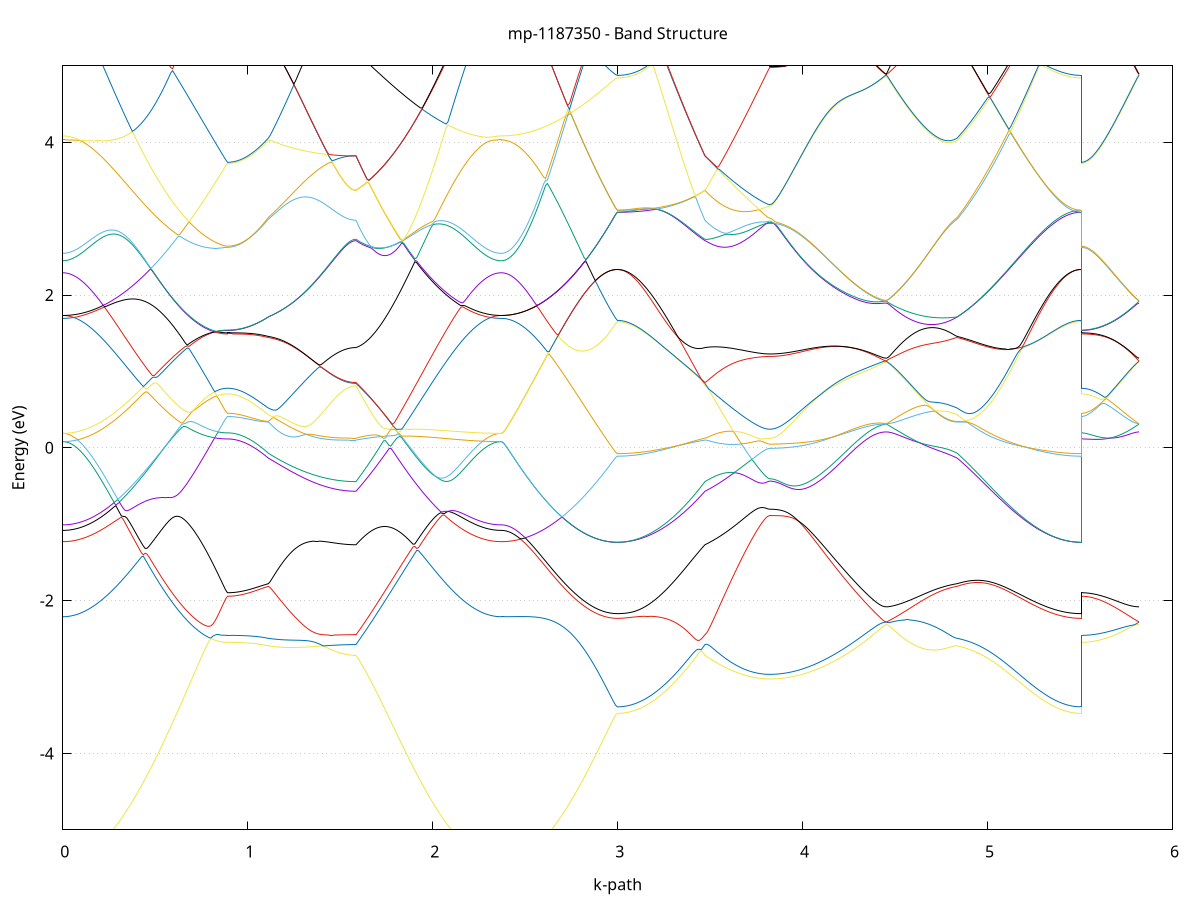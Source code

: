 set title 'mp-1187350 - Band Structure'
set xlabel 'k-path'
set ylabel 'Energy (eV)'
set grid y
set yrange [-5:5]
set terminal png size 800,600
set output 'mp-1187350_bands_gnuplot.png'
plot '-' using 1:2 with lines notitle, '-' using 1:2 with lines notitle, '-' using 1:2 with lines notitle, '-' using 1:2 with lines notitle, '-' using 1:2 with lines notitle, '-' using 1:2 with lines notitle, '-' using 1:2 with lines notitle, '-' using 1:2 with lines notitle, '-' using 1:2 with lines notitle, '-' using 1:2 with lines notitle, '-' using 1:2 with lines notitle, '-' using 1:2 with lines notitle, '-' using 1:2 with lines notitle, '-' using 1:2 with lines notitle, '-' using 1:2 with lines notitle, '-' using 1:2 with lines notitle, '-' using 1:2 with lines notitle, '-' using 1:2 with lines notitle, '-' using 1:2 with lines notitle, '-' using 1:2 with lines notitle, '-' using 1:2 with lines notitle, '-' using 1:2 with lines notitle, '-' using 1:2 with lines notitle, '-' using 1:2 with lines notitle, '-' using 1:2 with lines notitle, '-' using 1:2 with lines notitle, '-' using 1:2 with lines notitle, '-' using 1:2 with lines notitle, '-' using 1:2 with lines notitle, '-' using 1:2 with lines notitle, '-' using 1:2 with lines notitle, '-' using 1:2 with lines notitle, '-' using 1:2 with lines notitle, '-' using 1:2 with lines notitle, '-' using 1:2 with lines notitle, '-' using 1:2 with lines notitle, '-' using 1:2 with lines notitle, '-' using 1:2 with lines notitle, '-' using 1:2 with lines notitle, '-' using 1:2 with lines notitle, '-' using 1:2 with lines notitle, '-' using 1:2 with lines notitle, '-' using 1:2 with lines notitle, '-' using 1:2 with lines notitle, '-' using 1:2 with lines notitle, '-' using 1:2 with lines notitle, '-' using 1:2 with lines notitle, '-' using 1:2 with lines notitle
0.000000 -24.293352
0.009896 -24.293352
0.019792 -24.293352
0.029688 -24.293252
0.039584 -24.293152
0.049480 -24.293052
0.059376 -24.292952
0.069272 -24.292752
0.079168 -24.292652
0.089065 -24.292452
0.098961 -24.292252
0.108857 -24.292052
0.118753 -24.291852
0.128649 -24.291652
0.138545 -24.291552
0.148441 -24.291352
0.158337 -24.291252
0.168233 -24.291152
0.178129 -24.291152
0.188025 -24.291152
0.197921 -24.291152
0.207817 -24.291252
0.217713 -24.291452
0.227609 -24.291752
0.237505 -24.292052
0.247401 -24.292452
0.257298 -24.292852
0.267194 -24.293452
0.277090 -24.294052
0.286986 -24.294852
0.296882 -24.295652
0.306778 -24.296552
0.316674 -24.297552
0.326570 -24.298552
0.336466 -24.299652
0.346362 -24.300852
0.356258 -24.302152
0.366154 -24.303452
0.376050 -24.304852
0.385946 -24.306352
0.395842 -24.307852
0.405738 -24.309352
0.415635 -24.310952
0.425531 -24.312552
0.435427 -24.314152
0.445323 -24.315852
0.455219 -24.317452
0.465115 -24.319152
0.475011 -24.320852
0.484907 -24.322652
0.494803 -24.324352
0.504699 -24.326052
0.514595 -24.327752
0.524491 -24.329452
0.534387 -24.331152
0.544283 -24.332852
0.554179 -24.334552
0.564075 -24.336252
0.573971 -24.337852
0.583868 -24.339452
0.593764 -24.341052
0.603660 -24.342552
0.613556 -24.344152
0.623452 -24.345552
0.633348 -24.347052
0.643244 -24.348452
0.653140 -24.349852
0.663036 -24.351152
0.672932 -24.352452
0.682828 -24.353652
0.692724 -24.354852
0.702620 -24.356052
0.712516 -24.357152
0.722412 -24.358152
0.732308 -24.359152
0.742204 -24.360152
0.752101 -24.360952
0.761997 -24.361852
0.771893 -24.362552
0.781789 -24.363252
0.791685 -24.363952
0.801581 -24.364552
0.811477 -24.365052
0.821373 -24.365552
0.831269 -24.365952
0.841165 -24.366252
0.851061 -24.366552
0.860957 -24.366752
0.870853 -24.366952
0.880749 -24.367052
0.890645 -24.367052
0.890645 -24.367052
0.900251 -24.366952
0.909856 -24.366752
0.919461 -24.366252
0.929066 -24.365552
0.938671 -24.364752
0.948276 -24.363652
0.957881 -24.362452
0.967487 -24.361052
0.977092 -24.359452
0.986697 -24.357652
0.996302 -24.355652
1.005907 -24.353552
1.015512 -24.351152
1.025118 -24.348752
1.034723 -24.346052
1.044328 -24.343252
1.053933 -24.340252
1.063538 -24.337052
1.073143 -24.333752
1.082749 -24.330252
1.092354 -24.326652
1.101959 -24.322852
1.111564 -24.318952
1.111564 -24.318952
1.121430 -24.315952
1.131296 -24.312952
1.141162 -24.309852
1.151028 -24.306552
1.160894 -24.303252
1.170760 -24.299852
1.180626 -24.296352
1.190492 -24.292852
1.200358 -24.289152
1.210224 -24.285452
1.220090 -24.281752
1.229956 -24.277852
1.239822 -24.273952
1.249688 -24.272252
1.259554 -24.271252
1.269420 -24.270152
1.279286 -24.269052
1.289152 -24.267852
1.299018 -24.266552
1.308884 -24.265152
1.318750 -24.263752
1.328616 -24.262252
1.338482 -24.260752
1.348348 -24.259152
1.358214 -24.257452
1.368080 -24.255652
1.377946 -24.253852
1.387812 -24.252052
1.397678 -24.250152
1.407544 -24.248152
1.417410 -24.246152
1.427276 -24.244152
1.437142 -24.242052
1.447008 -24.239852
1.456874 -24.237652
1.466740 -24.235452
1.476606 -24.233152
1.486472 -24.230952
1.496338 -24.228552
1.506204 -24.226252
1.516070 -24.223852
1.525936 -24.221552
1.535802 -24.219152
1.545668 -24.216752
1.555534 -24.214352
1.565400 -24.211952
1.575266 -24.209552
1.585132 -24.207252
1.585132 -24.207252
1.595082 -24.205652
1.605031 -24.204152
1.614980 -24.202852
1.624930 -24.201752
1.634879 -24.200652
1.644828 -24.199652
1.654777 -24.198752
1.664727 -24.197952
1.674676 -24.197152
1.684625 -24.199852
1.694575 -24.202952
1.704524 -24.205952
1.714473 -24.208952
1.724423 -24.211952
1.734372 -24.214852
1.744321 -24.217652
1.754270 -24.220452
1.764220 -24.223152
1.774169 -24.225852
1.784118 -24.228452
1.794068 -24.231052
1.804017 -24.233552
1.813966 -24.236052
1.823916 -24.238452
1.833865 -24.240752
1.843814 -24.243052
1.853763 -24.245252
1.863713 -24.247452
1.873662 -24.249552
1.883611 -24.251552
1.893561 -24.253552
1.903510 -24.255452
1.913459 -24.257352
1.923408 -24.259152
1.933358 -24.260952
1.943307 -24.262652
1.953256 -24.264252
1.963206 -24.265852
1.973155 -24.267352
1.983104 -24.268852
1.993054 -24.270252
2.003003 -24.271652
2.012952 -24.272952
2.022901 -24.274252
2.032851 -24.275452
2.042800 -24.276652
2.052749 -24.277752
2.062699 -24.278852
2.072648 -24.279852
2.082597 -24.280852
2.092547 -24.281752
2.102496 -24.282652
2.112445 -24.283452
2.122394 -24.284252
2.132344 -24.285052
2.142293 -24.285752
2.152242 -24.286452
2.162192 -24.287152
2.172141 -24.287752
2.182090 -24.288352
2.192039 -24.288852
2.201989 -24.289352
2.211938 -24.289852
2.221887 -24.290252
2.231837 -24.290652
2.241786 -24.291052
2.251735 -24.291452
2.261685 -24.291752
2.271634 -24.292052
2.281583 -24.292252
2.291532 -24.292552
2.301482 -24.292752
2.311431 -24.292852
2.321380 -24.293052
2.331330 -24.293152
2.341279 -24.293252
2.351228 -24.293352
2.361178 -24.293352
2.371127 -24.293352
2.371127 -24.293352
2.381084 -24.293352
2.391042 -24.293052
2.400999 -24.292752
2.410956 -24.292252
2.420914 -24.291652
2.430871 -24.290952
2.440828 -24.290052
2.450786 -24.289052
2.460743 -24.287852
2.470700 -24.286552
2.480658 -24.285152
2.490615 -24.283652
2.500572 -24.281952
2.510530 -24.280152
2.520487 -24.278252
2.530444 -24.276152
2.540402 -24.273952
2.550359 -24.271652
2.560316 -24.269252
2.570274 -24.266652
2.580231 -24.264052
2.590188 -24.261252
2.600146 -24.258352
2.610103 -24.255352
2.620060 -24.252152
2.630018 -24.249552
2.639975 -24.251752
2.649932 -24.253952
2.659890 -24.256152
2.669847 -24.258352
2.679804 -24.260452
2.689762 -24.262552
2.699719 -24.264552
2.709676 -24.266552
2.719634 -24.268552
2.729591 -24.270452
2.739548 -24.272352
2.749506 -24.274152
2.759463 -24.275852
2.769420 -24.277552
2.779378 -24.279252
2.789335 -24.280852
2.799292 -24.282352
2.809250 -24.283752
2.819207 -24.285152
2.829164 -24.286552
2.839122 -24.287752
2.849079 -24.288952
2.859036 -24.290052
2.868994 -24.291152
2.878951 -24.292052
2.888908 -24.292952
2.898866 -24.293852
2.908823 -24.294552
2.918780 -24.295252
2.928738 -24.295852
2.938695 -24.296352
2.948652 -24.296752
2.958610 -24.297152
2.968567 -24.297452
2.978524 -24.297652
2.988482 -24.297752
2.998439 -24.297752
2.998439 -24.297752
3.008305 -24.297752
3.018171 -24.297552
3.028037 -24.297352
3.037903 -24.297052
3.047769 -24.296652
3.057635 -24.296152
3.067501 -24.295552
3.077367 -24.294852
3.087233 -24.294052
3.097099 -24.293252
3.106965 -24.292252
3.116831 -24.291252
3.126697 -24.290152
3.136563 -24.288952
3.146429 -24.287652
3.156295 -24.286252
3.166161 -24.284752
3.176027 -24.283252
3.185893 -24.281652
3.195759 -24.279952
3.205625 -24.278152
3.215491 -24.276352
3.225357 -24.274352
3.235223 -24.272352
3.245089 -24.270352
3.254955 -24.268152
3.264821 -24.265952
3.274687 -24.263652
3.284553 -24.261352
3.294419 -24.258952
3.304285 -24.256452
3.314151 -24.253952
3.324017 -24.251352
3.333883 -24.248652
3.343749 -24.245952
3.353615 -24.243252
3.363481 -24.240452
3.373347 -24.237652
3.383213 -24.234752
3.393079 -24.231852
3.402945 -24.228852
3.412811 -24.225852
3.422677 -24.222852
3.432543 -24.219752
3.442409 -24.216652
3.452275 -24.213552
3.462141 -24.210452
3.472007 -24.207252
3.472007 -24.207252
3.481741 -24.206452
3.491474 -24.205852
3.501207 -24.205452
3.510941 -24.205052
3.520674 -24.204852
3.530408 -24.204852
3.540141 -24.205152
3.549875 -24.205652
3.559608 -24.206352
3.569342 -24.207352
3.579075 -24.208552
3.588808 -24.209852
3.598542 -24.211352
3.608275 -24.212852
3.618009 -24.214352
3.627742 -24.215952
3.637476 -24.217452
3.647209 -24.219052
3.656942 -24.220552
3.666676 -24.221952
3.676409 -24.223352
3.686143 -24.224552
3.695876 -24.225852
3.705610 -24.226952
3.715343 -24.228052
3.725076 -24.228952
3.734810 -24.229852
3.744543 -24.230652
3.754277 -24.231352
3.764010 -24.231952
3.773744 -24.232552
3.783477 -24.232952
3.793210 -24.233252
3.802944 -24.233552
3.812677 -24.233652
3.822411 -24.233652
3.822411 -24.233652
3.832407 -24.233752
3.842404 -24.234052
3.852400 -24.234352
3.862397 -24.234952
3.872393 -24.235652
3.882390 -24.236552
3.892386 -24.237552
3.902383 -24.238752
3.912380 -24.240152
3.922376 -24.241652
3.932373 -24.243352
3.942369 -24.245152
3.952366 -24.247252
3.962362 -24.249352
3.972359 -24.251652
3.982355 -24.254152
3.992352 -24.256652
4.002348 -24.259352
4.012345 -24.262152
4.022341 -24.264952
4.032338 -24.267852
4.042334 -24.270852
4.052331 -24.273952
4.062327 -24.276952
4.072324 -24.280052
4.082321 -24.283152
4.092317 -24.286252
4.102314 -24.289352
4.112310 -24.292352
4.122307 -24.295452
4.132303 -24.298452
4.142300 -24.301452
4.152296 -24.304352
4.162293 -24.307252
4.172289 -24.310052
4.182286 -24.312752
4.192282 -24.315452
4.202279 -24.318052
4.212275 -24.320652
4.222272 -24.323052
4.232268 -24.325452
4.242265 -24.327752
4.252262 -24.329952
4.262258 -24.332052
4.272255 -24.334052
4.282251 -24.335952
4.292248 -24.337752
4.302244 -24.339552
4.312241 -24.341152
4.322237 -24.342652
4.332234 -24.344052
4.342230 -24.345352
4.352227 -24.346552
4.362223 -24.347652
4.372220 -24.348552
4.382216 -24.349452
4.392213 -24.350152
4.402209 -24.350852
4.412206 -24.351352
4.422203 -24.351752
4.432199 -24.352052
4.442196 -24.352252
4.452192 -24.352252
4.452192 -24.352252
4.462029 -24.352252
4.471866 -24.352252
4.481703 -24.352352
4.491541 -24.352352
4.501378 -24.352452
4.511215 -24.352452
4.521052 -24.352552
4.530889 -24.352552
4.540726 -24.352552
4.550563 -24.352552
4.560400 -24.352452
4.570237 -24.352352
4.580075 -24.352152
4.589912 -24.351952
4.599749 -24.351652
4.609586 -24.351352
4.619423 -24.350852
4.629260 -24.350352
4.639097 -24.349852
4.648934 -24.349152
4.658771 -24.348352
4.668609 -24.347552
4.678446 -24.346652
4.688283 -24.345552
4.698120 -24.344452
4.707957 -24.343252
4.717794 -24.341852
4.727631 -24.340452
4.737468 -24.338952
4.747305 -24.337352
4.757142 -24.335652
4.766980 -24.333852
4.776817 -24.331952
4.786654 -24.329952
4.796491 -24.327852
4.806328 -24.325752
4.816165 -24.323552
4.826002 -24.321252
4.835839 -24.318952
4.835839 -24.318952
4.845835 -24.314752
4.855831 -24.310352
4.865827 -24.305852
4.875823 -24.301252
4.885819 -24.296452
4.895815 -24.291552
4.905811 -24.286552
4.915807 -24.281452
4.925803 -24.279352
4.935799 -24.279452
4.945794 -24.279652
4.955790 -24.279752
4.965786 -24.279952
4.975782 -24.280152
4.985778 -24.280352
4.995774 -24.280552
5.005770 -24.280752
5.015766 -24.280952
5.025762 -24.281252
5.035758 -24.281452
5.045754 -24.281752
5.055750 -24.282052
5.065746 -24.282352
5.075741 -24.282752
5.085737 -24.283052
5.095733 -24.283452
5.105729 -24.283752
5.115725 -24.284152
5.125721 -24.284552
5.135717 -24.284952
5.145713 -24.285352
5.155709 -24.285752
5.165705 -24.286252
5.175701 -24.286652
5.185697 -24.287152
5.195692 -24.287552
5.205688 -24.288052
5.215684 -24.288552
5.225680 -24.288952
5.235676 -24.289452
5.245672 -24.289952
5.255668 -24.290452
5.265664 -24.290852
5.275660 -24.291352
5.285656 -24.291852
5.295652 -24.292252
5.305648 -24.292752
5.315644 -24.293152
5.325639 -24.293552
5.335635 -24.293952
5.345631 -24.294352
5.355627 -24.294752
5.365623 -24.295152
5.375619 -24.295452
5.385615 -24.295752
5.395611 -24.296052
5.405607 -24.296352
5.415603 -24.296652
5.425599 -24.296852
5.435595 -24.297052
5.445590 -24.297252
5.455586 -24.297452
5.465582 -24.297552
5.475578 -24.297652
5.485574 -24.297752
5.495570 -24.297752
5.505566 -24.297752
5.505566 -24.367052
5.515368 -24.367052
5.525170 -24.366952
5.534971 -24.366852
5.544773 -24.366652
5.554575 -24.366352
5.564377 -24.366052
5.574178 -24.365652
5.583980 -24.365252
5.593782 -24.364752
5.603584 -24.364252
5.613385 -24.363652
5.623187 -24.363052
5.632989 -24.362452
5.642791 -24.361752
5.652592 -24.361152
5.662394 -24.360352
5.672196 -24.359652
5.681998 -24.358952
5.691799 -24.358252
5.701601 -24.357452
5.711403 -24.356752
5.721205 -24.356152
5.731006 -24.355452
5.740808 -24.354852
5.750610 -24.354252
5.760412 -24.353752
5.770213 -24.353352
5.780015 -24.352952
5.789817 -24.352652
5.799619 -24.352452
5.809420 -24.352352
5.819222 -24.352252
e
0.000000 -24.207152
0.009896 -24.207152
0.019792 -24.207152
0.029688 -24.207252
0.039584 -24.207352
0.049480 -24.207352
0.059376 -24.207452
0.069272 -24.207652
0.079168 -24.207752
0.089065 -24.207852
0.098961 -24.207952
0.108857 -24.208152
0.118753 -24.208252
0.128649 -24.208352
0.138545 -24.208352
0.148441 -24.208452
0.158337 -24.208452
0.168233 -24.208352
0.178129 -24.208252
0.188025 -24.208052
0.197921 -24.207852
0.207817 -24.207552
0.217713 -24.207152
0.227609 -24.206652
0.237505 -24.206052
0.247401 -24.205252
0.257298 -24.204452
0.267194 -24.203552
0.277090 -24.202552
0.286986 -24.201352
0.296882 -24.200052
0.306778 -24.198752
0.316674 -24.197252
0.326570 -24.195552
0.336466 -24.193852
0.346362 -24.192052
0.356258 -24.190052
0.366154 -24.188052
0.376050 -24.185852
0.385946 -24.187152
0.395842 -24.190252
0.405738 -24.193352
0.415635 -24.196352
0.425531 -24.199352
0.435427 -24.202352
0.445323 -24.205252
0.455219 -24.208252
0.465115 -24.211052
0.475011 -24.213952
0.484907 -24.216752
0.494803 -24.219452
0.504699 -24.222152
0.514595 -24.224852
0.524491 -24.227452
0.534387 -24.230052
0.544283 -24.232552
0.554179 -24.235052
0.564075 -24.237452
0.573971 -24.239752
0.583868 -24.242052
0.593764 -24.244352
0.603660 -24.246452
0.613556 -24.248652
0.623452 -24.250652
0.633348 -24.252652
0.643244 -24.254552
0.653140 -24.256452
0.663036 -24.258252
0.672932 -24.259952
0.682828 -24.261652
0.692724 -24.263252
0.702620 -24.264752
0.712516 -24.266152
0.722412 -24.267552
0.732308 -24.268852
0.742204 -24.270052
0.752101 -24.271252
0.761997 -24.272252
0.771893 -24.273252
0.781789 -24.274252
0.791685 -24.275052
0.801581 -24.275852
0.811477 -24.276452
0.821373 -24.277052
0.831269 -24.277652
0.841165 -24.278052
0.851061 -24.278452
0.860957 -24.278752
0.870853 -24.278952
0.880749 -24.279052
0.890645 -24.279052
0.890645 -24.279052
0.900251 -24.279052
0.909856 -24.279052
0.919461 -24.279052
0.929066 -24.279052
0.938671 -24.279052
0.948276 -24.278952
0.957881 -24.278952
0.967487 -24.278952
0.977092 -24.278952
0.986697 -24.278852
0.996302 -24.278852
1.005907 -24.278852
1.015512 -24.278752
1.025118 -24.278752
1.034723 -24.278752
1.044328 -24.278752
1.053933 -24.278652
1.063538 -24.278652
1.073143 -24.278652
1.082749 -24.278652
1.092354 -24.278652
1.101959 -24.278652
1.111564 -24.278752
1.111564 -24.278752
1.121430 -24.278752
1.131296 -24.278652
1.141162 -24.278452
1.151028 -24.278252
1.160894 -24.277952
1.170760 -24.277652
1.180626 -24.277252
1.190492 -24.276752
1.200358 -24.276152
1.210224 -24.275552
1.220090 -24.274852
1.229956 -24.274052
1.239822 -24.273152
1.249688 -24.270052
1.259554 -24.266052
1.269420 -24.262052
1.279286 -24.257952
1.289152 -24.253852
1.299018 -24.249752
1.308884 -24.245652
1.318750 -24.241552
1.328616 -24.237352
1.338482 -24.233252
1.348348 -24.229152
1.358214 -24.225052
1.368080 -24.221052
1.377946 -24.217052
1.387812 -24.213152
1.397678 -24.209252
1.407544 -24.205452
1.417410 -24.201752
1.427276 -24.198252
1.437142 -24.194752
1.447008 -24.191452
1.456874 -24.188252
1.466740 -24.185252
1.476606 -24.184652
1.486472 -24.186252
1.496338 -24.187952
1.506204 -24.189752
1.516070 -24.191752
1.525936 -24.193752
1.535802 -24.195852
1.545668 -24.198052
1.555534 -24.200252
1.565400 -24.202552
1.575266 -24.204852
1.585132 -24.207152
1.585132 -24.207152
1.595082 -24.204052
1.605031 -24.200852
1.614980 -24.197652
1.624930 -24.194452
1.634879 -24.191152
1.644828 -24.187952
1.654777 -24.190252
1.664727 -24.193552
1.674676 -24.196652
1.684625 -24.196452
1.694575 -24.195752
1.704524 -24.195052
1.714473 -24.194452
1.724423 -24.193752
1.734372 -24.193152
1.744321 -24.192452
1.754270 -24.191852
1.764220 -24.191152
1.774169 -24.190452
1.784118 -24.189652
1.794068 -24.188852
1.804017 -24.188052
1.813966 -24.187252
1.823916 -24.186252
1.833865 -24.185352
1.843814 -24.184352
1.853763 -24.183252
1.863713 -24.182152
1.873662 -24.181052
1.883611 -24.179852
1.893561 -24.178552
1.903510 -24.177252
1.913459 -24.175852
1.923408 -24.174352
1.933358 -24.172852
1.943307 -24.171352
1.953256 -24.169652
1.963206 -24.168052
1.973155 -24.166252
1.983104 -24.164552
1.993054 -24.162652
2.003003 -24.160752
2.012952 -24.158852
2.022901 -24.158352
2.032851 -24.160852
2.042800 -24.163352
2.052749 -24.165752
2.062699 -24.168152
2.072648 -24.170552
2.082597 -24.172752
2.092547 -24.174952
2.102496 -24.177152
2.112445 -24.179252
2.122394 -24.181252
2.132344 -24.183252
2.142293 -24.185152
2.152242 -24.186952
2.162192 -24.188652
2.172141 -24.190352
2.182090 -24.191952
2.192039 -24.193452
2.201989 -24.194952
2.211938 -24.196352
2.221887 -24.197652
2.231837 -24.198852
2.241786 -24.199952
2.251735 -24.201052
2.261685 -24.201952
2.271634 -24.202852
2.281583 -24.203652
2.291532 -24.204352
2.301482 -24.205052
2.311431 -24.205552
2.321380 -24.206052
2.331330 -24.206452
2.341279 -24.206752
2.351228 -24.206952
2.361178 -24.207052
2.371127 -24.207152
2.371127 -24.207152
2.381084 -24.207252
2.391042 -24.207552
2.400999 -24.207952
2.410956 -24.208652
2.420914 -24.209552
2.430871 -24.210552
2.440828 -24.211652
2.450786 -24.212952
2.460743 -24.214452
2.470700 -24.216052
2.480658 -24.217652
2.490615 -24.219452
2.500572 -24.221352
2.510530 -24.223352
2.520487 -24.225352
2.530444 -24.227352
2.540402 -24.229552
2.550359 -24.231652
2.560316 -24.233852
2.570274 -24.236052
2.580231 -24.238352
2.590188 -24.240552
2.600146 -24.242852
2.610103 -24.245052
2.620060 -24.247352
2.630018 -24.249552
2.639975 -24.251752
2.649932 -24.253952
2.659890 -24.256152
2.669847 -24.258352
2.679804 -24.260452
2.689762 -24.262552
2.699719 -24.264552
2.709676 -24.266552
2.719634 -24.268552
2.729591 -24.270452
2.739548 -24.272352
2.749506 -24.274152
2.759463 -24.275852
2.769420 -24.277552
2.779378 -24.279252
2.789335 -24.280852
2.799292 -24.282352
2.809250 -24.283752
2.819207 -24.285152
2.829164 -24.286452
2.839122 -24.287752
2.849079 -24.288952
2.859036 -24.290052
2.868994 -24.291152
2.878951 -24.292052
2.888908 -24.292952
2.898866 -24.293852
2.908823 -24.294552
2.918780 -24.295252
2.928738 -24.295852
2.938695 -24.296352
2.948652 -24.296752
2.958610 -24.297152
2.968567 -24.297452
2.978524 -24.297652
2.988482 -24.297752
2.998439 -24.297752
2.998439 -24.297752
3.008305 -24.297752
3.018171 -24.297552
3.028037 -24.297252
3.037903 -24.296852
3.047769 -24.296352
3.057635 -24.295752
3.067501 -24.294952
3.077367 -24.294152
3.087233 -24.293152
3.097099 -24.292052
3.106965 -24.290952
3.116831 -24.289652
3.126697 -24.288252
3.136563 -24.286752
3.146429 -24.285152
3.156295 -24.283452
3.166161 -24.281652
3.176027 -24.279752
3.185893 -24.277852
3.195759 -24.275752
3.205625 -24.273652
3.215491 -24.271352
3.225357 -24.269052
3.235223 -24.266752
3.245089 -24.264252
3.254955 -24.261752
3.264821 -24.259152
3.274687 -24.256552
3.284553 -24.253852
3.294419 -24.251152
3.304285 -24.248452
3.314151 -24.245652
3.324017 -24.242952
3.333883 -24.240152
3.343749 -24.237352
3.353615 -24.234652
3.363481 -24.231852
3.373347 -24.229152
3.383213 -24.226552
3.393079 -24.223952
3.402945 -24.221552
3.412811 -24.219152
3.422677 -24.216852
3.432543 -24.214652
3.442409 -24.212552
3.452275 -24.210652
3.462141 -24.208852
3.472007 -24.207152
3.472007 -24.207152
3.481741 -24.205852
3.491474 -24.204352
3.501207 -24.202852
3.510941 -24.201352
3.520674 -24.199752
3.530408 -24.198052
3.540141 -24.196352
3.549875 -24.194652
3.559608 -24.192952
3.569342 -24.191152
3.579075 -24.189352
3.588808 -24.187452
3.598542 -24.185652
3.608275 -24.183752
3.618009 -24.181852
3.627742 -24.179952
3.637476 -24.178052
3.647209 -24.176152
3.656942 -24.174352
3.666676 -24.172752
3.676409 -24.171752
3.686143 -24.170752
3.695876 -24.169752
3.705610 -24.168852
3.715343 -24.167952
3.725076 -24.167052
3.734810 -24.166152
3.744543 -24.165352
3.754277 -24.164652
3.764010 -24.164052
3.773744 -24.163452
3.783477 -24.163052
3.793210 -24.162652
3.802944 -24.162352
3.812677 -24.162252
3.822411 -24.162152
3.822411 -24.162152
3.832407 -24.162352
3.842404 -24.162752
3.852400 -24.163552
3.862397 -24.164552
3.872393 -24.165852
3.882390 -24.167252
3.892386 -24.168852
3.902383 -24.170552
3.912380 -24.172252
3.922376 -24.174152
3.932373 -24.176452
3.942369 -24.179652
3.952366 -24.182852
3.962362 -24.186152
3.972359 -24.189352
3.982355 -24.192652
3.992352 -24.195852
4.002348 -24.199052
4.012345 -24.202252
4.022341 -24.205452
4.032338 -24.208552
4.042334 -24.211552
4.052331 -24.214552
4.062327 -24.217552
4.072324 -24.220452
4.082321 -24.223252
4.092317 -24.225952
4.102314 -24.228652
4.112310 -24.231252
4.122307 -24.233752
4.132303 -24.236252
4.142300 -24.238652
4.152296 -24.240952
4.162293 -24.243152
4.172289 -24.245252
4.182286 -24.247252
4.192282 -24.249252
4.202279 -24.251152
4.212275 -24.252952
4.222272 -24.254552
4.232268 -24.256252
4.242265 -24.257752
4.252262 -24.259152
4.262258 -24.260552
4.272255 -24.261852
4.282251 -24.262952
4.292248 -24.264052
4.302244 -24.265152
4.312241 -24.266052
4.322237 -24.266952
4.332234 -24.267752
4.342230 -24.268452
4.352227 -24.269052
4.362223 -24.269652
4.372220 -24.270152
4.382216 -24.270552
4.392213 -24.270952
4.402209 -24.271252
4.412206 -24.271552
4.422203 -24.271752
4.432199 -24.271852
4.442196 -24.271952
4.452192 -24.271952
4.452192 -24.271952
4.462029 -24.271952
4.471866 -24.271852
4.481703 -24.271652
4.491541 -24.271352
4.501378 -24.270952
4.511215 -24.270652
4.521052 -24.270252
4.530889 -24.269852
4.540726 -24.269452
4.550563 -24.269052
4.560400 -24.268852
4.570237 -24.268652
4.580075 -24.268552
4.589912 -24.268552
4.599749 -24.268752
4.609586 -24.269052
4.619423 -24.269452
4.629260 -24.270052
4.639097 -24.270652
4.648934 -24.271252
4.658771 -24.271952
4.668609 -24.272652
4.678446 -24.273252
4.688283 -24.273952
4.698120 -24.274552
4.707957 -24.275152
4.717794 -24.275752
4.727631 -24.276252
4.737468 -24.276652
4.747305 -24.277052
4.757142 -24.277452
4.766980 -24.277752
4.776817 -24.278052
4.786654 -24.278252
4.796491 -24.278452
4.806328 -24.278552
4.816165 -24.278652
4.826002 -24.278652
4.835839 -24.278752
4.835839 -24.278752
4.845835 -24.278752
4.855831 -24.278752
4.865827 -24.278852
4.875823 -24.278852
4.885819 -24.278952
4.895815 -24.279052
4.905811 -24.279152
4.915807 -24.279252
4.925803 -24.276152
4.935799 -24.270852
4.945794 -24.265452
4.955790 -24.259952
4.965786 -24.254352
4.975782 -24.248752
4.985778 -24.243052
4.995774 -24.237252
5.005770 -24.231452
5.015766 -24.225652
5.025762 -24.219752
5.035758 -24.213852
5.045754 -24.207952
5.055750 -24.202052
5.065746 -24.196052
5.075741 -24.190152
5.085737 -24.184252
5.095733 -24.178352
5.105729 -24.180252
5.115725 -24.184752
5.125721 -24.189252
5.135717 -24.193752
5.145713 -24.198252
5.155709 -24.202652
5.165705 -24.207152
5.175701 -24.211652
5.185697 -24.216052
5.195692 -24.220352
5.205688 -24.224652
5.215684 -24.228952
5.225680 -24.233052
5.235676 -24.237152
5.245672 -24.241152
5.255668 -24.245052
5.265664 -24.248952
5.275660 -24.252652
5.285656 -24.256252
5.295652 -24.259652
5.305648 -24.263052
5.315644 -24.266252
5.325639 -24.269352
5.335635 -24.272352
5.345631 -24.275152
5.355627 -24.277752
5.365623 -24.280352
5.375619 -24.282652
5.385615 -24.284852
5.395611 -24.286852
5.405607 -24.288752
5.415603 -24.290452
5.425599 -24.291952
5.435595 -24.293352
5.445590 -24.294452
5.455586 -24.295452
5.465582 -24.296352
5.475578 -24.296952
5.485574 -24.297352
5.495570 -24.297652
5.505566 -24.297752
5.505566 -24.279052
5.515368 -24.279052
5.525170 -24.278852
5.534971 -24.278452
5.544773 -24.278052
5.554575 -24.277452
5.564377 -24.276652
5.574178 -24.275852
5.583980 -24.274852
5.593782 -24.273752
5.603584 -24.272452
5.613385 -24.271152
5.623187 -24.269652
5.632989 -24.267952
5.642791 -24.266252
5.652592 -24.264352
5.662394 -24.262352
5.672196 -24.261952
5.681998 -24.262952
5.691799 -24.263952
5.701601 -24.264952
5.711403 -24.265952
5.721205 -24.266852
5.731006 -24.267752
5.740808 -24.268552
5.750610 -24.269352
5.760412 -24.270052
5.770213 -24.270552
5.780015 -24.271052
5.789817 -24.271452
5.799619 -24.271752
5.809420 -24.271952
5.819222 -24.271952
e
0.000000 -24.207152
0.009896 -24.207052
0.019792 -24.206752
0.029688 -24.206252
0.039584 -24.205552
0.049480 -24.204652
0.059376 -24.203652
0.069272 -24.202352
0.079168 -24.200852
0.089065 -24.199252
0.098961 -24.197352
0.108857 -24.195352
0.118753 -24.193152
0.128649 -24.190752
0.138545 -24.188252
0.148441 -24.185452
0.158337 -24.182552
0.168233 -24.179452
0.178129 -24.176252
0.188025 -24.172852
0.197921 -24.169252
0.207817 -24.165552
0.217713 -24.161652
0.227609 -24.157652
0.237505 -24.153452
0.247401 -24.149152
0.257298 -24.145652
0.267194 -24.148852
0.277090 -24.152052
0.286986 -24.155352
0.296882 -24.158552
0.306778 -24.161752
0.316674 -24.164952
0.326570 -24.168152
0.336466 -24.171352
0.346362 -24.174552
0.356258 -24.177752
0.366154 -24.180952
0.376050 -24.184052
0.385946 -24.183652
0.395842 -24.181352
0.405738 -24.178952
0.415635 -24.176452
0.425531 -24.173852
0.435427 -24.171252
0.445323 -24.168552
0.455219 -24.165752
0.465115 -24.162852
0.475011 -24.160052
0.484907 -24.157052
0.494803 -24.154052
0.504699 -24.151052
0.514595 -24.148452
0.524491 -24.152452
0.534387 -24.156552
0.544283 -24.160552
0.554179 -24.164652
0.564075 -24.168752
0.573971 -24.172852
0.583868 -24.176952
0.593764 -24.181052
0.603660 -24.185052
0.613556 -24.188952
0.623452 -24.192852
0.633348 -24.196652
0.643244 -24.200352
0.653140 -24.204052
0.663036 -24.207652
0.672932 -24.211052
0.682828 -24.214452
0.692724 -24.217652
0.702620 -24.220752
0.712516 -24.223752
0.722412 -24.226652
0.732308 -24.229352
0.742204 -24.231952
0.752101 -24.234352
0.761997 -24.236652
0.771893 -24.238752
0.781789 -24.240752
0.791685 -24.242552
0.801581 -24.244152
0.811477 -24.245652
0.821373 -24.246952
0.831269 -24.248152
0.841165 -24.249052
0.851061 -24.249852
0.860957 -24.250552
0.870853 -24.250952
0.880749 -24.251252
0.890645 -24.251252
0.890645 -24.251252
0.900251 -24.251252
0.909856 -24.251152
0.919461 -24.250852
0.929066 -24.250552
0.938671 -24.250152
0.948276 -24.249552
0.957881 -24.248952
0.967487 -24.248252
0.977092 -24.247452
0.986697 -24.246552
0.996302 -24.245552
1.005907 -24.244552
1.015512 -24.243352
1.025118 -24.242052
1.034723 -24.240752
1.044328 -24.239352
1.053933 -24.237852
1.063538 -24.236252
1.073143 -24.234652
1.082749 -24.232852
1.092354 -24.231052
1.101959 -24.229252
1.111564 -24.227252
1.111564 -24.227252
1.121430 -24.225852
1.131296 -24.224252
1.141162 -24.222652
1.151028 -24.220952
1.160894 -24.219152
1.170760 -24.217352
1.180626 -24.215452
1.190492 -24.213552
1.200358 -24.211652
1.210224 -24.209652
1.220090 -24.207652
1.229956 -24.205552
1.239822 -24.203552
1.249688 -24.201452
1.259554 -24.199452
1.269420 -24.197352
1.279286 -24.195352
1.289152 -24.193452
1.299018 -24.191552
1.308884 -24.189652
1.318750 -24.187952
1.328616 -24.186252
1.338482 -24.184752
1.348348 -24.183352
1.358214 -24.182052
1.368080 -24.181052
1.377946 -24.180152
1.387812 -24.179552
1.397678 -24.179152
1.407544 -24.179052
1.417410 -24.179152
1.427276 -24.179452
1.437142 -24.180052
1.447008 -24.180952
1.456874 -24.181952
1.466740 -24.183252
1.476606 -24.182452
1.486472 -24.179852
1.496338 -24.177452
1.506204 -24.175252
1.516070 -24.173252
1.525936 -24.171552
1.535802 -24.170052
1.545668 -24.168852
1.555534 -24.167852
1.565400 -24.167252
1.575266 -24.166752
1.585132 -24.166652
1.585132 -24.166652
1.595082 -24.170152
1.605031 -24.173552
1.614980 -24.176952
1.624930 -24.180352
1.634879 -24.183752
1.644828 -24.187052
1.654777 -24.184752
1.664727 -24.181552
1.674676 -24.178352
1.684625 -24.175152
1.694575 -24.171952
1.704524 -24.168852
1.714473 -24.165752
1.724423 -24.162652
1.734372 -24.159552
1.744321 -24.156552
1.754270 -24.153552
1.764220 -24.150652
1.774169 -24.147752
1.784118 -24.144852
1.794068 -24.142152
1.804017 -24.139352
1.813966 -24.136752
1.823916 -24.134152
1.833865 -24.131552
1.843814 -24.129052
1.853763 -24.126652
1.863713 -24.124352
1.873662 -24.122052
1.883611 -24.119852
1.893561 -24.121952
1.903510 -24.124952
1.913459 -24.127852
1.923408 -24.130752
1.933358 -24.133652
1.943307 -24.136552
1.953256 -24.139352
1.963206 -24.142152
1.973155 -24.144952
1.983104 -24.147652
1.993054 -24.150452
2.003003 -24.153052
2.012952 -24.155752
2.022901 -24.156852
2.032851 -24.157552
2.042800 -24.160252
2.052749 -24.162852
2.062699 -24.165452
2.072648 -24.168052
2.082597 -24.170452
2.092547 -24.172852
2.102496 -24.175152
2.112445 -24.177452
2.122394 -24.179652
2.132344 -24.181752
2.142293 -24.183752
2.152242 -24.185652
2.162192 -24.187552
2.172141 -24.189352
2.182090 -24.191052
2.192039 -24.192652
2.201989 -24.194152
2.211938 -24.195652
2.221887 -24.197052
2.231837 -24.198352
2.241786 -24.199552
2.251735 -24.200652
2.261685 -24.201652
2.271634 -24.202652
2.281583 -24.203452
2.291532 -24.204252
2.301482 -24.204952
2.311431 -24.205452
2.321380 -24.205952
2.331330 -24.206452
2.341279 -24.206752
2.351228 -24.206952
2.361178 -24.207052
2.371127 -24.207152
2.371127 -24.207152
2.381084 -24.207252
2.391042 -24.207552
2.400999 -24.207952
2.410956 -24.208652
2.420914 -24.209552
2.430871 -24.210552
2.440828 -24.211652
2.450786 -24.212952
2.460743 -24.214452
2.470700 -24.216052
2.480658 -24.217652
2.490615 -24.219452
2.500572 -24.221352
2.510530 -24.223352
2.520487 -24.225352
2.530444 -24.227352
2.540402 -24.229552
2.550359 -24.231652
2.560316 -24.233852
2.570274 -24.236052
2.580231 -24.238352
2.590188 -24.240552
2.600146 -24.242852
2.610103 -24.245052
2.620060 -24.247352
2.630018 -24.248952
2.639975 -24.245652
2.649932 -24.242152
2.659890 -24.238652
2.669847 -24.234952
2.679804 -24.231252
2.689762 -24.227352
2.699719 -24.223452
2.709676 -24.219452
2.719634 -24.215352
2.729591 -24.211152
2.739548 -24.206852
2.749506 -24.202552
2.759463 -24.198152
2.769420 -24.193652
2.779378 -24.189152
2.789335 -24.184552
2.799292 -24.179952
2.809250 -24.175252
2.819207 -24.170552
2.829164 -24.165752
2.839122 -24.160952
2.849079 -24.156152
2.859036 -24.151352
2.868994 -24.146552
2.878951 -24.141752
2.888908 -24.137052
2.898866 -24.132352
2.908823 -24.127752
2.918780 -24.123252
2.928738 -24.118852
2.938695 -24.114752
2.948652 -24.110952
2.958610 -24.107452
2.968567 -24.104552
2.978524 -24.102252
2.988482 -24.100852
2.998439 -24.100352
2.998439 -24.100352
3.008305 -24.100352
3.018171 -24.100552
3.028037 -24.100752
3.037903 -24.101052
3.047769 -24.101352
3.057635 -24.101852
3.067501 -24.102352
3.077367 -24.102952
3.087233 -24.103652
3.097099 -24.104352
3.106965 -24.105152
3.116831 -24.105952
3.126697 -24.106852
3.136563 -24.107852
3.146429 -24.108852
3.156295 -24.109852
3.166161 -24.110852
3.176027 -24.111952
3.185893 -24.113052
3.195759 -24.114152
3.205625 -24.115252
3.215491 -24.116352
3.225357 -24.117452
3.235223 -24.118552
3.245089 -24.119652
3.254955 -24.120652
3.264821 -24.121652
3.274687 -24.122652
3.284553 -24.123552
3.294419 -24.124452
3.304285 -24.125252
3.314151 -24.126052
3.324017 -24.126652
3.333883 -24.127252
3.343749 -24.127752
3.353615 -24.128052
3.363481 -24.128352
3.373347 -24.131252
3.383213 -24.134852
3.393079 -24.138352
3.402945 -24.141952
3.412811 -24.145552
3.422677 -24.149152
3.432543 -24.152652
3.442409 -24.156152
3.452275 -24.159652
3.462141 -24.163152
3.472007 -24.166652
3.472007 -24.166652
3.481741 -24.168252
3.491474 -24.169952
3.501207 -24.171752
3.510941 -24.173452
3.520674 -24.175052
3.530408 -24.176352
3.540141 -24.177552
3.549875 -24.178352
3.559608 -24.178952
3.569342 -24.179152
3.579075 -24.179152
3.588808 -24.178952
3.598542 -24.178552
3.608275 -24.177952
3.618009 -24.177252
3.627742 -24.176452
3.637476 -24.175552
3.647209 -24.174652
3.656942 -24.173752
3.666676 -24.172452
3.676409 -24.170552
3.686143 -24.168752
3.695876 -24.167052
3.705610 -24.165352
3.715343 -24.163652
3.725076 -24.162052
3.734810 -24.160552
3.744543 -24.159252
3.754277 -24.157952
3.764010 -24.156752
3.773744 -24.155752
3.783477 -24.154952
3.793210 -24.154252
3.802944 -24.153852
3.812677 -24.153552
3.822411 -24.153452
3.822411 -24.153452
3.832407 -24.153652
3.842404 -24.154452
3.852400 -24.155752
3.862397 -24.157452
3.872393 -24.159552
3.882390 -24.161852
3.892386 -24.164452
3.902383 -24.167252
3.912380 -24.170252
3.922376 -24.173252
3.932373 -24.175952
3.942369 -24.177752
3.952366 -24.179552
3.962362 -24.181252
3.972359 -24.182952
3.982355 -24.184552
3.992352 -24.186052
4.002348 -24.187552
4.012345 -24.188952
4.022341 -24.190252
4.032338 -24.191552
4.042334 -24.192752
4.052331 -24.193852
4.062327 -24.194952
4.072324 -24.195952
4.082321 -24.196952
4.092317 -24.197952
4.102314 -24.198852
4.112310 -24.199752
4.122307 -24.200652
4.132303 -24.201452
4.142300 -24.202252
4.152296 -24.203052
4.162293 -24.203752
4.172289 -24.204452
4.182286 -24.205152
4.192282 -24.205852
4.202279 -24.206552
4.212275 -24.207152
4.222272 -24.207752
4.232268 -24.208352
4.242265 -24.208952
4.252262 -24.209452
4.262258 -24.209952
4.272255 -24.210452
4.282251 -24.210952
4.292248 -24.211452
4.302244 -24.211852
4.312241 -24.212252
4.322237 -24.212652
4.332234 -24.212952
4.342230 -24.213352
4.352227 -24.213652
4.362223 -24.213852
4.372220 -24.214152
4.382216 -24.214352
4.392213 -24.214552
4.402209 -24.214752
4.412206 -24.214852
4.422203 -24.214952
4.432199 -24.215052
4.442196 -24.215052
4.452192 -24.215052
4.452192 -24.215052
4.462029 -24.218152
4.471866 -24.221052
4.481703 -24.223852
4.491541 -24.226552
4.501378 -24.229052
4.511215 -24.231452
4.521052 -24.233752
4.530889 -24.235852
4.540726 -24.237752
4.550563 -24.239452
4.560400 -24.241052
4.570237 -24.242252
4.580075 -24.243352
4.589912 -24.244152
4.599749 -24.244652
4.609586 -24.244952
4.619423 -24.244952
4.629260 -24.244852
4.639097 -24.244552
4.648934 -24.244052
4.658771 -24.243552
4.668609 -24.242852
4.678446 -24.242152
4.688283 -24.241352
4.698120 -24.240552
4.707957 -24.239752
4.717794 -24.238852
4.727631 -24.237952
4.737468 -24.237152
4.747305 -24.236252
4.757142 -24.235252
4.766980 -24.234352
4.776817 -24.233452
4.786654 -24.232552
4.796491 -24.231552
4.806328 -24.230552
4.816165 -24.229552
4.826002 -24.228452
4.835839 -24.227252
4.835839 -24.227252
4.845835 -24.225252
4.855831 -24.223052
4.865827 -24.220852
4.875823 -24.218652
4.885819 -24.216352
4.895815 -24.213952
4.905811 -24.211552
4.915807 -24.209052
4.925803 -24.206552
4.935799 -24.204052
4.945794 -24.201552
4.955790 -24.198952
4.965786 -24.196352
4.975782 -24.193752
4.985778 -24.191052
4.995774 -24.188452
5.005770 -24.185752
5.015766 -24.183052
5.025762 -24.180452
5.035758 -24.177752
5.045754 -24.175052
5.055750 -24.172452
5.065746 -24.169852
5.075741 -24.167152
5.085737 -24.171352
5.095733 -24.175752
5.105729 -24.172552
5.115725 -24.166752
5.125721 -24.161052
5.135717 -24.155352
5.145713 -24.149752
5.155709 -24.147052
5.165705 -24.144752
5.175701 -24.142352
5.185697 -24.140152
5.195692 -24.137852
5.205688 -24.135752
5.215684 -24.133552
5.225680 -24.131452
5.235676 -24.129452
5.245672 -24.127452
5.255668 -24.125552
5.265664 -24.123652
5.275660 -24.121852
5.285656 -24.120152
5.295652 -24.118452
5.305648 -24.116852
5.315644 -24.115352
5.325639 -24.113852
5.335635 -24.112452
5.345631 -24.111052
5.355627 -24.109852
5.365623 -24.108652
5.375619 -24.107552
5.385615 -24.106452
5.395611 -24.105552
5.405607 -24.104652
5.415603 -24.103852
5.425599 -24.103152
5.435595 -24.102452
5.445590 -24.101952
5.455586 -24.101452
5.465582 -24.101052
5.475578 -24.100752
5.485574 -24.100552
5.495570 -24.100352
5.505566 -24.100352
5.505566 -24.251252
5.515368 -24.251352
5.525170 -24.251452
5.534971 -24.251652
5.544773 -24.252052
5.554575 -24.252352
5.564377 -24.252852
5.574178 -24.253452
5.583980 -24.254052
5.593782 -24.254752
5.603584 -24.255452
5.613385 -24.256252
5.623187 -24.257152
5.632989 -24.258052
5.642791 -24.258952
5.652592 -24.259952
5.662394 -24.260952
5.672196 -24.260252
5.681998 -24.257952
5.691799 -24.255652
5.701601 -24.253152
5.711403 -24.250552
5.721205 -24.247852
5.731006 -24.245052
5.740808 -24.242152
5.750610 -24.239152
5.760412 -24.235952
5.770213 -24.232752
5.780015 -24.229352
5.789817 -24.225952
5.799619 -24.222452
5.809420 -24.218752
5.819222 -24.215052
e
0.000000 -24.084852
0.009896 -24.084952
0.019792 -24.085452
0.029688 -24.086252
0.039584 -24.087352
0.049480 -24.088652
0.059376 -24.090252
0.069272 -24.092052
0.079168 -24.094052
0.089065 -24.096252
0.098961 -24.098552
0.108857 -24.101052
0.118753 -24.103552
0.128649 -24.106252
0.138545 -24.108952
0.148441 -24.111752
0.158337 -24.114652
0.168233 -24.117652
0.178129 -24.120552
0.188025 -24.123652
0.197921 -24.126652
0.207817 -24.129852
0.217713 -24.132952
0.227609 -24.136052
0.237505 -24.139252
0.247401 -24.142452
0.257298 -24.144752
0.267194 -24.140252
0.277090 -24.135552
0.286986 -24.130752
0.296882 -24.125852
0.306778 -24.120852
0.316674 -24.115752
0.326570 -24.110552
0.336466 -24.105252
0.346362 -24.099852
0.356258 -24.098852
0.366154 -24.100852
0.376050 -24.102952
0.385946 -24.105252
0.395842 -24.107752
0.405738 -24.110352
0.415635 -24.113152
0.425531 -24.116152
0.435427 -24.119252
0.445323 -24.122452
0.455219 -24.125852
0.465115 -24.129352
0.475011 -24.133052
0.484907 -24.136752
0.494803 -24.140552
0.504699 -24.144452
0.514595 -24.147952
0.524491 -24.144852
0.534387 -24.141752
0.544283 -24.138552
0.554179 -24.135352
0.564075 -24.132152
0.573971 -24.128852
0.583868 -24.125652
0.593764 -24.122352
0.603660 -24.119152
0.613556 -24.115852
0.623452 -24.112652
0.633348 -24.109352
0.643244 -24.106152
0.653140 -24.102952
0.663036 -24.099752
0.672932 -24.096652
0.682828 -24.093552
0.692724 -24.090452
0.702620 -24.087452
0.712516 -24.084552
0.722412 -24.081652
0.732308 -24.078852
0.742204 -24.076152
0.752101 -24.073552
0.761997 -24.070952
0.771893 -24.069252
0.781789 -24.070152
0.791685 -24.071052
0.801581 -24.071852
0.811477 -24.072552
0.821373 -24.073152
0.831269 -24.073752
0.841165 -24.074152
0.851061 -24.074552
0.860957 -24.074852
0.870853 -24.075052
0.880749 -24.075252
0.890645 -24.075252
0.890645 -24.075252
0.900251 -24.075252
0.909856 -24.075352
0.919461 -24.075452
0.929066 -24.075652
0.938671 -24.075952
0.948276 -24.076252
0.957881 -24.076552
0.967487 -24.076952
0.977092 -24.077452
0.986697 -24.077952
0.996302 -24.078552
1.005907 -24.079252
1.015512 -24.079952
1.025118 -24.080752
1.034723 -24.081652
1.044328 -24.082652
1.053933 -24.083652
1.063538 -24.084752
1.073143 -24.085952
1.082749 -24.087252
1.092354 -24.088652
1.101959 -24.090052
1.111564 -24.091652
1.111564 -24.091652
1.121430 -24.092852
1.131296 -24.094052
1.141162 -24.095252
1.151028 -24.096452
1.160894 -24.097652
1.170760 -24.098952
1.180626 -24.100152
1.190492 -24.101452
1.200358 -24.102752
1.210224 -24.104052
1.220090 -24.105352
1.229956 -24.106652
1.239822 -24.107952
1.249688 -24.109352
1.259554 -24.110652
1.269420 -24.112052
1.279286 -24.113352
1.289152 -24.114652
1.299018 -24.115952
1.308884 -24.117252
1.318750 -24.118452
1.328616 -24.119652
1.338482 -24.120752
1.348348 -24.121752
1.358214 -24.122752
1.368080 -24.123552
1.377946 -24.124252
1.387812 -24.124852
1.397678 -24.125252
1.407544 -24.125452
1.417410 -24.125552
1.427276 -24.125552
1.437142 -24.125352
1.447008 -24.125052
1.456874 -24.124652
1.466740 -24.124252
1.476606 -24.123652
1.486472 -24.123152
1.496338 -24.122552
1.506204 -24.122052
1.516070 -24.121452
1.525936 -24.120952
1.535802 -24.120552
1.545668 -24.120152
1.555534 -24.119852
1.565400 -24.119652
1.575266 -24.119452
1.585132 -24.119452
1.585132 -24.119452
1.595082 -24.117352
1.605031 -24.115052
1.614980 -24.112552
1.624930 -24.109952
1.634879 -24.107052
1.644828 -24.103952
1.654777 -24.100852
1.664727 -24.097452
1.674676 -24.094052
1.684625 -24.090452
1.694575 -24.086752
1.704524 -24.083052
1.714473 -24.079252
1.724423 -24.075352
1.734372 -24.075752
1.744321 -24.078452
1.754270 -24.081152
1.764220 -24.083952
1.774169 -24.086852
1.784118 -24.089652
1.794068 -24.092552
1.804017 -24.095452
1.813966 -24.098352
1.823916 -24.101252
1.833865 -24.104252
1.843814 -24.107152
1.853763 -24.110152
1.863713 -24.113152
1.873662 -24.116052
1.883611 -24.119052
1.893561 -24.117752
1.903510 -24.117052
1.913459 -24.120452
1.923408 -24.123852
1.933358 -24.127152
1.943307 -24.130352
1.953256 -24.133652
1.963206 -24.136752
1.973155 -24.139952
1.983104 -24.142952
1.993054 -24.145952
2.003003 -24.148952
2.012952 -24.151852
2.022901 -24.154752
2.032851 -24.154752
2.042800 -24.152652
2.052749 -24.150452
2.062699 -24.148252
2.072648 -24.146052
2.082597 -24.143752
2.092547 -24.141452
2.102496 -24.139052
2.112445 -24.136652
2.122394 -24.134252
2.132344 -24.131852
2.142293 -24.129352
2.152242 -24.126852
2.162192 -24.124352
2.172141 -24.121852
2.182090 -24.119352
2.192039 -24.116752
2.201989 -24.114252
2.211938 -24.111752
2.221887 -24.109252
2.231837 -24.106852
2.241786 -24.104452
2.251735 -24.102052
2.261685 -24.099752
2.271634 -24.097552
2.281583 -24.095452
2.291532 -24.093452
2.301482 -24.091652
2.311431 -24.089952
2.321380 -24.088452
2.331330 -24.087152
2.341279 -24.086152
2.351228 -24.085452
2.361178 -24.084952
2.371127 -24.084852
2.371127 -24.084852
2.381084 -24.084752
2.391042 -24.084352
2.400999 -24.083852
2.410956 -24.083152
2.420914 -24.082352
2.430871 -24.081252
2.440828 -24.080052
2.450786 -24.078652
2.460743 -24.077052
2.470700 -24.075452
2.480658 -24.073652
2.490615 -24.071752
2.500572 -24.069752
2.510530 -24.067652
2.520487 -24.065452
2.530444 -24.063152
2.540402 -24.060852
2.550359 -24.058552
2.560316 -24.056052
2.570274 -24.053652
2.580231 -24.051152
2.590188 -24.048652
2.600146 -24.046052
2.610103 -24.043552
2.620060 -24.040952
2.630018 -24.038352
2.639975 -24.035852
2.649932 -24.033252
2.659890 -24.030652
2.669847 -24.028052
2.679804 -24.025552
2.689762 -24.022952
2.699719 -24.020452
2.709676 -24.017952
2.719634 -24.017252
2.729591 -24.017052
2.739548 -24.016852
2.749506 -24.016652
2.759463 -24.016452
2.769420 -24.016252
2.779378 -24.016052
2.789335 -24.015852
2.799292 -24.015652
2.809250 -24.015452
2.819207 -24.015352
2.829164 -24.015152
2.839122 -24.015052
2.849079 -24.014852
2.859036 -24.014752
2.868994 -24.014652
2.878951 -24.014452
2.888908 -24.014352
2.898866 -24.014252
2.908823 -24.014152
2.918780 -24.018152
2.928738 -24.022352
2.938695 -24.026452
2.948652 -24.030152
2.958610 -24.033552
2.968567 -24.036452
2.978524 -24.038652
2.988482 -24.040052
2.998439 -24.040552
2.998439 -24.040552
3.008305 -24.040652
3.018171 -24.040852
3.028037 -24.041252
3.037903 -24.041852
3.047769 -24.042552
3.057635 -24.043452
3.067501 -24.044552
3.077367 -24.045752
3.087233 -24.047152
3.097099 -24.048652
3.106965 -24.050352
3.116831 -24.052152
3.126697 -24.054152
3.136563 -24.056252
3.146429 -24.058552
3.156295 -24.060852
3.166161 -24.063352
3.176027 -24.065952
3.185893 -24.068552
3.195759 -24.071352
3.205625 -24.074252
3.215491 -24.077152
3.225357 -24.080152
3.235223 -24.083252
3.245089 -24.086452
3.254955 -24.089652
3.264821 -24.092952
3.274687 -24.096252
3.284553 -24.099652
3.294419 -24.103052
3.304285 -24.106552
3.314151 -24.109952
3.324017 -24.113452
3.333883 -24.117052
3.343749 -24.120552
3.353615 -24.124152
3.363481 -24.127652
3.373347 -24.128452
3.383213 -24.128352
3.393079 -24.128152
3.402945 -24.127752
3.412811 -24.127252
3.422677 -24.126452
3.432543 -24.125452
3.442409 -24.124252
3.452275 -24.122852
3.462141 -24.121252
3.472007 -24.119452
3.472007 -24.119452
3.481741 -24.118452
3.491474 -24.117152
3.501207 -24.115652
3.510941 -24.113952
3.520674 -24.112252
3.530408 -24.110352
3.540141 -24.108452
3.549875 -24.106552
3.559608 -24.104652
3.569342 -24.102652
3.579075 -24.100752
3.588808 -24.098852
3.598542 -24.097052
3.608275 -24.095252
3.618009 -24.093452
3.627742 -24.091752
3.637476 -24.090052
3.647209 -24.088552
3.656942 -24.087052
3.666676 -24.085652
3.676409 -24.084352
3.686143 -24.083252
3.695876 -24.082252
3.705610 -24.081652
3.715343 -24.081252
3.725076 -24.081252
3.734810 -24.081652
3.744543 -24.082252
3.754277 -24.082952
3.764010 -24.083552
3.773744 -24.084252
3.783477 -24.084752
3.793210 -24.085252
3.802944 -24.085552
3.812677 -24.085752
3.822411 -24.085752
3.822411 -24.085752
3.832407 -24.085552
3.842404 -24.084652
3.852400 -24.083252
3.862397 -24.081452
3.872393 -24.079252
3.882390 -24.076852
3.892386 -24.077752
3.902383 -24.079552
3.912380 -24.081652
3.922376 -24.083852
3.932373 -24.086252
3.942369 -24.088752
3.952366 -24.091452
3.962362 -24.094252
3.972359 -24.097152
3.982355 -24.100152
3.992352 -24.103252
4.002348 -24.106452
4.012345 -24.109652
4.022341 -24.112952
4.032338 -24.116252
4.042334 -24.119552
4.052331 -24.122952
4.062327 -24.126352
4.072324 -24.129752
4.082321 -24.133152
4.092317 -24.136652
4.102314 -24.140052
4.112310 -24.143452
4.122307 -24.146752
4.132303 -24.150152
4.142300 -24.153452
4.152296 -24.156752
4.162293 -24.159952
4.172289 -24.163152
4.182286 -24.166352
4.192282 -24.169452
4.202279 -24.172452
4.212275 -24.175452
4.222272 -24.178352
4.232268 -24.181152
4.242265 -24.183852
4.252262 -24.186552
4.262258 -24.189052
4.272255 -24.191552
4.282251 -24.193952
4.292248 -24.196252
4.302244 -24.198352
4.312241 -24.200452
4.322237 -24.202352
4.332234 -24.204152
4.342230 -24.205852
4.352227 -24.207452
4.362223 -24.208852
4.372220 -24.210152
4.382216 -24.211252
4.392213 -24.212252
4.402209 -24.213152
4.412206 -24.213852
4.422203 -24.214352
4.432199 -24.214752
4.442196 -24.214952
4.452192 -24.215052
4.452192 -24.215052
4.462029 -24.211952
4.471866 -24.208752
4.481703 -24.205452
4.491541 -24.202152
4.501378 -24.198752
4.511215 -24.195252
4.521052 -24.191752
4.530889 -24.188252
4.540726 -24.184552
4.550563 -24.180952
4.560400 -24.177252
4.570237 -24.173452
4.580075 -24.169652
4.589912 -24.165852
4.599749 -24.162052
4.609586 -24.158152
4.619423 -24.154352
4.629260 -24.150452
4.639097 -24.146552
4.648934 -24.142652
4.658771 -24.138852
4.668609 -24.134952
4.678446 -24.131152
4.688283 -24.127352
4.698120 -24.123552
4.707957 -24.119852
4.717794 -24.116252
4.727631 -24.112752
4.737468 -24.109252
4.747305 -24.105952
4.757142 -24.102852
4.766980 -24.099952
4.776817 -24.097352
4.786654 -24.095052
4.796491 -24.093152
4.806328 -24.091852
4.816165 -24.091052
4.826002 -24.091052
4.835839 -24.091652
4.835839 -24.091652
4.845835 -24.093452
4.855831 -24.095252
4.865827 -24.097252
4.875823 -24.099352
4.885819 -24.101552
4.895815 -24.103952
4.905811 -24.106352
4.915807 -24.108952
4.925803 -24.111752
4.935799 -24.114652
4.945794 -24.117652
4.955790 -24.120752
4.965786 -24.123952
4.975782 -24.127352
4.985778 -24.130852
4.995774 -24.134552
5.005770 -24.138252
5.015766 -24.142052
5.025762 -24.146052
5.035758 -24.150052
5.045754 -24.154152
5.055750 -24.158352
5.065746 -24.162652
5.075741 -24.166952
5.085737 -24.164552
5.095733 -24.161952
5.105729 -24.159452
5.115725 -24.156952
5.125721 -24.154352
5.135717 -24.151952
5.145713 -24.149452
5.155709 -24.144152
5.165705 -24.138752
5.175701 -24.133352
5.185697 -24.128052
5.195692 -24.122952
5.205688 -24.117852
5.215684 -24.112952
5.225680 -24.108152
5.235676 -24.103452
5.245672 -24.098952
5.255668 -24.094552
5.265664 -24.090352
5.275660 -24.086252
5.285656 -24.082352
5.295652 -24.078652
5.305648 -24.075052
5.315644 -24.071652
5.325639 -24.068452
5.335635 -24.065452
5.345631 -24.062552
5.355627 -24.059852
5.365623 -24.057352
5.375619 -24.054952
5.385615 -24.052852
5.395611 -24.050852
5.405607 -24.049052
5.415603 -24.047452
5.425599 -24.045952
5.435595 -24.044652
5.445590 -24.043552
5.455586 -24.042652
5.465582 -24.041852
5.475578 -24.041252
5.485574 -24.040852
5.495570 -24.040652
5.505566 -24.040552
5.505566 -24.075252
5.515368 -24.076352
5.525170 -24.079252
5.534971 -24.083052
5.544773 -24.087452
5.554575 -24.092052
5.564377 -24.096752
5.574178 -24.101552
5.583980 -24.106452
5.593782 -24.111352
5.603584 -24.116252
5.613385 -24.121152
5.623187 -24.126152
5.632989 -24.130952
5.642791 -24.135852
5.652592 -24.140752
5.662394 -24.145552
5.672196 -24.150352
5.681998 -24.155052
5.691799 -24.159752
5.701601 -24.164352
5.711403 -24.168952
5.721205 -24.173452
5.731006 -24.177952
5.740808 -24.182352
5.750610 -24.186752
5.760412 -24.191052
5.770213 -24.195252
5.780015 -24.199352
5.789817 -24.203452
5.799619 -24.207352
5.809420 -24.211252
5.819222 -24.215052
e
0.000000 -24.084852
0.009896 -24.084752
0.019792 -24.084752
0.029688 -24.084752
0.039584 -24.084752
0.049480 -24.084652
0.059376 -24.084652
0.069272 -24.084552
0.079168 -24.084452
0.089065 -24.084452
0.098961 -24.084352
0.108857 -24.084252
0.118753 -24.084252
0.128649 -24.084152
0.138545 -24.084152
0.148441 -24.084152
0.158337 -24.084152
0.168233 -24.084152
0.178129 -24.084252
0.188025 -24.084352
0.197921 -24.084552
0.207817 -24.084752
0.217713 -24.085052
0.227609 -24.085352
0.237505 -24.085752
0.247401 -24.086252
0.257298 -24.086852
0.267194 -24.087452
0.277090 -24.088252
0.286986 -24.089052
0.296882 -24.090052
0.306778 -24.091152
0.316674 -24.092452
0.326570 -24.093852
0.336466 -24.095352
0.346362 -24.096952
0.356258 -24.094452
0.366154 -24.088952
0.376050 -24.083352
0.385946 -24.077752
0.395842 -24.072052
0.405738 -24.066352
0.415635 -24.060652
0.425531 -24.054852
0.435427 -24.049052
0.445323 -24.043252
0.455219 -24.037352
0.465115 -24.031552
0.475011 -24.025752
0.484907 -24.019952
0.494803 -24.019552
0.504699 -24.022052
0.514595 -24.024552
0.524491 -24.026852
0.534387 -24.029152
0.544283 -24.031452
0.554179 -24.033652
0.564075 -24.035752
0.573971 -24.037852
0.583868 -24.039952
0.593764 -24.041952
0.603660 -24.043852
0.613556 -24.045752
0.623452 -24.047652
0.633348 -24.049452
0.643244 -24.051252
0.653140 -24.052952
0.663036 -24.054652
0.672932 -24.056252
0.682828 -24.057852
0.692724 -24.059352
0.702620 -24.060752
0.712516 -24.062152
0.722412 -24.063552
0.732308 -24.064852
0.742204 -24.066052
0.752101 -24.067152
0.761997 -24.068252
0.771893 -24.068552
0.781789 -24.066352
0.791685 -24.064152
0.801581 -24.062152
0.811477 -24.060352
0.821373 -24.058652
0.831269 -24.057252
0.841165 -24.055952
0.851061 -24.054952
0.860957 -24.054052
0.870853 -24.053452
0.880749 -24.053152
0.890645 -24.053052
0.890645 -24.053052
0.900251 -24.053052
0.909856 -24.052952
0.919461 -24.052952
0.929066 -24.052852
0.938671 -24.052752
0.948276 -24.052652
0.957881 -24.052452
0.967487 -24.052352
0.977092 -24.052152
0.986697 -24.051952
0.996302 -24.051652
1.005907 -24.051452
1.015512 -24.051152
1.025118 -24.050852
1.034723 -24.050552
1.044328 -24.050252
1.053933 -24.049852
1.063538 -24.049452
1.073143 -24.049152
1.082749 -24.048752
1.092354 -24.048252
1.101959 -24.047852
1.111564 -24.047352
1.111564 -24.047352
1.121430 -24.047052
1.131296 -24.046852
1.141162 -24.046752
1.151028 -24.046752
1.160894 -24.046752
1.170760 -24.046852
1.180626 -24.047052
1.190492 -24.047252
1.200358 -24.047552
1.210224 -24.047852
1.220090 -24.048252
1.229956 -24.048652
1.239822 -24.049052
1.249688 -24.049452
1.259554 -24.049952
1.269420 -24.050352
1.279286 -24.050852
1.289152 -24.051252
1.299018 -24.051752
1.308884 -24.052152
1.318750 -24.052552
1.328616 -24.052852
1.338482 -24.053152
1.348348 -24.053452
1.358214 -24.053652
1.368080 -24.053852
1.377946 -24.053952
1.387812 -24.053952
1.397678 -24.053952
1.407544 -24.053852
1.417410 -24.053652
1.427276 -24.053352
1.437142 -24.052952
1.447008 -24.052452
1.456874 -24.051852
1.466740 -24.051152
1.476606 -24.050452
1.486472 -24.049552
1.496338 -24.048552
1.506204 -24.047552
1.516070 -24.046552
1.525936 -24.045452
1.535802 -24.044452
1.545668 -24.043452
1.555534 -24.042552
1.565400 -24.041952
1.575266 -24.041552
1.585132 -24.041352
1.585132 -24.041352
1.595082 -24.043252
1.605031 -24.045152
1.614980 -24.047052
1.624930 -24.049152
1.634879 -24.051252
1.644828 -24.053452
1.654777 -24.055652
1.664727 -24.058052
1.674676 -24.060352
1.684625 -24.062852
1.694575 -24.065252
1.704524 -24.067852
1.714473 -24.070452
1.724423 -24.073052
1.734372 -24.071452
1.744321 -24.067452
1.754270 -24.063452
1.764220 -24.066452
1.774169 -24.070252
1.784118 -24.073952
1.794068 -24.077652
1.804017 -24.081352
1.813966 -24.085052
1.823916 -24.088652
1.833865 -24.092352
1.843814 -24.095952
1.853763 -24.099552
1.863713 -24.103152
1.873662 -24.106652
1.883611 -24.110152
1.893561 -24.113652
1.903510 -24.115752
1.913459 -24.113752
1.923408 -24.111952
1.933358 -24.110152
1.943307 -24.108352
1.953256 -24.106752
1.963206 -24.105152
1.973155 -24.103652
1.983104 -24.102252
1.993054 -24.100952
2.003003 -24.099652
2.012952 -24.098452
2.022901 -24.097352
2.032851 -24.096352
2.042800 -24.095352
2.052749 -24.094452
2.062699 -24.093552
2.072648 -24.092752
2.082597 -24.092052
2.092547 -24.091352
2.102496 -24.090652
2.112445 -24.090052
2.122394 -24.089552
2.132344 -24.089052
2.142293 -24.088552
2.152242 -24.088152
2.162192 -24.087752
2.172141 -24.087352
2.182090 -24.087052
2.192039 -24.086752
2.201989 -24.086552
2.211938 -24.086252
2.221887 -24.086052
2.231837 -24.085852
2.241786 -24.085752
2.251735 -24.085552
2.261685 -24.085452
2.271634 -24.085352
2.281583 -24.085252
2.291532 -24.085152
2.301482 -24.085052
2.311431 -24.084952
2.321380 -24.084952
2.331330 -24.084852
2.341279 -24.084852
2.351228 -24.084852
2.361178 -24.084852
2.371127 -24.084852
2.371127 -24.084852
2.381084 -24.084752
2.391042 -24.084352
2.400999 -24.083852
2.410956 -24.083152
2.420914 -24.082352
2.430871 -24.081252
2.440828 -24.080052
2.450786 -24.078652
2.460743 -24.077052
2.470700 -24.075452
2.480658 -24.073652
2.490615 -24.071752
2.500572 -24.069752
2.510530 -24.067652
2.520487 -24.065452
2.530444 -24.063152
2.540402 -24.060852
2.550359 -24.058552
2.560316 -24.056052
2.570274 -24.053652
2.580231 -24.051152
2.590188 -24.048652
2.600146 -24.046052
2.610103 -24.043552
2.620060 -24.040952
2.630018 -24.038352
2.639975 -24.035852
2.649932 -24.033252
2.659890 -24.030652
2.669847 -24.028052
2.679804 -24.025552
2.689762 -24.022952
2.699719 -24.020452
2.709676 -24.017952
2.719634 -24.015452
2.729591 -24.013052
2.739548 -24.010552
2.749506 -24.008252
2.759463 -24.005852
2.769420 -24.003552
2.779378 -24.001252
2.789335 -23.999052
2.799292 -23.996852
2.809250 -23.994752
2.819207 -23.992752
2.829164 -23.990752
2.839122 -23.988852
2.849079 -23.986952
2.859036 -23.990852
2.868994 -23.995552
2.878951 -24.000152
2.888908 -24.004752
2.898866 -24.009252
2.908823 -24.013752
2.918780 -24.014052
2.928738 -24.014052
2.938695 -24.013952
2.948652 -24.013852
2.958610 -24.013852
2.968567 -24.013852
2.978524 -24.013752
2.988482 -24.013752
2.998439 -24.013752
2.998439 -24.013752
3.008305 -24.013752
3.018171 -24.013852
3.028037 -24.013852
3.037903 -24.013952
3.047769 -24.014052
3.057635 -24.014152
3.067501 -24.014252
3.077367 -24.014452
3.087233 -24.014552
3.097099 -24.014752
3.106965 -24.014852
3.116831 -24.015052
3.126697 -24.015152
3.136563 -24.015352
3.146429 -24.015552
3.156295 -24.015752
3.166161 -24.015952
3.176027 -24.016152
3.185893 -24.016352
3.195759 -24.016652
3.205625 -24.016852
3.215491 -24.017152
3.225357 -24.017452
3.235223 -24.017852
3.245089 -24.018152
3.254955 -24.018552
3.264821 -24.019052
3.274687 -24.019552
3.284553 -24.020052
3.294419 -24.020652
3.304285 -24.021252
3.314151 -24.021952
3.324017 -24.022652
3.333883 -24.023452
3.343749 -24.024252
3.353615 -24.025152
3.363481 -24.026152
3.373347 -24.027152
3.383213 -24.028252
3.393079 -24.029452
3.402945 -24.030652
3.412811 -24.031952
3.422677 -24.033352
3.432543 -24.034852
3.442409 -24.036352
3.452275 -24.037952
3.462141 -24.039652
3.472007 -24.041352
3.472007 -24.041352
3.481741 -24.042252
3.491474 -24.043152
3.501207 -24.044152
3.510941 -24.045152
3.520674 -24.046352
3.530408 -24.047552
3.540141 -24.048852
3.549875 -24.050152
3.559608 -24.051552
3.569342 -24.052952
3.579075 -24.054452
3.588808 -24.055952
3.598542 -24.057552
3.608275 -24.059052
3.618009 -24.060652
3.627742 -24.062252
3.637476 -24.063852
3.647209 -24.065352
3.656942 -24.066852
3.666676 -24.068352
3.676409 -24.069752
3.686143 -24.071052
3.695876 -24.072252
3.705610 -24.073152
3.715343 -24.073752
3.725076 -24.073952
3.734810 -24.073852
3.744543 -24.073552
3.754277 -24.073152
3.764010 -24.072652
3.773744 -24.072252
3.783477 -24.071952
3.793210 -24.071652
3.802944 -24.071452
3.812677 -24.071252
3.822411 -24.071252
3.822411 -24.071252
3.832407 -24.071352
3.842404 -24.071752
3.852400 -24.072452
3.862397 -24.073352
3.872393 -24.074552
3.882390 -24.075852
3.892386 -24.073752
3.902383 -24.070652
3.912380 -24.067352
3.922376 -24.063952
3.932373 -24.060452
3.942369 -24.056752
3.952366 -24.053052
3.962362 -24.049252
3.972359 -24.045452
3.982355 -24.041652
3.992352 -24.037752
4.002348 -24.033852
4.012345 -24.029952
4.022341 -24.026052
4.032338 -24.022252
4.042334 -24.018352
4.052331 -24.014552
4.062327 -24.010752
4.072324 -24.006952
4.082321 -24.003252
4.092317 -23.999552
4.102314 -23.995852
4.112310 -23.992252
4.122307 -23.988752
4.132303 -23.985252
4.142300 -23.981852
4.152296 -23.978452
4.162293 -23.975152
4.172289 -23.972652
4.182286 -23.970652
4.192282 -23.968652
4.202279 -23.966752
4.212275 -23.964852
4.222272 -23.963052
4.232268 -23.961252
4.242265 -23.959552
4.252262 -23.957852
4.262258 -23.956152
4.272255 -23.954552
4.282251 -23.952952
4.292248 -23.951352
4.302244 -23.949752
4.312241 -23.948152
4.322237 -23.946652
4.332234 -23.945152
4.342230 -23.943652
4.352227 -23.942152
4.362223 -23.940652
4.372220 -23.939152
4.382216 -23.937752
4.392213 -23.936352
4.402209 -23.934952
4.412206 -23.933652
4.422203 -23.932452
4.432199 -23.931452
4.442196 -23.930752
4.452192 -23.930552
4.452192 -23.930552
4.462029 -23.930652
4.471866 -23.930752
4.481703 -23.930952
4.491541 -23.933252
4.501378 -23.936452
4.511215 -23.939652
4.521052 -23.942852
4.530889 -23.946252
4.540726 -23.949652
4.550563 -23.953152
4.560400 -23.956652
4.570237 -23.960252
4.580075 -23.963852
4.589912 -23.967552
4.599749 -23.971352
4.609586 -23.975052
4.619423 -23.978852
4.629260 -23.982752
4.639097 -23.986552
4.648934 -23.990452
4.658771 -23.994352
4.668609 -23.998252
4.678446 -24.002152
4.688283 -24.006052
4.698120 -24.009952
4.707957 -24.013852
4.717794 -24.017652
4.727631 -24.021452
4.737468 -24.025152
4.747305 -24.028652
4.757142 -24.032152
4.766980 -24.035452
4.776817 -24.038452
4.786654 -24.041152
4.796491 -24.043552
4.806328 -24.045352
4.816165 -24.046652
4.826002 -24.047352
4.835839 -24.047352
4.835839 -24.047352
4.845835 -24.046852
4.855831 -24.046352
4.865827 -24.045852
4.875823 -24.045352
4.885819 -24.044752
4.895815 -24.044152
4.905811 -24.043652
4.915807 -24.043052
4.925803 -24.042352
4.935799 -24.041752
4.945794 -24.041152
4.955790 -24.040552
4.965786 -24.039852
4.975782 -24.039252
4.985778 -24.038552
4.995774 -24.037852
5.005770 -24.037152
5.015766 -24.036552
5.025762 -24.035852
5.035758 -24.035152
5.045754 -24.034452
5.055750 -24.033752
5.065746 -24.033052
5.075741 -24.032352
5.085737 -24.031652
5.095733 -24.030952
5.105729 -24.030352
5.115725 -24.029652
5.125721 -24.028952
5.135717 -24.028252
5.145713 -24.027652
5.155709 -24.026952
5.165705 -24.026352
5.175701 -24.025652
5.185697 -24.025052
5.195692 -24.024452
5.205688 -24.023752
5.215684 -24.023252
5.225680 -24.022652
5.235676 -24.022052
5.245672 -24.021452
5.255668 -24.020952
5.265664 -24.020452
5.275660 -24.019852
5.285656 -24.019452
5.295652 -24.018952
5.305648 -24.018452
5.315644 -24.018052
5.325639 -24.017652
5.335635 -24.017252
5.345631 -24.016852
5.355627 -24.016452
5.365623 -24.016152
5.375619 -24.015752
5.385615 -24.015552
5.395611 -24.015252
5.405607 -24.014952
5.415603 -24.014752
5.425599 -24.014552
5.435595 -24.014352
5.445590 -24.014252
5.455586 -24.014052
5.465582 -24.013952
5.475578 -24.013852
5.485574 -24.013852
5.495570 -24.013752
5.505566 -24.013752
5.505566 -24.053052
5.515368 -24.051952
5.525170 -24.049052
5.534971 -24.045252
5.544773 -24.041052
5.554575 -24.036552
5.564377 -24.031852
5.574178 -24.027152
5.583980 -24.022452
5.593782 -24.017752
5.603584 -24.012952
5.613385 -24.008252
5.623187 -24.003552
5.632989 -23.998952
5.642791 -23.994252
5.652592 -23.989752
5.662394 -23.985152
5.672196 -23.980752
5.681998 -23.976252
5.691799 -23.971952
5.701601 -23.967652
5.711403 -23.963352
5.721205 -23.959152
5.731006 -23.955052
5.740808 -23.951052
5.750610 -23.947052
5.760412 -23.943152
5.770213 -23.939352
5.780015 -23.935652
5.789817 -23.932052
5.799619 -23.930552
5.809420 -23.930552
5.819222 -23.930552
e
0.000000 -24.022052
0.009896 -24.021952
0.019792 -24.021552
0.029688 -24.020852
0.039584 -24.020052
0.049480 -24.018852
0.059376 -24.017552
0.069272 -24.016152
0.079168 -24.014552
0.089065 -24.012852
0.098961 -24.011052
0.108857 -24.009152
0.118753 -24.007152
0.128649 -24.005152
0.138545 -24.003152
0.148441 -24.001052
0.158337 -23.998952
0.168233 -23.996752
0.178129 -23.994652
0.188025 -23.992452
0.197921 -23.990352
0.207817 -23.988152
0.217713 -23.986052
0.227609 -23.983852
0.237505 -23.981752
0.247401 -23.979552
0.257298 -23.977452
0.267194 -23.975352
0.277090 -23.973252
0.286986 -23.971052
0.296882 -23.968952
0.306778 -23.966952
0.316674 -23.964852
0.326570 -23.964752
0.336466 -23.968552
0.346362 -23.972252
0.356258 -23.975952
0.366154 -23.979552
0.376050 -23.983152
0.385946 -23.986652
0.395842 -23.990052
0.405738 -23.993452
0.415635 -23.996652
0.425531 -23.999852
0.435427 -24.002952
0.445323 -24.005952
0.455219 -24.008852
0.465115 -24.011652
0.475011 -24.014352
0.484907 -24.017052
0.494803 -24.014152
0.504699 -24.008452
0.514595 -24.002752
0.524491 -23.997052
0.534387 -23.991452
0.544283 -23.985852
0.554179 -23.980352
0.564075 -23.974952
0.573971 -23.969552
0.583868 -23.964352
0.593764 -23.959152
0.603660 -23.954052
0.613556 -23.949052
0.623452 -23.944252
0.633348 -23.939452
0.643244 -23.934852
0.653140 -23.930352
0.663036 -23.926052
0.672932 -23.921852
0.682828 -23.917752
0.692724 -23.913852
0.702620 -23.913952
0.712516 -23.915752
0.722412 -23.917552
0.732308 -23.919252
0.742204 -23.921052
0.752101 -23.922752
0.761997 -23.924352
0.771893 -23.925952
0.781789 -23.927452
0.791685 -23.928952
0.801581 -23.930352
0.811477 -23.931552
0.821373 -23.932752
0.831269 -23.933752
0.841165 -23.934652
0.851061 -23.935352
0.860957 -23.935952
0.870853 -23.936452
0.880749 -23.936652
0.890645 -23.936752
0.890645 -23.936752
0.900251 -23.936752
0.909856 -23.936752
0.919461 -23.936752
0.929066 -23.936752
0.938671 -23.936652
0.948276 -23.936652
0.957881 -23.936552
0.967487 -23.936552
0.977092 -23.936452
0.986697 -23.936452
0.996302 -23.936352
1.005907 -23.936252
1.015512 -23.936252
1.025118 -23.936152
1.034723 -23.936052
1.044328 -23.935952
1.053933 -23.935852
1.063538 -23.935652
1.073143 -23.935552
1.082749 -23.935452
1.092354 -23.935352
1.101959 -23.935152
1.111564 -23.935052
1.111564 -23.935052
1.121430 -23.934852
1.131296 -23.934652
1.141162 -23.934452
1.151028 -23.934152
1.160894 -23.933852
1.170760 -23.933552
1.180626 -23.933252
1.190492 -23.932952
1.200358 -23.932652
1.210224 -23.932352
1.220090 -23.932152
1.229956 -23.932052
1.239822 -23.932052
1.249688 -23.932152
1.259554 -23.932352
1.269420 -23.933552
1.279286 -23.935152
1.289152 -23.936752
1.299018 -23.938252
1.308884 -23.939652
1.318750 -23.941152
1.328616 -23.942452
1.338482 -23.943752
1.348348 -23.945052
1.358214 -23.946152
1.368080 -23.947352
1.377946 -23.949452
1.387812 -23.951952
1.397678 -23.954652
1.407544 -23.957452
1.417410 -23.960252
1.427276 -23.963152
1.437142 -23.966152
1.447008 -23.969152
1.456874 -23.972152
1.466740 -23.975252
1.476606 -23.978252
1.486472 -23.981152
1.496338 -23.984052
1.506204 -23.986852
1.516070 -23.989552
1.525936 -23.992052
1.535802 -23.994252
1.545668 -23.996252
1.555534 -23.997852
1.565400 -23.999152
1.575266 -23.999852
1.585132 -24.000152
1.585132 -24.000152
1.595082 -24.003652
1.605031 -24.007252
1.614980 -24.010752
1.624930 -24.014352
1.634879 -24.018052
1.644828 -24.021652
1.654777 -24.025352
1.664727 -24.029052
1.674676 -24.032752
1.684625 -24.036452
1.694575 -24.040252
1.704524 -24.043952
1.714473 -24.047752
1.724423 -24.051452
1.734372 -24.055252
1.744321 -24.058952
1.754270 -24.062752
1.764220 -24.059452
1.774169 -24.055452
1.784118 -24.051452
1.794068 -24.047452
1.804017 -24.043452
1.813966 -24.039552
1.823916 -24.035652
1.833865 -24.031752
1.843814 -24.027952
1.853763 -24.024152
1.863713 -24.020552
1.873662 -24.016952
1.883611 -24.013452
1.893561 -24.010052
1.903510 -24.006752
1.913459 -24.003652
1.923408 -24.000652
1.933358 -23.997852
1.943307 -23.995152
1.953256 -23.992652
1.963206 -23.990352
1.973155 -23.988352
1.983104 -23.986452
1.993054 -23.984852
2.003003 -23.983552
2.012952 -23.982452
2.022901 -23.981552
2.032851 -23.980952
2.042800 -23.980652
2.052749 -23.980552
2.062699 -23.980652
2.072648 -23.980952
2.082597 -23.981452
2.092547 -23.982152
2.102496 -23.983052
2.112445 -23.984052
2.122394 -23.985252
2.132344 -23.986452
2.142293 -23.987852
2.152242 -23.989352
2.162192 -23.990952
2.172141 -23.992552
2.182090 -23.994352
2.192039 -23.996052
2.201989 -23.997952
2.211938 -23.999752
2.221887 -24.001652
2.231837 -24.003552
2.241786 -24.005452
2.251735 -24.007352
2.261685 -24.009252
2.271634 -24.011052
2.281583 -24.012852
2.291532 -24.014552
2.301482 -24.016152
2.311431 -24.017552
2.321380 -24.018852
2.331330 -24.019952
2.341279 -24.020852
2.351228 -24.021552
2.361178 -24.021952
2.371127 -24.022052
2.371127 -24.022052
2.381084 -24.022052
2.391042 -24.022052
2.400999 -24.022052
2.410956 -24.022052
2.420914 -24.021952
2.430871 -24.021952
2.440828 -24.021852
2.450786 -24.021752
2.460743 -24.021652
2.470700 -24.021552
2.480658 -24.021452
2.490615 -24.021352
2.500572 -24.021252
2.510530 -24.021152
2.520487 -24.020952
2.530444 -24.020852
2.540402 -24.020652
2.550359 -24.020552
2.560316 -24.020352
2.570274 -24.020152
2.580231 -24.020052
2.590188 -24.019852
2.600146 -24.019652
2.610103 -24.019452
2.620060 -24.019252
2.630018 -24.019052
2.639975 -24.018852
2.649932 -24.018652
2.659890 -24.018452
2.669847 -24.018252
2.679804 -24.018052
2.689762 -24.017852
2.699719 -24.017652
2.709676 -24.017452
2.719634 -24.015452
2.729591 -24.013052
2.739548 -24.010552
2.749506 -24.008252
2.759463 -24.005852
2.769420 -24.003552
2.779378 -24.001252
2.789335 -23.999052
2.799292 -23.996852
2.809250 -23.994752
2.819207 -23.992752
2.829164 -23.990752
2.839122 -23.988852
2.849079 -23.986952
2.859036 -23.985252
2.868994 -23.983552
2.878951 -23.981952
2.888908 -23.980452
2.898866 -23.979052
2.908823 -23.977752
2.918780 -23.976552
2.928738 -23.975452
2.938695 -23.974552
2.948652 -23.973752
2.958610 -23.973052
2.968567 -23.972552
2.978524 -23.972152
2.988482 -23.971952
2.998439 -23.971852
2.998439 -23.971852
3.008305 -23.971852
3.018171 -23.971852
3.028037 -23.971852
3.037903 -23.971752
3.047769 -23.971652
3.057635 -23.971552
3.067501 -23.971452
3.077367 -23.971352
3.087233 -23.971252
3.097099 -23.971052
3.106965 -23.970952
3.116831 -23.970752
3.126697 -23.970552
3.136563 -23.970352
3.146429 -23.970052
3.156295 -23.969852
3.166161 -23.969552
3.176027 -23.969352
3.185893 -23.969052
3.195759 -23.968752
3.205625 -23.968452
3.215491 -23.968152
3.225357 -23.967852
3.235223 -23.967452
3.245089 -23.967152
3.254955 -23.966852
3.264821 -23.966452
3.274687 -23.966052
3.284553 -23.965652
3.294419 -23.965252
3.304285 -23.964952
3.314151 -23.964452
3.324017 -23.964052
3.333883 -23.963652
3.343749 -23.963252
3.353615 -23.962852
3.363481 -23.964352
3.373347 -23.967352
3.383213 -23.970452
3.393079 -23.973552
3.402945 -23.976752
3.412811 -23.979952
3.422677 -23.983152
3.432543 -23.986552
3.442409 -23.989852
3.452275 -23.993252
3.462141 -23.996652
3.472007 -24.000152
3.472007 -24.000152
3.481741 -24.001752
3.491474 -24.003452
3.501207 -24.005252
3.510941 -24.007252
3.520674 -24.009252
3.530408 -24.011352
3.540141 -24.013452
3.549875 -24.015652
3.559608 -24.017952
3.569342 -24.020252
3.579075 -24.022552
3.588808 -24.024852
3.598542 -24.027252
3.608275 -24.029552
3.618009 -24.031952
3.627742 -24.034352
3.637476 -24.036652
3.647209 -24.038952
3.656942 -24.041252
3.666676 -24.043552
3.676409 -24.045752
3.686143 -24.047952
3.695876 -24.050052
3.705610 -24.052052
3.715343 -24.054052
3.725076 -24.055852
3.734810 -24.057652
3.744543 -24.059252
3.754277 -24.060652
3.764010 -24.061952
3.773744 -24.063152
3.783477 -24.064052
3.793210 -24.064852
3.802944 -24.065352
3.812677 -24.065752
3.822411 -24.065852
3.822411 -24.065852
3.832407 -24.065552
3.842404 -24.064952
3.852400 -24.063852
3.862397 -24.062452
3.872393 -24.060652
3.882390 -24.058452
3.892386 -24.056052
3.902383 -24.053452
3.912380 -24.050652
3.922376 -24.047552
3.932373 -24.044452
3.942369 -24.041152
3.952366 -24.037852
3.962362 -24.034452
3.972359 -24.031052
3.982355 -24.027552
3.992352 -24.024052
4.002348 -24.020652
4.012345 -24.017252
4.022341 -24.013852
4.032338 -24.010552
4.042334 -24.007252
4.052331 -24.004052
4.062327 -24.000952
4.072324 -23.997952
4.082321 -23.994952
4.092317 -23.992152
4.102314 -23.989352
4.112310 -23.986752
4.122307 -23.984152
4.132303 -23.981652
4.142300 -23.979252
4.152296 -23.977052
4.162293 -23.974852
4.172289 -23.971852
4.182286 -23.968752
4.192282 -23.965652
4.202279 -23.962652
4.212275 -23.959652
4.222272 -23.956852
4.232268 -23.954052
4.242265 -23.951452
4.252262 -23.948852
4.262258 -23.946352
4.272255 -23.943952
4.282251 -23.941652
4.292248 -23.939552
4.302244 -23.937452
4.312241 -23.935452
4.322237 -23.933652
4.332234 -23.931952
4.342230 -23.930352
4.352227 -23.928852
4.362223 -23.927452
4.372220 -23.926252
4.382216 -23.925152
4.392213 -23.924252
4.402209 -23.923452
4.412206 -23.922752
4.422203 -23.922252
4.432199 -23.921852
4.442196 -23.921652
4.452192 -23.921552
4.452192 -23.921552
4.462029 -23.924352
4.471866 -23.927252
4.481703 -23.930252
4.491541 -23.931152
4.501378 -23.931352
4.511215 -23.931652
4.521052 -23.931852
4.530889 -23.932152
4.540726 -23.932352
4.550563 -23.932652
4.560400 -23.932852
4.570237 -23.933052
4.580075 -23.933352
4.589912 -23.933552
4.599749 -23.933752
4.609586 -23.933952
4.619423 -23.934152
4.629260 -23.934352
4.639097 -23.934552
4.648934 -23.934752
4.658771 -23.934852
4.668609 -23.935052
4.678446 -23.935152
4.688283 -23.935252
4.698120 -23.935352
4.707957 -23.935452
4.717794 -23.935552
4.727631 -23.935552
4.737468 -23.935552
4.747305 -23.935552
4.757142 -23.935552
4.766980 -23.935552
4.776817 -23.935452
4.786654 -23.935452
4.796491 -23.935352
4.806328 -23.935252
4.816165 -23.935252
4.826002 -23.935152
4.835839 -23.935052
4.835839 -23.935052
4.845835 -23.934852
4.855831 -23.934652
4.865827 -23.934552
4.875823 -23.934352
4.885819 -23.934152
4.895815 -23.933952
4.905811 -23.933752
4.915807 -23.933452
4.925803 -23.933252
4.935799 -23.933052
4.945794 -23.932752
4.955790 -23.933752
4.965786 -23.935852
4.975782 -23.937952
4.985778 -23.939852
4.995774 -23.941752
5.005770 -23.943652
5.015766 -23.945352
5.025762 -23.947052
5.035758 -23.948652
5.045754 -23.950152
5.055750 -23.951652
5.065746 -23.952952
5.075741 -23.954252
5.085737 -23.955552
5.095733 -23.956652
5.105729 -23.957752
5.115725 -23.958752
5.125721 -23.959752
5.135717 -23.960652
5.145713 -23.961552
5.155709 -23.962352
5.165705 -23.963052
5.175701 -23.963852
5.185697 -23.964452
5.195692 -23.965052
5.205688 -23.965652
5.215684 -23.966152
5.225680 -23.966652
5.235676 -23.967152
5.245672 -23.967552
5.255668 -23.967952
5.265664 -23.968352
5.275660 -23.968752
5.285656 -23.969052
5.295652 -23.969352
5.305648 -23.969652
5.315644 -23.969852
5.325639 -23.970152
5.335635 -23.970352
5.345631 -23.970552
5.355627 -23.970652
5.365623 -23.970852
5.375619 -23.971052
5.385615 -23.971152
5.395611 -23.971252
5.405607 -23.971352
5.415603 -23.971452
5.425599 -23.971552
5.435595 -23.971652
5.445590 -23.971752
5.455586 -23.971752
5.465582 -23.971852
5.475578 -23.971852
5.485574 -23.971852
5.495570 -23.971852
5.505566 -23.971852
5.505566 -23.936752
5.515368 -23.936752
5.525170 -23.936652
5.534971 -23.936652
5.544773 -23.936552
5.554575 -23.936352
5.564377 -23.936252
5.574178 -23.936052
5.583980 -23.935852
5.593782 -23.935552
5.603584 -23.935352
5.613385 -23.935052
5.623187 -23.934752
5.632989 -23.934552
5.642791 -23.934252
5.652592 -23.933952
5.662394 -23.933652
5.672196 -23.933252
5.681998 -23.932952
5.691799 -23.932752
5.701601 -23.932452
5.711403 -23.932152
5.721205 -23.931852
5.731006 -23.931652
5.740808 -23.931452
5.750610 -23.931252
5.760412 -23.931052
5.770213 -23.930852
5.780015 -23.930752
5.789817 -23.930652
5.799619 -23.928452
5.809420 -23.924952
5.819222 -23.921552
e
0.000000 -23.883152
0.009896 -23.883252
0.019792 -23.883452
0.029688 -23.883952
0.039584 -23.884552
0.049480 -23.885452
0.059376 -23.886452
0.069272 -23.887652
0.079168 -23.888952
0.089065 -23.890552
0.098961 -23.892252
0.108857 -23.894052
0.118753 -23.896152
0.128649 -23.898352
0.138545 -23.900652
0.148441 -23.903152
0.158337 -23.905752
0.168233 -23.908552
0.178129 -23.911452
0.188025 -23.914452
0.197921 -23.917552
0.207817 -23.920852
0.217713 -23.924152
0.227609 -23.927652
0.237505 -23.931152
0.247401 -23.934752
0.257298 -23.938352
0.267194 -23.942052
0.277090 -23.945852
0.286986 -23.949552
0.296882 -23.953352
0.306778 -23.957152
0.316674 -23.960952
0.326570 -23.962752
0.336466 -23.960752
0.346362 -23.958652
0.356258 -23.956652
0.366154 -23.954652
0.376050 -23.952652
0.385946 -23.950652
0.395842 -23.948652
0.405738 -23.946652
0.415635 -23.944652
0.425531 -23.942752
0.435427 -23.940852
0.445323 -23.938852
0.455219 -23.936952
0.465115 -23.935052
0.475011 -23.933152
0.484907 -23.931352
0.494803 -23.929452
0.504699 -23.927652
0.514595 -23.925752
0.524491 -23.923952
0.534387 -23.922152
0.544283 -23.920352
0.554179 -23.918552
0.564075 -23.916852
0.573971 -23.915052
0.583868 -23.913352
0.593764 -23.911652
0.603660 -23.909952
0.613556 -23.908252
0.623452 -23.906652
0.633348 -23.905052
0.643244 -23.903352
0.653140 -23.905052
0.663036 -23.906752
0.672932 -23.908552
0.682828 -23.910352
0.692724 -23.912152
0.702620 -23.910052
0.712516 -23.906452
0.722412 -23.903052
0.732308 -23.899752
0.742204 -23.896652
0.752101 -23.893752
0.761997 -23.891052
0.771893 -23.888552
0.781789 -23.886152
0.791685 -23.884052
0.801581 -23.882052
0.811477 -23.880252
0.821373 -23.878752
0.831269 -23.877752
0.841165 -23.876752
0.851061 -23.875952
0.860957 -23.875252
0.870853 -23.874652
0.880749 -23.874252
0.890645 -23.874152
0.890645 -23.874152
0.900251 -23.874252
0.909856 -23.874452
0.919461 -23.874752
0.929066 -23.875252
0.938671 -23.875852
0.948276 -23.876652
0.957881 -23.877452
0.967487 -23.878452
0.977092 -23.879652
0.986697 -23.880852
0.996302 -23.882252
1.005907 -23.883652
1.015512 -23.885252
1.025118 -23.886952
1.034723 -23.888752
1.044328 -23.890552
1.053933 -23.892552
1.063538 -23.894552
1.073143 -23.896652
1.082749 -23.898752
1.092354 -23.900952
1.101959 -23.903152
1.111564 -23.905452
1.111564 -23.905452
1.121430 -23.907152
1.131296 -23.908852
1.141162 -23.910652
1.151028 -23.912452
1.160894 -23.914252
1.170760 -23.916052
1.180626 -23.917852
1.190492 -23.919652
1.200358 -23.921452
1.210224 -23.923252
1.220090 -23.925052
1.229956 -23.926752
1.239822 -23.928552
1.249688 -23.930252
1.259554 -23.931952
1.269420 -23.932752
1.279286 -23.933252
1.289152 -23.933952
1.299018 -23.934952
1.308884 -23.936052
1.318750 -23.937352
1.328616 -23.938952
1.338482 -23.940652
1.348348 -23.942652
1.358214 -23.944752
1.368080 -23.946952
1.377946 -23.948352
1.387812 -23.949352
1.397678 -23.950352
1.407544 -23.951152
1.417410 -23.951952
1.427276 -23.952752
1.437142 -23.953352
1.447008 -23.953952
1.456874 -23.954552
1.466740 -23.955052
1.476606 -23.955452
1.486472 -23.955752
1.496338 -23.956052
1.506204 -23.956352
1.516070 -23.956552
1.525936 -23.956752
1.535802 -23.956852
1.545668 -23.956952
1.555534 -23.957052
1.565400 -23.957152
1.575266 -23.957152
1.585132 -23.957152
1.585132 -23.957152
1.595082 -23.956652
1.605031 -23.956152
1.614980 -23.955552
1.624930 -23.955052
1.634879 -23.954452
1.644828 -23.953952
1.654777 -23.953352
1.664727 -23.952752
1.674676 -23.952152
1.684625 -23.951552
1.694575 -23.950852
1.704524 -23.950252
1.714473 -23.949552
1.724423 -23.948852
1.734372 -23.948152
1.744321 -23.947452
1.754270 -23.946752
1.764220 -23.945952
1.774169 -23.945152
1.784118 -23.944352
1.794068 -23.943452
1.804017 -23.942652
1.813966 -23.941652
1.823916 -23.940752
1.833865 -23.939752
1.843814 -23.938852
1.853763 -23.937752
1.863713 -23.936752
1.873662 -23.935652
1.883611 -23.934552
1.893561 -23.933352
1.903510 -23.932152
1.913459 -23.930952
1.923408 -23.929752
1.933358 -23.928452
1.943307 -23.927152
1.953256 -23.925852
1.963206 -23.924452
1.973155 -23.924152
1.983104 -23.923652
1.993054 -23.923052
2.003003 -23.922352
2.012952 -23.921552
2.022901 -23.920652
2.032851 -23.919552
2.042800 -23.918352
2.052749 -23.917152
2.062699 -23.915752
2.072648 -23.914352
2.082597 -23.912852
2.092547 -23.911252
2.102496 -23.909752
2.112445 -23.908152
2.122394 -23.906552
2.132344 -23.904952
2.142293 -23.903352
2.152242 -23.901852
2.162192 -23.900352
2.172141 -23.898852
2.182090 -23.897352
2.192039 -23.896052
2.201989 -23.894652
2.211938 -23.893452
2.221887 -23.892252
2.231837 -23.891052
2.241786 -23.889952
2.251735 -23.888952
2.261685 -23.888052
2.271634 -23.887252
2.281583 -23.886452
2.291532 -23.885752
2.301482 -23.885152
2.311431 -23.884652
2.321380 -23.884152
2.331330 -23.883752
2.341279 -23.883452
2.351228 -23.883252
2.361178 -23.883152
2.371127 -23.883152
2.371127 -23.883152
2.381084 -23.883152
2.391042 -23.883152
2.400999 -23.883152
2.410956 -23.883152
2.420914 -23.883252
2.430871 -23.883252
2.440828 -23.883352
2.450786 -23.883352
2.460743 -23.883452
2.470700 -23.883552
2.480658 -23.883652
2.490615 -23.883752
2.500572 -23.883852
2.510530 -23.883952
2.520487 -23.884152
2.530444 -23.884252
2.540402 -23.884452
2.550359 -23.884652
2.560316 -23.884852
2.570274 -23.885052
2.580231 -23.886152
2.590188 -23.888652
2.600146 -23.891252
2.610103 -23.893952
2.620060 -23.896752
2.630018 -23.899652
2.639975 -23.902752
2.649932 -23.905852
2.659890 -23.909052
2.669847 -23.912452
2.679804 -23.915852
2.689762 -23.919352
2.699719 -23.922952
2.709676 -23.926652
2.719634 -23.930452
2.729591 -23.934352
2.739548 -23.938352
2.749506 -23.942352
2.759463 -23.946452
2.769420 -23.950652
2.779378 -23.954952
2.789335 -23.959252
2.799292 -23.963652
2.809250 -23.968052
2.819207 -23.972552
2.829164 -23.977152
2.839122 -23.981652
2.849079 -23.986252
2.859036 -23.985252
2.868994 -23.983552
2.878951 -23.981952
2.888908 -23.980452
2.898866 -23.979052
2.908823 -23.977752
2.918780 -23.976552
2.928738 -23.975452
2.938695 -23.974552
2.948652 -23.973752
2.958610 -23.973052
2.968567 -23.972552
2.978524 -23.972152
2.988482 -23.971952
2.998439 -23.971852
2.998439 -23.971852
3.008305 -23.971852
3.018171 -23.971752
3.028037 -23.971552
3.037903 -23.971352
3.047769 -23.971052
3.057635 -23.970652
3.067501 -23.970152
3.077367 -23.969652
3.087233 -23.969152
3.097099 -23.968552
3.106965 -23.967852
3.116831 -23.967152
3.126697 -23.966352
3.136563 -23.965552
3.146429 -23.964752
3.156295 -23.963852
3.166161 -23.962952
3.176027 -23.962052
3.185893 -23.961052
3.195759 -23.960152
3.205625 -23.959152
3.215491 -23.958152
3.225357 -23.957052
3.235223 -23.956052
3.245089 -23.955052
3.254955 -23.953952
3.264821 -23.952952
3.274687 -23.951852
3.284553 -23.950852
3.294419 -23.949752
3.304285 -23.948752
3.314151 -23.950152
3.324017 -23.952852
3.333883 -23.955652
3.343749 -23.958452
3.353615 -23.961352
3.363481 -23.962352
3.373347 -23.961952
3.383213 -23.961452
3.393079 -23.961052
3.402945 -23.960552
3.412811 -23.960052
3.422677 -23.959652
3.432543 -23.959152
3.442409 -23.958652
3.452275 -23.958152
3.462141 -23.957652
3.472007 -23.957152
3.472007 -23.957152
3.481741 -23.956852
3.491474 -23.956552
3.501207 -23.956152
3.510941 -23.955652
3.520674 -23.955152
3.530408 -23.954652
3.540141 -23.954152
3.549875 -23.953552
3.559608 -23.953052
3.569342 -23.952452
3.579075 -23.951852
3.588808 -23.951352
3.598542 -23.950752
3.608275 -23.950152
3.618009 -23.949652
3.627742 -23.949152
3.637476 -23.948652
3.647209 -23.948152
3.656942 -23.947652
3.666676 -23.947252
3.676409 -23.946852
3.686143 -23.946452
3.695876 -23.946052
3.705610 -23.945752
3.715343 -23.945352
3.725076 -23.945052
3.734810 -23.944852
3.744543 -23.944552
3.754277 -23.944752
3.764010 -23.945052
3.773744 -23.945352
3.783477 -23.945552
3.793210 -23.945752
3.802944 -23.945852
3.812677 -23.945952
3.822411 -23.946052
3.822411 -23.946052
3.832407 -23.945952
3.842404 -23.945952
3.852400 -23.945852
3.862397 -23.945652
3.872393 -23.945452
3.882390 -23.945152
3.892386 -23.944952
3.902383 -23.944552
3.912380 -23.944152
3.922376 -23.943752
3.932373 -23.943252
3.942369 -23.942652
3.952366 -23.942052
3.962362 -23.941352
3.972359 -23.940652
3.982355 -23.939852
3.992352 -23.938952
4.002348 -23.938052
4.012345 -23.937052
4.022341 -23.935952
4.032338 -23.934752
4.042334 -23.933552
4.052331 -23.932252
4.062327 -23.930852
4.072324 -23.929352
4.082321 -23.927752
4.092317 -23.926152
4.102314 -23.924452
4.112310 -23.922652
4.122307 -23.920852
4.132303 -23.918952
4.142300 -23.917052
4.152296 -23.915052
4.162293 -23.913052
4.172289 -23.910952
4.182286 -23.908952
4.192282 -23.906952
4.202279 -23.904852
4.212275 -23.902852
4.222272 -23.900952
4.232268 -23.899052
4.242265 -23.897552
4.252262 -23.897052
4.262258 -23.897752
4.272255 -23.898952
4.282251 -23.900252
4.292248 -23.901652
4.302244 -23.903052
4.312241 -23.904452
4.322237 -23.905852
4.332234 -23.907352
4.342230 -23.908752
4.352227 -23.910152
4.362223 -23.911652
4.372220 -23.913052
4.382216 -23.914452
4.392213 -23.915852
4.402209 -23.917152
4.412206 -23.918452
4.422203 -23.919652
4.432199 -23.920652
4.442196 -23.921352
4.452192 -23.921552
4.452192 -23.921552
4.462029 -23.918752
4.471866 -23.916052
4.481703 -23.913352
4.491541 -23.910752
4.501378 -23.908152
4.511215 -23.905752
4.521052 -23.903352
4.530889 -23.901052
4.540726 -23.898952
4.550563 -23.896852
4.560400 -23.894852
4.570237 -23.893052
4.580075 -23.891252
4.589912 -23.889552
4.599749 -23.888052
4.609586 -23.886552
4.619423 -23.885152
4.629260 -23.883952
4.639097 -23.882752
4.648934 -23.883252
4.658771 -23.884152
4.668609 -23.885152
4.678446 -23.886052
4.688283 -23.887152
4.698120 -23.888152
4.707957 -23.889252
4.717794 -23.890352
4.727631 -23.891452
4.737468 -23.892652
4.747305 -23.893852
4.757142 -23.895052
4.766980 -23.896252
4.776817 -23.897552
4.786654 -23.898852
4.796491 -23.900152
4.806328 -23.901452
4.816165 -23.902752
4.826002 -23.904152
4.835839 -23.905452
4.835839 -23.905452
4.845835 -23.907852
4.855831 -23.910252
4.865827 -23.912752
4.875823 -23.915152
4.885819 -23.917552
4.895815 -23.920052
4.905811 -23.922452
4.915807 -23.924752
4.925803 -23.927052
4.935799 -23.929352
4.945794 -23.931552
4.955790 -23.932452
4.965786 -23.932252
4.975782 -23.931952
4.985778 -23.931652
4.995774 -23.931352
5.005770 -23.931052
5.015766 -23.930752
5.025762 -23.930352
5.035758 -23.930052
5.045754 -23.929652
5.055750 -23.929252
5.065746 -23.928852
5.075741 -23.928452
5.085737 -23.928052
5.095733 -23.927652
5.105729 -23.927152
5.115725 -23.926752
5.125721 -23.926552
5.135717 -23.928452
5.145713 -23.930352
5.155709 -23.932152
5.165705 -23.934052
5.175701 -23.935852
5.185697 -23.937652
5.195692 -23.939452
5.205688 -23.941252
5.215684 -23.942952
5.225680 -23.944652
5.235676 -23.946352
5.245672 -23.948052
5.255668 -23.949652
5.265664 -23.951252
5.275660 -23.952752
5.285656 -23.954252
5.295652 -23.955652
5.305648 -23.957052
5.315644 -23.958452
5.325639 -23.959752
5.335635 -23.960952
5.345631 -23.962152
5.355627 -23.963252
5.365623 -23.964352
5.375619 -23.965352
5.385615 -23.966352
5.395611 -23.967152
5.405607 -23.967952
5.415603 -23.968752
5.425599 -23.969352
5.435595 -23.969952
5.445590 -23.970452
5.455586 -23.970852
5.465582 -23.971252
5.475578 -23.971552
5.485574 -23.971752
5.495570 -23.971852
5.505566 -23.971852
5.505566 -23.874152
5.515368 -23.874152
5.525170 -23.874152
5.534971 -23.874152
5.544773 -23.874152
5.554575 -23.874152
5.564377 -23.874152
5.574178 -23.874152
5.583980 -23.874152
5.593782 -23.874152
5.603584 -23.874152
5.613385 -23.874152
5.623187 -23.874052
5.632989 -23.875452
5.642791 -23.876952
5.652592 -23.878552
5.662394 -23.880252
5.672196 -23.882052
5.681998 -23.884052
5.691799 -23.886052
5.701601 -23.888152
5.711403 -23.890452
5.721205 -23.892752
5.731006 -23.895252
5.740808 -23.897752
5.750610 -23.900352
5.760412 -23.903152
5.770213 -23.905952
5.780015 -23.908952
5.789817 -23.911952
5.799619 -23.915052
5.809420 -23.918252
5.819222 -23.921552
e
0.000000 -23.883152
0.009896 -23.883052
0.019792 -23.883052
0.029688 -23.882952
0.039584 -23.882852
0.049480 -23.882652
0.059376 -23.882452
0.069272 -23.882252
0.079168 -23.881952
0.089065 -23.881652
0.098961 -23.881352
0.108857 -23.880952
0.118753 -23.880552
0.128649 -23.880152
0.138545 -23.879752
0.148441 -23.879252
0.158337 -23.878752
0.168233 -23.878252
0.178129 -23.877652
0.188025 -23.877152
0.197921 -23.876552
0.207817 -23.875952
0.217713 -23.875352
0.227609 -23.874752
0.237505 -23.874052
0.247401 -23.873452
0.257298 -23.872752
0.267194 -23.872052
0.277090 -23.871452
0.286986 -23.870752
0.296882 -23.870052
0.306778 -23.869352
0.316674 -23.868752
0.326570 -23.868052
0.336466 -23.867352
0.346362 -23.866952
0.356258 -23.867652
0.366154 -23.868252
0.376050 -23.868952
0.385946 -23.869752
0.395842 -23.870452
0.405738 -23.871352
0.415635 -23.872152
0.425531 -23.873052
0.435427 -23.874052
0.445323 -23.874952
0.455219 -23.876052
0.465115 -23.877152
0.475011 -23.878252
0.484907 -23.879352
0.494803 -23.880552
0.504699 -23.881852
0.514595 -23.883152
0.524491 -23.884452
0.534387 -23.885852
0.544283 -23.887252
0.554179 -23.888652
0.564075 -23.890152
0.573971 -23.891652
0.583868 -23.893252
0.593764 -23.894852
0.603660 -23.896452
0.613556 -23.898152
0.623452 -23.899852
0.633348 -23.901552
0.643244 -23.903252
0.653140 -23.901852
0.663036 -23.900252
0.672932 -23.898652
0.682828 -23.897152
0.692724 -23.895652
0.702620 -23.894152
0.712516 -23.892752
0.722412 -23.891252
0.732308 -23.889852
0.742204 -23.888552
0.752101 -23.887152
0.761997 -23.885852
0.771893 -23.884552
0.781789 -23.883352
0.791685 -23.882152
0.801581 -23.880952
0.811477 -23.879852
0.821373 -23.878752
0.831269 -23.877352
0.841165 -23.876252
0.851061 -23.875252
0.860957 -23.874552
0.870853 -23.874052
0.880749 -23.873752
0.890645 -23.873652
0.890645 -23.873652
0.900251 -23.873652
0.909856 -23.873652
0.919461 -23.873652
0.929066 -23.873752
0.938671 -23.873852
0.948276 -23.873952
0.957881 -23.874052
0.967487 -23.874152
0.977092 -23.874352
0.986697 -23.874452
0.996302 -23.874652
1.005907 -23.874852
1.015512 -23.875052
1.025118 -23.875352
1.034723 -23.875552
1.044328 -23.875852
1.053933 -23.876152
1.063538 -23.876452
1.073143 -23.876752
1.082749 -23.877052
1.092354 -23.877352
1.101959 -23.877952
1.111564 -23.879052
1.111564 -23.879052
1.121430 -23.879852
1.131296 -23.880752
1.141162 -23.881552
1.151028 -23.882452
1.160894 -23.883452
1.170760 -23.884352
1.180626 -23.885352
1.190492 -23.886452
1.200358 -23.887452
1.210224 -23.888552
1.220090 -23.889752
1.229956 -23.890952
1.239822 -23.892152
1.249688 -23.893352
1.259554 -23.894652
1.269420 -23.895952
1.279286 -23.897352
1.289152 -23.898752
1.299018 -23.900152
1.308884 -23.901552
1.318750 -23.902952
1.328616 -23.904452
1.338482 -23.905952
1.348348 -23.907452
1.358214 -23.908952
1.368080 -23.910452
1.377946 -23.911952
1.387812 -23.913452
1.397678 -23.914952
1.407544 -23.916452
1.417410 -23.917952
1.427276 -23.919352
1.437142 -23.920752
1.447008 -23.922152
1.456874 -23.923452
1.466740 -23.924752
1.476606 -23.926052
1.486472 -23.927152
1.496338 -23.928252
1.506204 -23.929252
1.516070 -23.930152
1.525936 -23.930952
1.535802 -23.931652
1.545668 -23.932252
1.555534 -23.932752
1.565400 -23.933052
1.575266 -23.933252
1.585132 -23.933352
1.585132 -23.933352
1.595082 -23.932652
1.605031 -23.931952
1.614980 -23.931252
1.624930 -23.930652
1.634879 -23.930052
1.644828 -23.929552
1.654777 -23.928952
1.664727 -23.928452
1.674676 -23.928052
1.684625 -23.927552
1.694575 -23.927152
1.704524 -23.926852
1.714473 -23.926452
1.724423 -23.926152
1.734372 -23.925852
1.744321 -23.925652
1.754270 -23.925452
1.764220 -23.925252
1.774169 -23.925152
1.784118 -23.924952
1.794068 -23.924952
1.804017 -23.924852
1.813966 -23.924852
1.823916 -23.924852
1.833865 -23.924852
1.843814 -23.924852
1.853763 -23.924852
1.863713 -23.924952
1.873662 -23.924952
1.883611 -23.925052
1.893561 -23.925052
1.903510 -23.925152
1.913459 -23.925152
1.923408 -23.925152
1.933358 -23.925052
1.943307 -23.924952
1.953256 -23.924752
1.963206 -23.924452
1.973155 -23.923152
1.983104 -23.921752
1.993054 -23.920352
2.003003 -23.918952
2.012952 -23.917452
2.022901 -23.916052
2.032851 -23.914652
2.042800 -23.913152
2.052749 -23.911752
2.062699 -23.910252
2.072648 -23.908852
2.082597 -23.907452
2.092547 -23.906052
2.102496 -23.904652
2.112445 -23.903252
2.122394 -23.901952
2.132344 -23.900652
2.142293 -23.899352
2.152242 -23.898052
2.162192 -23.896852
2.172141 -23.895652
2.182090 -23.894552
2.192039 -23.893452
2.201989 -23.892352
2.211938 -23.891352
2.221887 -23.890352
2.231837 -23.889452
2.241786 -23.888652
2.251735 -23.887852
2.261685 -23.887052
2.271634 -23.886452
2.281583 -23.885752
2.291532 -23.885252
2.301482 -23.884752
2.311431 -23.884352
2.321380 -23.883952
2.331330 -23.883652
2.341279 -23.883452
2.351228 -23.883252
2.361178 -23.883152
2.371127 -23.883152
2.371127 -23.883152
2.381084 -23.883152
2.391042 -23.883152
2.400999 -23.883152
2.410956 -23.883152
2.420914 -23.883252
2.430871 -23.883252
2.440828 -23.883352
2.450786 -23.883352
2.460743 -23.883452
2.470700 -23.883552
2.480658 -23.883652
2.490615 -23.883752
2.500572 -23.883852
2.510530 -23.883952
2.520487 -23.884152
2.530444 -23.884252
2.540402 -23.884452
2.550359 -23.884652
2.560316 -23.884852
2.570274 -23.885052
2.580231 -23.885352
2.590188 -23.885552
2.600146 -23.885852
2.610103 -23.886152
2.620060 -23.886452
2.630018 -23.886752
2.639975 -23.887052
2.649932 -23.887452
2.659890 -23.887852
2.669847 -23.888252
2.679804 -23.888652
2.689762 -23.889052
2.699719 -23.889552
2.709676 -23.890052
2.719634 -23.890552
2.729591 -23.891052
2.739548 -23.891552
2.749506 -23.892152
2.759463 -23.892752
2.769420 -23.893352
2.779378 -23.893952
2.789335 -23.894552
2.799292 -23.895152
2.809250 -23.895752
2.819207 -23.896452
2.829164 -23.897052
2.839122 -23.897752
2.849079 -23.898352
2.859036 -23.899052
2.868994 -23.899652
2.878951 -23.900252
2.888908 -23.900852
2.898866 -23.901452
2.908823 -23.901952
2.918780 -23.902452
2.928738 -23.902952
2.938695 -23.903352
2.948652 -23.903752
2.958610 -23.904052
2.968567 -23.904252
2.978524 -23.904452
2.988482 -23.904552
2.998439 -23.904552
2.998439 -23.904552
3.008305 -23.904652
3.018171 -23.904752
3.028037 -23.905052
3.037903 -23.905352
3.047769 -23.905752
3.057635 -23.906252
3.067501 -23.906852
3.077367 -23.907552
3.087233 -23.908352
3.097099 -23.909252
3.106965 -23.910252
3.116831 -23.911352
3.126697 -23.912452
3.136563 -23.913752
3.146429 -23.915052
3.156295 -23.916452
3.166161 -23.917952
3.176027 -23.919552
3.185893 -23.921252
3.195759 -23.923052
3.205625 -23.924852
3.215491 -23.926752
3.225357 -23.928752
3.235223 -23.930852
3.245089 -23.933052
3.254955 -23.935252
3.264821 -23.937552
3.274687 -23.939952
3.284553 -23.942352
3.294419 -23.944852
3.304285 -23.947452
3.314151 -23.947652
3.324017 -23.946652
3.333883 -23.945652
3.343749 -23.944652
3.353615 -23.943652
3.363481 -23.942752
3.373347 -23.941752
3.383213 -23.940852
3.393079 -23.939852
3.402945 -23.938952
3.412811 -23.938152
3.422677 -23.937252
3.432543 -23.936452
3.442409 -23.935652
3.452275 -23.934852
3.462141 -23.934052
3.472007 -23.933352
3.472007 -23.933352
3.481741 -23.933052
3.491474 -23.932852
3.501207 -23.932752
3.510941 -23.932752
3.520674 -23.932852
3.530408 -23.932952
3.540141 -23.933152
3.549875 -23.933452
3.559608 -23.933852
3.569342 -23.934252
3.579075 -23.934752
3.588808 -23.935252
3.598542 -23.935752
3.608275 -23.936352
3.618009 -23.936952
3.627742 -23.937552
3.637476 -23.938152
3.647209 -23.938852
3.656942 -23.939452
3.666676 -23.940052
3.676409 -23.940652
3.686143 -23.941252
3.695876 -23.941852
3.705610 -23.942452
3.715343 -23.942952
3.725076 -23.943452
3.734810 -23.943952
3.744543 -23.944352
3.754277 -23.944352
3.764010 -23.944152
3.773744 -23.944052
3.783477 -23.943952
3.793210 -23.943752
3.802944 -23.943752
3.812677 -23.943652
3.822411 -23.943652
3.822411 -23.943652
3.832407 -23.943552
3.842404 -23.943252
3.852400 -23.942752
3.862397 -23.942152
3.872393 -23.941252
3.882390 -23.940252
3.892386 -23.939052
3.902383 -23.937752
3.912380 -23.936352
3.922376 -23.934852
3.932373 -23.933152
3.942369 -23.931452
3.952366 -23.929752
3.962362 -23.927852
3.972359 -23.925952
3.982355 -23.924052
3.992352 -23.922152
4.002348 -23.920252
4.012345 -23.918252
4.022341 -23.916352
4.032338 -23.914352
4.042334 -23.912452
4.052331 -23.910552
4.062327 -23.908652
4.072324 -23.906752
4.082321 -23.904952
4.092317 -23.903152
4.102314 -23.901452
4.112310 -23.899752
4.122307 -23.898052
4.132303 -23.896452
4.142300 -23.894952
4.152296 -23.893452
4.162293 -23.891952
4.172289 -23.890552
4.182286 -23.889252
4.192282 -23.887952
4.202279 -23.888852
4.212275 -23.890152
4.222272 -23.891452
4.232268 -23.892652
4.242265 -23.893552
4.252262 -23.893552
4.262258 -23.892352
4.272255 -23.890752
4.282251 -23.889152
4.292248 -23.887552
4.302244 -23.885952
4.312241 -23.884452
4.322237 -23.883052
4.332234 -23.881752
4.342230 -23.880552
4.352227 -23.879452
4.362223 -23.878352
4.372220 -23.877452
4.382216 -23.876652
4.392213 -23.875852
4.402209 -23.875252
4.412206 -23.874752
4.422203 -23.874352
4.432199 -23.874152
4.442196 -23.873952
4.452192 -23.873852
4.452192 -23.873852
4.462029 -23.873952
4.471866 -23.873952
4.481703 -23.874152
4.491541 -23.874352
4.501378 -23.874552
4.511215 -23.874852
4.521052 -23.875152
4.530889 -23.875452
4.540726 -23.875952
4.550563 -23.876352
4.560400 -23.876852
4.570237 -23.877452
4.580075 -23.877952
4.589912 -23.878652
4.599749 -23.879352
4.609586 -23.880052
4.619423 -23.880752
4.629260 -23.881552
4.639097 -23.882352
4.648934 -23.881652
4.658771 -23.880752
4.668609 -23.879852
4.678446 -23.879052
4.688283 -23.878452
4.698120 -23.877852
4.707957 -23.877352
4.717794 -23.876952
4.727631 -23.876652
4.737468 -23.876452
4.747305 -23.876352
4.757142 -23.876452
4.766980 -23.876652
4.776817 -23.876852
4.786654 -23.877052
4.796491 -23.877252
4.806328 -23.877452
4.816165 -23.877952
4.826002 -23.878452
4.835839 -23.879052
4.835839 -23.879052
4.845835 -23.880252
4.855831 -23.881452
4.865827 -23.882752
4.875823 -23.884052
4.885819 -23.885352
4.895815 -23.886752
4.905811 -23.888152
4.915807 -23.889652
4.925803 -23.891152
4.935799 -23.892752
4.945794 -23.894252
4.955790 -23.895952
4.965786 -23.897552
4.975782 -23.899252
4.985778 -23.900952
4.995774 -23.902652
5.005770 -23.904452
5.015766 -23.906152
5.025762 -23.907952
5.035758 -23.909752
5.045754 -23.911652
5.055750 -23.913452
5.065746 -23.915352
5.075741 -23.917152
5.085737 -23.919052
5.095733 -23.920952
5.105729 -23.922852
5.115725 -23.924752
5.125721 -23.926252
5.135717 -23.925752
5.145713 -23.925252
5.155709 -23.924652
5.165705 -23.924152
5.175701 -23.923552
5.185697 -23.922952
5.195692 -23.922352
5.205688 -23.921652
5.215684 -23.921052
5.225680 -23.920352
5.235676 -23.919752
5.245672 -23.919052
5.255668 -23.918252
5.265664 -23.917552
5.275660 -23.916852
5.285656 -23.916052
5.295652 -23.915352
5.305648 -23.914552
5.315644 -23.913852
5.325639 -23.913052
5.335635 -23.912352
5.345631 -23.911652
5.355627 -23.910852
5.365623 -23.910152
5.375619 -23.909452
5.385615 -23.908852
5.395611 -23.908252
5.405607 -23.907652
5.415603 -23.907052
5.425599 -23.906552
5.435595 -23.906152
5.445590 -23.905752
5.455586 -23.905352
5.465582 -23.905152
5.475578 -23.904852
5.485574 -23.904752
5.495570 -23.904652
5.505566 -23.904552
5.505566 -23.873652
5.515368 -23.873652
5.525170 -23.873652
5.534971 -23.873652
5.544773 -23.873652
5.554575 -23.873652
5.564377 -23.873652
5.574178 -23.873652
5.583980 -23.873652
5.593782 -23.873652
5.603584 -23.873652
5.613385 -23.873652
5.623187 -23.874052
5.632989 -23.874052
5.642791 -23.874052
5.652592 -23.874052
5.662394 -23.874052
5.672196 -23.874052
5.681998 -23.874052
5.691799 -23.874052
5.701601 -23.874052
5.711403 -23.874052
5.721205 -23.874052
5.731006 -23.873952
5.740808 -23.873952
5.750610 -23.873952
5.760412 -23.873952
5.770213 -23.873952
5.780015 -23.873952
5.789817 -23.873952
5.799619 -23.873852
5.809420 -23.873852
5.819222 -23.873852
e
0.000000 -23.860152
0.009896 -23.860152
0.019792 -23.860152
0.029688 -23.860152
0.039584 -23.860152
0.049480 -23.860152
0.059376 -23.860152
0.069272 -23.860252
0.079168 -23.860252
0.089065 -23.860252
0.098961 -23.860352
0.108857 -23.860352
0.118753 -23.860452
0.128649 -23.860552
0.138545 -23.860652
0.148441 -23.860752
0.158337 -23.860852
0.168233 -23.860952
0.178129 -23.861052
0.188025 -23.861252
0.197921 -23.861452
0.207817 -23.861652
0.217713 -23.861852
0.227609 -23.862052
0.237505 -23.862352
0.247401 -23.862552
0.257298 -23.862852
0.267194 -23.863252
0.277090 -23.863552
0.286986 -23.863952
0.296882 -23.864352
0.306778 -23.864852
0.316674 -23.865352
0.326570 -23.865852
0.336466 -23.866352
0.346362 -23.866752
0.356258 -23.866052
0.366154 -23.865452
0.376050 -23.864852
0.385946 -23.864152
0.395842 -23.863552
0.405738 -23.863052
0.415635 -23.862452
0.425531 -23.861852
0.435427 -23.861352
0.445323 -23.860852
0.455219 -23.860352
0.465115 -23.859852
0.475011 -23.859452
0.484907 -23.859052
0.494803 -23.858652
0.504699 -23.858252
0.514595 -23.857952
0.524491 -23.857652
0.534387 -23.857352
0.544283 -23.857052
0.554179 -23.856852
0.564075 -23.856652
0.573971 -23.856452
0.583868 -23.856352
0.593764 -23.856252
0.603660 -23.856252
0.613556 -23.856152
0.623452 -23.856152
0.633348 -23.856252
0.643244 -23.856252
0.653140 -23.856352
0.663036 -23.856552
0.672932 -23.856652
0.682828 -23.856852
0.692724 -23.857152
0.702620 -23.857452
0.712516 -23.857752
0.722412 -23.858052
0.732308 -23.858452
0.742204 -23.858852
0.752101 -23.859252
0.761997 -23.859752
0.771893 -23.860252
0.781789 -23.860752
0.791685 -23.861252
0.801581 -23.861852
0.811477 -23.862452
0.821373 -23.863052
0.831269 -23.863652
0.841165 -23.864252
0.851061 -23.864752
0.860957 -23.865252
0.870853 -23.865652
0.880749 -23.865952
0.890645 -23.866052
0.890645 -23.866052
0.900251 -23.866052
0.909856 -23.866152
0.919461 -23.866252
0.929066 -23.866452
0.938671 -23.866652
0.948276 -23.866952
0.957881 -23.867252
0.967487 -23.867652
0.977092 -23.868052
0.986697 -23.868552
0.996302 -23.869052
1.005907 -23.869652
1.015512 -23.870252
1.025118 -23.870952
1.034723 -23.871652
1.044328 -23.872452
1.053933 -23.873252
1.063538 -23.874052
1.073143 -23.874952
1.082749 -23.875952
1.092354 -23.876952
1.101959 -23.877752
1.111564 -23.878052
1.111564 -23.878052
1.121430 -23.878452
1.131296 -23.878852
1.141162 -23.879352
1.151028 -23.879852
1.160894 -23.880552
1.170760 -23.881252
1.180626 -23.882052
1.190492 -23.882952
1.200358 -23.883852
1.210224 -23.884752
1.220090 -23.885652
1.229956 -23.886652
1.239822 -23.887552
1.249688 -23.888452
1.259554 -23.889352
1.269420 -23.890152
1.279286 -23.890852
1.289152 -23.891552
1.299018 -23.892052
1.308884 -23.892452
1.318750 -23.892752
1.328616 -23.892952
1.338482 -23.893052
1.348348 -23.893052
1.358214 -23.892952
1.368080 -23.892852
1.377946 -23.892552
1.387812 -23.892352
1.397678 -23.892052
1.407544 -23.891652
1.417410 -23.891352
1.427276 -23.890952
1.437142 -23.890552
1.447008 -23.890152
1.456874 -23.889852
1.466740 -23.889452
1.476606 -23.889052
1.486472 -23.888752
1.496338 -23.888452
1.506204 -23.888152
1.516070 -23.887952
1.525936 -23.887752
1.535802 -23.887552
1.545668 -23.887352
1.555534 -23.887252
1.565400 -23.887152
1.575266 -23.887152
1.585132 -23.887052
1.585132 -23.887052
1.595082 -23.886652
1.605031 -23.886152
1.614980 -23.885652
1.624930 -23.885152
1.634879 -23.884652
1.644828 -23.884152
1.654777 -23.883652
1.664727 -23.883052
1.674676 -23.882552
1.684625 -23.881952
1.694575 -23.881352
1.704524 -23.880752
1.714473 -23.880152
1.724423 -23.879652
1.734372 -23.879052
1.744321 -23.878452
1.754270 -23.877852
1.764220 -23.877252
1.774169 -23.876552
1.784118 -23.875952
1.794068 -23.875352
1.804017 -23.874852
1.813966 -23.874252
1.823916 -23.873652
1.833865 -23.873052
1.843814 -23.872452
1.853763 -23.871952
1.863713 -23.871352
1.873662 -23.870852
1.883611 -23.870252
1.893561 -23.869752
1.903510 -23.869252
1.913459 -23.868752
1.923408 -23.868252
1.933358 -23.867852
1.943307 -23.867352
1.953256 -23.866952
1.963206 -23.866552
1.973155 -23.866052
1.983104 -23.865752
1.993054 -23.865352
2.003003 -23.864952
2.012952 -23.864652
2.022901 -23.864252
2.032851 -23.863952
2.042800 -23.863652
2.052749 -23.863452
2.062699 -23.863152
2.072648 -23.862852
2.082597 -23.862652
2.092547 -23.862452
2.102496 -23.862252
2.112445 -23.862052
2.122394 -23.861852
2.132344 -23.861652
2.142293 -23.861552
2.152242 -23.861352
2.162192 -23.861252
2.172141 -23.861052
2.182090 -23.860952
2.192039 -23.860852
2.201989 -23.860752
2.211938 -23.860652
2.221887 -23.860652
2.231837 -23.860552
2.241786 -23.860452
2.251735 -23.860452
2.261685 -23.860352
2.271634 -23.860352
2.281583 -23.860252
2.291532 -23.860252
2.301482 -23.860252
2.311431 -23.860152
2.321380 -23.860152
2.331330 -23.860152
2.341279 -23.860152
2.351228 -23.860152
2.361178 -23.860152
2.371127 -23.860152
2.371127 -23.860152
2.381084 -23.860152
2.391042 -23.860352
2.400999 -23.860652
2.410956 -23.861052
2.420914 -23.861652
2.430871 -23.862252
2.440828 -23.863052
2.450786 -23.863952
2.460743 -23.864952
2.470700 -23.866052
2.480658 -23.867352
2.490615 -23.868652
2.500572 -23.870152
2.510530 -23.871752
2.520487 -23.873452
2.530444 -23.875252
2.540402 -23.877252
2.550359 -23.879252
2.560316 -23.881452
2.570274 -23.883752
2.580231 -23.885352
2.590188 -23.885552
2.600146 -23.885852
2.610103 -23.886152
2.620060 -23.886452
2.630018 -23.886752
2.639975 -23.887052
2.649932 -23.887452
2.659890 -23.887852
2.669847 -23.888252
2.679804 -23.888652
2.689762 -23.889052
2.699719 -23.889552
2.709676 -23.890052
2.719634 -23.890552
2.729591 -23.891052
2.739548 -23.891552
2.749506 -23.892152
2.759463 -23.892752
2.769420 -23.893352
2.779378 -23.893952
2.789335 -23.894552
2.799292 -23.895152
2.809250 -23.895752
2.819207 -23.896452
2.829164 -23.897052
2.839122 -23.897752
2.849079 -23.898352
2.859036 -23.899052
2.868994 -23.899652
2.878951 -23.900252
2.888908 -23.900852
2.898866 -23.901452
2.908823 -23.901952
2.918780 -23.902452
2.928738 -23.902952
2.938695 -23.903352
2.948652 -23.903752
2.958610 -23.904052
2.968567 -23.904252
2.978524 -23.904452
2.988482 -23.904552
2.998439 -23.904552
2.998439 -23.904552
3.008305 -23.904552
3.018171 -23.904552
3.028037 -23.904352
3.037903 -23.904252
3.047769 -23.904052
3.057635 -23.903752
3.067501 -23.903452
3.077367 -23.903152
3.087233 -23.902752
3.097099 -23.902352
3.106965 -23.901952
3.116831 -23.901552
3.126697 -23.901152
3.136563 -23.900652
3.146429 -23.900252
3.156295 -23.899752
3.166161 -23.899252
3.176027 -23.898852
3.185893 -23.898352
3.195759 -23.897852
3.205625 -23.897452
3.215491 -23.897052
3.225357 -23.896552
3.235223 -23.896152
3.245089 -23.895752
3.254955 -23.895352
3.264821 -23.894952
3.274687 -23.894552
3.284553 -23.894152
3.294419 -23.893852
3.304285 -23.893452
3.314151 -23.893152
3.324017 -23.892752
3.333883 -23.892452
3.343749 -23.892052
3.353615 -23.891752
3.363481 -23.891352
3.373347 -23.891052
3.383213 -23.890652
3.393079 -23.890352
3.402945 -23.889952
3.412811 -23.889552
3.422677 -23.889152
3.432543 -23.888752
3.442409 -23.888352
3.452275 -23.887952
3.462141 -23.887552
3.472007 -23.887052
3.472007 -23.887052
3.481741 -23.886852
3.491474 -23.886552
3.501207 -23.886052
3.510941 -23.885552
3.520674 -23.884952
3.530408 -23.884252
3.540141 -23.883452
3.549875 -23.882652
3.559608 -23.881752
3.569342 -23.880752
3.579075 -23.879752
3.588808 -23.878652
3.598542 -23.877652
3.608275 -23.876552
3.618009 -23.875452
3.627742 -23.874352
3.637476 -23.873252
3.647209 -23.872152
3.656942 -23.871152
3.666676 -23.870052
3.676409 -23.869052
3.686143 -23.868152
3.695876 -23.867152
3.705610 -23.866352
3.715343 -23.865552
3.725076 -23.864752
3.734810 -23.864052
3.744543 -23.863452
3.754277 -23.862852
3.764010 -23.862352
3.773744 -23.861952
3.783477 -23.861552
3.793210 -23.861252
3.802944 -23.861052
3.812677 -23.860952
3.822411 -23.860952
3.822411 -23.860952
3.832407 -23.860952
3.842404 -23.861052
3.852400 -23.861152
3.862397 -23.861252
3.872393 -23.861452
3.882390 -23.861752
3.892386 -23.862052
3.902383 -23.862352
3.912380 -23.862752
3.922376 -23.863152
3.932373 -23.863552
3.942369 -23.864052
3.952366 -23.864552
3.962362 -23.865152
3.972359 -23.865752
3.982355 -23.866452
3.992352 -23.867152
4.002348 -23.867852
4.012345 -23.868652
4.022341 -23.869452
4.032338 -23.870252
4.042334 -23.871152
4.052331 -23.872052
4.062327 -23.872952
4.072324 -23.873952
4.082321 -23.874952
4.092317 -23.875952
4.102314 -23.877052
4.112310 -23.878052
4.122307 -23.879252
4.132303 -23.880352
4.142300 -23.881552
4.152296 -23.882652
4.162293 -23.883852
4.172289 -23.885152
4.182286 -23.886352
4.192282 -23.887652
4.202279 -23.886752
4.212275 -23.885652
4.222272 -23.884552
4.232268 -23.883452
4.242265 -23.882552
4.252262 -23.881552
4.262258 -23.880752
4.272255 -23.879952
4.282251 -23.879152
4.292248 -23.878552
4.302244 -23.877852
4.312241 -23.877252
4.322237 -23.876752
4.332234 -23.876352
4.342230 -23.875852
4.352227 -23.875552
4.362223 -23.875152
4.372220 -23.874852
4.382216 -23.874652
4.392213 -23.874452
4.402209 -23.874252
4.412206 -23.874152
4.422203 -23.874052
4.432199 -23.873952
4.442196 -23.873852
4.452192 -23.873852
4.452192 -23.873852
4.462029 -23.873852
4.471866 -23.873852
4.481703 -23.873852
4.491541 -23.873852
4.501378 -23.873852
4.511215 -23.873852
4.521052 -23.873852
4.530889 -23.873852
4.540726 -23.873852
4.550563 -23.873952
4.560400 -23.873952
4.570237 -23.873952
4.580075 -23.874052
4.589912 -23.874152
4.599749 -23.874152
4.609586 -23.874252
4.619423 -23.874352
4.629260 -23.874452
4.639097 -23.874552
4.648934 -23.874652
4.658771 -23.874752
4.668609 -23.874952
4.678446 -23.875052
4.688283 -23.875252
4.698120 -23.875352
4.707957 -23.875552
4.717794 -23.875652
4.727631 -23.875852
4.737468 -23.876052
4.747305 -23.876252
4.757142 -23.876252
4.766980 -23.876352
4.776817 -23.876452
4.786654 -23.876752
4.796491 -23.877052
4.806328 -23.877452
4.816165 -23.877652
4.826002 -23.877852
4.835839 -23.878052
4.835839 -23.878052
4.845835 -23.878452
4.855831 -23.878852
4.865827 -23.879352
4.875823 -23.879752
4.885819 -23.880152
4.895815 -23.880652
4.905811 -23.881052
4.915807 -23.881552
4.925803 -23.882052
4.935799 -23.882552
4.945794 -23.883052
4.955790 -23.883552
4.965786 -23.884052
4.975782 -23.884552
4.985778 -23.885152
4.995774 -23.885652
5.005770 -23.886152
5.015766 -23.886752
5.025762 -23.887252
5.035758 -23.887752
5.045754 -23.888352
5.055750 -23.888852
5.065746 -23.889452
5.075741 -23.889952
5.085737 -23.890552
5.095733 -23.891052
5.105729 -23.891652
5.115725 -23.892152
5.125721 -23.892652
5.135717 -23.893252
5.145713 -23.893752
5.155709 -23.894252
5.165705 -23.894752
5.175701 -23.895252
5.185697 -23.895752
5.195692 -23.896252
5.205688 -23.896752
5.215684 -23.897252
5.225680 -23.897652
5.235676 -23.898152
5.245672 -23.898552
5.255668 -23.898952
5.265664 -23.899352
5.275660 -23.899752
5.285656 -23.900152
5.295652 -23.900552
5.305648 -23.900952
5.315644 -23.901252
5.325639 -23.901552
5.335635 -23.901952
5.345631 -23.902252
5.355627 -23.902452
5.365623 -23.902752
5.375619 -23.903052
5.385615 -23.903252
5.395611 -23.903452
5.405607 -23.903652
5.415603 -23.903852
5.425599 -23.903952
5.435595 -23.904152
5.445590 -23.904252
5.455586 -23.904352
5.465582 -23.904452
5.475578 -23.904552
5.485574 -23.904552
5.495570 -23.904552
5.505566 -23.904552
5.505566 -23.866052
5.515368 -23.866152
5.525170 -23.866252
5.534971 -23.866552
5.544773 -23.866952
5.554575 -23.867452
5.564377 -23.868052
5.574178 -23.868752
5.583980 -23.869652
5.593782 -23.870552
5.603584 -23.871652
5.613385 -23.872852
5.623187 -23.873652
5.632989 -23.873652
5.642791 -23.873652
5.652592 -23.873652
5.662394 -23.873652
5.672196 -23.873652
5.681998 -23.873652
5.691799 -23.873752
5.701601 -23.873752
5.711403 -23.873752
5.721205 -23.873752
5.731006 -23.873752
5.740808 -23.873752
5.750610 -23.873752
5.760412 -23.873752
5.770213 -23.873852
5.780015 -23.873852
5.789817 -23.873852
5.799619 -23.873852
5.809420 -23.873852
5.819222 -23.873852
e
0.000000 -22.533452
0.009896 -22.533552
0.019792 -22.533652
0.029688 -22.533852
0.039584 -22.534052
0.049480 -22.534452
0.059376 -22.534852
0.069272 -22.535352
0.079168 -22.535852
0.089065 -22.536452
0.098961 -22.537152
0.108857 -22.537952
0.118753 -22.538752
0.128649 -22.539552
0.138545 -22.540452
0.148441 -22.541352
0.158337 -22.542352
0.168233 -22.543352
0.178129 -22.544452
0.188025 -22.545552
0.197921 -22.546652
0.207817 -22.547752
0.217713 -22.548852
0.227609 -22.549952
0.237505 -22.551052
0.247401 -22.552252
0.257298 -22.553352
0.267194 -22.554452
0.277090 -22.555452
0.286986 -22.556552
0.296882 -22.557552
0.306778 -22.558552
0.316674 -22.559552
0.326570 -22.560452
0.336466 -22.561252
0.346362 -22.562052
0.356258 -22.562852
0.366154 -22.563552
0.376050 -22.564152
0.385946 -22.564752
0.395842 -22.565252
0.405738 -22.565652
0.415635 -22.565952
0.425531 -22.566252
0.435427 -22.566452
0.445323 -22.566652
0.455219 -22.566652
0.465115 -22.566652
0.475011 -22.566652
0.484907 -22.566452
0.494803 -22.566252
0.504699 -22.565952
0.514595 -22.565552
0.524491 -22.565152
0.534387 -22.564652
0.544283 -22.564152
0.554179 -22.563552
0.564075 -22.562852
0.573971 -22.562152
0.583868 -22.561452
0.593764 -22.560652
0.603660 -22.559752
0.613556 -22.558952
0.623452 -22.558052
0.633348 -22.557152
0.643244 -22.556152
0.653140 -22.555252
0.663036 -22.554252
0.672932 -22.553352
0.682828 -22.552352
0.692724 -22.551452
0.702620 -22.550452
0.712516 -22.549552
0.722412 -22.548652
0.732308 -22.547752
0.742204 -22.546952
0.752101 -22.546152
0.761997 -22.545352
0.771893 -22.544652
0.781789 -22.543952
0.791685 -22.543252
0.801581 -22.542652
0.811477 -22.542152
0.821373 -22.541652
0.831269 -22.541252
0.841165 -22.540852
0.851061 -22.540552
0.860957 -22.540352
0.870853 -22.540152
0.880749 -22.540052
0.890645 -22.540052
0.890645 -22.540052
0.900251 -22.540052
0.909856 -22.540052
0.919461 -22.540052
0.929066 -22.540052
0.938671 -22.539952
0.948276 -22.539952
0.957881 -22.539852
0.967487 -22.539852
0.977092 -22.539752
0.986697 -22.539752
0.996302 -22.539652
1.005907 -22.539552
1.015512 -22.539552
1.025118 -22.539452
1.034723 -22.539352
1.044328 -22.539252
1.053933 -22.539152
1.063538 -22.539352
1.073143 -22.539652
1.082749 -22.539852
1.092354 -22.540152
1.101959 -22.540452
1.111564 -22.540752
1.111564 -22.540752
1.121430 -22.540952
1.131296 -22.541252
1.141162 -22.541452
1.151028 -22.541652
1.160894 -22.541952
1.170760 -22.542152
1.180626 -22.542352
1.190492 -22.542552
1.200358 -22.542852
1.210224 -22.543052
1.220090 -22.543252
1.229956 -22.543452
1.239822 -22.543652
1.249688 -22.543952
1.259554 -22.544152
1.269420 -22.544352
1.279286 -22.544552
1.289152 -22.544752
1.299018 -22.544952
1.308884 -22.545152
1.318750 -22.545252
1.328616 -22.545452
1.338482 -22.545652
1.348348 -22.545852
1.358214 -22.545952
1.368080 -22.546152
1.377946 -22.546652
1.387812 -22.547052
1.397678 -22.547452
1.407544 -22.547952
1.417410 -22.548252
1.427276 -22.548652
1.437142 -22.549052
1.447008 -22.549352
1.456874 -22.549652
1.466740 -22.549852
1.476606 -22.550152
1.486472 -22.550352
1.496338 -22.550552
1.506204 -22.550752
1.516070 -22.550852
1.525936 -22.551052
1.535802 -22.551152
1.545668 -22.551252
1.555534 -22.551252
1.565400 -22.551352
1.575266 -22.551352
1.585132 -22.551352
1.585132 -22.551352
1.595082 -22.551952
1.605031 -22.552552
1.614980 -22.553052
1.624930 -22.553652
1.634879 -22.554152
1.644828 -22.554652
1.654777 -22.555052
1.664727 -22.555552
1.674676 -22.555952
1.684625 -22.556352
1.694575 -22.556752
1.704524 -22.557052
1.714473 -22.557352
1.724423 -22.557652
1.734372 -22.557952
1.744321 -22.558152
1.754270 -22.558352
1.764220 -22.558552
1.774169 -22.558652
1.784118 -22.558752
1.794068 -22.558752
1.804017 -22.558852
1.813966 -22.558852
1.823916 -22.558752
1.833865 -22.558652
1.843814 -22.558552
1.853763 -22.558452
1.863713 -22.558252
1.873662 -22.558052
1.883611 -22.557752
1.893561 -22.557452
1.903510 -22.557152
1.913459 -22.556852
1.923408 -22.556452
1.933358 -22.556052
1.943307 -22.555552
1.953256 -22.555152
1.963206 -22.554652
1.973155 -22.554052
1.983104 -22.553552
1.993054 -22.552952
2.003003 -22.552352
2.012952 -22.551752
2.022901 -22.551152
2.032851 -22.550452
2.042800 -22.549752
2.052749 -22.549152
2.062699 -22.548452
2.072648 -22.547752
2.082597 -22.547052
2.092547 -22.546352
2.102496 -22.545652
2.112445 -22.544952
2.122394 -22.544252
2.132344 -22.543552
2.142293 -22.542852
2.152242 -22.542152
2.162192 -22.541452
2.172141 -22.540852
2.182090 -22.540152
2.192039 -22.539552
2.201989 -22.538952
2.211938 -22.538352
2.221887 -22.537852
2.231837 -22.537252
2.241786 -22.536752
2.251735 -22.536352
2.261685 -22.535852
2.271634 -22.535452
2.281583 -22.535152
2.291532 -22.534752
2.301482 -22.534452
2.311431 -22.534252
2.321380 -22.534052
2.331330 -22.533852
2.341279 -22.533652
2.351228 -22.533552
2.361178 -22.533552
2.371127 -22.533452
2.371127 -22.533452
2.381084 -22.533452
2.391042 -22.533452
2.400999 -22.533452
2.410956 -22.533452
2.420914 -22.533452
2.430871 -22.533452
2.440828 -22.533352
2.450786 -22.533352
2.460743 -22.533352
2.470700 -22.533252
2.480658 -22.533252
2.490615 -22.533152
2.500572 -22.533052
2.510530 -22.533052
2.520487 -22.532952
2.530444 -22.532952
2.540402 -22.532852
2.550359 -22.533652
2.560316 -22.534452
2.570274 -22.535352
2.580231 -22.536152
2.590188 -22.537052
2.600146 -22.537952
2.610103 -22.538852
2.620060 -22.539852
2.630018 -22.540752
2.639975 -22.541752
2.649932 -22.542752
2.659890 -22.543752
2.669847 -22.544752
2.679804 -22.545752
2.689762 -22.546752
2.699719 -22.547752
2.709676 -22.548652
2.719634 -22.549652
2.729591 -22.550652
2.739548 -22.551652
2.749506 -22.552552
2.759463 -22.553452
2.769420 -22.554352
2.779378 -22.555252
2.789335 -22.556152
2.799292 -22.556952
2.809250 -22.557752
2.819207 -22.558552
2.829164 -22.559252
2.839122 -22.559952
2.849079 -22.560652
2.859036 -22.561352
2.868994 -22.561952
2.878951 -22.562452
2.888908 -22.562952
2.898866 -22.563452
2.908823 -22.563952
2.918780 -22.564352
2.928738 -22.564652
2.938695 -22.564952
2.948652 -22.565252
2.958610 -22.565452
2.968567 -22.565652
2.978524 -22.565752
2.988482 -22.565852
2.998439 -22.565852
2.998439 -22.565852
3.008305 -22.565852
3.018171 -22.565752
3.028037 -22.565752
3.037903 -22.565652
3.047769 -22.565552
3.057635 -22.565452
3.067501 -22.565352
3.077367 -22.565152
3.087233 -22.565052
3.097099 -22.564852
3.106965 -22.564652
3.116831 -22.564352
3.126697 -22.564152
3.136563 -22.563852
3.146429 -22.563652
3.156295 -22.563352
3.166161 -22.562952
3.176027 -22.562652
3.185893 -22.562352
3.195759 -22.561952
3.205625 -22.561552
3.215491 -22.561152
3.225357 -22.560752
3.235223 -22.560352
3.245089 -22.559952
3.254955 -22.559452
3.264821 -22.559052
3.274687 -22.558552
3.284553 -22.558152
3.294419 -22.557652
3.304285 -22.557152
3.314151 -22.556652
3.324017 -22.556152
3.333883 -22.555552
3.343749 -22.555052
3.353615 -22.554552
3.363481 -22.553952
3.373347 -22.553452
3.383213 -22.552952
3.393079 -22.552352
3.402945 -22.551852
3.412811 -22.551252
3.422677 -22.550752
3.432543 -22.550152
3.442409 -22.549552
3.452275 -22.550152
3.462141 -22.550752
3.472007 -22.551352
3.472007 -22.551352
3.481741 -22.551652
3.491474 -22.552052
3.501207 -22.552452
3.510941 -22.552952
3.520674 -22.553352
3.530408 -22.553852
3.540141 -22.554252
3.549875 -22.554752
3.559608 -22.555152
3.569342 -22.555652
3.579075 -22.556052
3.588808 -22.556552
3.598542 -22.556952
3.608275 -22.557352
3.618009 -22.557852
3.627742 -22.558252
3.637476 -22.558652
3.647209 -22.558952
3.656942 -22.559352
3.666676 -22.559652
3.676409 -22.560052
3.686143 -22.560352
3.695876 -22.560652
3.705610 -22.560852
3.715343 -22.561152
3.725076 -22.561352
3.734810 -22.561652
3.744543 -22.561752
3.754277 -22.561952
3.764010 -22.562152
3.773744 -22.562252
3.783477 -22.562352
3.793210 -22.562452
3.802944 -22.562452
3.812677 -22.562552
3.822411 -22.562552
3.822411 -22.562552
3.832407 -22.562552
3.842404 -22.562452
3.852400 -22.562352
3.862397 -22.562252
3.872393 -22.562052
3.882390 -22.561852
3.892386 -22.561552
3.902383 -22.561252
3.912380 -22.560952
3.922376 -22.560552
3.932373 -22.560152
3.942369 -22.559752
3.952366 -22.559252
3.962362 -22.558852
3.972359 -22.558252
3.982355 -22.557752
3.992352 -22.557152
4.002348 -22.556552
4.012345 -22.555952
4.022341 -22.555252
4.032338 -22.554652
4.042334 -22.553952
4.052331 -22.553252
4.062327 -22.552552
4.072324 -22.551852
4.082321 -22.551052
4.092317 -22.550352
4.102314 -22.549652
4.112310 -22.548852
4.122307 -22.548152
4.132303 -22.547452
4.142300 -22.546752
4.152296 -22.545952
4.162293 -22.545352
4.172289 -22.544652
4.182286 -22.543952
4.192282 -22.543352
4.202279 -22.542752
4.212275 -22.542152
4.222272 -22.541652
4.232268 -22.541152
4.242265 -22.540652
4.252262 -22.540252
4.262258 -22.539852
4.272255 -22.539552
4.282251 -22.539252
4.292248 -22.538952
4.302244 -22.538652
4.312241 -22.538452
4.322237 -22.538252
4.332234 -22.538152
4.342230 -22.537952
4.352227 -22.537852
4.362223 -22.537752
4.372220 -22.537652
4.382216 -22.537552
4.392213 -22.537552
4.402209 -22.537452
4.412206 -22.537452
4.422203 -22.537452
4.432199 -22.537352
4.442196 -22.537352
4.452192 -22.537352
4.452192 -22.537352
4.462029 -22.537352
4.471866 -22.537352
4.481703 -22.537352
4.491541 -22.537352
4.501378 -22.537352
4.511215 -22.537452
4.521052 -22.537452
4.530889 -22.537452
4.540726 -22.537452
4.550563 -22.537452
4.560400 -22.537552
4.570237 -22.537552
4.580075 -22.537652
4.589912 -22.537652
4.599749 -22.537752
4.609586 -22.537752
4.619423 -22.537852
4.629260 -22.537952
4.639097 -22.537952
4.648934 -22.538052
4.658771 -22.538152
4.668609 -22.538252
4.678446 -22.538352
4.688283 -22.538452
4.698120 -22.538552
4.707957 -22.538752
4.717794 -22.538852
4.727631 -22.538952
4.737468 -22.539152
4.747305 -22.539252
4.757142 -22.539452
4.766980 -22.539552
4.776817 -22.539752
4.786654 -22.539852
4.796491 -22.540052
4.806328 -22.540252
4.816165 -22.540352
4.826002 -22.540552
4.835839 -22.540752
4.835839 -22.540752
4.845835 -22.541052
4.855831 -22.541452
4.865827 -22.541752
4.875823 -22.542152
4.885819 -22.542552
4.895815 -22.542952
4.905811 -22.543352
4.915807 -22.543752
4.925803 -22.544152
4.935799 -22.544552
4.945794 -22.545052
4.955790 -22.545452
4.965786 -22.545952
4.975782 -22.546352
4.985778 -22.546852
4.995774 -22.547352
5.005770 -22.547752
5.015766 -22.548252
5.025762 -22.548752
5.035758 -22.549252
5.045754 -22.549752
5.055750 -22.550252
5.065746 -22.550752
5.075741 -22.551252
5.085737 -22.551752
5.095733 -22.552252
5.105729 -22.552752
5.115725 -22.553252
5.125721 -22.553752
5.135717 -22.554252
5.145713 -22.554752
5.155709 -22.555252
5.165705 -22.555752
5.175701 -22.556252
5.185697 -22.556752
5.195692 -22.557252
5.205688 -22.557652
5.215684 -22.558152
5.225680 -22.558652
5.235676 -22.559052
5.245672 -22.559552
5.255668 -22.559952
5.265664 -22.560352
5.275660 -22.560752
5.285656 -22.561152
5.295652 -22.561552
5.305648 -22.561952
5.315644 -22.562252
5.325639 -22.562652
5.335635 -22.562952
5.345631 -22.563252
5.355627 -22.563552
5.365623 -22.563852
5.375619 -22.564152
5.385615 -22.564352
5.395611 -22.564552
5.405607 -22.564852
5.415603 -22.564952
5.425599 -22.565152
5.435595 -22.565352
5.445590 -22.565452
5.455586 -22.565552
5.465582 -22.565652
5.475578 -22.565752
5.485574 -22.565752
5.495570 -22.565852
5.505566 -22.565852
5.505566 -22.540052
5.515368 -22.540052
5.525170 -22.539952
5.534971 -22.539952
5.544773 -22.539852
5.554575 -22.539652
5.564377 -22.539552
5.574178 -22.539352
5.583980 -22.539152
5.593782 -22.538852
5.603584 -22.538652
5.613385 -22.538352
5.623187 -22.538052
5.632989 -22.537652
5.642791 -22.537352
5.652592 -22.537152
5.662394 -22.537152
5.672196 -22.537252
5.681998 -22.537252
5.691799 -22.537252
5.701601 -22.537252
5.711403 -22.537252
5.721205 -22.537252
5.731006 -22.537352
5.740808 -22.537352
5.750610 -22.537352
5.760412 -22.537352
5.770213 -22.537352
5.780015 -22.537352
5.789817 -22.537352
5.799619 -22.537352
5.809420 -22.537352
5.819222 -22.537352
e
0.000000 -22.533452
0.009896 -22.533452
0.019792 -22.533452
0.029688 -22.533452
0.039584 -22.533352
0.049480 -22.533352
0.059376 -22.533252
0.069272 -22.533252
0.079168 -22.533152
0.089065 -22.533052
0.098961 -22.532952
0.108857 -22.532852
0.118753 -22.532652
0.128649 -22.532552
0.138545 -22.532352
0.148441 -22.532252
0.158337 -22.532052
0.168233 -22.531852
0.178129 -22.531752
0.188025 -22.531552
0.197921 -22.531352
0.207817 -22.531052
0.217713 -22.530852
0.227609 -22.530652
0.237505 -22.530452
0.247401 -22.530152
0.257298 -22.529952
0.267194 -22.529652
0.277090 -22.529452
0.286986 -22.529152
0.296882 -22.528852
0.306778 -22.528552
0.316674 -22.528652
0.326570 -22.528852
0.336466 -22.528952
0.346362 -22.529152
0.356258 -22.529352
0.366154 -22.529552
0.376050 -22.529652
0.385946 -22.529852
0.395842 -22.530052
0.405738 -22.530252
0.415635 -22.530452
0.425531 -22.530652
0.435427 -22.530852
0.445323 -22.531052
0.455219 -22.531152
0.465115 -22.531352
0.475011 -22.531552
0.484907 -22.531752
0.494803 -22.531952
0.504699 -22.532152
0.514595 -22.532352
0.524491 -22.532552
0.534387 -22.532752
0.544283 -22.532952
0.554179 -22.533152
0.564075 -22.533352
0.573971 -22.533552
0.583868 -22.533752
0.593764 -22.533852
0.603660 -22.534052
0.613556 -22.534252
0.623452 -22.534452
0.633348 -22.534552
0.643244 -22.534752
0.653140 -22.534952
0.663036 -22.535052
0.672932 -22.535252
0.682828 -22.535352
0.692724 -22.535552
0.702620 -22.535652
0.712516 -22.535752
0.722412 -22.535952
0.732308 -22.536052
0.742204 -22.536152
0.752101 -22.536252
0.761997 -22.536352
0.771893 -22.536452
0.781789 -22.536552
0.791685 -22.536652
0.801581 -22.536652
0.811477 -22.536752
0.821373 -22.536852
0.831269 -22.536852
0.841165 -22.536952
0.851061 -22.536952
0.860957 -22.536952
0.870853 -22.536952
0.880749 -22.537052
0.890645 -22.537052
0.890645 -22.537052
0.900251 -22.537052
0.909856 -22.537052
0.919461 -22.537052
0.929066 -22.537152
0.938671 -22.537152
0.948276 -22.537252
0.957881 -22.537352
0.967487 -22.537452
0.977092 -22.537652
0.986697 -22.537752
0.996302 -22.537852
1.005907 -22.538052
1.015512 -22.538252
1.025118 -22.538452
1.034723 -22.538652
1.044328 -22.538852
1.053933 -22.539052
1.063538 -22.539052
1.073143 -22.538952
1.082749 -22.538752
1.092354 -22.538652
1.101959 -22.538552
1.111564 -22.538452
1.111564 -22.538452
1.121430 -22.538352
1.131296 -22.538252
1.141162 -22.538252
1.151028 -22.538252
1.160894 -22.538352
1.170760 -22.538352
1.180626 -22.538452
1.190492 -22.538552
1.200358 -22.538752
1.210224 -22.538952
1.220090 -22.539152
1.229956 -22.539352
1.239822 -22.539652
1.249688 -22.539952
1.259554 -22.540352
1.269420 -22.540752
1.279286 -22.541252
1.289152 -22.541752
1.299018 -22.542352
1.308884 -22.542952
1.318750 -22.543452
1.328616 -22.544052
1.338482 -22.544552
1.348348 -22.545152
1.358214 -22.545652
1.368080 -22.546152
1.377946 -22.546252
1.387812 -22.546452
1.397678 -22.546552
1.407544 -22.546752
1.417410 -22.546852
1.427276 -22.546952
1.437142 -22.547052
1.447008 -22.547152
1.456874 -22.547252
1.466740 -22.547352
1.476606 -22.547452
1.486472 -22.547552
1.496338 -22.547652
1.506204 -22.547952
1.516070 -22.548152
1.525936 -22.548352
1.535802 -22.548452
1.545668 -22.548552
1.555534 -22.548652
1.565400 -22.548752
1.575266 -22.548852
1.585132 -22.548852
1.585132 -22.548852
1.595082 -22.549252
1.605031 -22.549652
1.614980 -22.550052
1.624930 -22.550352
1.634879 -22.550652
1.644828 -22.550952
1.654777 -22.551252
1.664727 -22.551552
1.674676 -22.551752
1.684625 -22.551952
1.694575 -22.552152
1.704524 -22.552352
1.714473 -22.552452
1.724423 -22.552552
1.734372 -22.552652
1.744321 -22.552752
1.754270 -22.552752
1.764220 -22.552752
1.774169 -22.552752
1.784118 -22.552652
1.794068 -22.552652
1.804017 -22.552552
1.813966 -22.552352
1.823916 -22.552252
1.833865 -22.552052
1.843814 -22.551852
1.853763 -22.551652
1.863713 -22.551352
1.873662 -22.551152
1.883611 -22.550852
1.893561 -22.550552
1.903510 -22.550252
1.913459 -22.549852
1.923408 -22.549452
1.933358 -22.549152
1.943307 -22.548752
1.953256 -22.548352
1.963206 -22.547852
1.973155 -22.547452
1.983104 -22.547052
1.993054 -22.546552
2.003003 -22.546052
2.012952 -22.545652
2.022901 -22.545152
2.032851 -22.544652
2.042800 -22.544152
2.052749 -22.543652
2.062699 -22.543152
2.072648 -22.542652
2.082597 -22.542152
2.092547 -22.541652
2.102496 -22.541252
2.112445 -22.540752
2.122394 -22.540252
2.132344 -22.539752
2.142293 -22.539352
2.152242 -22.538852
2.162192 -22.538452
2.172141 -22.538052
2.182090 -22.537652
2.192039 -22.537252
2.201989 -22.536852
2.211938 -22.536452
2.221887 -22.536152
2.231837 -22.535852
2.241786 -22.535552
2.251735 -22.535252
2.261685 -22.534952
2.271634 -22.534752
2.281583 -22.534452
2.291532 -22.534252
2.301482 -22.534052
2.311431 -22.533952
2.321380 -22.533752
2.331330 -22.533652
2.341279 -22.533652
2.351228 -22.533552
2.361178 -22.533552
2.371127 -22.533452
2.371127 -22.533452
2.381084 -22.533452
2.391042 -22.533452
2.400999 -22.533452
2.410956 -22.533452
2.420914 -22.533452
2.430871 -22.533452
2.440828 -22.533352
2.450786 -22.533352
2.460743 -22.533352
2.470700 -22.533252
2.480658 -22.533252
2.490615 -22.533152
2.500572 -22.533052
2.510530 -22.533052
2.520487 -22.532952
2.530444 -22.532952
2.540402 -22.532852
2.550359 -22.532752
2.560316 -22.532652
2.570274 -22.532652
2.580231 -22.532552
2.590188 -22.532452
2.600146 -22.532352
2.610103 -22.532252
2.620060 -22.532152
2.630018 -22.532052
2.639975 -22.531952
2.649932 -22.531852
2.659890 -22.531752
2.669847 -22.531652
2.679804 -22.531552
2.689762 -22.531452
2.699719 -22.531352
2.709676 -22.531252
2.719634 -22.531152
2.729591 -22.531052
2.739548 -22.530952
2.749506 -22.530852
2.759463 -22.530752
2.769420 -22.530652
2.779378 -22.530552
2.789335 -22.530452
2.799292 -22.530352
2.809250 -22.530252
2.819207 -22.530252
2.829164 -22.530152
2.839122 -22.530052
2.849079 -22.529952
2.859036 -22.529952
2.868994 -22.529852
2.878951 -22.529752
2.888908 -22.529752
2.898866 -22.529652
2.908823 -22.529652
2.918780 -22.529552
2.928738 -22.529552
2.938695 -22.529452
2.948652 -22.529452
2.958610 -22.529452
2.968567 -22.529452
2.978524 -22.529452
2.988482 -22.529452
2.998439 -22.529452
2.998439 -22.529452
3.008305 -22.529452
3.018171 -22.529452
3.028037 -22.529552
3.037903 -22.529652
3.047769 -22.529752
3.057635 -22.529852
3.067501 -22.530052
3.077367 -22.530252
3.087233 -22.530452
3.097099 -22.530752
3.106965 -22.530952
3.116831 -22.531252
3.126697 -22.531552
3.136563 -22.531952
3.146429 -22.532252
3.156295 -22.532652
3.166161 -22.533052
3.176027 -22.533552
3.185893 -22.533952
3.195759 -22.534452
3.205625 -22.534952
3.215491 -22.535452
3.225357 -22.535952
3.235223 -22.536452
3.245089 -22.537052
3.254955 -22.537552
3.264821 -22.538152
3.274687 -22.538752
3.284553 -22.539352
3.294419 -22.539952
3.304285 -22.540552
3.314151 -22.541252
3.324017 -22.541852
3.333883 -22.542452
3.343749 -22.543152
3.353615 -22.543752
3.363481 -22.544452
3.373347 -22.545052
3.383213 -22.545752
3.393079 -22.546452
3.402945 -22.547052
3.412811 -22.547652
3.422677 -22.548352
3.432543 -22.548952
3.442409 -22.549552
3.452275 -22.549052
3.462141 -22.548452
3.472007 -22.548852
3.472007 -22.548852
3.481741 -22.549052
3.491474 -22.549152
3.501207 -22.549352
3.510941 -22.549552
3.520674 -22.549752
3.530408 -22.549852
3.540141 -22.550052
3.549875 -22.550252
3.559608 -22.550352
3.569342 -22.550552
3.579075 -22.550652
3.588808 -22.550852
3.598542 -22.550952
3.608275 -22.551152
3.618009 -22.551252
3.627742 -22.551452
3.637476 -22.551552
3.647209 -22.551652
3.656942 -22.551752
3.666676 -22.551852
3.676409 -22.551952
3.686143 -22.552052
3.695876 -22.552152
3.705610 -22.552252
3.715343 -22.552352
3.725076 -22.552452
3.734810 -22.552452
3.744543 -22.552552
3.754277 -22.552552
3.764010 -22.552652
3.773744 -22.552652
3.783477 -22.552752
3.793210 -22.552752
3.802944 -22.552752
3.812677 -22.552752
3.822411 -22.552752
3.822411 -22.552752
3.832407 -22.552752
3.842404 -22.552752
3.852400 -22.552652
3.862397 -22.552552
3.872393 -22.552352
3.882390 -22.552252
3.892386 -22.552052
3.902383 -22.551752
3.912380 -22.551552
3.922376 -22.551252
3.932373 -22.550852
3.942369 -22.550552
3.952366 -22.550152
3.962362 -22.549752
3.972359 -22.549352
3.982355 -22.548952
3.992352 -22.548452
4.002348 -22.547952
4.012345 -22.547452
4.022341 -22.546952
4.032338 -22.546452
4.042334 -22.545852
4.052331 -22.545252
4.062327 -22.544752
4.072324 -22.544152
4.082321 -22.543552
4.092317 -22.542952
4.102314 -22.542352
4.112310 -22.541752
4.122307 -22.541052
4.132303 -22.540452
4.142300 -22.539852
4.152296 -22.539252
4.162293 -22.538652
4.172289 -22.538052
4.182286 -22.537452
4.192282 -22.536852
4.202279 -22.536252
4.212275 -22.535652
4.222272 -22.535052
4.232268 -22.534552
4.242265 -22.534052
4.252262 -22.533452
4.262258 -22.532952
4.272255 -22.532452
4.282251 -22.532052
4.292248 -22.531552
4.302244 -22.531152
4.312241 -22.530752
4.322237 -22.530352
4.332234 -22.530052
4.342230 -22.529752
4.352227 -22.529452
4.362223 -22.529152
4.372220 -22.528852
4.382216 -22.528652
4.392213 -22.528452
4.402209 -22.528352
4.412206 -22.528152
4.422203 -22.528052
4.432199 -22.528052
4.442196 -22.527952
4.452192 -22.527952
4.452192 -22.527952
4.462029 -22.528452
4.471866 -22.528952
4.481703 -22.529452
4.491541 -22.529852
4.501378 -22.530352
4.511215 -22.530852
4.521052 -22.531352
4.530889 -22.531752
4.540726 -22.532252
4.550563 -22.532652
4.560400 -22.533152
4.570237 -22.533552
4.580075 -22.533952
4.589912 -22.534352
4.599749 -22.534752
4.609586 -22.535052
4.619423 -22.535452
4.629260 -22.535752
4.639097 -22.536052
4.648934 -22.536352
4.658771 -22.536652
4.668609 -22.536952
4.678446 -22.537152
4.688283 -22.537452
4.698120 -22.537652
4.707957 -22.537852
4.717794 -22.537952
4.727631 -22.538152
4.737468 -22.538252
4.747305 -22.538352
4.757142 -22.538452
4.766980 -22.538552
4.776817 -22.538552
4.786654 -22.538552
4.796491 -22.538552
4.806328 -22.538552
4.816165 -22.538552
4.826002 -22.538452
4.835839 -22.538452
4.835839 -22.538452
4.845835 -22.538252
4.855831 -22.538152
4.865827 -22.537952
4.875823 -22.537852
4.885819 -22.537652
4.895815 -22.537552
4.905811 -22.537352
4.915807 -22.537152
4.925803 -22.537352
4.935799 -22.538252
4.945794 -22.539052
4.955790 -22.539852
4.965786 -22.540652
4.975782 -22.541352
4.985778 -22.541952
4.995774 -22.542652
5.005770 -22.543152
5.015766 -22.543752
5.025762 -22.544152
5.035758 -22.544552
5.045754 -22.544952
5.055750 -22.545252
5.065746 -22.545452
5.075741 -22.545652
5.085737 -22.545852
5.095733 -22.545852
5.105729 -22.545852
5.115725 -22.545852
5.125721 -22.545752
5.135717 -22.545652
5.145713 -22.545452
5.155709 -22.545152
5.165705 -22.544852
5.175701 -22.544552
5.185697 -22.544152
5.195692 -22.543752
5.205688 -22.543252
5.215684 -22.542752
5.225680 -22.542252
5.235676 -22.541652
5.245672 -22.541152
5.255668 -22.540552
5.265664 -22.539852
5.275660 -22.539252
5.285656 -22.538652
5.295652 -22.537952
5.305648 -22.537352
5.315644 -22.536752
5.325639 -22.536052
5.335635 -22.535452
5.345631 -22.534852
5.355627 -22.534252
5.365623 -22.533752
5.375619 -22.533152
5.385615 -22.532652
5.395611 -22.532152
5.405607 -22.531652
5.415603 -22.531252
5.425599 -22.530852
5.435595 -22.530552
5.445590 -22.530252
5.455586 -22.529952
5.465582 -22.529752
5.475578 -22.529652
5.485574 -22.529452
5.495570 -22.529452
5.505566 -22.529452
5.505566 -22.537052
5.515368 -22.537052
5.525170 -22.537052
5.534971 -22.537052
5.544773 -22.537052
5.554575 -22.537052
5.564377 -22.537052
5.574178 -22.537052
5.583980 -22.537052
5.593782 -22.537052
5.603584 -22.537052
5.613385 -22.537152
5.623187 -22.537152
5.632989 -22.537152
5.642791 -22.537152
5.652592 -22.536952
5.662394 -22.536552
5.672196 -22.536052
5.681998 -22.535652
5.691799 -22.535152
5.701601 -22.534652
5.711403 -22.534152
5.721205 -22.533652
5.731006 -22.533152
5.740808 -22.532552
5.750610 -22.532052
5.760412 -22.531452
5.770213 -22.530852
5.780015 -22.530352
5.789817 -22.529752
5.799619 -22.529152
5.809420 -22.528552
5.819222 -22.527952
e
0.000000 -22.525952
0.009896 -22.525952
0.019792 -22.525952
0.029688 -22.525952
0.039584 -22.525952
0.049480 -22.526052
0.059376 -22.526052
0.069272 -22.526052
0.079168 -22.526152
0.089065 -22.526152
0.098961 -22.526252
0.108857 -22.526252
0.118753 -22.526352
0.128649 -22.526452
0.138545 -22.526452
0.148441 -22.526552
0.158337 -22.526652
0.168233 -22.526752
0.178129 -22.526852
0.188025 -22.526952
0.197921 -22.527052
0.207817 -22.527152
0.217713 -22.527252
0.227609 -22.527352
0.237505 -22.527552
0.247401 -22.527652
0.257298 -22.527752
0.267194 -22.527952
0.277090 -22.528052
0.286986 -22.528252
0.296882 -22.528352
0.306778 -22.528552
0.316674 -22.528352
0.326570 -22.528052
0.336466 -22.527752
0.346362 -22.527452
0.356258 -22.527152
0.366154 -22.526852
0.376050 -22.526552
0.385946 -22.526252
0.395842 -22.525952
0.405738 -22.525652
0.415635 -22.525252
0.425531 -22.524952
0.435427 -22.524652
0.445323 -22.524352
0.455219 -22.524052
0.465115 -22.523752
0.475011 -22.523452
0.484907 -22.523152
0.494803 -22.522852
0.504699 -22.522552
0.514595 -22.522252
0.524491 -22.521952
0.534387 -22.521652
0.544283 -22.521352
0.554179 -22.521052
0.564075 -22.520752
0.573971 -22.520552
0.583868 -22.520252
0.593764 -22.519952
0.603660 -22.519752
0.613556 -22.519452
0.623452 -22.519252
0.633348 -22.518952
0.643244 -22.518752
0.653140 -22.518552
0.663036 -22.518352
0.672932 -22.518052
0.682828 -22.517852
0.692724 -22.517652
0.702620 -22.517552
0.712516 -22.517352
0.722412 -22.517152
0.732308 -22.517052
0.742204 -22.516852
0.752101 -22.516752
0.761997 -22.516552
0.771893 -22.516452
0.781789 -22.516352
0.791685 -22.516252
0.801581 -22.516152
0.811477 -22.516052
0.821373 -22.515952
0.831269 -22.515952
0.841165 -22.515852
0.851061 -22.515752
0.860957 -22.515752
0.870853 -22.515752
0.880749 -22.515752
0.890645 -22.515752
0.890645 -22.515752
0.900251 -22.515752
0.909856 -22.515852
0.919461 -22.515952
0.929066 -22.516152
0.938671 -22.516452
0.948276 -22.516752
0.957881 -22.517152
0.967487 -22.517552
0.977092 -22.518052
0.986697 -22.518552
0.996302 -22.519152
1.005907 -22.519752
1.015512 -22.520452
1.025118 -22.521152
1.034723 -22.521952
1.044328 -22.522652
1.053933 -22.523552
1.063538 -22.524352
1.073143 -22.525252
1.082749 -22.526152
1.092354 -22.527052
1.101959 -22.527952
1.111564 -22.528852
1.111564 -22.528852
1.121430 -22.529552
1.131296 -22.530252
1.141162 -22.530952
1.151028 -22.531652
1.160894 -22.532352
1.170760 -22.533052
1.180626 -22.533752
1.190492 -22.534452
1.200358 -22.535152
1.210224 -22.535852
1.220090 -22.536452
1.229956 -22.537152
1.239822 -22.537752
1.249688 -22.538452
1.259554 -22.538952
1.269420 -22.539452
1.279286 -22.539952
1.289152 -22.540352
1.299018 -22.540752
1.308884 -22.541152
1.318750 -22.541552
1.328616 -22.541852
1.338482 -22.542252
1.348348 -22.542652
1.358214 -22.543052
1.368080 -22.543352
1.377946 -22.543752
1.387812 -22.544152
1.397678 -22.544552
1.407544 -22.544852
1.417410 -22.545252
1.427276 -22.545552
1.437142 -22.545952
1.447008 -22.546252
1.456874 -22.546552
1.466740 -22.546852
1.476606 -22.547152
1.486472 -22.547452
1.496338 -22.547652
1.506204 -22.547652
1.516070 -22.547752
1.525936 -22.547752
1.535802 -22.547852
1.545668 -22.547852
1.555534 -22.547852
1.565400 -22.547952
1.575266 -22.547952
1.585132 -22.547952
1.585132 -22.547952
1.595082 -22.547352
1.605031 -22.546852
1.614980 -22.546252
1.624930 -22.545752
1.634879 -22.545152
1.644828 -22.544652
1.654777 -22.544052
1.664727 -22.543552
1.674676 -22.543052
1.684625 -22.542552
1.694575 -22.541952
1.704524 -22.541452
1.714473 -22.540952
1.724423 -22.540452
1.734372 -22.539952
1.744321 -22.539552
1.754270 -22.539052
1.764220 -22.538552
1.774169 -22.538152
1.784118 -22.537652
1.794068 -22.537252
1.804017 -22.536852
1.813966 -22.536352
1.823916 -22.535952
1.833865 -22.535552
1.843814 -22.535152
1.853763 -22.534852
1.863713 -22.534452
1.873662 -22.534052
1.883611 -22.533752
1.893561 -22.533352
1.903510 -22.533052
1.913459 -22.532752
1.923408 -22.532352
1.933358 -22.532052
1.943307 -22.531752
1.953256 -22.531452
1.963206 -22.531152
1.973155 -22.530952
1.983104 -22.530652
1.993054 -22.530452
2.003003 -22.530152
2.012952 -22.529952
2.022901 -22.529652
2.032851 -22.529452
2.042800 -22.529252
2.052749 -22.529052
2.062699 -22.528852
2.072648 -22.528652
2.082597 -22.528452
2.092547 -22.528252
2.102496 -22.528152
2.112445 -22.527952
2.122394 -22.527752
2.132344 -22.527652
2.142293 -22.527452
2.152242 -22.527352
2.162192 -22.527252
2.172141 -22.527152
2.182090 -22.526952
2.192039 -22.526852
2.201989 -22.526752
2.211938 -22.526652
2.221887 -22.526552
2.231837 -22.526552
2.241786 -22.526452
2.251735 -22.526352
2.261685 -22.526252
2.271634 -22.526252
2.281583 -22.526152
2.291532 -22.526152
2.301482 -22.526052
2.311431 -22.526052
2.321380 -22.526052
2.331330 -22.525952
2.341279 -22.525952
2.351228 -22.525952
2.361178 -22.525952
2.371127 -22.525952
2.371127 -22.525952
2.381084 -22.525952
2.391042 -22.526052
2.400999 -22.526152
2.410956 -22.526352
2.420914 -22.526552
2.430871 -22.526852
2.440828 -22.527152
2.450786 -22.527552
2.460743 -22.527952
2.470700 -22.528452
2.480658 -22.528952
2.490615 -22.529552
2.500572 -22.530152
2.510530 -22.530752
2.520487 -22.531452
2.530444 -22.532152
2.540402 -22.532852
2.550359 -22.532752
2.560316 -22.532652
2.570274 -22.532552
2.580231 -22.532552
2.590188 -22.532452
2.600146 -22.532352
2.610103 -22.532252
2.620060 -22.532152
2.630018 -22.532052
2.639975 -22.531952
2.649932 -22.531852
2.659890 -22.531752
2.669847 -22.531652
2.679804 -22.531552
2.689762 -22.531452
2.699719 -22.531352
2.709676 -22.531252
2.719634 -22.531152
2.729591 -22.531052
2.739548 -22.530952
2.749506 -22.530852
2.759463 -22.530752
2.769420 -22.530652
2.779378 -22.530552
2.789335 -22.530452
2.799292 -22.530352
2.809250 -22.530252
2.819207 -22.530252
2.829164 -22.530152
2.839122 -22.530052
2.849079 -22.529952
2.859036 -22.529952
2.868994 -22.529852
2.878951 -22.529752
2.888908 -22.529752
2.898866 -22.529652
2.908823 -22.529652
2.918780 -22.529552
2.928738 -22.529552
2.938695 -22.529452
2.948652 -22.529452
2.958610 -22.529452
2.968567 -22.529452
2.978524 -22.529452
2.988482 -22.529452
2.998439 -22.529452
2.998439 -22.529452
3.008305 -22.529452
3.018171 -22.529452
3.028037 -22.529552
3.037903 -22.529652
3.047769 -22.529752
3.057635 -22.529852
3.067501 -22.530052
3.077367 -22.530252
3.087233 -22.530452
3.097099 -22.530752
3.106965 -22.530952
3.116831 -22.531252
3.126697 -22.531552
3.136563 -22.531952
3.146429 -22.532252
3.156295 -22.532652
3.166161 -22.533052
3.176027 -22.533452
3.185893 -22.533952
3.195759 -22.534352
3.205625 -22.534852
3.215491 -22.535252
3.225357 -22.535752
3.235223 -22.536252
3.245089 -22.536852
3.254955 -22.537352
3.264821 -22.537852
3.274687 -22.538452
3.284553 -22.538952
3.294419 -22.539552
3.304285 -22.540052
3.314151 -22.540652
3.324017 -22.541152
3.333883 -22.541752
3.343749 -22.542252
3.353615 -22.542852
3.363481 -22.543352
3.373347 -22.543952
3.383213 -22.544452
3.393079 -22.545052
3.402945 -22.545552
3.412811 -22.546052
3.422677 -22.546552
3.432543 -22.547052
3.442409 -22.547552
3.452275 -22.547952
3.462141 -22.548452
3.472007 -22.547952
3.472007 -22.547952
3.481741 -22.547652
3.491474 -22.547252
3.501207 -22.546852
3.510941 -22.546352
3.520674 -22.545952
3.530408 -22.545452
3.540141 -22.544952
3.549875 -22.544452
3.559608 -22.543952
3.569342 -22.543352
3.579075 -22.542852
3.588808 -22.542352
3.598542 -22.541952
3.608275 -22.541452
3.618009 -22.540952
3.627742 -22.540452
3.637476 -22.540052
3.647209 -22.539652
3.656942 -22.539152
3.666676 -22.538752
3.676409 -22.538352
3.686143 -22.538052
3.695876 -22.537652
3.705610 -22.537352
3.715343 -22.537052
3.725076 -22.536752
3.734810 -22.536552
3.744543 -22.536352
3.754277 -22.536152
3.764010 -22.535952
3.773744 -22.535752
3.783477 -22.535652
3.793210 -22.535552
3.802944 -22.535552
3.812677 -22.535452
3.822411 -22.535452
3.822411 -22.535452
3.832407 -22.535452
3.842404 -22.535452
3.852400 -22.535452
3.862397 -22.535452
3.872393 -22.535452
3.882390 -22.535452
3.892386 -22.535452
3.902383 -22.535352
3.912380 -22.535352
3.922376 -22.535352
3.932373 -22.535352
3.942369 -22.535352
3.952366 -22.535352
3.962362 -22.535252
3.972359 -22.535252
3.982355 -22.535252
3.992352 -22.535252
4.002348 -22.535152
4.012345 -22.535152
4.022341 -22.535152
4.032338 -22.535052
4.042334 -22.535052
4.052331 -22.534952
4.062327 -22.534952
4.072324 -22.534852
4.082321 -22.534852
4.092317 -22.534752
4.102314 -22.534752
4.112310 -22.534652
4.122307 -22.534552
4.132303 -22.534452
4.142300 -22.534352
4.152296 -22.534252
4.162293 -22.534152
4.172289 -22.534052
4.182286 -22.533852
4.192282 -22.533752
4.202279 -22.533552
4.212275 -22.533352
4.222272 -22.533152
4.232268 -22.532952
4.242265 -22.532652
4.252262 -22.532452
4.262258 -22.532152
4.272255 -22.531852
4.282251 -22.531552
4.292248 -22.531252
4.302244 -22.530952
4.312241 -22.530552
4.322237 -22.530252
4.332234 -22.529952
4.342230 -22.529652
4.352227 -22.529352
4.362223 -22.529152
4.372220 -22.528852
4.382216 -22.528652
4.392213 -22.528452
4.402209 -22.528352
4.412206 -22.528152
4.422203 -22.528052
4.432199 -22.527952
4.442196 -22.527952
4.452192 -22.527952
4.452192 -22.527952
4.462029 -22.527452
4.471866 -22.526952
4.481703 -22.526552
4.491541 -22.526152
4.501378 -22.525752
4.511215 -22.525352
4.521052 -22.525052
4.530889 -22.524652
4.540726 -22.524452
4.550563 -22.524152
4.560400 -22.523852
4.570237 -22.523652
4.580075 -22.523452
4.589912 -22.523352
4.599749 -22.523152
4.609586 -22.523052
4.619423 -22.523052
4.629260 -22.522952
4.639097 -22.522952
4.648934 -22.522952
4.658771 -22.523052
4.668609 -22.523052
4.678446 -22.523152
4.688283 -22.523352
4.698120 -22.523552
4.707957 -22.523752
4.717794 -22.523952
4.727631 -22.524152
4.737468 -22.524452
4.747305 -22.524852
4.757142 -22.525152
4.766980 -22.525552
4.776817 -22.525952
4.786654 -22.526352
4.796491 -22.526852
4.806328 -22.527252
4.816165 -22.527752
4.826002 -22.528352
4.835839 -22.528852
4.835839 -22.528852
4.845835 -22.529852
4.855831 -22.530852
4.865827 -22.531752
4.875823 -22.532752
4.885819 -22.533752
4.895815 -22.534652
4.905811 -22.535552
4.915807 -22.536552
4.925803 -22.537052
4.935799 -22.536852
4.945794 -22.536652
4.955790 -22.536552
4.965786 -22.536352
4.975782 -22.536152
4.985778 -22.535952
4.995774 -22.535752
5.005770 -22.535552
5.015766 -22.535452
5.025762 -22.535252
5.035758 -22.535052
5.045754 -22.534852
5.055750 -22.534652
5.065746 -22.534452
5.075741 -22.534352
5.085737 -22.534152
5.095733 -22.533952
5.105729 -22.533752
5.115725 -22.533552
5.125721 -22.533352
5.135717 -22.533252
5.145713 -22.533052
5.155709 -22.532852
5.165705 -22.532652
5.175701 -22.532552
5.185697 -22.532352
5.195692 -22.532152
5.205688 -22.532052
5.215684 -22.531852
5.225680 -22.531752
5.235676 -22.531552
5.245672 -22.531452
5.255668 -22.531252
5.265664 -22.531152
5.275660 -22.531052
5.285656 -22.530852
5.295652 -22.530752
5.305648 -22.530652
5.315644 -22.530552
5.325639 -22.530452
5.335635 -22.530352
5.345631 -22.530252
5.355627 -22.530152
5.365623 -22.530052
5.375619 -22.529952
5.385615 -22.529852
5.395611 -22.529752
5.405607 -22.529752
5.415603 -22.529652
5.425599 -22.529652
5.435595 -22.529552
5.445590 -22.529552
5.455586 -22.529452
5.465582 -22.529452
5.475578 -22.529452
5.485574 -22.529452
5.495570 -22.529452
5.505566 -22.529452
5.505566 -22.515752
5.515368 -22.515752
5.525170 -22.515752
5.534971 -22.515852
5.544773 -22.515952
5.554575 -22.516052
5.564377 -22.516252
5.574178 -22.516452
5.583980 -22.516652
5.593782 -22.516852
5.603584 -22.517152
5.613385 -22.517452
5.623187 -22.517752
5.632989 -22.518152
5.642791 -22.518452
5.652592 -22.518852
5.662394 -22.519352
5.672196 -22.519752
5.681998 -22.520152
5.691799 -22.520652
5.701601 -22.521152
5.711403 -22.521652
5.721205 -22.522152
5.731006 -22.522752
5.740808 -22.523252
5.750610 -22.523852
5.760412 -22.524452
5.770213 -22.524952
5.780015 -22.525552
5.789817 -22.526152
5.799619 -22.526752
5.809420 -22.527352
5.819222 -22.527952
e
0.000000 -5.426252
0.009896 -5.425652
0.019792 -5.423952
0.029688 -5.420952
0.039584 -5.416852
0.049480 -5.411652
0.059376 -5.405152
0.069272 -5.397652
0.079168 -5.388852
0.089065 -5.378952
0.098961 -5.367952
0.108857 -5.355752
0.118753 -5.342452
0.128649 -5.327952
0.138545 -5.312452
0.148441 -5.295752
0.158337 -5.277952
0.168233 -5.259052
0.178129 -5.239052
0.188025 -5.218052
0.197921 -5.195852
0.207817 -5.172752
0.217713 -5.148452
0.227609 -5.123252
0.237505 -5.096952
0.247401 -5.069652
0.257298 -5.041352
0.267194 -5.012152
0.277090 -4.981852
0.286986 -4.950652
0.296882 -4.918552
0.306778 -4.885452
0.316674 -4.851452
0.326570 -4.816652
0.336466 -4.780852
0.346362 -4.744252
0.356258 -4.706752
0.366154 -4.668452
0.376050 -4.629352
0.385946 -4.589352
0.395842 -4.548652
0.405738 -4.507152
0.415635 -4.464952
0.425531 -4.421952
0.435427 -4.378352
0.445323 -4.333952
0.455219 -4.288852
0.465115 -4.243152
0.475011 -4.196852
0.484907 -4.149852
0.494803 -4.102252
0.504699 -4.054052
0.514595 -4.005352
0.524491 -3.956052
0.534387 -3.906152
0.544283 -3.855852
0.554179 -3.805052
0.564075 -3.753752
0.573971 -3.702052
0.583868 -3.649852
0.593764 -3.597352
0.603660 -3.544352
0.613556 -3.491052
0.623452 -3.437452
0.633348 -3.383452
0.643244 -3.329252
0.653140 -3.274752
0.663036 -3.220052
0.672932 -3.165152
0.682828 -3.110052
0.692724 -3.054952
0.702620 -2.999652
0.712516 -2.944452
0.722412 -2.889252
0.732308 -2.834152
0.742204 -2.779452
0.752101 -2.725152
0.761997 -2.671752
0.771893 -2.619652
0.781789 -2.570052
0.791685 -2.525052
0.801581 -2.497452
0.811477 -2.507652
0.821373 -2.516752
0.831269 -2.524552
0.841165 -2.531252
0.851061 -2.536752
0.860957 -2.540952
0.870853 -2.544052
0.880749 -2.545852
0.890645 -2.546452
0.890645 -2.546452
0.900251 -2.546552
0.909856 -2.546652
0.919461 -2.546952
0.929066 -2.547352
0.938671 -2.547952
0.948276 -2.548652
0.957881 -2.549452
0.967487 -2.550452
0.977092 -2.551552
0.986697 -2.552852
0.996302 -2.554352
1.005907 -2.556052
1.015512 -2.557952
1.025118 -2.560052
1.034723 -2.562452
1.044328 -2.565052
1.053933 -2.567952
1.063538 -2.571152
1.073143 -2.574752
1.082749 -2.578552
1.092354 -2.582752
1.101959 -2.587352
1.111564 -2.592352
1.111564 -2.592352
1.121430 -2.595952
1.131296 -2.599152
1.141162 -2.602052
1.151028 -2.604552
1.160894 -2.606752
1.170760 -2.608652
1.180626 -2.610152
1.190492 -2.611452
1.200358 -2.612452
1.210224 -2.613152
1.220090 -2.613652
1.229956 -2.613852
1.239822 -2.613852
1.249688 -2.613652
1.259554 -2.613252
1.269420 -2.612752
1.279286 -2.611952
1.289152 -2.611052
1.299018 -2.609952
1.308884 -2.608852
1.318750 -2.607552
1.328616 -2.606152
1.338482 -2.604752
1.348348 -2.603152
1.358214 -2.601652
1.368080 -2.599952
1.377946 -2.598352
1.387812 -2.596652
1.397678 -2.595052
1.407544 -2.593352
1.417410 -2.603152
1.427276 -2.614752
1.437142 -2.626052
1.447008 -2.636952
1.456874 -2.647352
1.466740 -2.657252
1.476606 -2.666452
1.486472 -2.674952
1.496338 -2.682752
1.506204 -2.689852
1.516070 -2.696052
1.525936 -2.701552
1.535802 -2.706152
1.545668 -2.709952
1.555534 -2.712952
1.565400 -2.715052
1.575266 -2.716352
1.585132 -2.716752
1.585132 -2.716752
1.595082 -2.752552
1.605031 -2.790552
1.614980 -2.830252
1.624930 -2.871452
1.634879 -2.913952
1.644828 -2.957552
1.654777 -3.002152
1.664727 -3.047652
1.674676 -3.093952
1.684625 -3.141052
1.694575 -3.188752
1.704524 -3.237052
1.714473 -3.285852
1.724423 -3.335152
1.734372 -3.384652
1.744321 -3.434452
1.754270 -3.484552
1.764220 -3.534752
1.774169 -3.584952
1.784118 -3.635252
1.794068 -3.685552
1.804017 -3.735752
1.813966 -3.785752
1.823916 -3.835652
1.833865 -3.885252
1.843814 -3.934552
1.853763 -3.983552
1.863713 -4.032152
1.873662 -4.080452
1.883611 -4.128152
1.893561 -4.175452
1.903510 -4.222252
1.913459 -4.268452
1.923408 -4.314152
1.933358 -4.359152
1.943307 -4.403552
1.953256 -4.447252
1.963206 -4.490252
1.973155 -4.532452
1.983104 -4.573952
1.993054 -4.614752
2.003003 -4.654652
2.012952 -4.693752
2.022901 -4.732052
2.032851 -4.769452
2.042800 -4.805952
2.052749 -4.841552
2.062699 -4.876252
2.072648 -4.910052
2.082597 -4.942852
2.092547 -4.974652
2.102496 -5.005552
2.112445 -5.035352
2.122394 -5.064252
2.132344 -5.092052
2.142293 -5.118752
2.152242 -5.144452
2.162192 -5.169152
2.172141 -5.192652
2.182090 -5.215152
2.192039 -5.236552
2.201989 -5.256852
2.211938 -5.276052
2.221887 -5.294052
2.231837 -5.310952
2.241786 -5.326752
2.251735 -5.341452
2.261685 -5.354952
2.271634 -5.367252
2.281583 -5.378452
2.291532 -5.388452
2.301482 -5.397252
2.311431 -5.404952
2.321380 -5.411452
2.331330 -5.416752
2.341279 -5.420952
2.351228 -5.423852
2.361178 -5.425652
2.371127 -5.426252
2.371127 -5.426252
2.381084 -5.425652
2.391042 -5.423852
2.400999 -5.420952
2.410956 -5.416752
2.420914 -5.411452
2.430871 -5.404952
2.440828 -5.397252
2.450786 -5.388352
2.460743 -5.378352
2.470700 -5.367152
2.480658 -5.354752
2.490615 -5.341252
2.500572 -5.326652
2.510530 -5.310852
2.520487 -5.293852
2.530444 -5.275752
2.540402 -5.256552
2.550359 -5.236252
2.560316 -5.214852
2.570274 -5.192352
2.580231 -5.168752
2.590188 -5.144052
2.600146 -5.118352
2.610103 -5.091552
2.620060 -5.063652
2.630018 -5.034852
2.639975 -5.004952
2.649932 -4.974052
2.659890 -4.942252
2.669847 -4.909352
2.679804 -4.875552
2.689762 -4.840852
2.699719 -4.805252
2.709676 -4.768652
2.719634 -4.731252
2.729591 -4.692952
2.739548 -4.653852
2.749506 -4.613852
2.759463 -4.573152
2.769420 -4.531652
2.779378 -4.489352
2.789335 -4.446352
2.799292 -4.402652
2.809250 -4.358352
2.819207 -4.313352
2.829164 -4.267752
2.839122 -4.221552
2.849079 -4.174852
2.859036 -4.127652
2.868994 -4.079952
2.878951 -4.031852
2.888908 -3.983452
2.898866 -3.934652
2.908823 -3.885552
2.918780 -3.836252
2.928738 -3.786752
2.938695 -3.737252
2.948652 -3.687752
2.958610 -3.638452
2.968567 -3.589752
2.978524 -3.542352
2.988482 -3.499352
2.998439 -3.476352
2.998439 -3.476352
3.008305 -3.475952
3.018171 -3.474652
3.028037 -3.472452
3.037903 -3.469452
3.047769 -3.465552
3.057635 -3.460852
3.067501 -3.455252
3.077367 -3.448752
3.087233 -3.441452
3.097099 -3.433352
3.106965 -3.424352
3.116831 -3.414452
3.126697 -3.403852
3.136563 -3.392352
3.146429 -3.380052
3.156295 -3.366852
3.166161 -3.352952
3.176027 -3.338152
3.185893 -3.322652
3.195759 -3.306352
3.205625 -3.289252
3.215491 -3.271352
3.225357 -3.252752
3.235223 -3.233352
3.245089 -3.213252
3.254955 -3.192352
3.264821 -3.170852
3.274687 -3.148552
3.284553 -3.125552
3.294419 -3.101952
3.304285 -3.077552
3.314151 -3.052652
3.324017 -3.026952
3.333883 -3.000752
3.343749 -2.973852
3.353615 -2.946452
3.363481 -2.918352
3.373347 -2.889752
3.383213 -2.860552
3.393079 -2.830852
3.402945 -2.800652
3.412811 -2.769852
3.422677 -2.738652
3.432543 -2.706952
3.442409 -2.674752
3.452275 -2.656652
3.462141 -2.684252
3.472007 -2.716752
3.472007 -2.716752
3.481741 -2.732052
3.491474 -2.747452
3.501207 -2.762552
3.510941 -2.777452
3.520674 -2.791952
3.530408 -2.806052
3.540141 -2.819752
3.549875 -2.833052
3.559608 -2.845952
3.569342 -2.858452
3.579075 -2.870552
3.588808 -2.882152
3.598542 -2.893452
3.608275 -2.904252
3.618009 -2.914552
3.627742 -2.924552
3.637476 -2.934052
3.647209 -2.943152
3.656942 -2.951752
3.666676 -2.959952
3.676409 -2.967652
3.686143 -2.974952
3.695876 -2.981852
3.705610 -2.988152
3.715343 -2.994052
3.725076 -2.999452
3.734810 -3.004352
3.744543 -3.008752
3.754277 -3.012652
3.764010 -3.016052
3.773744 -3.018952
3.783477 -3.021352
3.793210 -3.023252
3.802944 -3.024552
3.812677 -3.025352
3.822411 -3.025552
3.822411 -3.025552
3.832407 -3.025352
3.842404 -3.024752
3.852400 -3.023752
3.862397 -3.022352
3.872393 -3.020652
3.882390 -3.018452
3.892386 -3.015852
3.902383 -3.012852
3.912380 -3.009452
3.922376 -3.005752
3.932373 -3.001552
3.942369 -2.997052
3.952366 -2.992052
3.962362 -2.986752
3.972359 -2.981052
3.982355 -2.974952
3.992352 -2.968552
4.002348 -2.961752
4.012345 -2.954552
4.022341 -2.946952
4.032338 -2.939052
4.042334 -2.930752
4.052331 -2.922052
4.062327 -2.913052
4.072324 -2.903652
4.082321 -2.893952
4.092317 -2.883852
4.102314 -2.873452
4.112310 -2.862652
4.122307 -2.851552
4.132303 -2.840052
4.142300 -2.828252
4.152296 -2.816152
4.162293 -2.803652
4.172289 -2.790852
4.182286 -2.777652
4.192282 -2.764252
4.202279 -2.750452
4.212275 -2.736252
4.222272 -2.721852
4.232268 -2.707052
4.242265 -2.691852
4.252262 -2.676452
4.262258 -2.660652
4.272255 -2.644552
4.282251 -2.628152
4.292248 -2.611452
4.302244 -2.594352
4.312241 -2.576952
4.322237 -2.559252
4.332234 -2.541252
4.342230 -2.522852
4.352227 -2.504152
4.362223 -2.485152
4.372220 -2.465852
4.382216 -2.446152
4.392213 -2.426252
4.402209 -2.406052
4.412206 -2.385652
4.422203 -2.365052
4.432199 -2.344552
4.442196 -2.325252
4.452192 -2.314152
4.452192 -2.314152
4.462029 -2.320652
4.471866 -2.337552
4.481703 -2.357952
4.491541 -2.379252
4.501378 -2.400652
4.511215 -2.421752
4.521052 -2.442252
4.530889 -2.462052
4.540726 -2.481152
4.550563 -2.499252
4.560400 -2.516552
4.570237 -2.532752
4.580075 -2.548052
4.589912 -2.562252
4.599749 -2.575452
4.609586 -2.587552
4.619423 -2.598552
4.629260 -2.608452
4.639097 -2.617252
4.648934 -2.624852
4.658771 -2.631452
4.668609 -2.636752
4.678446 -2.641052
4.688283 -2.644152
4.698120 -2.646152
4.707957 -2.647052
4.717794 -2.646852
4.727631 -2.645552
4.737468 -2.643152
4.747305 -2.639652
4.757142 -2.635252
4.766980 -2.629952
4.776817 -2.623752
4.786654 -2.616952
4.796491 -2.609752
4.806328 -2.602552
4.816165 -2.596152
4.826002 -2.592152
4.835839 -2.592352
4.835839 -2.592352
4.845835 -2.597952
4.855831 -2.604052
4.865827 -2.610652
4.875823 -2.617752
4.885819 -2.625352
4.895815 -2.633552
4.905811 -2.642252
4.915807 -2.651552
4.925803 -2.661452
4.935799 -2.671952
4.945794 -2.683052
4.955790 -2.694652
4.965786 -2.706952
4.975782 -2.719752
4.985778 -2.733252
4.995774 -2.747252
5.005770 -2.761952
5.015766 -2.777052
5.025762 -2.792752
5.035758 -2.808952
5.045754 -2.825652
5.055750 -2.842852
5.065746 -2.860452
5.075741 -2.878452
5.085737 -2.896852
5.095733 -2.915552
5.105729 -2.934452
5.115725 -2.953752
5.125721 -2.973152
5.135717 -2.992752
5.145713 -3.012552
5.155709 -3.032352
5.165705 -3.052152
5.175701 -3.072052
5.185697 -3.091852
5.195692 -3.111452
5.205688 -3.131052
5.215684 -3.150452
5.225680 -3.169552
5.235676 -3.188452
5.245672 -3.206952
5.255668 -3.225152
5.265664 -3.242952
5.275660 -3.260352
5.285656 -3.277252
5.295652 -3.293652
5.305648 -3.309552
5.315644 -3.324952
5.325639 -3.339652
5.335635 -3.353752
5.345631 -3.367152
5.355627 -3.379952
5.365623 -3.391952
5.375619 -3.403252
5.385615 -3.413852
5.395611 -3.423652
5.405607 -3.432652
5.415603 -3.440852
5.425599 -3.448252
5.435595 -3.454752
5.445590 -3.460452
5.455586 -3.465352
5.465582 -3.469252
5.475578 -3.472352
5.485574 -3.474652
5.495570 -3.475952
5.505566 -3.476352
5.505566 -2.546452
5.515368 -2.546152
5.525170 -2.545252
5.534971 -2.543852
5.544773 -2.541852
5.554575 -2.539252
5.564377 -2.536052
5.574178 -2.532352
5.583980 -2.528052
5.593782 -2.523152
5.603584 -2.517752
5.613385 -2.511852
5.623187 -2.505352
5.632989 -2.498352
5.642791 -2.490852
5.652592 -2.482752
5.662394 -2.474252
5.672196 -2.465152
5.681998 -2.455652
5.691799 -2.445652
5.701601 -2.435252
5.711403 -2.424352
5.721205 -2.413052
5.731006 -2.401352
5.740808 -2.389352
5.750610 -2.376852
5.760412 -2.364052
5.770213 -2.350952
5.780015 -2.337552
5.789817 -2.323852
5.799619 -2.316552
5.809420 -2.314752
5.819222 -2.314152
e
0.000000 -2.210952
0.009896 -2.210452
0.019792 -2.208952
0.029688 -2.206352
0.039584 -2.202852
0.049480 -2.198252
0.059376 -2.192752
0.069272 -2.186152
0.079168 -2.178652
0.089065 -2.170052
0.098961 -2.160652
0.108857 -2.150152
0.118753 -2.138852
0.128649 -2.126552
0.138545 -2.113352
0.148441 -2.099252
0.158337 -2.084252
0.168233 -2.068452
0.178129 -2.051752
0.188025 -2.034352
0.197921 -2.016052
0.207817 -1.996952
0.217713 -1.977152
0.227609 -1.956652
0.237505 -1.935352
0.247401 -1.913452
0.257298 -1.890852
0.267194 -1.867652
0.277090 -1.843752
0.286986 -1.819252
0.296882 -1.794252
0.306778 -1.768652
0.316674 -1.742452
0.326570 -1.715852
0.336466 -1.688752
0.346362 -1.661152
0.356258 -1.633052
0.366154 -1.604652
0.376050 -1.575852
0.385946 -1.546652
0.395842 -1.517152
0.405738 -1.487452
0.415635 -1.457752
0.425531 -1.428252
0.435427 -1.418152
0.445323 -1.460452
0.455219 -1.502352
0.465115 -1.543752
0.475011 -1.584752
0.484907 -1.625152
0.494803 -1.665152
0.504699 -1.704452
0.514595 -1.743252
0.524491 -1.781352
0.534387 -1.818852
0.544283 -1.855652
0.554179 -1.891752
0.564075 -1.927152
0.573971 -1.961752
0.583868 -1.995552
0.593764 -2.028552
0.603660 -2.060752
0.613556 -2.092052
0.623452 -2.122452
0.633348 -2.151952
0.643244 -2.180552
0.653140 -2.208252
0.663036 -2.234952
0.672932 -2.260652
0.682828 -2.285352
0.692724 -2.309052
0.702620 -2.331652
0.712516 -2.353252
0.722412 -2.373752
0.732308 -2.393152
0.742204 -2.411452
0.752101 -2.428652
0.761997 -2.444652
0.771893 -2.459652
0.781789 -2.473352
0.791685 -2.485952
0.801581 -2.488452
0.811477 -2.464352
0.821373 -2.452752
0.831269 -2.449052
0.841165 -2.449052
0.851061 -2.450452
0.860957 -2.452252
0.870853 -2.453752
0.880749 -2.454752
0.890645 -2.455152
0.890645 -2.455152
0.900251 -2.455152
0.909856 -2.455252
0.919461 -2.455452
0.929066 -2.455752
0.938671 -2.456152
0.948276 -2.456552
0.957881 -2.457152
0.967487 -2.457852
0.977092 -2.458652
0.986697 -2.459652
0.996302 -2.460752
1.005907 -2.462052
1.015512 -2.463552
1.025118 -2.465352
1.034723 -2.467252
1.044328 -2.469452
1.053933 -2.471952
1.063538 -2.474752
1.073143 -2.477852
1.082749 -2.481252
1.092354 -2.485052
1.101959 -2.489252
1.111564 -2.493852
1.111564 -2.493852
1.121430 -2.497152
1.131296 -2.500252
1.141162 -2.503052
1.151028 -2.505452
1.160894 -2.507652
1.170760 -2.509652
1.180626 -2.511352
1.190492 -2.512852
1.200358 -2.514052
1.210224 -2.515152
1.220090 -2.515952
1.229956 -2.516752
1.239822 -2.517352
1.249688 -2.517852
1.259554 -2.518352
1.269420 -2.518852
1.279286 -2.519452
1.289152 -2.520252
1.299018 -2.521252
1.308884 -2.522652
1.318750 -2.524652
1.328616 -2.527352
1.338482 -2.531052
1.348348 -2.535952
1.358214 -2.542152
1.368080 -2.549952
1.377946 -2.558952
1.387812 -2.569152
1.397678 -2.580052
1.407544 -2.591552
1.417410 -2.591752
1.427276 -2.590152
1.437142 -2.588552
1.447008 -2.587052
1.456874 -2.585652
1.466740 -2.584252
1.476606 -2.582952
1.486472 -2.581752
1.496338 -2.580652
1.506204 -2.579652
1.516070 -2.578652
1.525936 -2.577852
1.535802 -2.577252
1.545668 -2.576652
1.555534 -2.576252
1.565400 -2.575852
1.575266 -2.575752
1.585132 -2.575652
1.585132 -2.575652
1.595082 -2.541552
1.605031 -2.507052
1.614980 -2.472152
1.624930 -2.436952
1.634879 -2.401452
1.644828 -2.365652
1.654777 -2.329552
1.664727 -2.293152
1.674676 -2.256452
1.684625 -2.219652
1.694575 -2.182552
1.704524 -2.145252
1.714473 -2.107752
1.724423 -2.070152
1.734372 -2.032352
1.744321 -1.994352
1.754270 -1.956352
1.764220 -1.918152
1.774169 -1.879952
1.784118 -1.841652
1.794068 -1.803252
1.804017 -1.764852
1.813966 -1.726352
1.823916 -1.687952
1.833865 -1.649452
1.843814 -1.611052
1.853763 -1.572652
1.863713 -1.534352
1.873662 -1.496152
1.883611 -1.457952
1.893561 -1.419952
1.903510 -1.382152
1.913459 -1.344452
1.923408 -1.345352
1.933358 -1.373952
1.943307 -1.402852
1.953256 -1.432152
1.963206 -1.461552
1.973155 -1.491152
1.983104 -1.520752
1.993054 -1.550352
2.003003 -1.579852
2.012952 -1.609052
2.022901 -1.638152
2.032851 -1.666852
2.042800 -1.695152
2.052749 -1.723152
2.062699 -1.750552
2.072648 -1.777552
2.082597 -1.803952
2.092547 -1.829752
2.102496 -1.854852
2.112445 -1.879352
2.122394 -1.903152
2.132344 -1.926252
2.142293 -1.948552
2.152242 -1.970052
2.162192 -1.990752
2.172141 -2.010652
2.182090 -2.029652
2.192039 -2.047852
2.201989 -2.065052
2.211938 -2.081452
2.221887 -2.096852
2.231837 -2.111352
2.241786 -2.124952
2.251735 -2.137552
2.261685 -2.149152
2.271634 -2.159852
2.281583 -2.169452
2.291532 -2.178152
2.301482 -2.185852
2.311431 -2.192452
2.321380 -2.198152
2.331330 -2.202752
2.341279 -2.206352
2.351228 -2.208952
2.361178 -2.210452
2.371127 -2.210952
2.371127 -2.210952
2.381084 -2.210952
2.391042 -2.210852
2.400999 -2.210652
2.410956 -2.210452
2.420914 -2.210252
2.430871 -2.209952
2.440828 -2.209652
2.450786 -2.209452
2.460743 -2.209152
2.470700 -2.209052
2.480658 -2.208952
2.490615 -2.209052
2.500572 -2.209252
2.510530 -2.209752
2.520487 -2.210452
2.530444 -2.211452
2.540402 -2.212852
2.550359 -2.214652
2.560316 -2.216852
2.570274 -2.219652
2.580231 -2.222952
2.590188 -2.227052
2.600146 -2.231752
2.610103 -2.237352
2.620060 -2.243752
2.630018 -2.251052
2.639975 -2.259452
2.649932 -2.268852
2.659890 -2.279352
2.669847 -2.291152
2.679804 -2.304152
2.689762 -2.318452
2.699719 -2.334152
2.709676 -2.351252
2.719634 -2.369852
2.729591 -2.389952
2.739548 -2.411452
2.749506 -2.434552
2.759463 -2.459252
2.769420 -2.485452
2.779378 -2.513252
2.789335 -2.542552
2.799292 -2.573352
2.809250 -2.605652
2.819207 -2.639352
2.829164 -2.674552
2.839122 -2.711152
2.849079 -2.749052
2.859036 -2.788152
2.868994 -2.828452
2.878951 -2.869952
2.888908 -2.912452
2.898866 -2.955952
2.908823 -3.000352
2.918780 -3.045552
2.928738 -3.091452
2.938695 -3.137952
2.948652 -3.184952
2.958610 -3.232152
2.968567 -3.279352
2.978524 -3.325652
2.988482 -3.367952
2.998439 -3.390752
2.998439 -3.390752
3.008305 -3.390252
3.018171 -3.388952
3.028037 -3.386652
3.037903 -3.383552
3.047769 -3.379552
3.057635 -3.374652
3.067501 -3.368852
3.077367 -3.362152
3.087233 -3.354552
3.097099 -3.346152
3.106965 -3.336852
3.116831 -3.326652
3.126697 -3.315652
3.136563 -3.303752
3.146429 -3.291052
3.156295 -3.277452
3.166161 -3.263052
3.176027 -3.247852
3.185893 -3.231752
3.195759 -3.214952
3.205625 -3.197252
3.215491 -3.178852
3.225357 -3.159652
3.235223 -3.139652
3.245089 -3.118952
3.254955 -3.097452
3.264821 -3.075352
3.274687 -3.052452
3.284553 -3.028852
3.294419 -3.004652
3.304285 -2.979752
3.314151 -2.954152
3.324017 -2.928052
3.333883 -2.901352
3.343749 -2.874052
3.353615 -2.846352
3.363481 -2.818152
3.373347 -2.789552
3.383213 -2.760852
3.393079 -2.732052
3.402945 -2.703652
3.412811 -2.676552
3.422677 -2.652752
3.432543 -2.637452
3.442409 -2.638652
3.452275 -2.642152
3.462141 -2.609052
3.472007 -2.575652
3.472007 -2.575652
3.481741 -2.571252
3.491474 -2.581352
3.501207 -2.597752
3.510941 -2.616452
3.520674 -2.635952
3.530408 -2.655652
3.540141 -2.675152
3.549875 -2.694452
3.559608 -2.713152
3.569342 -2.731352
3.579075 -2.749052
3.588808 -2.766052
3.598542 -2.782452
3.608275 -2.798152
3.618009 -2.813152
3.627742 -2.827552
3.637476 -2.841152
3.647209 -2.854052
3.656942 -2.866252
3.666676 -2.877752
3.676409 -2.888452
3.686143 -2.898452
3.695876 -2.907852
3.705610 -2.916352
3.715343 -2.924252
3.725076 -2.931452
3.734810 -2.937952
3.744543 -2.943652
3.754277 -2.948752
3.764010 -2.953152
3.773744 -2.956852
3.783477 -2.959852
3.793210 -2.962152
3.802944 -2.963852
3.812677 -2.964852
3.822411 -2.965252
3.822411 -2.965252
3.832407 -2.964952
3.842404 -2.964252
3.852400 -2.963152
3.862397 -2.961552
3.872393 -2.959452
3.882390 -2.956952
3.892386 -2.953952
3.902383 -2.950552
3.912380 -2.946652
3.922376 -2.942352
3.932373 -2.937652
3.942369 -2.932452
3.952366 -2.926752
3.962362 -2.920752
3.972359 -2.914252
3.982355 -2.907352
3.992352 -2.900052
4.002348 -2.892252
4.012345 -2.884152
4.022341 -2.875552
4.032338 -2.866652
4.042334 -2.857352
4.052331 -2.847652
4.062327 -2.837552
4.072324 -2.827052
4.082321 -2.816252
4.092317 -2.805052
4.102314 -2.793452
4.112310 -2.781652
4.122307 -2.769352
4.132303 -2.756852
4.142300 -2.743952
4.152296 -2.730752
4.162293 -2.717252
4.172289 -2.703352
4.182286 -2.689252
4.192282 -2.674852
4.202279 -2.660152
4.212275 -2.645152
4.222272 -2.629852
4.232268 -2.614352
4.242265 -2.598552
4.252262 -2.582552
4.262258 -2.566252
4.272255 -2.549752
4.282251 -2.533052
4.292248 -2.516052
4.302244 -2.498952
4.312241 -2.481752
4.322237 -2.464352
4.332234 -2.446752
4.342230 -2.429252
4.352227 -2.411652
4.362223 -2.394152
4.372220 -2.376752
4.382216 -2.359752
4.392213 -2.343252
4.402209 -2.327552
4.412206 -2.313052
4.422203 -2.300352
4.432199 -2.290252
4.442196 -2.283652
4.452192 -2.281352
4.452192 -2.281352
4.462029 -2.287752
4.471866 -2.285252
4.481703 -2.280252
4.491541 -2.274852
4.501378 -2.269752
4.511215 -2.265252
4.521052 -2.261352
4.530889 -2.258152
4.540726 -2.255752
4.550563 -2.254152
4.560400 -2.253352
4.570237 -2.253352
4.580075 -2.254252
4.589912 -2.255952
4.599749 -2.258452
4.609586 -2.261752
4.619423 -2.265852
4.629260 -2.270752
4.639097 -2.276252
4.648934 -2.282552
4.658771 -2.289552
4.668609 -2.297152
4.678446 -2.305452
4.688283 -2.314452
4.698120 -2.324052
4.707957 -2.334252
4.717794 -2.345052
4.727631 -2.356552
4.737468 -2.368652
4.747305 -2.381252
4.757142 -2.394352
4.766980 -2.408052
4.776817 -2.422152
4.786654 -2.436452
4.796491 -2.450852
4.806328 -2.464952
4.816165 -2.477752
4.826002 -2.488052
4.835839 -2.493852
4.835839 -2.493852
4.845835 -2.499052
4.855831 -2.504752
4.865827 -2.511052
4.875823 -2.517752
4.885819 -2.525052
4.895815 -2.532952
4.905811 -2.541352
4.915807 -2.550352
4.925803 -2.560052
4.935799 -2.570252
4.945794 -2.581152
4.955790 -2.592652
4.965786 -2.604852
4.975782 -2.617652
4.985778 -2.630952
4.995774 -2.644952
5.005770 -2.659652
5.015766 -2.674752
5.025762 -2.690552
5.035758 -2.706852
5.045754 -2.723652
5.055750 -2.741052
5.065746 -2.758752
5.075741 -2.777052
5.085737 -2.795652
5.095733 -2.814552
5.105729 -2.833852
5.115725 -2.853452
5.125721 -2.873252
5.135717 -2.893252
5.145713 -2.913352
5.155709 -2.933552
5.165705 -2.953852
5.175701 -2.974152
5.185697 -2.994452
5.195692 -3.014652
5.205688 -3.034652
5.215684 -3.054552
5.225680 -3.074152
5.235676 -3.093552
5.245672 -3.112652
5.255668 -3.131352
5.265664 -3.149752
5.275660 -3.167652
5.285656 -3.185052
5.295652 -3.201952
5.305648 -3.218352
5.315644 -3.234152
5.325639 -3.249352
5.335635 -3.263852
5.345631 -3.277752
5.355627 -3.290952
5.365623 -3.303452
5.375619 -3.315152
5.385615 -3.326052
5.395611 -3.336152
5.405607 -3.345452
5.415603 -3.353952
5.425599 -3.361652
5.435595 -3.368352
5.445590 -3.374252
5.455586 -3.379252
5.465582 -3.383352
5.475578 -3.386552
5.485574 -3.388852
5.495570 -3.390252
5.505566 -3.390752
5.505566 -2.455152
5.515368 -2.454852
5.525170 -2.454252
5.534971 -2.453052
5.544773 -2.451452
5.554575 -2.449452
5.564377 -2.446952
5.574178 -2.443952
5.583980 -2.440652
5.593782 -2.436852
5.603584 -2.432652
5.613385 -2.428052
5.623187 -2.423152
5.632989 -2.417852
5.642791 -2.412252
5.652592 -2.406252
5.662394 -2.400052
5.672196 -2.393652
5.681998 -2.386952
5.691799 -2.380152
5.701601 -2.373152
5.711403 -2.366252
5.721205 -2.359252
5.731006 -2.352352
5.740808 -2.345652
5.750610 -2.339352
5.760412 -2.333352
5.770213 -2.327952
5.780015 -2.323252
5.789817 -2.319352
5.799619 -2.309952
5.809420 -2.295752
5.819222 -2.281352
e
0.000000 -1.228452
0.009896 -1.228052
0.019792 -1.226952
0.029688 -1.225152
0.039584 -1.222652
0.049480 -1.219352
0.059376 -1.215352
0.069272 -1.210652
0.079168 -1.205252
0.089065 -1.199052
0.098961 -1.192252
0.108857 -1.184752
0.118753 -1.176552
0.128649 -1.167752
0.138545 -1.158252
0.148441 -1.148052
0.158337 -1.137352
0.168233 -1.125952
0.178129 -1.113952
0.188025 -1.101452
0.197921 -1.088352
0.207817 -1.074852
0.217713 -1.060752
0.227609 -1.046252
0.237505 -1.031352
0.247401 -1.016152
0.257298 -1.000652
0.267194 -0.984852
0.277090 -0.968952
0.286986 -0.953052
0.296882 -0.937352
0.306778 -0.922252
0.316674 -0.908452
0.326570 -0.935952
0.336466 -0.980352
0.346362 -1.024852
0.356258 -1.069252
0.366154 -1.113552
0.376050 -1.157752
0.385946 -1.201752
0.395842 -1.245552
0.405738 -1.289152
0.415635 -1.332552
0.425531 -1.375552
0.435427 -1.400152
0.445323 -1.379652
0.455219 -1.390552
0.465115 -1.424852
0.475011 -1.463552
0.484907 -1.502952
0.494803 -1.542252
0.504699 -1.581352
0.514595 -1.619952
0.524491 -1.658052
0.534387 -1.695552
0.544283 -1.732452
0.554179 -1.768652
0.564075 -1.804152
0.573971 -1.838952
0.583868 -1.872952
0.593764 -1.906252
0.603660 -1.938552
0.613556 -1.970152
0.623452 -2.000752
0.633348 -2.030452
0.643244 -2.059252
0.653140 -2.087052
0.663036 -2.113852
0.672932 -2.139552
0.682828 -2.164252
0.692724 -2.187852
0.702620 -2.210252
0.712516 -2.231452
0.722412 -2.251352
0.732308 -2.269952
0.742204 -2.287152
0.752101 -2.302552
0.761997 -2.316052
0.771893 -2.327052
0.781789 -2.334452
0.791685 -2.336252
0.801581 -2.328552
0.811477 -2.307252
0.821373 -2.272552
0.831269 -2.228952
0.841165 -2.180752
0.851061 -2.130352
0.860957 -2.078852
0.870853 -2.027352
0.880749 -1.977052
0.890645 -1.942652
0.890645 -1.942652
0.900251 -1.942352
0.909856 -1.941352
0.919461 -1.939752
0.929066 -1.937452
0.938671 -1.934552
0.948276 -1.930952
0.957881 -1.926852
0.967487 -1.922152
0.977092 -1.916952
0.986697 -1.911252
0.996302 -1.905052
1.005907 -1.898452
1.015512 -1.891452
1.025118 -1.884052
1.034723 -1.876452
1.044328 -1.868552
1.053933 -1.860552
1.063538 -1.852452
1.073143 -1.844252
1.082749 -1.836052
1.092354 -1.828052
1.101959 -1.820152
1.111564 -1.812452
1.111564 -1.812452
1.121430 -1.829752
1.131296 -1.858352
1.141162 -1.887952
1.151028 -1.917752
1.160894 -1.947452
1.170760 -1.976852
1.180626 -2.006052
1.190492 -2.034952
1.200358 -2.063452
1.210224 -2.091552
1.220090 -2.119152
1.229956 -2.146252
1.239822 -2.172752
1.249688 -2.198652
1.259554 -2.223852
1.269420 -2.248352
1.279286 -2.272052
1.289152 -2.294852
1.299018 -2.316652
1.308884 -2.337352
1.318750 -2.356652
1.328616 -2.374452
1.338482 -2.390552
1.348348 -2.404652
1.358214 -2.416652
1.368080 -2.426352
1.377946 -2.433952
1.387812 -2.439652
1.397678 -2.443752
1.407544 -2.446652
1.417410 -2.448552
1.427276 -2.449752
1.437142 -2.450452
1.447008 -2.450752
1.456874 -2.450752
1.466740 -2.450552
1.476606 -2.450152
1.486472 -2.449752
1.496338 -2.449252
1.506204 -2.448752
1.516070 -2.448252
1.525936 -2.447852
1.535802 -2.447452
1.545668 -2.447052
1.555534 -2.446752
1.565400 -2.446552
1.575266 -2.446452
1.585132 -2.446452
1.585132 -2.446452
1.595082 -2.414152
1.605031 -2.380652
1.614980 -2.346252
1.624930 -2.311152
1.634879 -2.275652
1.644828 -2.239652
1.654777 -2.203352
1.664727 -2.166752
1.674676 -2.129752
1.684625 -2.092652
1.694575 -2.055252
1.704524 -2.017652
1.714473 -1.979852
1.724423 -1.941952
1.734372 -1.903952
1.744321 -1.865852
1.754270 -1.827652
1.764220 -1.789452
1.774169 -1.751152
1.784118 -1.712852
1.794068 -1.674552
1.804017 -1.636252
1.813966 -1.597952
1.823916 -1.559852
1.833865 -1.521752
1.843814 -1.483752
1.853763 -1.445952
1.863713 -1.408252
1.873662 -1.370852
1.883611 -1.333752
1.893561 -1.297552
1.903510 -1.290952
1.913459 -1.317452
1.923408 -1.306952
1.933358 -1.269752
1.943307 -1.232952
1.953256 -1.196452
1.963206 -1.160352
1.973155 -1.124852
1.983104 -1.089952
1.993054 -1.055852
2.003003 -1.022652
2.012952 -0.990652
2.022901 -0.960152
2.032851 -0.931452
2.042800 -0.905052
2.052749 -0.881352
2.062699 -0.880652
2.072648 -0.902252
2.082597 -0.923352
2.092547 -0.943652
2.102496 -0.963352
2.112445 -0.982352
2.122394 -1.000752
2.132344 -1.018352
2.142293 -1.035352
2.152242 -1.051552
2.162192 -1.067152
2.172141 -1.082052
2.182090 -1.096252
2.192039 -1.109652
2.201989 -1.122452
2.211938 -1.134452
2.221887 -1.145852
2.231837 -1.156452
2.241786 -1.166352
2.251735 -1.175452
2.261685 -1.183952
2.271634 -1.191652
2.281583 -1.198652
2.291532 -1.204852
2.301482 -1.210352
2.311431 -1.215152
2.321380 -1.219252
2.331330 -1.222552
2.341279 -1.225152
2.351228 -1.226952
2.361178 -1.228052
2.371127 -1.228452
2.371127 -1.228452
2.381084 -1.228152
2.391042 -1.227252
2.400999 -1.225752
2.410956 -1.223552
2.420914 -1.220852
2.430871 -1.217552
2.440828 -1.213652
2.450786 -1.209052
2.460743 -1.203952
2.470700 -1.198152
2.480658 -1.206552
2.490615 -1.228352
2.500572 -1.251352
2.510530 -1.275552
2.520487 -1.300652
2.530444 -1.326752
2.540402 -1.353452
2.550359 -1.380852
2.560316 -1.408752
2.570274 -1.437052
2.580231 -1.465752
2.590188 -1.494552
2.600146 -1.523552
2.610103 -1.552652
2.620060 -1.581652
2.630018 -1.610552
2.639975 -1.639352
2.649932 -1.667852
2.659890 -1.696052
2.669847 -1.723952
2.679804 -1.751452
2.689762 -1.778452
2.699719 -1.804952
2.709676 -1.830952
2.719634 -1.856352
2.729591 -1.881152
2.739548 -1.905252
2.749506 -1.928652
2.759463 -1.951452
2.769420 -1.973352
2.779378 -1.994552
2.789335 -2.014952
2.799292 -2.034552
2.809250 -2.053352
2.819207 -2.071252
2.829164 -2.088252
2.839122 -2.104452
2.849079 -2.119652
2.859036 -2.133952
2.868994 -2.147352
2.878951 -2.159752
2.888908 -2.171252
2.898866 -2.181752
2.908823 -2.191252
2.918780 -2.199752
2.928738 -2.207352
2.938695 -2.213952
2.948652 -2.219452
2.958610 -2.224052
2.968567 -2.227552
2.978524 -2.230152
2.988482 -2.231652
2.998439 -2.232152
2.998439 -2.232152
3.008305 -2.231852
3.018171 -2.231052
3.028037 -2.229652
3.037903 -2.227852
3.047769 -2.225652
3.057635 -2.223152
3.067501 -2.220552
3.077367 -2.217852
3.087233 -2.215152
3.097099 -2.212752
3.106965 -2.210452
3.116831 -2.208552
3.126697 -2.206952
3.136563 -2.205752
3.146429 -2.204952
3.156295 -2.204552
3.166161 -2.204552
3.176027 -2.205152
3.185893 -2.206152
3.195759 -2.207752
3.205625 -2.209852
3.215491 -2.212752
3.225357 -2.216252
3.235223 -2.220552
3.245089 -2.225652
3.254955 -2.231752
3.264821 -2.238652
3.274687 -2.246652
3.284553 -2.255752
3.294419 -2.265952
3.304285 -2.277452
3.314151 -2.290052
3.324017 -2.304052
3.333883 -2.319352
3.343749 -2.336052
3.353615 -2.354052
3.363481 -2.373452
3.373347 -2.394252
3.383213 -2.416252
3.393079 -2.439252
3.402945 -2.462952
3.412811 -2.486452
3.422677 -2.507652
3.432543 -2.521452
3.442409 -2.519752
3.452275 -2.502352
3.462141 -2.476352
3.472007 -2.446452
3.472007 -2.446452
3.481741 -2.421652
3.491474 -2.381452
3.501207 -2.334352
3.510941 -2.284352
3.520674 -2.232952
3.530408 -2.181052
3.540141 -2.128752
3.549875 -2.076352
3.559608 -2.024052
3.569342 -1.971852
3.579075 -1.919852
3.588808 -1.868152
3.598542 -1.816752
3.608275 -1.765752
3.618009 -1.715152
3.627742 -1.664952
3.637476 -1.615352
3.647209 -1.566252
3.656942 -1.517752
3.666676 -1.469852
3.676409 -1.422652
3.686143 -1.376252
3.695876 -1.330552
3.705610 -1.285852
3.715343 -1.241952
3.725076 -1.199152
3.734810 -1.157452
3.744543 -1.116952
3.754277 -1.077852
3.764010 -1.040352
3.773744 -1.004752
3.783477 -0.971252
3.793210 -0.940752
3.802944 -0.914452
3.812677 -0.894952
3.822411 -0.887252
3.822411 -0.887252
3.832407 -0.887252
3.842404 -0.887352
3.852400 -0.887652
3.862397 -0.888052
3.872393 -0.888752
3.882390 -0.889852
3.892386 -0.891552
3.902383 -0.894052
3.912380 -0.897452
3.922376 -0.902152
3.932373 -0.908252
3.942369 -0.915952
3.952366 -0.925552
3.962362 -0.937152
3.972359 -0.950752
3.982355 -0.971552
3.992352 -0.997352
4.002348 -1.024352
4.012345 -1.052352
4.022341 -1.081252
4.032338 -1.110752
4.042334 -1.140852
4.052331 -1.171352
4.062327 -1.202152
4.072324 -1.233252
4.082321 -1.264552
4.092317 -1.295952
4.102314 -1.327352
4.112310 -1.358852
4.122307 -1.390352
4.132303 -1.421752
4.142300 -1.453052
4.152296 -1.484252
4.162293 -1.515252
4.172289 -1.546152
4.182286 -1.576752
4.192282 -1.607252
4.202279 -1.637552
4.212275 -1.667552
4.222272 -1.697352
4.232268 -1.726852
4.242265 -1.756052
4.252262 -1.784952
4.262258 -1.813652
4.272255 -1.842052
4.282251 -1.870052
4.292248 -1.897852
4.302244 -1.925252
4.312241 -1.952352
4.322237 -1.979152
4.332234 -2.005652
4.342230 -2.031752
4.352227 -2.057452
4.362223 -2.082952
4.372220 -2.107952
4.382216 -2.132652
4.392213 -2.157052
4.402209 -2.180952
4.412206 -2.204452
4.422203 -2.227452
4.432199 -2.249652
4.442196 -2.269952
4.452192 -2.281352
4.452192 -2.281352
4.462029 -2.269252
4.471866 -2.256752
4.481703 -2.243852
4.491541 -2.230652
4.501378 -2.217052
4.511215 -2.203152
4.521052 -2.188952
4.530889 -2.174552
4.540726 -2.160052
4.550563 -2.145252
4.560400 -2.130352
4.570237 -2.115352
4.580075 -2.100352
4.589912 -2.085352
4.599749 -2.070252
4.609586 -2.055352
4.619423 -2.040552
4.629260 -2.025852
4.639097 -2.011352
4.648934 -1.997052
4.658771 -1.983152
4.668609 -1.969452
4.678446 -1.956152
4.688283 -1.943152
4.698120 -1.930652
4.707957 -1.918652
4.717794 -1.907052
4.727631 -1.896052
4.737468 -1.885552
4.747305 -1.875552
4.757142 -1.866152
4.766980 -1.857452
4.776817 -1.849252
4.786654 -1.841652
4.796491 -1.834652
4.806328 -1.828252
4.816165 -1.822452
4.826002 -1.817152
4.835839 -1.812452
4.835839 -1.812452
4.845835 -1.804852
4.855831 -1.797652
4.865827 -1.790952
4.875823 -1.784752
4.885819 -1.779252
4.895815 -1.774452
4.905811 -1.770352
4.915807 -1.767152
4.925803 -1.764852
4.935799 -1.763352
4.945794 -1.762852
4.955790 -1.763352
4.965786 -1.764752
4.975782 -1.767152
4.985778 -1.770452
4.995774 -1.774752
5.005770 -1.779952
5.015766 -1.785952
5.025762 -1.792952
5.035758 -1.800652
5.045754 -1.809052
5.055750 -1.818152
5.065746 -1.827952
5.075741 -1.838352
5.085737 -1.849252
5.095733 -1.860652
5.105729 -1.872452
5.115725 -1.884652
5.125721 -1.897052
5.135717 -1.909852
5.145713 -1.922752
5.155709 -1.935852
5.165705 -1.949052
5.175701 -1.962252
5.185697 -1.975452
5.195692 -1.988752
5.205688 -2.001852
5.215684 -2.014852
5.225680 -2.027752
5.235676 -2.040452
5.245672 -2.052952
5.255668 -2.065252
5.265664 -2.077152
5.275660 -2.088852
5.285656 -2.100152
5.295652 -2.111152
5.305648 -2.121752
5.315644 -2.132052
5.325639 -2.141852
5.335635 -2.151252
5.345631 -2.160152
5.355627 -2.168552
5.365623 -2.176552
5.375619 -2.184052
5.385615 -2.191052
5.395611 -2.197552
5.405607 -2.203452
5.415603 -2.208852
5.425599 -2.213652
5.435595 -2.217952
5.445590 -2.221752
5.455586 -2.224852
5.465582 -2.227452
5.475578 -2.229552
5.485574 -2.230952
5.495570 -2.231852
5.505566 -2.232152
5.505566 -1.942652
5.515368 -1.943152
5.525170 -1.944552
5.534971 -1.946952
5.544773 -1.950252
5.554575 -1.954452
5.564377 -1.959552
5.574178 -1.965552
5.583980 -1.972352
5.593782 -1.979952
5.603584 -1.988352
5.613385 -1.997452
5.623187 -2.007252
5.632989 -2.017752
5.642791 -2.028752
5.652592 -2.040452
5.662394 -2.052552
5.672196 -2.065252
5.681998 -2.078252
5.691799 -2.091752
5.701601 -2.105552
5.711403 -2.119552
5.721205 -2.133852
5.731006 -2.148452
5.740808 -2.163052
5.750610 -2.177852
5.760412 -2.192752
5.770213 -2.207652
5.780015 -2.222552
5.789817 -2.237352
5.799619 -2.252152
5.809420 -2.266852
5.819222 -2.281352
e
0.000000 -1.080752
0.009896 -1.080352
0.019792 -1.079152
0.029688 -1.077152
0.039584 -1.074352
0.049480 -1.070652
0.059376 -1.066252
0.069272 -1.061052
0.079168 -1.054952
0.089065 -1.048152
0.098961 -1.040552
0.108857 -1.032052
0.118753 -1.022852
0.128649 -1.012952
0.138545 -1.002152
0.148441 -0.990652
0.158337 -0.978352
0.168233 -0.965252
0.178129 -0.951452
0.188025 -0.936852
0.197921 -0.921552
0.207817 -0.905552
0.217713 -0.888752
0.227609 -0.871252
0.237505 -0.853052
0.247401 -0.834152
0.257298 -0.814552
0.267194 -0.794352
0.277090 -0.773352
0.286986 -0.759052
0.296882 -0.803052
0.306778 -0.847252
0.316674 -0.891552
0.326570 -0.898252
0.336466 -0.898652
0.346362 -0.919352
0.356258 -0.954152
0.366154 -0.994052
0.376050 -1.035652
0.385946 -1.078052
0.395842 -1.120452
0.405738 -1.162852
0.415635 -1.204952
0.425531 -1.246252
0.435427 -1.285552
0.445323 -1.316752
0.455219 -1.315952
0.465115 -1.291152
0.475011 -1.261352
0.484907 -1.230352
0.494803 -1.198752
0.504699 -1.166952
0.514595 -1.135052
0.524491 -1.103352
0.534387 -1.072052
0.544283 -1.041252
0.554179 -1.011552
0.564075 -0.983252
0.573971 -0.957152
0.583868 -0.934152
0.593764 -0.915552
0.603660 -0.902452
0.613556 -0.895952
0.623452 -0.896252
0.633348 -0.902952
0.643244 -0.915052
0.653140 -0.931852
0.663036 -0.952452
0.672932 -0.976352
0.682828 -1.003052
0.692724 -1.032252
0.702620 -1.063652
0.712516 -1.097152
0.722412 -1.132552
0.732308 -1.169552
0.742204 -1.208252
0.752101 -1.248452
0.761997 -1.289952
0.771893 -1.332752
0.781789 -1.376852
0.791685 -1.422052
0.801581 -1.468252
0.811477 -1.515352
0.821373 -1.563352
0.831269 -1.612252
0.841165 -1.661752
0.851061 -1.711852
0.860957 -1.762452
0.870853 -1.813152
0.880749 -1.862752
0.890645 -1.896952
0.890645 -1.896952
0.900251 -1.896652
0.909856 -1.895752
0.919461 -1.894252
0.929066 -1.892252
0.938671 -1.889552
0.948276 -1.886352
0.957881 -1.882552
0.967487 -1.878252
0.977092 -1.873552
0.986697 -1.868252
0.996302 -1.862652
1.005907 -1.856552
1.015512 -1.850152
1.025118 -1.843452
1.034723 -1.836452
1.044328 -1.829352
1.053933 -1.821952
1.063538 -1.814552
1.073143 -1.807152
1.082749 -1.799652
1.092354 -1.792352
1.101959 -1.785152
1.111564 -1.778252
1.111564 -1.778252
1.121430 -1.750852
1.131296 -1.712752
1.141162 -1.674352
1.151028 -1.636552
1.160894 -1.599652
1.170760 -1.563952
1.180626 -1.529552
1.190492 -1.496552
1.200358 -1.465152
1.210224 -1.435452
1.220090 -1.407452
1.229956 -1.381352
1.239822 -1.357252
1.249688 -1.335152
1.259554 -1.315152
1.269420 -1.297352
1.279286 -1.281552
1.289152 -1.267752
1.299018 -1.256052
1.308884 -1.246252
1.318750 -1.238252
1.328616 -1.231852
1.338482 -1.227152
1.348348 -1.223752
1.358214 -1.221752
1.368080 -1.220752
1.377946 -1.220752
1.387812 -1.221652
1.397678 -1.223152
1.407544 -1.225352
1.417410 -1.227952
1.427276 -1.230852
1.437142 -1.234052
1.447008 -1.237452
1.456874 -1.240952
1.466740 -1.244352
1.476606 -1.247752
1.486472 -1.251052
1.496338 -1.254152
1.506204 -1.257052
1.516070 -1.259752
1.525936 -1.262152
1.535802 -1.264152
1.545668 -1.265852
1.555534 -1.267252
1.565400 -1.268152
1.575266 -1.268752
1.585132 -1.268952
1.585132 -1.268952
1.595082 -1.242952
1.605031 -1.217852
1.614980 -1.193752
1.624930 -1.170852
1.634879 -1.149252
1.644828 -1.129152
1.654777 -1.110452
1.664727 -1.093552
1.674676 -1.078352
1.684625 -1.065052
1.694575 -1.053752
1.704524 -1.044552
1.714473 -1.037552
1.724423 -1.032752
1.734372 -1.030152
1.744321 -1.029852
1.754270 -1.031852
1.764220 -1.036052
1.774169 -1.042552
1.784118 -1.051152
1.794068 -1.061852
1.804017 -1.074652
1.813966 -1.089352
1.823916 -1.105952
1.833865 -1.124152
1.843814 -1.143952
1.853763 -1.165252
1.863713 -1.187852
1.873662 -1.211652
1.883611 -1.236452
1.893561 -1.261552
1.903510 -1.258352
1.913459 -1.222852
1.923408 -1.187152
1.933358 -1.151852
1.943307 -1.117152
1.953256 -1.083152
1.963206 -1.050052
1.973155 -1.017852
1.983104 -0.987052
1.993054 -0.957852
2.003003 -0.930452
2.012952 -0.905452
2.022901 -0.883352
2.032851 -0.864552
2.042800 -0.849552
2.052749 -0.858252
2.062699 -0.861052
2.072648 -0.844652
2.082597 -0.832552
2.092547 -0.836952
2.102496 -0.844552
2.112445 -0.854152
2.122394 -0.865252
2.132344 -0.877452
2.142293 -0.890252
2.152242 -0.903552
2.162192 -0.916852
2.172141 -0.930252
2.182090 -0.943452
2.192039 -0.956352
2.201989 -0.968852
2.211938 -0.980852
2.221887 -0.992352
2.231837 -1.003352
2.241786 -1.013652
2.251735 -1.023352
2.261685 -1.032252
2.271634 -1.040552
2.281583 -1.048152
2.291532 -1.054852
2.301482 -1.060952
2.311431 -1.066152
2.321380 -1.070652
2.331330 -1.074252
2.341279 -1.077152
2.351228 -1.079152
2.361178 -1.080352
2.371127 -1.080752
2.371127 -1.080752
2.381084 -1.081852
2.391042 -1.085252
2.400999 -1.090852
2.410956 -1.098552
2.420914 -1.108452
2.430871 -1.120252
2.440828 -1.134052
2.450786 -1.149752
2.460743 -1.167152
2.470700 -1.186052
2.480658 -1.191852
2.490615 -1.184952
2.500572 -1.180452
2.510530 -1.204752
2.520487 -1.230052
2.530444 -1.256252
2.540402 -1.283052
2.550359 -1.310652
2.560316 -1.338652
2.570274 -1.367152
2.580231 -1.395852
2.590188 -1.424852
2.600146 -1.453952
2.610103 -1.483052
2.620060 -1.512152
2.630018 -1.541152
2.639975 -1.570052
2.649932 -1.598552
2.659890 -1.626852
2.669847 -1.654752
2.679804 -1.682352
2.689762 -1.709352
2.699719 -1.735952
2.709676 -1.762052
2.719634 -1.787552
2.729591 -1.812452
2.739548 -1.836652
2.749506 -1.860352
2.759463 -1.883252
2.769420 -1.905452
2.779378 -1.926952
2.789335 -1.947652
2.799292 -1.967552
2.809250 -1.986652
2.819207 -2.004952
2.829164 -2.022352
2.839122 -2.038852
2.849079 -2.054452
2.859036 -2.069152
2.868994 -2.082952
2.878951 -2.095752
2.888908 -2.107552
2.898866 -2.118352
2.908823 -2.128152
2.918780 -2.137052
2.928738 -2.144852
2.938695 -2.151552
2.948652 -2.157352
2.958610 -2.162052
2.968567 -2.165752
2.978524 -2.168352
2.988482 -2.169952
2.998439 -2.170452
2.998439 -2.170452
3.008305 -2.170152
3.018171 -2.169352
3.028037 -2.167952
3.037903 -2.166052
3.047769 -2.163352
3.057635 -2.159852
3.067501 -2.155552
3.077367 -2.150352
3.087233 -2.144052
3.097099 -2.136652
3.106965 -2.128152
3.116831 -2.118352
3.126697 -2.107552
3.136563 -2.095552
3.146429 -2.082352
3.156295 -2.068252
3.166161 -2.052952
3.176027 -2.036752
3.185893 -2.019552
3.195759 -2.001452
3.205625 -1.982352
3.215491 -1.962452
3.225357 -1.941752
3.235223 -1.920152
3.245089 -1.897852
3.254955 -1.874752
3.264821 -1.850852
3.274687 -1.826352
3.284553 -1.801252
3.294419 -1.775452
3.304285 -1.749152
3.314151 -1.722252
3.324017 -1.694952
3.333883 -1.667152
3.343749 -1.639052
3.353615 -1.610552
3.363481 -1.581852
3.373347 -1.552852
3.383213 -1.523752
3.393079 -1.494652
3.402945 -1.465452
3.412811 -1.436452
3.422677 -1.407552
3.432543 -1.378952
3.442409 -1.350652
3.452275 -1.322852
3.462141 -1.295552
3.472007 -1.268952
3.472007 -1.268952
3.481741 -1.257252
3.491474 -1.245052
3.501207 -1.232452
3.510941 -1.219352
3.520674 -1.205852
3.530408 -1.191952
3.540141 -1.177652
3.549875 -1.162852
3.559608 -1.147652
3.569342 -1.132052
3.579075 -1.116052
3.588808 -1.099652
3.598542 -1.082752
3.608275 -1.065552
3.618009 -1.047952
3.627742 -1.029952
3.637476 -1.011752
3.647209 -0.993152
3.656942 -0.974352
3.666676 -0.955252
3.676409 -0.936152
3.686143 -0.916952
3.695876 -0.897852
3.705610 -0.878952
3.715343 -0.860452
3.725076 -0.842752
3.734810 -0.826152
3.744543 -0.811152
3.754277 -0.798452
3.764010 -0.788752
3.773744 -0.782952
3.783477 -0.781552
3.793210 -0.784752
3.802944 -0.791552
3.812677 -0.799452
3.822411 -0.803352
3.822411 -0.803352
3.832407 -0.803652
3.842404 -0.804652
3.852400 -0.806352
3.862397 -0.808952
3.872393 -0.812552
3.882390 -0.817352
3.892386 -0.823652
3.902383 -0.831752
3.912380 -0.841652
3.922376 -0.853752
3.932373 -0.868152
3.942369 -0.884752
3.952366 -0.903552
3.962362 -0.924452
3.972359 -0.947152
3.982355 -0.966352
3.992352 -0.983852
4.002348 -1.003152
4.012345 -1.023952
4.022341 -1.046152
4.032338 -1.069452
4.042334 -1.093952
4.052331 -1.119152
4.062327 -1.145152
4.072324 -1.171752
4.082321 -1.198752
4.092317 -1.226252
4.102314 -1.253952
4.112310 -1.281852
4.122307 -1.310052
4.132303 -1.338252
4.142300 -1.366552
4.152296 -1.394852
4.162293 -1.423152
4.172289 -1.451352
4.182286 -1.479552
4.192282 -1.507552
4.202279 -1.535452
4.212275 -1.563252
4.222272 -1.590752
4.232268 -1.618152
4.242265 -1.645352
4.252262 -1.672252
4.262258 -1.698852
4.272255 -1.725252
4.282251 -1.751352
4.292248 -1.777152
4.302244 -1.802652
4.312241 -1.827752
4.322237 -1.852452
4.332234 -1.876752
4.342230 -1.900552
4.352227 -1.923752
4.362223 -1.946452
4.372220 -1.968452
4.382216 -1.989552
4.392213 -2.009652
4.402209 -2.028352
4.412206 -2.045252
4.422203 -2.059852
4.432199 -2.071352
4.442196 -2.078752
4.452192 -2.081352
4.452192 -2.081352
4.462029 -2.080152
4.471866 -2.077152
4.481703 -2.072752
4.491541 -2.067352
4.501378 -2.061252
4.511215 -2.054452
4.521052 -2.047252
4.530889 -2.039452
4.540726 -2.031252
4.550563 -2.022652
4.560400 -2.013652
4.570237 -2.004252
4.580075 -1.994652
4.589912 -1.984652
4.599749 -1.974552
4.609586 -1.964252
4.619423 -1.953852
4.629260 -1.943452
4.639097 -1.932952
4.648934 -1.922552
4.658771 -1.912252
4.668609 -1.902052
4.678446 -1.892052
4.688283 -1.882352
4.698120 -1.872752
4.707957 -1.863552
4.717794 -1.854652
4.727631 -1.846152
4.737468 -1.837952
4.747305 -1.830152
4.757142 -1.822752
4.766980 -1.815752
4.776817 -1.809152
4.786654 -1.802952
4.796491 -1.797252
4.806328 -1.791952
4.816165 -1.786952
4.826002 -1.782452
4.835839 -1.778252
4.835839 -1.778252
4.845835 -1.771252
4.855831 -1.764752
4.865827 -1.758652
4.875823 -1.753152
4.885819 -1.748152
4.895815 -1.743852
4.905811 -1.740252
4.915807 -1.737452
4.925803 -1.735452
4.935799 -1.734252
4.945794 -1.733852
4.955790 -1.734452
4.965786 -1.735852
4.975782 -1.738152
4.985778 -1.741252
4.995774 -1.745252
5.005770 -1.750152
5.015766 -1.755752
5.025762 -1.762152
5.035758 -1.769352
5.045754 -1.777152
5.055750 -1.785652
5.065746 -1.794652
5.075741 -1.804252
5.085737 -1.814352
5.095733 -1.824852
5.105729 -1.835752
5.115725 -1.847052
5.125721 -1.858552
5.135717 -1.870352
5.145713 -1.882252
5.155709 -1.894452
5.165705 -1.906652
5.175701 -1.918852
5.185697 -1.931152
5.195692 -1.943452
5.205688 -1.955652
5.215684 -1.967752
5.225680 -1.979752
5.235676 -1.991552
5.245672 -2.003152
5.255668 -2.014552
5.265664 -2.025752
5.275660 -2.036552
5.285656 -2.047152
5.295652 -2.057352
5.305648 -2.067352
5.315644 -2.076852
5.325639 -2.085952
5.335635 -2.094752
5.345631 -2.103052
5.355627 -2.111052
5.365623 -2.118452
5.375619 -2.125452
5.385615 -2.131952
5.395611 -2.138052
5.405607 -2.143552
5.415603 -2.148652
5.425599 -2.153152
5.435595 -2.157152
5.445590 -2.160652
5.455586 -2.163652
5.465582 -2.166052
5.475578 -2.167952
5.485574 -2.169352
5.495570 -2.170152
5.505566 -2.170452
5.505566 -1.896952
5.515368 -1.897352
5.525170 -1.898352
5.534971 -1.899952
5.544773 -1.902252
5.554575 -1.905252
5.564377 -1.908852
5.574178 -1.913052
5.583980 -1.917852
5.593782 -1.923152
5.603584 -1.929052
5.613385 -1.935452
5.623187 -1.942352
5.632989 -1.949652
5.642791 -1.957352
5.652592 -1.965352
5.662394 -1.973652
5.672196 -1.982252
5.681998 -1.991052
5.691799 -1.999952
5.701601 -2.008852
5.711403 -2.017852
5.721205 -2.026652
5.731006 -2.035152
5.740808 -2.043452
5.750610 -2.051252
5.760412 -2.058452
5.770213 -2.064952
5.780015 -2.070552
5.789817 -2.075152
5.799619 -2.078552
5.809420 -2.080652
5.819222 -2.081352
e
0.000000 -1.008652
0.009896 -1.008252
0.019792 -1.007152
0.029688 -1.005252
0.039584 -1.002552
0.049480 -0.999052
0.059376 -0.994852
0.069272 -0.989852
0.079168 -0.984152
0.089065 -0.977652
0.098961 -0.970352
0.108857 -0.962352
0.118753 -0.953652
0.128649 -0.944152
0.138545 -0.933952
0.148441 -0.922952
0.158337 -0.911352
0.168233 -0.898952
0.178129 -0.885752
0.188025 -0.871952
0.197921 -0.857452
0.207817 -0.842252
0.217713 -0.826352
0.227609 -0.809852
0.237505 -0.792552
0.247401 -0.774752
0.257298 -0.756252
0.267194 -0.737052
0.277090 -0.717252
0.286986 -0.751752
0.296882 -0.729552
0.306778 -0.713152
0.316674 -0.753752
0.326570 -0.790852
0.336466 -0.817452
0.346362 -0.824052
0.356258 -0.816652
0.366154 -0.804452
0.376050 -0.790652
0.385946 -0.776452
0.395842 -0.762452
0.405738 -0.748652
0.415635 -0.735552
0.425531 -0.723052
0.435427 -0.711352
0.445323 -0.700452
0.455219 -0.690552
0.465115 -0.681752
0.475011 -0.674052
0.484907 -0.667452
0.494803 -0.662152
0.504699 -0.657952
0.514595 -0.654952
0.524491 -0.653152
0.534387 -0.652352
0.544283 -0.652352
0.554179 -0.652852
0.564075 -0.653452
0.573971 -0.653452
0.583868 -0.651952
0.593764 -0.647752
0.603660 -0.639552
0.613556 -0.626452
0.623452 -0.608252
0.633348 -0.585252
0.643244 -0.558452
0.653140 -0.528452
0.663036 -0.496252
0.672932 -0.462152
0.682828 -0.426752
0.692724 -0.390252
0.702620 -0.352852
0.712516 -0.314752
0.722412 -0.276052
0.732308 -0.236752
0.742204 -0.197052
0.752101 -0.156952
0.761997 -0.116452
0.771893 -0.075652
0.781789 -0.034552
0.791685 0.006748
0.801581 0.048348
0.811477 0.090148
0.821373 0.130648
0.831269 0.126748
0.841165 0.123548
0.851061 0.120848
0.860957 0.118848
0.870853 0.117348
0.880749 0.116548
0.890645 0.116248
0.890645 0.116248
0.900251 0.115648
0.909856 0.114048
0.919461 0.111448
0.929066 0.107748
0.938671 0.102948
0.948276 0.097148
0.957881 0.090348
0.967487 0.082548
0.977092 0.073848
0.986697 0.064048
0.996302 0.053448
1.005907 0.041948
1.015512 0.029548
1.025118 0.016248
1.034723 0.002248
1.044328 -0.012552
1.053933 -0.028152
1.063538 -0.044352
1.073143 -0.061252
1.082749 -0.078852
1.092354 -0.096952
1.101959 -0.115652
1.111564 -0.134852
1.111564 -0.134852
1.121430 -0.148952
1.131296 -0.163152
1.141162 -0.177252
1.151028 -0.191352
1.160894 -0.205452
1.170760 -0.219452
1.180626 -0.233452
1.190492 -0.247352
1.200358 -0.261152
1.210224 -0.274752
1.220090 -0.288252
1.229956 -0.301652
1.239822 -0.314852
1.249688 -0.327752
1.259554 -0.340552
1.269420 -0.353052
1.279286 -0.365352
1.289152 -0.377452
1.299018 -0.389152
1.308884 -0.400652
1.318750 -0.411752
1.328616 -0.422652
1.338482 -0.433152
1.348348 -0.443352
1.358214 -0.453152
1.368080 -0.462652
1.377946 -0.471752
1.387812 -0.480552
1.397678 -0.488952
1.407544 -0.496852
1.417410 -0.504452
1.427276 -0.511652
1.437142 -0.518452
1.447008 -0.524852
1.456874 -0.530852
1.466740 -0.536352
1.476606 -0.541452
1.486472 -0.546152
1.496338 -0.550352
1.506204 -0.554152
1.516070 -0.557552
1.525936 -0.560452
1.535802 -0.562952
1.545668 -0.564952
1.555534 -0.566552
1.565400 -0.567652
1.575266 -0.568352
1.585132 -0.568552
1.585132 -0.568552
1.595082 -0.541152
1.605031 -0.513352
1.614980 -0.484952
1.624930 -0.456152
1.634879 -0.426952
1.644828 -0.397152
1.654777 -0.367052
1.664727 -0.336452
1.674676 -0.305452
1.684625 -0.274052
1.694575 -0.242252
1.704524 -0.210052
1.714473 -0.177552
1.724423 -0.144652
1.734372 -0.111352
1.744321 -0.077852
1.754270 -0.044052
1.764220 -0.010052
1.774169 -0.004452
1.784118 -0.039752
1.794068 -0.075252
1.804017 -0.110852
1.813966 -0.146352
1.823916 -0.181552
1.833865 -0.216452
1.843814 -0.251052
1.853763 -0.285252
1.863713 -0.318952
1.873662 -0.352252
1.883611 -0.385052
1.893561 -0.417352
1.903510 -0.449252
1.913459 -0.480552
1.923408 -0.511252
1.933358 -0.541552
1.943307 -0.571152
1.953256 -0.600252
1.963206 -0.628852
1.973155 -0.656752
1.983104 -0.684052
1.993054 -0.710852
2.003003 -0.736952
2.012952 -0.762452
2.022901 -0.787352
2.032851 -0.811652
2.042800 -0.835252
2.052749 -0.838852
2.062699 -0.832452
2.072648 -0.830352
2.082597 -0.832052
2.092547 -0.824852
2.102496 -0.821552
2.112445 -0.822052
2.122394 -0.825752
2.132344 -0.832052
2.142293 -0.840152
2.152242 -0.849652
2.162192 -0.860052
2.172141 -0.870952
2.182090 -0.882152
2.192039 -0.893352
2.201989 -0.904452
2.211938 -0.915352
2.221887 -0.925852
2.231837 -0.935852
2.241786 -0.945452
2.251735 -0.954452
2.261685 -0.962852
2.271634 -0.970652
2.281583 -0.977752
2.291532 -0.984152
2.301482 -0.989852
2.311431 -0.994752
2.321380 -0.999052
2.331330 -1.002452
2.341279 -1.005152
2.351228 -1.007152
2.361178 -1.008252
2.371127 -1.008652
2.371127 -1.008652
2.381084 -1.009752
2.391042 -1.013152
2.400999 -1.018852
2.410956 -1.026552
2.420914 -1.036552
2.430871 -1.048452
2.440828 -1.062352
2.450786 -1.078152
2.460743 -1.095652
2.470700 -1.114752
2.480658 -1.135252
2.490615 -1.157252
2.500572 -1.177352
2.510530 -1.169252
2.520487 -1.160452
2.530444 -1.151152
2.540402 -1.141252
2.550359 -1.130652
2.560316 -1.119552
2.570274 -1.107852
2.580231 -1.095552
2.590188 -1.082752
2.600146 -1.069252
2.610103 -1.055252
2.620060 -1.040552
2.630018 -1.025352
2.639975 -1.009652
2.649932 -0.993252
2.659890 -0.976352
2.669847 -0.958852
2.679804 -0.940852
2.689762 -0.922252
2.699719 -0.906552
2.709676 -0.927852
2.719634 -0.948452
2.729591 -0.968352
2.739548 -0.987552
2.749506 -1.006152
2.759463 -1.024052
2.769420 -1.041152
2.779378 -1.057652
2.789335 -1.073352
2.799292 -1.088452
2.809250 -1.102752
2.819207 -1.116352
2.829164 -1.129352
2.839122 -1.141452
2.849079 -1.152952
2.859036 -1.163652
2.868994 -1.173652
2.878951 -1.182952
2.888908 -1.191452
2.898866 -1.199252
2.908823 -1.206352
2.918780 -1.212652
2.928738 -1.218252
2.938695 -1.223052
2.948652 -1.227152
2.958610 -1.230552
2.968567 -1.233152
2.978524 -1.235052
2.988482 -1.236152
2.998439 -1.236552
2.998439 -1.236552
3.008305 -1.236252
3.018171 -1.235352
3.028037 -1.233852
3.037903 -1.231752
3.047769 -1.229052
3.057635 -1.225752
3.067501 -1.221952
3.077367 -1.217452
3.087233 -1.212352
3.097099 -1.206752
3.106965 -1.200452
3.116831 -1.193652
3.126697 -1.186152
3.136563 -1.178152
3.146429 -1.169552
3.156295 -1.160352
3.166161 -1.150552
3.176027 -1.140152
3.185893 -1.129252
3.195759 -1.117752
3.205625 -1.105552
3.215491 -1.092852
3.225357 -1.079652
3.235223 -1.065752
3.245089 -1.051352
3.254955 -1.036352
3.264821 -1.020852
3.274687 -1.004752
3.284553 -0.988052
3.294419 -0.970752
3.304285 -0.952952
3.314151 -0.934652
3.324017 -0.915752
3.333883 -0.896252
3.343749 -0.876252
3.353615 -0.855752
3.363481 -0.834652
3.373347 -0.813052
3.383213 -0.790852
3.393079 -0.768252
3.402945 -0.745052
3.412811 -0.721352
3.422677 -0.697152
3.432543 -0.672452
3.442409 -0.647152
3.452275 -0.621452
3.462141 -0.595252
3.472007 -0.568552
3.472007 -0.568552
3.481741 -0.556552
3.491474 -0.543952
3.501207 -0.531052
3.510941 -0.517652
3.520674 -0.503852
3.530408 -0.489652
3.540141 -0.475152
3.549875 -0.460152
3.559608 -0.444952
3.569342 -0.429352
3.579075 -0.413352
3.588808 -0.397152
3.598542 -0.380752
3.608275 -0.363952
3.618009 -0.347052
3.627742 -0.329852
3.637476 -0.326452
3.647209 -0.330952
3.656942 -0.336952
3.666676 -0.344252
3.676409 -0.352952
3.686143 -0.362852
3.695876 -0.373952
3.705610 -0.385852
3.715343 -0.398452
3.725076 -0.411452
3.734810 -0.424352
3.744543 -0.436552
3.754277 -0.447352
3.764010 -0.455952
3.773744 -0.461452
3.783477 -0.462852
3.793210 -0.459852
3.802944 -0.452552
3.812677 -0.442352
3.822411 -0.435552
3.822411 -0.435552
3.832407 -0.436652
3.842404 -0.440052
3.852400 -0.445552
3.862397 -0.452852
3.872393 -0.461652
3.882390 -0.471652
3.892386 -0.482452
3.902383 -0.493552
3.912380 -0.504452
3.922376 -0.514852
3.932373 -0.524252
3.942369 -0.532352
3.952366 -0.538652
3.962362 -0.543052
3.972359 -0.545352
3.982355 -0.545452
3.992352 -0.543452
4.002348 -0.539352
4.012345 -0.533252
4.022341 -0.525352
4.032338 -0.515852
4.042334 -0.504752
4.052331 -0.492252
4.062327 -0.478552
4.072324 -0.463652
4.082321 -0.447652
4.092317 -0.430752
4.102314 -0.412952
4.112310 -0.394352
4.122307 -0.374952
4.132303 -0.354952
4.142300 -0.334252
4.152296 -0.313052
4.162293 -0.291352
4.172289 -0.269252
4.182286 -0.246752
4.192282 -0.224052
4.202279 -0.200952
4.212275 -0.177752
4.222272 -0.154452
4.232268 -0.131152
4.242265 -0.107852
4.252262 -0.084652
4.262258 -0.061652
4.272255 -0.038952
4.282251 -0.016652
4.292248 0.005248
4.302244 0.026548
4.312241 0.047148
4.322237 0.067048
4.332234 0.085948
4.342230 0.103948
4.352227 0.120848
4.362223 0.136448
4.372220 0.150848
4.382216 0.163748
4.392213 0.175248
4.402209 0.185048
4.412206 0.193148
4.422203 0.199648
4.432199 0.204248
4.442196 0.207048
4.452192 0.207948
4.452192 0.207948
4.462029 0.206648
4.471866 0.202948
4.481703 0.197348
4.491541 0.190248
4.501378 0.182248
4.511215 0.173648
4.521052 0.164548
4.530889 0.155248
4.540726 0.145848
4.550563 0.136448
4.560400 0.127148
4.570237 0.117948
4.580075 0.109048
4.589912 0.100348
4.599749 0.091948
4.609586 0.083848
4.619423 0.076148
4.629260 0.068748
4.639097 0.058548
4.648934 0.047548
4.658771 0.036748
4.668609 0.026448
4.678446 0.016348
4.688283 0.006648
4.698120 -0.002752
4.707957 -0.011952
4.717794 -0.020852
4.727631 -0.029652
4.737468 -0.038352
4.747305 -0.046952
4.757142 -0.055652
4.766980 -0.064452
4.776817 -0.073452
4.786654 -0.082752
4.796491 -0.092352
4.806328 -0.102352
4.816165 -0.112752
4.826002 -0.123552
4.835839 -0.134852
4.835839 -0.134852
4.845835 -0.155352
4.855831 -0.176352
4.865827 -0.197752
4.875823 -0.219652
4.885819 -0.241852
4.895815 -0.264352
4.905811 -0.287152
4.915807 -0.310252
4.925803 -0.333552
4.935799 -0.356952
4.945794 -0.380552
4.955790 -0.404352
4.965786 -0.428152
4.975782 -0.451952
4.985778 -0.475852
4.995774 -0.499652
5.005770 -0.523452
5.015766 -0.547252
5.025762 -0.570852
5.035758 -0.594452
5.045754 -0.617752
5.055750 -0.641052
5.065746 -0.664052
5.075741 -0.686752
5.085737 -0.709352
5.095733 -0.731652
5.105729 -0.753652
5.115725 -0.775352
5.125721 -0.796652
5.135717 -0.817652
5.145713 -0.838352
5.155709 -0.858652
5.165705 -0.878552
5.175701 -0.897952
5.185697 -0.917052
5.195692 -0.935652
5.205688 -0.953752
5.215684 -0.971452
5.225680 -0.988652
5.235676 -1.005352
5.245672 -1.021552
5.255668 -1.037252
5.265664 -1.052352
5.275660 -1.066952
5.285656 -1.081052
5.295652 -1.094552
5.305648 -1.107452
5.315644 -1.119852
5.325639 -1.131552
5.335635 -1.142752
5.345631 -1.153352
5.355627 -1.163252
5.365623 -1.172652
5.375619 -1.181352
5.385615 -1.189452
5.395611 -1.196952
5.405607 -1.203752
5.415603 -1.209952
5.425599 -1.215552
5.435595 -1.220452
5.445590 -1.224652
5.455586 -1.228252
5.465582 -1.231252
5.475578 -1.233552
5.485574 -1.235252
5.495570 -1.236152
5.505566 -1.236552
5.505566 0.116248
5.515368 0.116048
5.525170 0.115548
5.534971 0.114748
5.544773 0.113748
5.554575 0.112748
5.564377 0.111748
5.574178 0.110948
5.583980 0.110448
5.593782 0.110348
5.603584 0.110848
5.613385 0.111948
5.623187 0.113648
5.632989 0.116148
5.642791 0.119348
5.652592 0.123348
5.662394 0.127148
5.672196 0.127848
5.681998 0.129448
5.691799 0.132048
5.701601 0.135448
5.711403 0.139848
5.721205 0.145048
5.731006 0.150948
5.740808 0.157648
5.750610 0.164848
5.760412 0.172548
5.770213 0.180548
5.780015 0.188448
5.789817 0.195848
5.799619 0.202048
5.809420 0.206348
5.819222 0.207948
e
0.000000 0.081248
0.009896 0.079848
0.019792 0.075648
0.029688 0.068648
0.039584 0.059048
0.049480 0.046748
0.059376 0.031848
0.069272 0.014448
0.079168 -0.005252
0.089065 -0.027152
0.098961 -0.051252
0.108857 -0.077252
0.118753 -0.105252
0.128649 -0.134852
0.138545 -0.166152
0.148441 -0.198952
0.158337 -0.233152
0.168233 -0.268652
0.178129 -0.305252
0.188025 -0.342852
0.197921 -0.381552
0.207817 -0.421052
0.217713 -0.461352
0.227609 -0.502352
0.237505 -0.543952
0.247401 -0.586152
0.257298 -0.628852
0.267194 -0.671852
0.277090 -0.715352
0.286986 -0.696852
0.296882 -0.675952
0.306778 -0.706652
0.316674 -0.683152
0.326570 -0.659052
0.336466 -0.634352
0.346362 -0.609152
0.356258 -0.583352
0.366154 -0.556952
0.376050 -0.530052
0.385946 -0.502652
0.395842 -0.474752
0.405738 -0.446352
0.415635 -0.417552
0.425531 -0.388352
0.435427 -0.358652
0.445323 -0.328652
0.455219 -0.298252
0.465115 -0.267452
0.475011 -0.236452
0.484907 -0.205152
0.494803 -0.173552
0.504699 -0.141752
0.514595 -0.109752
0.524491 -0.077552
0.534387 -0.045252
0.544283 -0.012852
0.554179 0.018848
0.564075 0.048048
0.573971 0.077148
0.583868 0.105848
0.593764 0.134348
0.603660 0.162348
0.613556 0.189648
0.623452 0.216248
0.633348 0.241548
0.643244 0.264348
0.653140 0.280448
0.663036 0.278948
0.672932 0.267648
0.682828 0.254648
0.692724 0.241748
0.702620 0.229248
0.712516 0.217348
0.722412 0.206048
0.732308 0.195448
0.742204 0.185548
0.752101 0.176248
0.761997 0.167748
0.771893 0.159848
0.781789 0.152648
0.791685 0.146148
0.801581 0.140348
0.811477 0.135148
0.821373 0.132148
0.831269 0.174248
0.841165 0.208148
0.851061 0.203648
0.860957 0.200248
0.870853 0.197748
0.880749 0.196248
0.890645 0.195748
0.890645 0.195748
0.900251 0.195148
0.909856 0.193448
0.919461 0.190648
0.929066 0.186648
0.938671 0.181648
0.948276 0.175448
0.957881 0.168248
0.967487 0.159948
0.977092 0.150648
0.986697 0.140248
0.996302 0.128948
1.005907 0.116748
1.015512 0.103548
1.025118 0.089448
1.034723 0.074548
1.044328 0.058848
1.053933 0.042348
1.063538 0.025148
1.073143 0.007248
1.082749 -0.011352
1.092354 -0.030652
1.101959 -0.050452
1.111564 -0.070752
1.111564 -0.070752
1.121430 -0.085652
1.131296 -0.100252
1.141162 -0.114552
1.151028 -0.128552
1.160894 -0.142352
1.170760 -0.155752
1.180626 -0.168952
1.190492 -0.181752
1.200358 -0.194352
1.210224 -0.206552
1.220090 -0.218552
1.229956 -0.230152
1.239822 -0.241452
1.249688 -0.252552
1.259554 -0.263252
1.269420 -0.273752
1.279286 -0.283852
1.289152 -0.293652
1.299018 -0.303252
1.308884 -0.312452
1.318750 -0.321352
1.328616 -0.330052
1.338482 -0.338352
1.348348 -0.346352
1.358214 -0.354052
1.368080 -0.361552
1.377946 -0.368552
1.387812 -0.375352
1.397678 -0.381852
1.407544 -0.387952
1.417410 -0.393852
1.427276 -0.399352
1.437142 -0.404552
1.447008 -0.409352
1.456874 -0.413852
1.466740 -0.418052
1.476606 -0.421952
1.486472 -0.425552
1.496338 -0.428752
1.506204 -0.431552
1.516070 -0.434152
1.525936 -0.436352
1.535802 -0.438152
1.545668 -0.439752
1.555534 -0.440952
1.565400 -0.441752
1.575266 -0.442252
1.585132 -0.442452
1.585132 -0.442452
1.595082 -0.410252
1.605031 -0.377552
1.614980 -0.344352
1.624930 -0.310552
1.634879 -0.276352
1.644828 -0.241552
1.654777 -0.206252
1.664727 -0.170552
1.674676 -0.134352
1.684625 -0.097652
1.694575 -0.060552
1.704524 -0.022952
1.714473 0.014948
1.724423 0.053348
1.734372 0.092148
1.744321 0.094748
1.754270 0.063648
1.764220 0.030248
1.774169 0.023948
1.784118 0.057848
1.794068 0.090848
1.804017 0.120648
1.813966 0.140648
1.823916 0.148648
1.833865 0.127548
1.843814 0.094948
1.853763 0.062448
1.863713 0.030048
1.873662 -0.002052
1.883611 -0.033752
1.893561 -0.065152
1.903510 -0.096052
1.913459 -0.126452
1.923408 -0.156152
1.933358 -0.185152
1.943307 -0.213252
1.953256 -0.240352
1.963206 -0.266352
1.973155 -0.290852
1.983104 -0.313852
1.993054 -0.334852
2.003003 -0.353652
2.012952 -0.369652
2.022901 -0.386052
2.032851 -0.403252
2.042800 -0.417752
2.052749 -0.429152
2.062699 -0.436852
2.072648 -0.440252
2.082597 -0.438952
2.092547 -0.432852
2.102496 -0.422052
2.112445 -0.407152
2.122394 -0.388752
2.132344 -0.367552
2.142293 -0.344252
2.152242 -0.319352
2.162192 -0.293552
2.172141 -0.267052
2.182090 -0.240352
2.192039 -0.213552
2.201989 -0.186952
2.211938 -0.160852
2.221887 -0.135352
2.231837 -0.110652
2.241786 -0.086852
2.251735 -0.064052
2.261685 -0.042552
2.271634 -0.022352
2.281583 -0.003652
2.291532 0.013448
2.301482 0.028848
2.311431 0.042448
2.321380 0.054048
2.331330 0.063748
2.341279 0.071348
2.351228 0.076848
2.361178 0.080148
2.371127 0.081248
2.371127 0.081248
2.381084 0.068348
2.391042 0.039648
2.400999 0.005748
2.410956 -0.030052
2.420914 -0.066352
2.430871 -0.102752
2.440828 -0.138952
2.450786 -0.174952
2.460743 -0.210652
2.470700 -0.245852
2.480658 -0.280652
2.490615 -0.315052
2.500572 -0.348852
2.510530 -0.382252
2.520487 -0.415052
2.530444 -0.447452
2.540402 -0.479152
2.550359 -0.510452
2.560316 -0.541052
2.570274 -0.571152
2.580231 -0.600652
2.590188 -0.629552
2.600146 -0.657852
2.610103 -0.685552
2.620060 -0.712652
2.630018 -0.739152
2.639975 -0.765052
2.649932 -0.790252
2.659890 -0.814752
2.669847 -0.838752
2.679804 -0.861952
2.689762 -0.884552
2.699719 -0.906552
2.709676 -0.927852
2.719634 -0.948452
2.729591 -0.968352
2.739548 -0.987552
2.749506 -1.006152
2.759463 -1.024052
2.769420 -1.041152
2.779378 -1.057652
2.789335 -1.073352
2.799292 -1.088452
2.809250 -1.102752
2.819207 -1.116352
2.829164 -1.129352
2.839122 -1.141452
2.849079 -1.152952
2.859036 -1.163652
2.868994 -1.173652
2.878951 -1.182952
2.888908 -1.191452
2.898866 -1.199252
2.908823 -1.206352
2.918780 -1.212652
2.928738 -1.218252
2.938695 -1.223052
2.948652 -1.227152
2.958610 -1.230552
2.968567 -1.233152
2.978524 -1.235052
2.988482 -1.236152
2.998439 -1.236552
2.998439 -1.236552
3.008305 -1.236152
3.018171 -1.235052
3.028037 -1.233252
3.037903 -1.230752
3.047769 -1.227552
3.057635 -1.223552
3.067501 -1.218952
3.077367 -1.213552
3.087233 -1.207452
3.097099 -1.200652
3.106965 -1.193052
3.116831 -1.184852
3.126697 -1.175952
3.136563 -1.166252
3.146429 -1.155952
3.156295 -1.144852
3.166161 -1.133152
3.176027 -1.120652
3.185893 -1.107552
3.195759 -1.093652
3.205625 -1.079152
3.215491 -1.063952
3.225357 -1.048052
3.235223 -1.031452
3.245089 -1.014252
3.254955 -0.996352
3.264821 -0.977752
3.274687 -0.958552
3.284553 -0.938652
3.294419 -0.918052
3.304285 -0.896852
3.314151 -0.875052
3.324017 -0.852552
3.333883 -0.829452
3.343749 -0.805652
3.353615 -0.781252
3.363481 -0.756252
3.373347 -0.730652
3.383213 -0.704452
3.393079 -0.677652
3.402945 -0.650252
3.412811 -0.622252
3.422677 -0.593752
3.432543 -0.564552
3.442409 -0.534852
3.452275 -0.504652
3.462141 -0.473752
3.472007 -0.442452
3.472007 -0.442452
3.481741 -0.428652
3.491474 -0.415352
3.501207 -0.402552
3.510941 -0.390352
3.520674 -0.378852
3.530408 -0.368152
3.540141 -0.358352
3.549875 -0.349552
3.559608 -0.341852
3.569342 -0.335252
3.579075 -0.329852
3.588808 -0.325752
3.598542 -0.323052
3.608275 -0.321652
3.618009 -0.321852
3.627742 -0.323352
3.637476 -0.312452
3.647209 -0.294952
3.656942 -0.277252
3.666676 -0.259452
3.676409 -0.241652
3.686143 -0.223652
3.695876 -0.205752
3.705610 -0.187852
3.715343 -0.169852
3.725076 -0.152052
3.734810 -0.178952
3.744543 -0.210452
3.754277 -0.241152
3.764010 -0.270852
3.773744 -0.299352
3.783477 -0.326552
3.793210 -0.352152
3.802944 -0.375552
3.812677 -0.395352
3.822411 -0.405352
3.822411 -0.405352
3.832407 -0.406752
3.842404 -0.411052
3.852400 -0.417852
3.862397 -0.426652
3.872393 -0.436852
3.882390 -0.447852
3.892386 -0.458952
3.902383 -0.469552
3.912380 -0.479052
3.922376 -0.487052
3.932373 -0.493152
3.942369 -0.497152
3.952366 -0.499052
3.962362 -0.498752
3.972359 -0.496252
3.982355 -0.491952
3.992352 -0.485752
4.002348 -0.477952
4.012345 -0.468652
4.022341 -0.457952
4.032338 -0.445952
4.042334 -0.432852
4.052331 -0.418752
4.062327 -0.403552
4.072324 -0.387552
4.082321 -0.370652
4.092317 -0.352952
4.102314 -0.334552
4.112310 -0.315552
4.122307 -0.295852
4.132303 -0.275652
4.142300 -0.254852
4.152296 -0.233652
4.162293 -0.211952
4.172289 -0.189952
4.182286 -0.167552
4.192282 -0.144952
4.202279 -0.122052
4.212275 -0.099052
4.222272 -0.075952
4.232268 -0.052752
4.242265 -0.029652
4.252262 -0.006652
4.262258 0.016248
4.272255 0.038848
4.282251 0.061148
4.292248 0.083048
4.302244 0.104448
4.312241 0.125348
4.322237 0.145548
4.332234 0.165048
4.342230 0.183648
4.352227 0.201448
4.362223 0.218148
4.372220 0.233848
4.382216 0.248448
4.392213 0.261748
4.402209 0.273948
4.412206 0.284748
4.422203 0.294148
4.432199 0.302248
4.442196 0.308748
4.452192 0.312248
4.452192 0.312248
4.462029 0.298448
4.471866 0.284448
4.481703 0.270348
4.491541 0.256248
4.501378 0.242048
4.511215 0.227948
4.521052 0.213848
4.530889 0.199848
4.540726 0.185848
4.550563 0.172148
4.560400 0.158448
4.570237 0.145048
4.580075 0.131848
4.589912 0.118948
4.599749 0.106248
4.609586 0.093848
4.619423 0.081748
4.629260 0.069948
4.639097 0.061748
4.648934 0.055148
4.658771 0.048948
4.668609 0.043048
4.678446 0.037548
4.688283 0.032348
4.698120 0.027348
4.707957 0.022548
4.717794 0.017848
4.727631 0.013148
4.737468 0.008448
4.747305 0.003448
4.757142 -0.001852
4.766980 -0.007652
4.776817 -0.014052
4.786654 -0.021252
4.796491 -0.029252
4.806328 -0.038252
4.816165 -0.048152
4.826002 -0.059052
4.835839 -0.070752
4.835839 -0.070752
4.845835 -0.092552
4.855831 -0.114752
4.865827 -0.137452
4.875823 -0.160652
4.885819 -0.184152
4.895815 -0.208052
4.905811 -0.232252
4.915807 -0.256652
4.925803 -0.281352
4.935799 -0.306252
4.945794 -0.331252
4.955790 -0.356452
4.965786 -0.381652
4.975782 -0.406952
4.985778 -0.432252
4.995774 -0.457552
5.005770 -0.482852
5.015766 -0.508052
5.025762 -0.533152
5.035758 -0.558052
5.045754 -0.582852
5.055750 -0.607452
5.065746 -0.631852
5.075741 -0.656052
5.085737 -0.679852
5.095733 -0.703552
5.105729 -0.726852
5.115725 -0.749752
5.125721 -0.772352
5.135717 -0.794652
5.145713 -0.816452
5.155709 -0.837952
5.165705 -0.858952
5.175701 -0.879552
5.185697 -0.899752
5.195692 -0.919352
5.205688 -0.938552
5.215684 -0.957252
5.225680 -0.975352
5.235676 -0.992952
5.245672 -1.010052
5.255668 -1.026652
5.265664 -1.042552
5.275660 -1.057952
5.285656 -1.072852
5.295652 -1.087052
5.305648 -1.100652
5.315644 -1.113652
5.325639 -1.126052
5.335635 -1.137852
5.345631 -1.148952
5.355627 -1.159452
5.365623 -1.169252
5.375619 -1.178452
5.385615 -1.186952
5.395611 -1.194852
5.405607 -1.202052
5.415603 -1.208552
5.425599 -1.214452
5.435595 -1.219552
5.445590 -1.224052
5.455586 -1.227852
5.465582 -1.230952
5.475578 -1.233452
5.485574 -1.235152
5.495570 -1.236152
5.505566 -1.236552
5.505566 0.195748
5.515368 0.194648
5.525170 0.191648
5.534971 0.186848
5.544773 0.181048
5.554575 0.174448
5.564377 0.167548
5.574178 0.160648
5.583980 0.154048
5.593782 0.147948
5.603584 0.142448
5.613385 0.137748
5.623187 0.133748
5.632989 0.130748
5.642791 0.128548
5.652592 0.127348
5.662394 0.128148
5.672196 0.133848
5.681998 0.140348
5.691799 0.147648
5.701601 0.155848
5.711403 0.164848
5.721205 0.174648
5.731006 0.185248
5.740808 0.196648
5.750610 0.208748
5.760412 0.221648
5.770213 0.235148
5.780015 0.249348
5.789817 0.264248
5.799619 0.279648
5.809420 0.295748
5.819222 0.312248
e
0.000000 0.081248
0.009896 0.081648
0.019792 0.082748
0.029688 0.084548
0.039584 0.087048
0.049480 0.090348
0.059376 0.094348
0.069272 0.099048
0.079168 0.104448
0.089065 0.084448
0.098961 0.061148
0.108857 0.035848
0.118753 0.008648
0.128649 -0.020152
0.138545 -0.050652
0.148441 -0.082552
0.158337 -0.115852
0.168233 -0.150452
0.178129 -0.186152
0.188025 -0.222952
0.197921 -0.260652
0.207817 -0.299352
0.217713 -0.338652
0.227609 -0.378752
0.237505 -0.419452
0.247401 -0.460752
0.257298 -0.502352
0.267194 -0.544452
0.277090 -0.586652
0.286986 -0.629052
0.296882 -0.671352
0.306778 -0.654352
0.316674 -0.632252
0.326570 -0.609552
0.336466 -0.586352
0.346362 -0.562552
0.356258 -0.538352
0.366154 -0.513652
0.376050 -0.488452
0.385946 -0.462752
0.395842 -0.436652
0.405738 -0.410152
0.415635 -0.383252
0.425531 -0.356052
0.435427 -0.328452
0.445323 -0.300552
0.455219 -0.272352
0.465115 -0.243852
0.475011 -0.215152
0.484907 -0.186252
0.494803 -0.157152
0.504699 -0.127952
0.514595 -0.098652
0.524491 -0.069252
0.534387 -0.039852
0.544283 -0.010452
0.554179 0.019548
0.564075 0.052048
0.573971 0.084548
0.583868 0.116848
0.593764 0.149148
0.603660 0.181348
0.613556 0.213248
0.623452 0.244948
0.633348 0.276348
0.643244 0.307448
0.653140 0.314348
0.663036 0.320748
0.672932 0.333748
0.682828 0.342848
0.692724 0.345048
0.702620 0.340848
0.712516 0.332448
0.722412 0.321748
0.732308 0.310048
0.742204 0.298048
0.752101 0.286148
0.761997 0.274648
0.771893 0.263748
0.781789 0.253348
0.791685 0.243748
0.801581 0.234948
0.811477 0.226948
0.821373 0.219748
0.831269 0.213448
0.841165 0.216448
0.851061 0.258648
0.860957 0.300848
0.870853 0.342648
0.880749 0.383048
0.890645 0.409648
0.890645 0.409648
0.900251 0.409348
0.909856 0.408548
0.919461 0.407048
0.929066 0.405048
0.938671 0.402548
0.948276 0.399648
0.957881 0.396248
0.967487 0.392448
0.977092 0.388348
0.986697 0.383948
0.996302 0.379448
1.005907 0.374748
1.015512 0.370048
1.025118 0.365448
1.034723 0.360848
1.044328 0.356548
1.053933 0.352548
1.063538 0.348848
1.073143 0.345648
1.082749 0.342848
1.092354 0.340748
1.101959 0.339048
1.111564 0.338048
1.111564 0.338048
1.121430 0.315948
1.131296 0.291948
1.141162 0.269248
1.151028 0.248048
1.160894 0.228448
1.170760 0.210548
1.180626 0.194548
1.190492 0.180548
1.200358 0.168648
1.210224 0.158848
1.220090 0.151248
1.229956 0.146048
1.239822 0.143048
1.249688 0.142348
1.259554 0.143948
1.269420 0.147448
1.279286 0.152748
1.289152 0.159148
1.299018 0.166048
1.308884 0.172248
1.318750 0.174248
1.328616 0.165848
1.338482 0.157948
1.348348 0.150648
1.358214 0.143948
1.368080 0.137748
1.377946 0.132148
1.387812 0.127048
1.397678 0.122548
1.407544 0.118548
1.417410 0.115048
1.427276 0.112048
1.437142 0.109448
1.447008 0.107348
1.456874 0.105648
1.466740 0.104248
1.476606 0.103248
1.486472 0.102448
1.496338 0.101948
1.506204 0.101648
1.516070 0.101448
1.525936 0.101348
1.535802 0.101448
1.545668 0.101548
1.555534 0.101648
1.565400 0.101648
1.575266 0.101748
1.585132 0.101748
1.585132 0.101748
1.595082 0.106048
1.605031 0.110248
1.614980 0.114348
1.624930 0.118148
1.634879 0.121948
1.644828 0.125448
1.654777 0.128948
1.664727 0.132148
1.674676 0.135248
1.684625 0.138148
1.694575 0.140848
1.704524 0.143448
1.714473 0.145848
1.724423 0.142748
1.734372 0.121748
1.744321 0.131248
1.754270 0.153848
1.764220 0.155648
1.774169 0.157448
1.784118 0.159548
1.794068 0.162648
1.804017 0.169048
1.813966 0.185448
1.823916 0.160348
1.833865 0.142548
1.843814 0.111048
1.853763 0.079648
1.863713 0.048348
1.873662 0.017248
1.883611 -0.013752
1.893561 -0.044452
1.903510 -0.074752
1.913459 -0.104752
1.923408 -0.134352
1.933358 -0.163452
1.943307 -0.191952
1.953256 -0.219752
1.963206 -0.246852
1.973155 -0.273152
1.983104 -0.298452
1.993054 -0.322552
2.003003 -0.345352
2.012952 -0.366552
2.022901 -0.382452
2.032851 -0.391452
2.042800 -0.396252
2.052749 -0.396452
2.062699 -0.391952
2.072648 -0.382752
2.082597 -0.369352
2.092547 -0.352352
2.102496 -0.332352
2.112445 -0.310052
2.122394 -0.285852
2.132344 -0.260452
2.142293 -0.234052
2.152242 -0.207052
2.162192 -0.179752
2.172141 -0.152452
2.182090 -0.125252
2.192039 -0.098252
2.201989 -0.071852
2.211938 -0.045952
2.221887 -0.020752
2.231837 0.003448
2.241786 0.026748
2.251735 0.048948
2.261685 0.069848
2.271634 0.086548
2.281583 0.085548
2.291532 0.084648
2.301482 0.083848
2.311431 0.083148
2.321380 0.082548
2.331330 0.082148
2.341279 0.081748
2.351228 0.081448
2.361178 0.081348
2.371127 0.081248
2.371127 0.081248
2.381084 0.068348
2.391042 0.039648
2.400999 0.005748
2.410956 -0.030052
2.420914 -0.066352
2.430871 -0.102752
2.440828 -0.138952
2.450786 -0.174952
2.460743 -0.210652
2.470700 -0.245852
2.480658 -0.280652
2.490615 -0.315052
2.500572 -0.348852
2.510530 -0.382252
2.520487 -0.415052
2.530444 -0.447452
2.540402 -0.479152
2.550359 -0.510452
2.560316 -0.541052
2.570274 -0.571152
2.580231 -0.600652
2.590188 -0.629552
2.600146 -0.657852
2.610103 -0.685552
2.620060 -0.712652
2.630018 -0.739152
2.639975 -0.764952
2.649932 -0.790252
2.659890 -0.814752
2.669847 -0.838752
2.679804 -0.861952
2.689762 -0.884552
2.699719 -0.903052
2.709676 -0.883352
2.719634 -0.863052
2.729591 -0.842252
2.739548 -0.820852
2.749506 -0.798952
2.759463 -0.776552
2.769420 -0.753552
2.779378 -0.730152
2.789335 -0.706052
2.799292 -0.681552
2.809250 -0.656552
2.819207 -0.631052
2.829164 -0.604952
2.839122 -0.578452
2.849079 -0.551452
2.859036 -0.523952
2.868994 -0.496052
2.878951 -0.467652
2.888908 -0.438752
2.898866 -0.409452
2.908823 -0.379652
2.918780 -0.349452
2.928738 -0.318952
2.938695 -0.287952
2.948652 -0.256552
2.958610 -0.224852
2.968567 -0.192952
2.978524 -0.160952
2.988482 -0.129852
2.998439 -0.109152
2.998439 -0.109152
3.008305 -0.109052
3.018171 -0.108552
3.028037 -0.107852
3.037903 -0.106852
3.047769 -0.105552
3.057635 -0.103952
3.067501 -0.102052
3.077367 -0.099852
3.087233 -0.097452
3.097099 -0.094752
3.106965 -0.091752
3.116831 -0.088552
3.126697 -0.085052
3.136563 -0.081252
3.146429 -0.077252
3.156295 -0.073052
3.166161 -0.068552
3.176027 -0.063852
3.185893 -0.058952
3.195759 -0.053852
3.205625 -0.048552
3.215491 -0.043052
3.225357 -0.037352
3.235223 -0.031452
3.245089 -0.025452
3.254955 -0.019252
3.264821 -0.012952
3.274687 -0.006552
3.284553 -0.000052
3.294419 0.006548
3.304285 0.013348
3.314151 0.020148
3.324017 0.026948
3.333883 0.033048
3.343749 0.038148
3.353615 0.043348
3.363481 0.048548
3.373347 0.053648
3.383213 0.058748
3.393079 0.063848
3.402945 0.068848
3.412811 0.073848
3.422677 0.078748
3.432543 0.083548
3.442409 0.088248
3.452275 0.092848
3.462141 0.097348
3.472007 0.101748
3.472007 0.101748
3.481741 0.099748
3.491474 0.093848
3.501207 0.087248
3.510941 0.080848
3.520674 0.074848
3.530408 0.069248
3.540141 0.064248
3.549875 0.059748
3.559608 0.055848
3.569342 0.052548
3.579075 0.049748
3.588808 0.047548
3.598542 0.045948
3.608275 0.044848
3.618009 0.044348
3.627742 0.044448
3.637476 0.045048
3.647209 0.046248
3.656942 0.047948
3.666676 0.050148
3.676409 0.024748
3.686143 -0.010652
3.695876 -0.045552
3.705610 -0.079852
3.715343 -0.113552
3.725076 -0.146652
3.734810 -0.134352
3.744543 -0.116852
3.754277 -0.099552
3.764010 -0.082552
3.773744 -0.065952
3.783477 -0.049952
3.793210 -0.034852
3.802944 -0.021252
3.812677 -0.010652
3.822411 -0.006352
3.822411 -0.006352
3.832407 -0.006252
3.842404 -0.005952
3.852400 -0.005352
3.862397 -0.004552
3.872393 -0.003552
3.882390 -0.002352
3.892386 -0.000952
3.902383 0.000648
3.912380 0.002548
3.922376 0.004648
3.932373 0.007048
3.942369 0.009648
3.952366 0.012548
3.962362 0.015648
3.972359 0.019048
3.982355 0.022748
3.992352 0.026748
4.002348 0.031048
4.012345 0.035548
4.022341 0.040448
4.032338 0.045648
4.042334 0.051148
4.052331 0.056948
4.062327 0.063048
4.072324 0.069448
4.082321 0.076148
4.092317 0.083248
4.102314 0.090548
4.112310 0.098148
4.122307 0.106048
4.132303 0.114148
4.142300 0.122548
4.152296 0.131248
4.162293 0.140048
4.172289 0.148048
4.182286 0.155048
4.192282 0.162248
4.202279 0.169648
4.212275 0.177148
4.222272 0.184848
4.232268 0.192648
4.242265 0.200448
4.252262 0.208348
4.262258 0.216248
4.272255 0.224048
4.282251 0.231848
4.292248 0.239548
4.302244 0.247048
4.312241 0.254348
4.322237 0.261448
4.332234 0.268248
4.342230 0.274648
4.352227 0.280748
4.362223 0.286348
4.372220 0.291548
4.382216 0.296248
4.392213 0.300348
4.402209 0.303948
4.412206 0.306948
4.422203 0.309248
4.432199 0.310948
4.442196 0.311948
4.452192 0.312248
4.452192 0.312248
4.462029 0.317948
4.471866 0.320448
4.481703 0.324648
4.491541 0.330148
4.501378 0.336548
4.511215 0.343648
4.521052 0.351248
4.530889 0.359148
4.540726 0.367248
4.550563 0.375548
4.560400 0.383748
4.570237 0.392048
4.580075 0.400348
4.589912 0.408448
4.599749 0.416348
4.609586 0.424048
4.619423 0.431548
4.629260 0.438748
4.639097 0.445548
4.648934 0.451948
4.658771 0.457948
4.668609 0.463348
4.678446 0.468248
4.688283 0.472448
4.698120 0.476048
4.707957 0.478848
4.717794 0.475148
4.727631 0.456148
4.737468 0.437448
4.747305 0.419748
4.757142 0.403448
4.766980 0.388648
4.776817 0.375548
4.786654 0.364248
4.796491 0.355048
4.806328 0.347748
4.816165 0.342548
4.826002 0.339348
4.835839 0.338048
4.835839 0.338048
4.845835 0.337548
4.855831 0.337348
4.865827 0.337248
4.875823 0.336848
4.885819 0.335248
4.895815 0.325348
4.905811 0.308048
4.915807 0.291148
4.925803 0.274748
4.935799 0.258748
4.945794 0.243248
4.955790 0.228248
4.965786 0.213848
4.975782 0.199948
4.985778 0.186548
4.995774 0.173848
5.005770 0.161648
5.015766 0.149948
5.025762 0.138848
5.035758 0.128348
5.045754 0.118248
5.055750 0.108748
5.065746 0.099748
5.075741 0.091148
5.085737 0.083048
5.095733 0.075248
5.105729 0.067948
5.115725 0.060948
5.125721 0.054248
5.135717 0.047848
5.145713 0.041748
5.155709 0.035848
5.165705 0.030148
5.175701 0.024748
5.185697 0.019448
5.195692 0.014348
5.205688 0.008748
5.215684 0.001748
5.225680 -0.005052
5.235676 -0.011652
5.245672 -0.018152
5.255668 -0.024452
5.265664 -0.030552
5.275660 -0.036452
5.285656 -0.042152
5.295652 -0.047752
5.305648 -0.053052
5.315644 -0.058252
5.325639 -0.063152
5.335635 -0.067852
5.345631 -0.072452
5.355627 -0.076652
5.365623 -0.080752
5.375619 -0.084552
5.385615 -0.088052
5.395611 -0.091352
5.405607 -0.094452
5.415603 -0.097152
5.425599 -0.099652
5.435595 -0.101852
5.445590 -0.103752
5.455586 -0.105452
5.465582 -0.106752
5.475578 -0.107852
5.485574 -0.108552
5.495570 -0.109052
5.505566 -0.109152
5.505566 0.409648
5.515368 0.411648
5.525170 0.417548
5.534971 0.426948
5.544773 0.439348
5.554575 0.454348
5.564377 0.471248
5.574178 0.489948
5.583980 0.509748
5.593782 0.530448
5.603584 0.551048
5.613385 0.569748
5.623187 0.581048
5.632989 0.579248
5.642791 0.568848
5.652592 0.555248
5.662394 0.540048
5.672196 0.524048
5.681998 0.507448
5.691799 0.490548
5.701601 0.473548
5.711403 0.456448
5.721205 0.439448
5.731006 0.422648
5.740808 0.406148
5.750610 0.390048
5.760412 0.374748
5.770213 0.360248
5.780015 0.346948
5.789817 0.335348
5.799619 0.326048
5.809420 0.319948
5.819222 0.312248
e
0.000000 0.189448
0.009896 0.188048
0.019792 0.184048
0.029688 0.177248
0.039584 0.167948
0.049480 0.156048
0.059376 0.141648
0.069272 0.124848
0.079168 0.105748
0.089065 0.110648
0.098961 0.117448
0.108857 0.125048
0.118753 0.133248
0.128649 0.142248
0.138545 0.151848
0.148441 0.162248
0.158337 0.173248
0.168233 0.184948
0.178129 0.197248
0.188025 0.210248
0.197921 0.223948
0.207817 0.238248
0.217713 0.253148
0.227609 0.268748
0.237505 0.284848
0.247401 0.301648
0.257298 0.318948
0.267194 0.336848
0.277090 0.355348
0.286986 0.374348
0.296882 0.393948
0.306778 0.413948
0.316674 0.434548
0.326570 0.455548
0.336466 0.477048
0.346362 0.498948
0.356258 0.521248
0.366154 0.543948
0.376050 0.567048
0.385946 0.590348
0.395842 0.614048
0.405738 0.637948
0.415635 0.661848
0.425531 0.685748
0.435427 0.709048
0.445323 0.729248
0.455219 0.731948
0.465115 0.712148
0.475011 0.687548
0.484907 0.662348
0.494803 0.637248
0.504699 0.612348
0.514595 0.587948
0.524491 0.563948
0.534387 0.540348
0.544283 0.517348
0.554179 0.494848
0.564075 0.472948
0.573971 0.451648
0.583868 0.430948
0.593764 0.410948
0.603660 0.391548
0.613556 0.372948
0.623452 0.355148
0.633348 0.338348
0.643244 0.323448
0.653140 0.338048
0.663036 0.368248
0.672932 0.397948
0.682828 0.427048
0.692724 0.455448
0.702620 0.481148
0.712516 0.496048
0.722412 0.513248
0.732308 0.531448
0.742204 0.549848
0.752101 0.567848
0.761997 0.585348
0.771893 0.602048
0.781789 0.617748
0.791685 0.632448
0.801581 0.646048
0.811477 0.658348
0.821373 0.669448
0.831269 0.679048
0.841165 0.645848
0.851061 0.603348
0.860957 0.561048
0.870853 0.519048
0.880749 0.478548
0.890645 0.451948
0.890645 0.451948
0.900251 0.451548
0.909856 0.450348
0.919461 0.448348
0.929066 0.445648
0.938671 0.442248
0.948276 0.438148
0.957881 0.433348
0.967487 0.428148
0.977092 0.422348
0.986697 0.416248
0.996302 0.409748
1.005907 0.403148
1.015512 0.396348
1.025118 0.389448
1.034723 0.382748
1.044328 0.376248
1.053933 0.369948
1.063538 0.364148
1.073143 0.358848
1.082749 0.354148
1.092354 0.350248
1.101959 0.347148
1.111564 0.345048
1.111564 0.345048
1.121430 0.365548
1.131296 0.387748
1.141162 0.394348
1.151028 0.380548
1.160894 0.366748
1.170760 0.352848
1.180626 0.339048
1.190492 0.325248
1.200358 0.311648
1.210224 0.298248
1.220090 0.285148
1.229956 0.272248
1.239822 0.259648
1.249688 0.247448
1.259554 0.235548
1.269420 0.224148
1.279286 0.213148
1.289152 0.202648
1.299018 0.192648
1.308884 0.183148
1.318750 0.176648
1.328616 0.178448
1.338482 0.177748
1.348348 0.175248
1.358214 0.171648
1.368080 0.167448
1.377946 0.163048
1.387812 0.158648
1.397678 0.154448
1.407544 0.150448
1.417410 0.146848
1.427276 0.143548
1.437142 0.140648
1.447008 0.138048
1.456874 0.135848
1.466740 0.133948
1.476606 0.132348
1.486472 0.131148
1.496338 0.130048
1.506204 0.129248
1.516070 0.128648
1.525936 0.128248
1.535802 0.127948
1.545668 0.127648
1.555534 0.127548
1.565400 0.127448
1.575266 0.127448
1.585132 0.127448
1.585132 0.127448
1.595082 0.133248
1.605031 0.138848
1.614980 0.144248
1.624930 0.149348
1.634879 0.154048
1.644828 0.158348
1.654777 0.162148
1.664727 0.165248
1.674676 0.167548
1.684625 0.168648
1.694575 0.167948
1.704524 0.164448
1.714473 0.156648
1.724423 0.148048
1.734372 0.150048
1.744321 0.152048
1.754270 0.170748
1.764220 0.210448
1.774169 0.241948
1.784118 0.241648
1.794068 0.241848
1.804017 0.225748
1.813966 0.193048
1.823916 0.173948
1.833865 0.151648
1.843814 0.152948
1.853763 0.153448
1.863713 0.153548
1.873662 0.153248
1.883611 0.152748
1.893561 0.152048
1.903510 0.151248
1.913459 0.150248
1.923408 0.149048
1.933358 0.147748
1.943307 0.146348
1.953256 0.144848
1.963206 0.143248
1.973155 0.141548
1.983104 0.139748
1.993054 0.137948
2.003003 0.136048
2.012952 0.134048
2.022901 0.132048
2.032851 0.130048
2.042800 0.127948
2.052749 0.125848
2.062699 0.123748
2.072648 0.121548
2.082597 0.119448
2.092547 0.117348
2.102496 0.115248
2.112445 0.113148
2.122394 0.111048
2.132344 0.109048
2.142293 0.107048
2.152242 0.105048
2.162192 0.103148
2.172141 0.101248
2.182090 0.099448
2.192039 0.097748
2.201989 0.096048
2.211938 0.094448
2.221887 0.092948
2.231837 0.091448
2.241786 0.090148
2.251735 0.088848
2.261685 0.087648
2.271634 0.089448
2.281583 0.107548
2.291532 0.124048
2.301482 0.138948
2.311431 0.152048
2.321380 0.163248
2.331330 0.172648
2.341279 0.179948
2.351228 0.185148
2.361178 0.188348
2.371127 0.189448
2.371127 0.189448
2.381084 0.202748
2.391042 0.232548
2.400999 0.268548
2.410956 0.307048
2.420914 0.346848
2.430871 0.387548
2.440828 0.428948
2.450786 0.470848
2.460743 0.513148
2.470700 0.555748
2.480658 0.598748
2.490615 0.641948
2.500572 0.685448
2.510530 0.729148
2.520487 0.773048
2.530444 0.817048
2.540402 0.861248
2.550359 0.905548
2.560316 0.949948
2.570274 0.994448
2.580231 1.038848
2.590188 1.083348
2.600146 1.127848
2.610103 1.172148
2.620060 1.216448
2.630018 1.227048
2.639975 1.195048
2.649932 1.162448
2.659890 1.129248
2.669847 1.095548
2.679804 1.061348
2.689762 1.026648
2.699719 0.991648
2.709676 0.956248
2.719634 0.920448
2.729591 0.884448
2.739548 0.848148
2.749506 0.811648
2.759463 0.774948
2.769420 0.738148
2.779378 0.701148
2.789335 0.664148
2.799292 0.627048
2.809250 0.589848
2.819207 0.552748
2.829164 0.515548
2.839122 0.478548
2.849079 0.441448
2.859036 0.404548
2.868994 0.367748
2.878951 0.331048
2.888908 0.294548
2.898866 0.258248
2.908823 0.222148
2.918780 0.186148
2.928738 0.150548
2.938695 0.115148
2.948652 0.080048
2.958610 0.045248
2.968567 0.010948
2.978524 -0.022752
2.988482 -0.054952
2.998439 -0.075952
2.998439 -0.075952
3.008305 -0.075852
3.018171 -0.075552
3.028037 -0.074952
3.037903 -0.074152
3.047769 -0.073152
3.057635 -0.071852
3.067501 -0.070452
3.077367 -0.068752
3.087233 -0.066852
3.097099 -0.064752
3.106965 -0.062452
3.116831 -0.059952
3.126697 -0.057252
3.136563 -0.054352
3.146429 -0.051252
3.156295 -0.048052
3.166161 -0.044552
3.176027 -0.040952
3.185893 -0.037152
3.195759 -0.033252
3.205625 -0.029152
3.215491 -0.024952
3.225357 -0.020652
3.235223 -0.016152
3.245089 -0.011652
3.254955 -0.006952
3.264821 -0.002152
3.274687 0.002648
3.284553 0.007648
3.294419 0.012648
3.304285 0.017648
3.314151 0.022748
3.324017 0.027848
3.333883 0.033848
3.343749 0.040848
3.353615 0.047748
3.363481 0.054748
3.373347 0.061748
3.383213 0.068648
3.393079 0.075548
3.402945 0.082348
3.412811 0.089148
3.422677 0.095848
3.432543 0.102448
3.442409 0.108848
3.452275 0.115248
3.462141 0.121448
3.472007 0.127448
3.472007 0.127448
3.481741 0.133848
3.491474 0.143948
3.501207 0.154448
3.510941 0.164548
3.520674 0.174048
3.530408 0.182648
3.540141 0.190348
3.549875 0.197248
3.559608 0.203148
3.569342 0.208148
3.579075 0.212048
3.588808 0.215048
3.598542 0.217048
3.608275 0.218048
3.618009 0.218148
3.627742 0.209048
3.637476 0.171348
3.647209 0.134048
3.656942 0.097148
3.666676 0.060748
3.676409 0.052848
3.686143 0.056148
3.695876 0.059748
3.705610 0.063948
3.715343 0.068348
3.725076 0.073148
3.734810 0.078148
3.744543 0.083148
3.754277 0.087648
3.764010 0.090548
3.773744 0.088948
3.783477 0.081448
3.793210 0.071148
3.802944 0.060448
3.812677 0.051548
3.822411 0.047748
3.822411 0.047748
3.832407 0.047848
3.842404 0.048148
3.852400 0.048748
3.862397 0.049448
3.872393 0.050348
3.882390 0.051248
3.892386 0.052248
3.902383 0.053348
3.912380 0.054548
3.922376 0.055748
3.932373 0.057048
3.942369 0.058348
3.952366 0.059848
3.962362 0.061448
3.972359 0.063248
3.982355 0.065148
3.992352 0.067248
4.002348 0.069548
4.012345 0.072048
4.022341 0.074748
4.032338 0.077748
4.042334 0.080948
4.052331 0.084448
4.062327 0.088248
4.072324 0.092248
4.082321 0.096548
4.092317 0.101148
4.102314 0.106048
4.112310 0.111248
4.122307 0.116748
4.132303 0.122448
4.142300 0.128548
4.152296 0.134748
4.162293 0.141348
4.172289 0.149148
4.182286 0.158348
4.192282 0.167748
4.202279 0.177148
4.212275 0.186748
4.222272 0.196448
4.232268 0.206048
4.242265 0.215748
4.252262 0.225248
4.262258 0.234748
4.272255 0.244048
4.282251 0.253148
4.292248 0.261948
4.302244 0.270548
4.312241 0.278648
4.322237 0.286348
4.332234 0.293548
4.342230 0.300148
4.352227 0.306148
4.362223 0.311448
4.372220 0.315948
4.382216 0.319548
4.392213 0.322248
4.402209 0.323948
4.412206 0.324548
4.422203 0.324148
4.432199 0.322548
4.442196 0.319948
4.452192 0.317748
4.452192 0.317748
4.462029 0.327248
4.471866 0.342048
4.481703 0.357148
4.491541 0.372248
4.501378 0.387248
4.511215 0.402148
4.521052 0.416748
4.530889 0.431048
4.540726 0.444948
4.550563 0.458448
4.560400 0.471448
4.570237 0.483948
4.580075 0.495748
4.589912 0.506948
4.599749 0.517448
4.609586 0.527048
4.619423 0.535748
4.629260 0.543448
4.639097 0.549748
4.648934 0.554448
4.658771 0.556648
4.668609 0.554848
4.678446 0.547248
4.688283 0.533348
4.698120 0.515548
4.707957 0.496048
4.717794 0.481748
4.727631 0.462148
4.737468 0.443748
4.747305 0.426548
4.757142 0.410848
4.766980 0.396548
4.776817 0.383848
4.786654 0.372848
4.796491 0.363548
4.806328 0.356148
4.816165 0.350548
4.826002 0.346848
4.835839 0.345048
4.835839 0.345048
4.845835 0.344048
4.855831 0.344248
4.865827 0.345948
4.875823 0.349048
4.885819 0.342948
4.895815 0.331848
4.905811 0.325948
4.915807 0.317548
4.925803 0.307048
4.935799 0.295048
4.945794 0.282148
4.955790 0.268748
4.965786 0.255048
4.975782 0.241348
4.985778 0.227848
4.995774 0.214448
5.005770 0.201448
5.015766 0.188648
5.025762 0.176248
5.035758 0.164248
5.045754 0.152548
5.055750 0.141248
5.065746 0.130248
5.075741 0.119748
5.085737 0.109448
5.095733 0.099648
5.105729 0.090048
5.115725 0.080748
5.125721 0.071848
5.135717 0.063148
5.145713 0.054648
5.155709 0.046448
5.165705 0.038548
5.175701 0.030748
5.185697 0.023248
5.195692 0.015848
5.205688 0.009348
5.215684 0.004548
5.225680 -0.000152
5.235676 -0.004752
5.245672 -0.009252
5.255668 -0.013652
5.265664 -0.017952
5.275660 -0.022152
5.285656 -0.026152
5.295652 -0.030152
5.305648 -0.033952
5.315644 -0.037752
5.325639 -0.041352
5.335635 -0.044752
5.345631 -0.048152
5.355627 -0.051252
5.365623 -0.054252
5.375619 -0.057152
5.385615 -0.059852
5.395611 -0.062352
5.405607 -0.064652
5.415603 -0.066752
5.425599 -0.068652
5.435595 -0.070352
5.445590 -0.071852
5.455586 -0.073052
5.465582 -0.074052
5.475578 -0.074952
5.485574 -0.075452
5.495570 -0.075852
5.505566 -0.075952
5.505566 0.451948
5.515368 0.453248
5.525170 0.457048
5.534971 0.463348
5.544773 0.471948
5.554575 0.482848
5.564377 0.495748
5.574178 0.510548
5.583980 0.527048
5.593782 0.545048
5.603584 0.564548
5.613385 0.585348
5.623187 0.607248
5.632989 0.630148
5.642791 0.645548
5.652592 0.628348
5.662394 0.610648
5.672196 0.592448
5.681998 0.573948
5.691799 0.555048
5.701601 0.535948
5.711403 0.516648
5.721205 0.497348
5.731006 0.478048
5.740808 0.458648
5.750610 0.439448
5.760412 0.420448
5.770213 0.401548
5.780015 0.382948
5.789817 0.364748
5.799619 0.346848
5.809420 0.329348
5.819222 0.317748
e
0.000000 0.189448
0.009896 0.189748
0.019792 0.190848
0.029688 0.192648
0.039584 0.195048
0.049480 0.198248
0.059376 0.202148
0.069272 0.206748
0.079168 0.212048
0.089065 0.217948
0.098961 0.224648
0.108857 0.231948
0.118753 0.240048
0.128649 0.248748
0.138545 0.258048
0.148441 0.268148
0.158337 0.278848
0.168233 0.290148
0.178129 0.302148
0.188025 0.314748
0.197921 0.328048
0.207817 0.341948
0.217713 0.356348
0.227609 0.371448
0.237505 0.387148
0.247401 0.403348
0.257298 0.420148
0.267194 0.437448
0.277090 0.455348
0.286986 0.473748
0.296882 0.492648
0.306778 0.512048
0.316674 0.531948
0.326570 0.552248
0.336466 0.573048
0.346362 0.594248
0.356258 0.615848
0.366154 0.637748
0.376050 0.660048
0.385946 0.682748
0.395842 0.705648
0.405738 0.728948
0.415635 0.752448
0.425531 0.776148
0.435427 0.800148
0.445323 0.779748
0.455219 0.774648
0.465115 0.792148
0.475011 0.814148
0.484907 0.835348
0.494803 0.850748
0.504699 0.849448
0.514595 0.830548
0.524491 0.805148
0.534387 0.778248
0.544283 0.751048
0.554179 0.724048
0.564075 0.697448
0.573971 0.671448
0.583868 0.646148
0.593764 0.621448
0.603660 0.597648
0.613556 0.574648
0.623452 0.552648
0.633348 0.531948
0.643244 0.512648
0.653140 0.495448
0.663036 0.480948
0.672932 0.470848
0.682828 0.466948
0.692724 0.470748
0.702620 0.483248
0.712516 0.510248
0.722412 0.536348
0.732308 0.561548
0.742204 0.585748
0.752101 0.608948
0.761997 0.630948
0.771893 0.651648
0.781789 0.671148
0.791685 0.689248
0.801581 0.705948
0.811477 0.721048
0.821373 0.730648
0.831269 0.688248
0.841165 0.687348
0.851061 0.694148
0.860957 0.699548
0.870853 0.703348
0.880749 0.705648
0.890645 0.706448
0.890645 0.706448
0.900251 0.705748
0.909856 0.703748
0.919461 0.700348
0.929066 0.695648
0.938671 0.689648
0.948276 0.682448
0.957881 0.674048
0.967487 0.664548
0.977092 0.653948
0.986697 0.642348
0.996302 0.629848
1.005907 0.616548
1.015512 0.602348
1.025118 0.587548
1.034723 0.572048
1.044328 0.556048
1.053933 0.539548
1.063538 0.522548
1.073143 0.505348
1.082749 0.487848
1.092354 0.470148
1.101959 0.452348
1.111564 0.434548
1.111564 0.434548
1.121430 0.421348
1.131296 0.407948
1.141162 0.406448
1.151028 0.418148
1.160894 0.419748
1.170760 0.413448
1.180626 0.403548
1.190492 0.391848
1.200358 0.379548
1.210224 0.366948
1.220090 0.354348
1.229956 0.342048
1.239822 0.330048
1.249688 0.318648
1.259554 0.307948
1.269420 0.298148
1.279286 0.289648
1.289152 0.282948
1.299018 0.278648
1.308884 0.277748
1.318750 0.281448
1.328616 0.290148
1.338482 0.303748
1.348348 0.321348
1.358214 0.342048
1.368080 0.365148
1.377946 0.389948
1.387812 0.416148
1.397678 0.443248
1.407544 0.471048
1.417410 0.499048
1.427276 0.527248
1.437142 0.555248
1.447008 0.582848
1.456874 0.609848
1.466740 0.636048
1.476606 0.661048
1.486472 0.684848
1.496338 0.707148
1.506204 0.727648
1.516070 0.746348
1.525936 0.762948
1.535802 0.777348
1.545668 0.789348
1.555534 0.798848
1.565400 0.805748
1.575266 0.809848
1.585132 0.811248
1.585132 0.811248
1.595082 0.767948
1.605031 0.724848
1.614980 0.682148
1.624930 0.639648
1.634879 0.597548
1.644828 0.555948
1.654777 0.514848
1.664727 0.474448
1.674676 0.435048
1.684625 0.396848
1.694575 0.360648
1.704524 0.327248
1.714473 0.298248
1.724423 0.275548
1.734372 0.260048
1.744321 0.250748
1.754270 0.245648
1.764220 0.243048
1.774169 0.250048
1.784118 0.284048
1.794068 0.258348
1.804017 0.236348
1.813966 0.205248
1.823916 0.213748
1.833865 0.243848
1.843814 0.244248
1.853763 0.244648
1.863713 0.244848
1.873662 0.244948
1.883611 0.244948
1.893561 0.244848
1.903510 0.244548
1.913459 0.244148
1.923408 0.243548
1.933358 0.242948
1.943307 0.242148
1.953256 0.241248
1.963206 0.240248
1.973155 0.239148
1.983104 0.237948
1.993054 0.236748
2.003003 0.235348
2.012952 0.233948
2.022901 0.232448
2.032851 0.230848
2.042800 0.229248
2.052749 0.227648
2.062699 0.225948
2.072648 0.224248
2.082597 0.222448
2.092547 0.220748
2.102496 0.219048
2.112445 0.217248
2.122394 0.215548
2.132344 0.213748
2.142293 0.212048
2.152242 0.210448
2.162192 0.208748
2.172141 0.207148
2.182090 0.205548
2.192039 0.204048
2.201989 0.202548
2.211938 0.201148
2.221887 0.199848
2.231837 0.198548
2.241786 0.197348
2.251735 0.196248
2.261685 0.195148
2.271634 0.194248
2.281583 0.193348
2.291532 0.192548
2.301482 0.191748
2.311431 0.191148
2.321380 0.190648
2.331330 0.190248
2.341279 0.189848
2.351228 0.189648
2.361178 0.189448
2.371127 0.189448
2.371127 0.189448
2.381084 0.202748
2.391042 0.232548
2.400999 0.268548
2.410956 0.307048
2.420914 0.346848
2.430871 0.387548
2.440828 0.428948
2.450786 0.470848
2.460743 0.513148
2.470700 0.555748
2.480658 0.598748
2.490615 0.641948
2.500572 0.685448
2.510530 0.729148
2.520487 0.773048
2.530444 0.817048
2.540402 0.861248
2.550359 0.905548
2.560316 0.949948
2.570274 0.994448
2.580231 1.038848
2.590188 1.083348
2.600146 1.127848
2.610103 1.172148
2.620060 1.216448
2.630018 1.260648
2.639975 1.304648
2.649932 1.348448
2.659890 1.391948
2.669847 1.435248
2.679804 1.460248
2.689762 1.432948
2.699719 1.407348
2.709676 1.383648
2.719634 1.361848
2.729591 1.342148
2.739548 1.324648
2.749506 1.309348
2.759463 1.296348
2.769420 1.285648
2.779378 1.277348
2.789335 1.271448
2.799292 1.267948
2.809250 1.266948
2.819207 1.268248
2.829164 1.272048
2.839122 1.278248
2.849079 1.286748
2.859036 1.297548
2.868994 1.310648
2.878951 1.325948
2.888908 1.343448
2.898866 1.362948
2.908823 1.384548
2.918780 1.408148
2.928738 1.433648
2.938695 1.460948
2.948652 1.489948
2.958610 1.520648
2.968567 1.553048
2.978524 1.586848
2.988482 1.621848
2.998439 1.651148
2.998439 1.651148
3.008305 1.650448
3.018171 1.648348
3.028037 1.644748
3.037903 1.639848
3.047769 1.633648
3.057635 1.626048
3.067501 1.617248
3.077367 1.607348
3.087233 1.596248
3.097099 1.584248
3.106965 1.571248
3.116831 1.557248
3.126697 1.542548
3.136563 1.527148
3.146429 1.511048
3.156295 1.494348
3.166161 1.477148
3.176027 1.459448
3.185893 1.441348
3.195759 1.422848
3.205625 1.404048
3.215491 1.385048
3.225357 1.365848
3.235223 1.346348
3.245089 1.326848
3.254955 1.306548
3.264821 1.286048
3.274687 1.265548
3.284553 1.245048
3.294419 1.224448
3.304285 1.203848
3.314151 1.183248
3.324017 1.162648
3.333883 1.141948
3.343749 1.121348
3.353615 1.100648
3.363481 1.079948
3.373347 1.059248
3.383213 1.038348
3.393079 1.017448
3.402945 0.996448
3.412811 0.975248
3.422677 0.953848
3.432543 0.932348
3.442409 0.910548
3.452275 0.888548
3.462141 0.854348
3.472007 0.811248
3.472007 0.811248
3.481741 0.792248
3.491474 0.767048
3.501207 0.726148
3.510941 0.685348
3.520674 0.644548
3.530408 0.603848
3.540141 0.563348
3.549875 0.522948
3.559608 0.482748
3.569342 0.442848
3.579075 0.403148
3.588808 0.363648
3.598542 0.324548
3.608275 0.285748
3.618009 0.247248
3.627742 0.217148
3.637476 0.215248
3.647209 0.212348
3.656942 0.208548
3.666676 0.203848
3.676409 0.198348
3.686143 0.191848
3.695876 0.184648
3.705610 0.176648
3.715343 0.168048
3.725076 0.158748
3.734810 0.148948
3.744543 0.138748
3.754277 0.128748
3.764010 0.119948
3.773744 0.115248
3.783477 0.115748
3.793210 0.118748
3.802944 0.121748
3.812677 0.123948
3.822411 0.124748
3.822411 0.124748
3.832407 0.126748
3.842404 0.132548
3.852400 0.142048
3.862397 0.154748
3.872393 0.170248
3.882390 0.188148
3.892386 0.208048
3.902383 0.229548
3.912380 0.252248
3.922376 0.275848
3.932373 0.300248
3.942369 0.325148
3.952366 0.350348
3.962362 0.375848
3.972359 0.401348
3.982355 0.426848
3.992352 0.452248
4.002348 0.477448
4.012345 0.502348
4.022341 0.526948
4.032338 0.551148
4.042334 0.575048
4.052331 0.598348
4.062327 0.621248
4.072324 0.643648
4.082321 0.665548
4.092317 0.686748
4.102314 0.705448
4.112310 0.722548
4.122307 0.739248
4.132303 0.755448
4.142300 0.771148
4.152296 0.786348
4.162293 0.801048
4.172289 0.815248
4.182286 0.829048
4.192282 0.842348
4.202279 0.855248
4.212275 0.867748
4.222272 0.879748
4.232268 0.891448
4.242265 0.902848
4.252262 0.913848
4.262258 0.924648
4.272255 0.935148
4.282251 0.945448
4.292248 0.955648
4.302244 0.965748
4.312241 0.975748
4.322237 0.985748
4.332234 0.995748
4.342230 1.005848
4.352227 1.016048
4.362223 1.026448
4.372220 1.037048
4.382216 1.047848
4.392213 1.058848
4.402209 1.070048
4.412206 1.081548
4.422203 1.093248
4.432199 1.104948
4.442196 1.116548
4.452192 1.124248
4.452192 1.124248
4.462029 1.115048
4.471866 1.093348
4.481703 1.070948
4.491541 1.048048
4.501378 1.024548
4.511215 1.000548
4.521052 0.976048
4.530889 0.951248
4.540726 0.926048
4.550563 0.900548
4.560400 0.874848
4.570237 0.848948
4.580075 0.822848
4.589912 0.796748
4.599749 0.770648
4.609586 0.744648
4.619423 0.718648
4.629260 0.692948
4.639097 0.667448
4.648934 0.642248
4.658771 0.617448
4.668609 0.593148
4.678446 0.569348
4.688283 0.546248
4.698120 0.523848
4.707957 0.502348
4.717794 0.481948
4.727631 0.482848
4.737468 0.483248
4.747305 0.482848
4.757142 0.481648
4.766980 0.479448
4.776817 0.476248
4.786654 0.472048
4.796491 0.466848
4.806328 0.460548
4.816165 0.453048
4.826002 0.444448
4.835839 0.434548
4.835839 0.434548
4.845835 0.415948
4.855831 0.397448
4.865827 0.379048
4.875823 0.360848
4.885819 0.353848
4.895815 0.360248
4.905811 0.368448
4.915807 0.378548
4.925803 0.390448
4.935799 0.404348
4.945794 0.420248
4.955790 0.438148
4.965786 0.458148
4.975782 0.480048
4.985778 0.503948
4.995774 0.529848
5.005770 0.557648
5.015766 0.587348
5.025762 0.618948
5.035758 0.652248
5.045754 0.687248
5.055750 0.723848
5.065746 0.761948
5.075741 0.801548
5.085737 0.842448
5.095733 0.884548
5.105729 0.927848
5.115725 0.972248
5.125721 1.017448
5.135717 1.063548
5.145713 1.110448
5.155709 1.157848
5.165705 1.205748
5.175701 1.254048
5.185697 1.298348
5.195692 1.310548
5.205688 1.321248
5.215684 1.331648
5.225680 1.342348
5.235676 1.353448
5.245672 1.365148
5.255668 1.377348
5.265664 1.390048
5.275660 1.403148
5.285656 1.416748
5.295652 1.430648
5.305648 1.444848
5.315644 1.459248
5.325639 1.473848
5.335635 1.488448
5.345631 1.503148
5.355627 1.517648
5.365623 1.531848
5.375619 1.545848
5.385615 1.559348
5.395611 1.572448
5.405607 1.584748
5.415603 1.596448
5.425599 1.607148
5.435595 1.616948
5.445590 1.625748
5.455586 1.633248
5.465582 1.639648
5.475578 1.644648
5.485574 1.648248
5.495570 1.650448
5.505566 1.651148
5.505566 0.706448
5.515368 0.705748
5.525170 0.703548
5.534971 0.699948
5.544773 0.694948
5.554575 0.688748
5.564377 0.681248
5.574178 0.672648
5.583980 0.663148
5.593782 0.653048
5.603584 0.643048
5.613385 0.634948
5.623187 0.634248
5.632989 0.646748
5.642791 0.654048
5.652592 0.678648
5.662394 0.703948
5.672196 0.729948
5.681998 0.756348
5.691799 0.783248
5.701601 0.810448
5.711403 0.837948
5.721205 0.865548
5.731006 0.893348
5.740808 0.921148
5.750610 0.948948
5.760412 0.976548
5.770213 1.003948
5.780015 1.031148
5.789817 1.058048
5.799619 1.084548
5.809420 1.110548
5.819222 1.124248
e
0.000000 1.694448
0.009896 1.694748
0.019792 1.695848
0.029688 1.697548
0.039584 1.699848
0.049480 1.702948
0.059376 1.706348
0.069272 1.697048
0.079168 1.686448
0.089065 1.674448
0.098961 1.661248
0.108857 1.646748
0.118753 1.631048
0.128649 1.614248
0.138545 1.596348
0.148441 1.577348
0.158337 1.557348
0.168233 1.536348
0.178129 1.514548
0.188025 1.491848
0.197921 1.468348
0.207817 1.444048
0.217713 1.419148
0.227609 1.393648
0.237505 1.367548
0.247401 1.340848
0.257298 1.313748
0.267194 1.286248
0.277090 1.258348
0.286986 1.230148
0.296882 1.201648
0.306778 1.173048
0.316674 1.144148
0.326570 1.115148
0.336466 1.086148
0.346362 1.057048
0.356258 1.027948
0.366154 0.998948
0.376050 0.970048
0.385946 0.941248
0.395842 0.912648
0.405738 0.884348
0.415635 0.856348
0.425531 0.828948
0.435427 0.802648
0.445323 0.824248
0.455219 0.848548
0.465115 0.872848
0.475011 0.897348
0.484907 0.921848
0.494803 0.924948
0.504699 0.921248
0.514595 0.935848
0.524491 0.957448
0.534387 0.981148
0.544283 1.005648
0.554179 1.030448
0.564075 1.055248
0.573971 1.080048
0.583868 1.104648
0.593764 1.128948
0.603660 1.152948
0.613556 1.176648
0.623452 1.199848
0.633348 1.222648
0.643244 1.244948
0.653140 1.266648
0.663036 1.287748
0.672932 1.308248
0.682828 1.297248
0.692724 1.259448
0.702620 1.221148
0.712516 1.182348
0.722412 1.142948
0.732308 1.103148
0.742204 1.062948
0.752101 1.022448
0.761997 0.981548
0.771893 0.940248
0.781789 0.898748
0.791685 0.857048
0.801581 0.815048
0.811477 0.772948
0.821373 0.734648
0.831269 0.746448
0.841165 0.756648
0.851061 0.765048
0.860957 0.771648
0.870853 0.776348
0.880749 0.779148
0.890645 0.780148
0.890645 0.780148
0.900251 0.779448
0.909856 0.777448
0.919461 0.774248
0.929066 0.769648
0.938671 0.763848
0.948276 0.756848
0.957881 0.748648
0.967487 0.739448
0.977092 0.729148
0.986697 0.717848
0.996302 0.705748
1.005907 0.692848
1.015512 0.679148
1.025118 0.664848
1.034723 0.649948
1.044328 0.634548
1.053933 0.618748
1.063538 0.602648
1.073143 0.586248
1.082749 0.569848
1.092354 0.553348
1.101959 0.537048
1.111564 0.520948
1.111564 0.520948
1.121430 0.509848
1.131296 0.499948
1.141162 0.493348
1.151028 0.493648
1.160894 0.504148
1.170760 0.522348
1.180626 0.544448
1.190492 0.568348
1.200358 0.593048
1.210224 0.618348
1.220090 0.643848
1.229956 0.669548
1.239822 0.695348
1.249688 0.721248
1.259554 0.747048
1.269420 0.772748
1.279286 0.798448
1.289152 0.823948
1.299018 0.849348
1.308884 0.874548
1.318750 0.899448
1.328616 0.924148
1.338482 0.948448
1.348348 0.972348
1.358214 0.995748
1.368080 1.018548
1.377946 1.040248
1.387812 1.058148
1.397678 1.055548
1.407544 1.037948
1.417410 1.019948
1.427276 1.002448
1.437142 0.985448
1.447008 0.969048
1.456874 0.953348
1.466740 0.938348
1.476606 0.924248
1.486472 0.911048
1.496338 0.898848
1.506204 0.887748
1.516070 0.877648
1.525936 0.868848
1.535802 0.861248
1.545668 0.854948
1.555534 0.850048
1.565400 0.846548
1.575266 0.844348
1.585132 0.843648
1.585132 0.843648
1.595082 0.820548
1.605031 0.797048
1.614980 0.773148
1.624930 0.748848
1.634879 0.724048
1.644828 0.698848
1.654777 0.673248
1.664727 0.647148
1.674676 0.620548
1.684625 0.593448
1.694575 0.565948
1.704524 0.537948
1.714473 0.509548
1.724423 0.479848
1.734372 0.449248
1.744321 0.418248
1.754270 0.386848
1.764220 0.355048
1.774169 0.323048
1.784118 0.290848
1.794068 0.266548
1.804017 0.242248
1.813966 0.242748
1.823916 0.243348
1.833865 0.247148
1.843814 0.282348
1.853763 0.318248
1.863713 0.354748
1.873662 0.391448
1.883611 0.428448
1.893561 0.465548
1.903510 0.502848
1.913459 0.540248
1.923408 0.577748
1.933358 0.615248
1.943307 0.652748
1.953256 0.690148
1.963206 0.727548
1.973155 0.764948
1.983104 0.802148
1.993054 0.839248
2.003003 0.876148
2.012952 0.912748
2.022901 0.949148
2.032851 0.985348
2.042800 1.021148
2.052749 1.056548
2.062699 1.091648
2.072648 1.126148
2.082597 1.160248
2.092547 1.193848
2.102496 1.226848
2.112445 1.259248
2.122394 1.290948
2.132344 1.321948
2.142293 1.352148
2.152242 1.381648
2.162192 1.410248
2.172141 1.437848
2.182090 1.464548
2.192039 1.490348
2.201989 1.514948
2.211938 1.538548
2.221887 1.560948
2.231837 1.582148
2.241786 1.602148
2.251735 1.620848
2.261685 1.638248
2.271634 1.654248
2.281583 1.668848
2.291532 1.681948
2.301482 1.693648
2.311431 1.703848
2.321380 1.703048
2.331330 1.699948
2.341279 1.697548
2.351228 1.695848
2.361178 1.694748
2.371127 1.694448
2.371127 1.694448
2.381084 1.693648
2.391042 1.691248
2.400999 1.687348
2.410956 1.681848
2.420914 1.674848
2.430871 1.666248
2.440828 1.656248
2.450786 1.644648
2.460743 1.631648
2.470700 1.617248
2.480658 1.601448
2.490615 1.584248
2.500572 1.565848
2.510530 1.546148
2.520487 1.525148
2.530444 1.503048
2.540402 1.479748
2.550359 1.455348
2.560316 1.429948
2.570274 1.403548
2.580231 1.376248
2.590188 1.348048
2.600146 1.318948
2.610103 1.289048
2.620060 1.258448
2.630018 1.260648
2.639975 1.304648
2.649932 1.348448
2.659890 1.391948
2.669847 1.435248
2.679804 1.478148
2.689762 1.520748
2.699719 1.562948
2.709676 1.604648
2.719634 1.645848
2.729591 1.686448
2.739548 1.726448
2.749506 1.765748
2.759463 1.804348
2.769420 1.842148
2.779378 1.879048
2.789335 1.915048
2.799292 1.950048
2.809250 1.984048
2.819207 2.016848
2.829164 2.048448
2.839122 2.078748
2.849079 2.107748
2.859036 2.135348
2.868994 2.161448
2.878951 2.185948
2.888908 2.139048
2.898866 2.091148
2.908823 2.043848
2.918780 1.997348
2.928738 1.951648
2.938695 1.906748
2.948652 1.862948
2.958610 1.820048
2.968567 1.778348
2.978524 1.737748
2.988482 1.698748
2.998439 1.668048
2.998439 1.668048
3.008305 1.667248
3.018171 1.665048
3.028037 1.661248
3.037903 1.655948
3.047769 1.649248
3.057635 1.641248
3.067501 1.631848
3.077367 1.621248
3.087233 1.609548
3.097099 1.596648
3.106965 1.582848
3.116831 1.568148
3.126697 1.552548
3.136563 1.536248
3.146429 1.519348
3.156295 1.501748
3.166161 1.483648
3.176027 1.465048
3.185893 1.446148
3.195759 1.426848
3.205625 1.407248
3.215491 1.387448
3.225357 1.367448
3.235223 1.347248
3.245089 1.326948
3.254955 1.307148
3.264821 1.287348
3.274687 1.267448
3.284553 1.247548
3.294419 1.227648
3.304285 1.207648
3.314151 1.187648
3.324017 1.167648
3.333883 1.147648
3.343749 1.127648
3.353615 1.107548
3.363481 1.087448
3.373347 1.067348
3.383213 1.047048
3.393079 1.026648
3.402945 1.006148
3.412811 0.985448
3.422677 0.964448
3.432543 0.943148
3.442409 0.921648
3.452275 0.897648
3.462141 0.866248
3.472007 0.843648
3.472007 0.843648
3.481741 0.807748
3.491474 0.773048
3.501207 0.753748
3.510941 0.734448
3.520674 0.714948
3.530408 0.695548
3.540141 0.676048
3.549875 0.656648
3.559608 0.637248
3.569342 0.617948
3.579075 0.598748
3.588808 0.579648
3.598542 0.560648
3.608275 0.541948
3.618009 0.523348
3.627742 0.504948
3.637476 0.486848
3.647209 0.469048
3.656942 0.451448
3.666676 0.434148
3.676409 0.417148
3.686143 0.400548
3.695876 0.384248
3.705610 0.368448
3.715343 0.353048
3.725076 0.338148
3.734810 0.323748
3.744543 0.310048
3.754277 0.296948
3.764010 0.284848
3.773744 0.273648
3.783477 0.263748
3.793210 0.255448
3.802944 0.249048
3.812677 0.245048
3.822411 0.243648
3.822411 0.243648
3.832407 0.244848
3.842404 0.248648
3.852400 0.254848
3.862397 0.263348
3.872393 0.273948
3.882390 0.286448
3.892386 0.300648
3.902383 0.316248
3.912380 0.333148
3.922376 0.351048
3.932373 0.369848
3.942369 0.389248
3.952366 0.409248
3.962362 0.429548
3.972359 0.450148
3.982355 0.470848
3.992352 0.491648
4.002348 0.512348
4.012345 0.532948
4.022341 0.553348
4.032338 0.573648
4.042334 0.593548
4.052331 0.613148
4.062327 0.632448
4.072324 0.651348
4.082321 0.669848
4.092317 0.687848
4.102314 0.707448
4.112310 0.727648
4.122307 0.747148
4.132303 0.766048
4.142300 0.784348
4.152296 0.802048
4.162293 0.819048
4.172289 0.835548
4.182286 0.851348
4.192282 0.866648
4.202279 0.881348
4.212275 0.895448
4.222272 0.909048
4.232268 0.922148
4.242265 0.934648
4.252262 0.946848
4.262258 0.958448
4.272255 0.969748
4.282251 0.980748
4.292248 0.991348
4.302244 1.001648
4.312241 1.011748
4.322237 1.021748
4.332234 1.031548
4.342230 1.041248
4.352227 1.050848
4.362223 1.060448
4.372220 1.070048
4.382216 1.079748
4.392213 1.089448
4.402209 1.099048
4.412206 1.108648
4.422203 1.117848
4.432199 1.126448
4.442196 1.133248
4.452192 1.136148
4.452192 1.136148
4.462029 1.116348
4.471866 1.100048
4.481703 1.080548
4.491541 1.059448
4.501378 1.037248
4.511215 1.014248
4.521052 0.990648
4.530889 0.966448
4.540726 0.941848
4.550563 0.916748
4.560400 0.891448
4.570237 0.865848
4.580075 0.840048
4.589912 0.814148
4.599749 0.788248
4.609586 0.762348
4.619423 0.736748
4.629260 0.711448
4.639097 0.686848
4.648934 0.663248
4.658771 0.641548
4.668609 0.623248
4.678446 0.610348
4.688283 0.603348
4.698120 0.599848
4.707957 0.597948
4.717794 0.596148
4.727631 0.593948
4.737468 0.591148
4.747305 0.587548
4.757142 0.583148
4.766980 0.577848
4.776817 0.571648
4.786654 0.564548
4.796491 0.556848
4.806328 0.548448
4.816165 0.539548
4.826002 0.530348
4.835839 0.520948
4.835839 0.520948
4.845835 0.504848
4.855831 0.489548
4.865827 0.475648
4.875823 0.463648
4.885819 0.454448
4.895815 0.448948
4.905811 0.447848
4.915807 0.451248
4.925803 0.458948
4.935799 0.470248
4.945794 0.484748
4.955790 0.502048
4.965786 0.521848
4.975782 0.544048
4.985778 0.568348
4.995774 0.594748
5.005770 0.623148
5.015766 0.653448
5.025762 0.685448
5.035758 0.719148
5.045754 0.754348
5.055750 0.791148
5.065746 0.829348
5.075741 0.868748
5.085737 0.909448
5.095733 0.951048
5.105729 0.993648
5.115725 1.037048
5.125721 1.080948
5.135717 1.125248
5.145713 1.169348
5.155709 1.212348
5.165705 1.251448
5.175701 1.280748
5.185697 1.302648
5.195692 1.325348
5.205688 1.333348
5.215684 1.342148
5.225680 1.351748
5.235676 1.362048
5.245672 1.373248
5.255668 1.385048
5.265664 1.397448
5.275660 1.410448
5.285656 1.424048
5.295652 1.438048
5.305648 1.452448
5.315644 1.467148
5.325639 1.482048
5.335635 1.497148
5.345631 1.512148
5.355627 1.527248
5.365623 1.542048
5.375619 1.556648
5.385615 1.570848
5.395611 1.584448
5.405607 1.597548
5.415603 1.609748
5.425599 1.621148
5.435595 1.631548
5.445590 1.640848
5.455586 1.648948
5.465582 1.655748
5.475578 1.661048
5.485574 1.664948
5.495570 1.667248
5.505566 1.668048
5.505566 0.780148
5.515368 0.779348
5.525170 0.776948
5.534971 0.773148
5.544773 0.767648
5.554575 0.760848
5.564377 0.752548
5.574178 0.742948
5.583980 0.732148
5.593782 0.720148
5.603584 0.707048
5.613385 0.692948
5.623187 0.677848
5.632989 0.662048
5.642791 0.667648
5.652592 0.691748
5.662394 0.717448
5.672196 0.743948
5.681998 0.771048
5.691799 0.798448
5.701601 0.826048
5.711403 0.853748
5.721205 0.881548
5.731006 0.909248
5.740808 0.936748
5.750610 0.964148
5.760412 0.991148
5.770213 1.017748
5.780015 1.043848
5.789817 1.069148
5.799619 1.093048
5.809420 1.113848
5.819222 1.136148
e
0.000000 1.732448
0.009896 1.731748
0.019792 1.729548
0.029688 1.725848
0.039584 1.720748
0.049480 1.714248
0.059376 1.706648
0.069272 1.710948
0.079168 1.715848
0.089065 1.721448
0.098961 1.727548
0.108857 1.734248
0.118753 1.741548
0.128649 1.749248
0.138545 1.757448
0.148441 1.766148
0.158337 1.775148
0.168233 1.784548
0.178129 1.794248
0.188025 1.804248
0.197921 1.814348
0.207817 1.824648
0.217713 1.835048
0.227609 1.835448
0.237505 1.801848
0.247401 1.767848
0.257298 1.733448
0.267194 1.698648
0.277090 1.663548
0.286986 1.628148
0.296882 1.592548
0.306778 1.556948
0.316674 1.521148
0.326570 1.485348
0.336466 1.449448
0.346362 1.413748
0.356258 1.378048
0.366154 1.342548
0.376050 1.307148
0.385946 1.271948
0.395842 1.237048
0.405738 1.202448
0.415635 1.168248
0.425531 1.134348
0.435427 1.100848
0.445323 1.067948
0.455219 1.035548
0.465115 1.004048
0.475011 0.973848
0.484907 0.946048
0.494803 0.946348
0.504699 0.970848
0.514595 0.995248
0.524491 1.019648
0.534387 1.043848
0.544283 1.067848
0.554179 1.091748
0.564075 1.115248
0.573971 1.138548
0.583868 1.161448
0.593764 1.184048
0.603660 1.206148
0.613556 1.227848
0.623452 1.248948
0.633348 1.269548
0.643244 1.289648
0.653140 1.309048
0.663036 1.327748
0.672932 1.334348
0.682828 1.328048
0.692724 1.347148
0.702620 1.365448
0.712516 1.383048
0.722412 1.399748
0.732308 1.415648
0.742204 1.430648
0.752101 1.444748
0.761997 1.457948
0.771893 1.470248
0.781789 1.481548
0.791685 1.491948
0.801581 1.501348
0.811477 1.509748
0.821373 1.516248
0.831269 1.509448
0.841165 1.503648
0.851061 1.498948
0.860957 1.495248
0.870853 1.492648
0.880749 1.491048
0.890645 1.490548
0.890645 1.490548
0.900251 1.490548
0.909856 1.490548
0.919461 1.490448
0.929066 1.490348
0.938671 1.490148
0.948276 1.489848
0.957881 1.489448
0.967487 1.488948
0.977092 1.488148
0.986697 1.487148
0.996302 1.485948
1.005907 1.484448
1.015512 1.482548
1.025118 1.480448
1.034723 1.477848
1.044328 1.474948
1.053933 1.471648
1.063538 1.467948
1.073143 1.463848
1.082749 1.459348
1.092354 1.454348
1.101959 1.449048
1.111564 1.443448
1.111564 1.443448
1.121430 1.438948
1.131296 1.433948
1.141162 1.428248
1.151028 1.422048
1.160894 1.415048
1.170760 1.407448
1.180626 1.398948
1.190492 1.389748
1.200358 1.379748
1.210224 1.369048
1.220090 1.357448
1.229956 1.345148
1.239822 1.332048
1.249688 1.318248
1.259554 1.303748
1.269420 1.288648
1.279286 1.272948
1.289152 1.256648
1.299018 1.239948
1.308884 1.222848
1.318750 1.205348
1.328616 1.187548
1.338482 1.169548
1.348348 1.150948
1.358214 1.131848
1.368080 1.112848
1.377946 1.093848
1.387812 1.074948
1.397678 1.056348
1.407544 1.040148
1.417410 1.023548
1.427276 1.006948
1.437142 0.990748
1.447008 0.975048
1.456874 0.960048
1.466740 0.945648
1.476606 0.932148
1.486472 0.919448
1.496338 0.907748
1.506204 0.897048
1.516070 0.887448
1.525936 0.878948
1.535802 0.871648
1.545668 0.865648
1.555534 0.860848
1.565400 0.857448
1.575266 0.855348
1.585132 0.854648
1.585132 0.854648
1.595082 0.831348
1.605031 0.807448
1.614980 0.783148
1.624930 0.758348
1.634879 0.732948
1.644828 0.706948
1.654777 0.680448
1.664727 0.653448
1.674676 0.625848
1.684625 0.597648
1.694575 0.568948
1.704524 0.539748
1.714473 0.510048
1.724423 0.480748
1.734372 0.451448
1.744321 0.421848
1.754270 0.392048
1.764220 0.361948
1.774169 0.332048
1.784118 0.307848
1.794068 0.335248
1.804017 0.375548
1.813966 0.416848
1.823916 0.458548
1.833865 0.500648
1.843814 0.542948
1.853763 0.585548
1.863713 0.628348
1.873662 0.671348
1.883611 0.714548
1.893561 0.757848
1.903510 0.801348
1.913459 0.844948
1.923408 0.888548
1.933358 0.932348
1.943307 0.976048
1.953256 1.019848
1.963206 1.063648
1.973155 1.107348
1.983104 1.150948
1.993054 1.194548
2.003003 1.237948
2.012952 1.281148
2.022901 1.324148
2.032851 1.366848
2.042800 1.409348
2.052749 1.451448
2.062699 1.493148
2.072648 1.534448
2.082597 1.575348
2.092547 1.615648
2.102496 1.655348
2.112445 1.694348
2.122394 1.732648
2.132344 1.769948
2.142293 1.806048
2.152242 1.839648
2.162192 1.846548
2.172141 1.832348
2.182090 1.818948
2.192039 1.806148
2.201989 1.794148
2.211938 1.782748
2.221887 1.772048
2.231837 1.762048
2.241786 1.752748
2.251735 1.744148
2.261685 1.736148
2.271634 1.728948
2.281583 1.722348
2.291532 1.716548
2.301482 1.711348
2.311431 1.706848
2.321380 1.712548
2.331330 1.719748
2.341279 1.725248
2.351228 1.729248
2.361178 1.731648
2.371127 1.732448
2.371127 1.732448
2.381084 1.732748
2.391042 1.733848
2.400999 1.735548
2.410956 1.737948
2.420914 1.741048
2.430871 1.744848
2.440828 1.749348
2.450786 1.754548
2.460743 1.760348
2.470700 1.766948
2.480658 1.774148
2.490615 1.782148
2.500572 1.790748
2.510530 1.800048
2.520487 1.810048
2.530444 1.820748
2.540402 1.832148
2.550359 1.844248
2.560316 1.856948
2.570274 1.833948
2.580231 1.797448
2.590188 1.760948
2.600146 1.724548
2.610103 1.688548
2.620060 1.653048
2.630018 1.618248
2.639975 1.584248
2.649932 1.551348
2.659890 1.519548
2.669847 1.489148
2.679804 1.478148
2.689762 1.520748
2.699719 1.562948
2.709676 1.604648
2.719634 1.645848
2.729591 1.686448
2.739548 1.726448
2.749506 1.765748
2.759463 1.804348
2.769420 1.842148
2.779378 1.879048
2.789335 1.915048
2.799292 1.950048
2.809250 1.984048
2.819207 2.016848
2.829164 2.048448
2.839122 2.078748
2.849079 2.107748
2.859036 2.135348
2.868994 2.161448
2.878951 2.185948
2.888908 2.208748
2.898866 2.229948
2.908823 2.249348
2.918780 2.266848
2.928738 2.282448
2.938695 2.296148
2.948652 2.307848
2.958610 2.317448
2.968567 2.324948
2.978524 2.330348
2.988482 2.333548
2.998439 2.334648
2.998439 2.334648
3.008305 2.333248
3.018171 2.329148
3.028037 2.322348
3.037903 2.312948
3.047769 2.300848
3.057635 2.286248
3.067501 2.269148
3.077367 2.249748
3.087233 2.228148
3.097099 2.204348
3.106965 2.178648
3.116831 2.151148
3.126697 2.121948
3.136563 2.091348
3.146429 2.059348
3.156295 2.026148
3.166161 1.992048
3.176027 1.957148
3.185893 1.921648
3.195759 1.885648
3.205625 1.849448
3.215491 1.813148
3.225357 1.776948
3.235223 1.740948
3.245089 1.705548
3.254955 1.670648
3.264821 1.636548
3.274687 1.603348
3.284553 1.571348
3.294419 1.540448
3.304285 1.510948
3.314151 1.482948
3.324017 1.456548
3.333883 1.417348
3.343749 1.374748
3.353615 1.331848
3.363481 1.288848
3.373347 1.245648
3.383213 1.202248
3.393079 1.158748
3.402945 1.115248
3.412811 1.071648
3.422677 1.028048
3.432543 0.984548
3.442409 0.941048
3.452275 0.899648
3.462141 0.877348
3.472007 0.854648
3.472007 0.854648
3.481741 0.870348
3.491474 0.890548
3.501207 0.910548
3.510941 0.930048
3.520674 0.949148
3.530408 0.967548
3.540141 0.985448
3.549875 1.002548
3.559608 1.018848
3.569342 1.034448
3.579075 1.049148
3.588808 1.062948
3.598542 1.075948
3.608275 1.088048
3.618009 1.099248
3.627742 1.109648
3.637476 1.119148
3.647209 1.127948
3.656942 1.135948
3.666676 1.143148
3.676409 1.149848
3.686143 1.155748
3.695876 1.161248
3.705610 1.166148
3.715343 1.170548
3.725076 1.174648
3.734810 1.178248
3.744543 1.181548
3.754277 1.184648
3.764010 1.187348
3.773744 1.189848
3.783477 1.191948
3.793210 1.193748
3.802944 1.195148
3.812677 1.196048
3.822411 1.196348
3.822411 1.196348
3.832407 1.196648
3.842404 1.197348
3.852400 1.198548
3.862397 1.200248
3.872393 1.202448
3.882390 1.205148
3.892386 1.208148
3.902383 1.211648
3.912380 1.215448
3.922376 1.219648
3.932373 1.224148
3.942369 1.228948
3.952366 1.234048
3.962362 1.239248
3.972359 1.244648
3.982355 1.250248
3.992352 1.255848
4.002348 1.261548
4.012345 1.267248
4.022341 1.272848
4.032338 1.278448
4.042334 1.283848
4.052331 1.289148
4.062327 1.294148
4.072324 1.299048
4.082321 1.303548
4.092317 1.307748
4.102314 1.311648
4.112310 1.315148
4.122307 1.318248
4.132303 1.320948
4.142300 1.323148
4.152296 1.324948
4.162293 1.326248
4.172289 1.327048
4.182286 1.327348
4.192282 1.327048
4.202279 1.326348
4.212275 1.325048
4.222272 1.323148
4.232268 1.320748
4.242265 1.317748
4.252262 1.314248
4.262258 1.310148
4.272255 1.305448
4.282251 1.300148
4.292248 1.294248
4.302244 1.287748
4.312241 1.280548
4.322237 1.272848
4.332234 1.264548
4.342230 1.255548
4.352227 1.246148
4.362223 1.236148
4.372220 1.225548
4.382216 1.214648
4.392213 1.203348
4.402209 1.191648
4.412206 1.179748
4.422203 1.167648
4.432199 1.155548
4.442196 1.143848
4.452192 1.136148
4.452192 1.136148
4.462029 1.154848
4.471866 1.167748
4.481703 1.179248
4.491541 1.190748
4.501378 1.202448
4.511215 1.214048
4.521052 1.225548
4.530889 1.236948
4.540726 1.248148
4.550563 1.258948
4.560400 1.269348
4.570237 1.279348
4.580075 1.288848
4.589912 1.297948
4.599749 1.306448
4.609586 1.314348
4.619423 1.321748
4.629260 1.328648
4.639097 1.335048
4.648934 1.340948
4.658771 1.346448
4.668609 1.351448
4.678446 1.356248
4.688283 1.360748
4.698120 1.365048
4.707957 1.369348
4.717794 1.373548
4.727631 1.377848
4.737468 1.382348
4.747305 1.387048
4.757142 1.392048
4.766980 1.397448
4.776817 1.403248
4.786654 1.409548
4.796491 1.416448
4.806328 1.423748
4.816165 1.431648
4.826002 1.439448
4.835839 1.443448
4.835839 1.443448
4.845835 1.437148
4.855831 1.430548
4.865827 1.423648
4.875823 1.416448
4.885819 1.408948
4.895815 1.401348
4.905811 1.393448
4.915807 1.385548
4.925803 1.377548
4.935799 1.369648
4.945794 1.361648
4.955790 1.353848
4.965786 1.346148
4.975782 1.338648
4.985778 1.331548
4.995774 1.324648
5.005770 1.318148
5.015766 1.312148
5.025762 1.306548
5.035758 1.301548
5.045754 1.297148
5.055750 1.293448
5.065746 1.290348
5.075741 1.288048
5.085737 1.286448
5.095733 1.285748
5.105729 1.285948
5.115725 1.287148
5.125721 1.289348
5.135717 1.292748
5.145713 1.297848
5.155709 1.302348
5.165705 1.306748
5.175701 1.312048
5.185697 1.318248
5.195692 1.351348
5.205688 1.400148
5.215684 1.448848
5.225680 1.497348
5.235676 1.545548
5.245672 1.593348
5.255668 1.640548
5.265664 1.687148
5.275660 1.733048
5.285656 1.777948
5.295652 1.821848
5.305648 1.864648
5.315644 1.906248
5.325639 1.946548
5.335635 1.985248
5.345631 2.022548
5.355627 2.058048
5.365623 2.091848
5.375619 2.123848
5.385615 2.153848
5.395611 2.181748
5.405607 2.207648
5.415603 2.231248
5.425599 2.252548
5.435595 2.271548
5.445590 2.288148
5.455586 2.302248
5.465582 2.313848
5.475578 2.322948
5.485574 2.329448
5.495570 2.333348
5.505566 2.334648
5.505566 1.490548
5.515368 1.490348
5.525170 1.489948
5.534971 1.489148
5.544773 1.488048
5.554575 1.486448
5.564377 1.484548
5.574178 1.482048
5.583980 1.479148
5.593782 1.475548
5.603584 1.471348
5.613385 1.466348
5.623187 1.460648
5.632989 1.454148
5.642791 1.446848
5.652592 1.438548
5.662394 1.429348
5.672196 1.419148
5.681998 1.408048
5.691799 1.395848
5.701601 1.382748
5.711403 1.367448
5.721205 1.350948
5.731006 1.333448
5.740808 1.314948
5.750610 1.295548
5.760412 1.275148
5.770213 1.253948
5.780015 1.231848
5.789817 1.208948
5.799619 1.185348
5.809420 1.161048
5.819222 1.136148
e
0.000000 1.732448
0.009896 1.732748
0.019792 1.733548
0.029688 1.734848
0.039584 1.736748
0.049480 1.739248
0.059376 1.742248
0.069272 1.745748
0.079168 1.749748
0.089065 1.754348
0.098961 1.759548
0.108857 1.765248
0.118753 1.771448
0.128649 1.778248
0.138545 1.785548
0.148441 1.793348
0.158337 1.801748
0.168233 1.810648
0.178129 1.820148
0.188025 1.830048
0.197921 1.840648
0.207817 1.851648
0.217713 1.863248
0.227609 1.845448
0.237505 1.855748
0.247401 1.865948
0.257298 1.875948
0.267194 1.885748
0.277090 1.895048
0.286986 1.903948
0.296882 1.912248
0.306778 1.919948
0.316674 1.926948
0.326570 1.933148
0.336466 1.938348
0.346362 1.942648
0.356258 1.945848
0.366154 1.947948
0.376050 1.948748
0.385946 1.948248
0.395842 1.946448
0.405738 1.943248
0.415635 1.938548
0.425531 1.932448
0.435427 1.924748
0.445323 1.915548
0.455219 1.904848
0.465115 1.892548
0.475011 1.878848
0.484907 1.863548
0.494803 1.846748
0.504699 1.828448
0.514595 1.808748
0.524491 1.787648
0.534387 1.765148
0.544283 1.741348
0.554179 1.716348
0.564075 1.690048
0.573971 1.662648
0.583868 1.634048
0.593764 1.604448
0.603660 1.573748
0.613556 1.542048
0.623452 1.509548
0.633348 1.476048
0.643244 1.441748
0.653140 1.406748
0.663036 1.370848
0.672932 1.345748
0.682828 1.363048
0.692724 1.379648
0.702620 1.395448
0.712516 1.410348
0.722412 1.424448
0.732308 1.437748
0.742204 1.450148
0.752101 1.461748
0.761997 1.472348
0.771893 1.482248
0.781789 1.491148
0.791685 1.499248
0.801581 1.506448
0.811477 1.512848
0.821373 1.517148
0.831269 1.523248
0.841165 1.518148
0.851061 1.513448
0.860957 1.509848
0.870853 1.507248
0.880749 1.505748
0.890645 1.505248
0.890645 1.505248
0.900251 1.505248
0.909856 1.505148
0.919461 1.505048
0.929066 1.504948
0.938671 1.504748
0.948276 1.504448
0.957881 1.503948
0.967487 1.503448
0.977092 1.502648
0.986697 1.501648
0.996302 1.500348
1.005907 1.498848
1.015512 1.497048
1.025118 1.494848
1.034723 1.492348
1.044328 1.489448
1.053933 1.486148
1.063538 1.482548
1.073143 1.478448
1.082749 1.474048
1.092354 1.469248
1.101959 1.463948
1.111564 1.458448
1.111564 1.458448
1.121430 1.453948
1.131296 1.448748
1.141162 1.442948
1.151028 1.436348
1.160894 1.429048
1.170760 1.420948
1.180626 1.411948
1.190492 1.402148
1.200358 1.391548
1.210224 1.380048
1.220090 1.367748
1.229956 1.354648
1.239822 1.340748
1.249688 1.326148
1.259554 1.310848
1.269420 1.294848
1.279286 1.278348
1.289152 1.261248
1.299018 1.243748
1.308884 1.225748
1.318750 1.207448
1.328616 1.188748
1.338482 1.169948
1.348348 1.151448
1.358214 1.133348
1.368080 1.115448
1.377946 1.098148
1.387812 1.084248
1.397678 1.090348
1.407544 1.109048
1.417410 1.128548
1.427276 1.147648
1.437142 1.166148
1.447008 1.183748
1.456874 1.200448
1.466740 1.216248
1.476606 1.230948
1.486472 1.244648
1.496338 1.257148
1.506204 1.268548
1.516070 1.278648
1.525936 1.287548
1.535802 1.295148
1.545668 1.301348
1.555534 1.306248
1.565400 1.309748
1.575266 1.311848
1.585132 1.312548
1.585132 1.312548
1.595082 1.321648
1.605031 1.333048
1.614980 1.346748
1.624930 1.362748
1.634879 1.380848
1.644828 1.401048
1.654777 1.423248
1.664727 1.447448
1.674676 1.473648
1.684625 1.501548
1.694575 1.531248
1.704524 1.562648
1.714473 1.595648
1.724423 1.630148
1.734372 1.666148
1.744321 1.703548
1.754270 1.742248
1.764220 1.782248
1.774169 1.823448
1.784118 1.865648
1.794068 1.909048
1.804017 1.953348
1.813966 1.998548
1.823916 2.044648
1.833865 2.091548
1.843814 2.139148
1.853763 2.187448
1.863713 2.236248
1.873662 2.285648
1.883611 2.335448
1.893561 2.385748
1.903510 2.436248
1.913459 2.422548
1.923408 2.391348
1.933358 2.360848
1.943307 2.330948
1.953256 2.301748
1.963206 2.273248
1.973155 2.245448
1.983104 2.218248
1.993054 2.191748
2.003003 2.165948
2.012952 2.140848
2.022901 2.116448
2.032851 2.092748
2.042800 2.069648
2.052749 2.047348
2.062699 2.025648
2.072648 2.004648
2.082597 1.984348
2.092547 1.964648
2.102496 1.945748
2.112445 1.927448
2.122394 1.909948
2.132344 1.893048
2.142293 1.876848
2.152242 1.861348
2.162192 1.863148
2.172141 1.861548
2.182090 1.851048
2.192039 1.839648
2.201989 1.828348
2.211938 1.817548
2.221887 1.807348
2.231837 1.797748
2.241786 1.788848
2.251735 1.780548
2.261685 1.772848
2.271634 1.765848
2.281583 1.759548
2.291532 1.753848
2.301482 1.748848
2.311431 1.744448
2.321380 1.740748
2.331330 1.737748
2.341279 1.735448
2.351228 1.733748
2.361178 1.732748
2.371127 1.732448
2.371127 1.732448
2.381084 1.732748
2.391042 1.733848
2.400999 1.735548
2.410956 1.737948
2.420914 1.741048
2.430871 1.744848
2.440828 1.749348
2.450786 1.754548
2.460743 1.760348
2.470700 1.766948
2.480658 1.774148
2.490615 1.782148
2.500572 1.790748
2.510530 1.800048
2.520487 1.810048
2.530444 1.820748
2.540402 1.832148
2.550359 1.844248
2.560316 1.856948
2.570274 1.870448
2.580231 1.884548
2.590188 1.899448
2.600146 1.914948
2.610103 1.931148
2.620060 1.948048
2.630018 1.965648
2.639975 1.983948
2.649932 2.002948
2.659890 2.022548
2.669847 2.042948
2.679804 2.064048
2.689762 2.085748
2.699719 2.108148
2.709676 2.131248
2.719634 2.155148
2.729591 2.179648
2.739548 2.204848
2.749506 2.230748
2.759463 2.257248
2.769420 2.284548
2.779378 2.312548
2.789335 2.341148
2.799292 2.370448
2.809250 2.400448
2.819207 2.431148
2.829164 2.437648
2.839122 2.386948
2.849079 2.336548
2.859036 2.286448
2.868994 2.236848
2.878951 2.187648
2.888908 2.208748
2.898866 2.229948
2.908823 2.249348
2.918780 2.266848
2.928738 2.282448
2.938695 2.296148
2.948652 2.307848
2.958610 2.317448
2.968567 2.324948
2.978524 2.330348
2.988482 2.333548
2.998439 2.334648
2.998439 2.334648
3.008305 2.333648
3.018171 2.330548
3.028037 2.325348
3.037903 2.318048
3.047769 2.308848
3.057635 2.297648
3.067501 2.284448
3.077367 2.269348
3.087233 2.252448
3.097099 2.233748
3.106965 2.213248
3.116831 2.191148
3.126697 2.167348
3.136563 2.142148
3.146429 2.115348
3.156295 2.087248
3.166161 2.057748
3.176027 2.027048
3.185893 1.995148
3.195759 1.962048
3.205625 1.927948
3.215491 1.892948
3.225357 1.856948
3.235223 1.820148
3.245089 1.782448
3.254955 1.744148
3.264821 1.705048
3.274687 1.665448
3.284553 1.625248
3.294419 1.584448
3.304285 1.543248
3.314151 1.501648
3.324017 1.459648
3.333883 1.431948
3.343749 1.409148
3.353615 1.388248
3.363481 1.369448
3.373347 1.352648
3.383213 1.338148
3.393079 1.325848
3.402945 1.315848
3.412811 1.308148
3.422677 1.302848
3.432543 1.300048
3.442409 1.299548
3.452275 1.301448
3.462141 1.305848
3.472007 1.312548
3.472007 1.312548
3.481741 1.315648
3.491474 1.318148
3.501207 1.320048
3.510941 1.321248
3.520674 1.321948
3.530408 1.322048
3.540141 1.321648
3.549875 1.320748
3.559608 1.319348
3.569342 1.317448
3.579075 1.315148
3.588808 1.312448
3.598542 1.309448
3.608275 1.306148
3.618009 1.302548
3.627742 1.298748
3.637476 1.294648
3.647209 1.290448
3.656942 1.286148
3.666676 1.281748
3.676409 1.277248
3.686143 1.272748
3.695876 1.268248
3.705610 1.263848
3.715343 1.259548
3.725076 1.255248
3.734810 1.251148
3.744543 1.247248
3.754277 1.243548
3.764010 1.240148
3.773744 1.236948
3.783477 1.234148
3.793210 1.231848
3.802944 1.230048
3.812677 1.228948
3.822411 1.228548
3.822411 1.228548
3.832407 1.228748
3.842404 1.229348
3.852400 1.230348
3.862397 1.231748
3.872393 1.233548
3.882390 1.235748
3.892386 1.238248
3.902383 1.241148
3.912380 1.244348
3.922376 1.247748
3.932373 1.251448
3.942369 1.255448
3.952366 1.259548
3.962362 1.263948
3.972359 1.268348
3.982355 1.272948
3.992352 1.277548
4.002348 1.282248
4.012345 1.286848
4.022341 1.291448
4.032338 1.295948
4.042334 1.300248
4.052331 1.304548
4.062327 1.308548
4.072324 1.312348
4.082321 1.315848
4.092317 1.319148
4.102314 1.322048
4.112310 1.324648
4.122307 1.326848
4.132303 1.328648
4.142300 1.330148
4.152296 1.331148
4.162293 1.331748
4.172289 1.331948
4.182286 1.331648
4.192282 1.330948
4.202279 1.329848
4.212275 1.328148
4.222272 1.326048
4.232268 1.323548
4.242265 1.320548
4.252262 1.317048
4.262258 1.313048
4.272255 1.308648
4.282251 1.303748
4.292248 1.298348
4.302244 1.292548
4.312241 1.286148
4.322237 1.279348
4.332234 1.272148
4.342230 1.264348
4.352227 1.256248
4.362223 1.247748
4.372220 1.238848
4.382216 1.229648
4.392213 1.220148
4.402209 1.210648
4.412206 1.201048
4.422203 1.191648
4.432199 1.183048
4.442196 1.176148
4.452192 1.173248
4.452192 1.173248
4.462029 1.182648
4.471866 1.205348
4.481703 1.231448
4.491541 1.257948
4.501378 1.284148
4.511215 1.309748
4.521052 1.334548
4.530889 1.358348
4.540726 1.381248
4.550563 1.403148
4.560400 1.423848
4.570237 1.443448
4.580075 1.461748
4.589912 1.478848
4.599749 1.494648
4.609586 1.508948
4.619423 1.521948
4.629260 1.533548
4.639097 1.543648
4.648934 1.552348
4.658771 1.559548
4.668609 1.565248
4.678446 1.569448
4.688283 1.572148
4.698120 1.573348
4.707957 1.573148
4.717794 1.571448
4.727631 1.568348
4.737468 1.563948
4.747305 1.558148
4.757142 1.550948
4.766980 1.542548
4.776817 1.532948
4.786654 1.522048
4.796491 1.510148
4.806328 1.497148
4.816165 1.483348
4.826002 1.469048
4.835839 1.458448
4.835839 1.458448
4.845835 1.452248
4.855831 1.445748
4.865827 1.438848
4.875823 1.431648
4.885819 1.424248
4.895815 1.416648
4.905811 1.408848
4.915807 1.400948
4.925803 1.392948
4.935799 1.384848
4.945794 1.376848
4.955790 1.368848
4.965786 1.361048
4.975782 1.353348
4.985778 1.345948
4.995774 1.338748
5.005770 1.331948
5.015766 1.325548
5.025762 1.319548
5.035758 1.314048
5.045754 1.309148
5.055750 1.304748
5.065746 1.301048
5.075741 1.298048
5.085737 1.295748
5.095733 1.294148
5.105729 1.293448
5.115725 1.293448
5.125721 1.294348
5.135717 1.296148
5.145713 1.298748
5.155709 1.305348
5.165705 1.317948
5.175701 1.341548
5.185697 1.377748
5.195692 1.420248
5.205688 1.465048
5.215684 1.510648
5.225680 1.556348
5.235676 1.601948
5.245672 1.647148
5.255668 1.691848
5.265664 1.735848
5.275660 1.779048
5.285656 1.821348
5.295652 1.862648
5.305648 1.902748
5.315644 1.941648
5.325639 1.979148
5.335635 2.015148
5.345631 2.049748
5.355627 2.082648
5.365623 2.113848
5.375619 2.143148
5.385615 2.170648
5.395611 2.196248
5.405607 2.219848
5.415603 2.241348
5.425599 2.260648
5.435595 2.277848
5.445590 2.292848
5.455586 2.305548
5.465582 2.316048
5.475578 2.324148
5.485574 2.329948
5.495570 2.333448
5.505566 2.334648
5.505566 1.505248
5.515368 1.505048
5.525170 1.504448
5.534971 1.503448
5.544773 1.502048
5.554575 1.500248
5.564377 1.497848
5.574178 1.494848
5.583980 1.491348
5.593782 1.487148
5.603584 1.482148
5.613385 1.476448
5.623187 1.469848
5.632989 1.462448
5.642791 1.454048
5.652592 1.444748
5.662394 1.434448
5.672196 1.423148
5.681998 1.410748
5.691799 1.397348
5.701601 1.382948
5.711403 1.368548
5.721205 1.353448
5.731006 1.337248
5.740808 1.320248
5.750610 1.302248
5.760412 1.283348
5.770213 1.263748
5.780015 1.243348
5.789817 1.222548
5.799619 1.201848
5.809420 1.182948
5.819222 1.173248
e
0.000000 2.291548
0.009896 2.290548
0.019792 2.287448
0.029688 2.282248
0.039584 2.275048
0.049480 2.265848
0.059376 2.254648
0.069272 2.241548
0.079168 2.226648
0.089065 2.209948
0.098961 2.191548
0.108857 2.171548
0.118753 2.150048
0.128649 2.127048
0.138545 2.102648
0.148441 2.076948
0.158337 2.050048
0.168233 2.022148
0.178129 1.993148
0.188025 1.963148
0.197921 1.932348
0.207817 1.900648
0.217713 1.868348
0.227609 1.875348
0.237505 1.887948
0.247401 1.901148
0.257298 1.914748
0.267194 1.928948
0.277090 1.943748
0.286986 1.958948
0.296882 1.974648
0.306778 1.990948
0.316674 2.007748
0.326570 2.025048
0.336466 2.042848
0.346362 2.061148
0.356258 2.079948
0.366154 2.099248
0.376050 2.119048
0.385946 2.139248
0.395842 2.160048
0.405738 2.181348
0.415635 2.203148
0.425531 2.225348
0.435427 2.248048
0.445323 2.271248
0.455219 2.294848
0.465115 2.319048
0.475011 2.342848
0.484907 2.311848
0.494803 2.277748
0.504699 2.243848
0.514595 2.210148
0.524491 2.176748
0.534387 2.143748
0.544283 2.111248
0.554179 2.078448
0.564075 2.046048
0.573971 2.014348
0.583868 1.983448
0.593764 1.953248
0.603660 1.923848
0.613556 1.895248
0.623452 1.867548
0.633348 1.840748
0.643244 1.814748
0.653140 1.789748
0.663036 1.765748
0.672932 1.742548
0.682828 1.720448
0.692724 1.699248
0.702620 1.679048
0.712516 1.659848
0.722412 1.641648
0.732308 1.624548
0.742204 1.608348
0.752101 1.593248
0.761997 1.579148
0.771893 1.566048
0.781789 1.554048
0.791685 1.543048
0.801581 1.533048
0.811477 1.524148
0.821373 1.518448
0.831269 1.523648
0.841165 1.527348
0.851061 1.530548
0.860957 1.533148
0.870853 1.534948
0.880749 1.535948
0.890645 1.536348
0.890645 1.536348
0.900251 1.536648
0.909856 1.537748
0.919461 1.539448
0.929066 1.541848
0.938671 1.544948
0.948276 1.548648
0.957881 1.553148
0.967487 1.558248
0.977092 1.564048
0.986697 1.570548
0.996302 1.577748
1.005907 1.585548
1.015512 1.593948
1.025118 1.603048
1.034723 1.612848
1.044328 1.623248
1.053933 1.634348
1.063538 1.645948
1.073143 1.658248
1.082749 1.671148
1.092354 1.684748
1.101959 1.698848
1.111564 1.713548
1.111564 1.713548
1.121430 1.724648
1.131296 1.736048
1.141162 1.747848
1.151028 1.760048
1.160894 1.772748
1.170760 1.785848
1.180626 1.799548
1.190492 1.813748
1.200358 1.828548
1.210224 1.844048
1.220090 1.860148
1.229956 1.876848
1.239822 1.894248
1.249688 1.912348
1.259554 1.931148
1.269420 1.950648
1.279286 1.970948
1.289152 1.991848
1.299018 2.013448
1.308884 2.035648
1.318750 2.058648
1.328616 2.082248
1.338482 2.106548
1.348348 2.131448
1.358214 2.157048
1.368080 2.183148
1.377946 2.209848
1.387812 2.237048
1.397678 2.264748
1.407544 2.292848
1.417410 2.321448
1.427276 2.350248
1.437142 2.379448
1.447008 2.408748
1.456874 2.438248
1.466740 2.467548
1.476606 2.496748
1.486472 2.525648
1.496338 2.553848
1.506204 2.581148
1.516070 2.607248
1.525936 2.631748
1.535802 2.654048
1.545668 2.673548
1.555534 2.689748
1.565400 2.701948
1.575266 2.709548
1.585132 2.712148
1.585132 2.712148
1.595082 2.696848
1.605031 2.682548
1.614980 2.669248
1.624930 2.657048
1.634879 2.646048
1.644828 2.636048
1.654777 2.626948
1.664727 2.617548
1.674676 2.601848
1.684625 2.580248
1.694575 2.560248
1.704524 2.543648
1.714473 2.530848
1.724423 2.521948
1.734372 2.517048
1.744321 2.516248
1.754270 2.519448
1.764220 2.526748
1.774169 2.538048
1.784118 2.553248
1.794068 2.572448
1.804017 2.595348
1.813966 2.622048
1.823916 2.652348
1.833865 2.686048
1.843814 2.660048
1.853763 2.624148
1.863713 2.588848
1.873662 2.554248
1.883611 2.520348
1.893561 2.487048
1.903510 2.454448
1.913459 2.444548
1.923408 2.413948
1.933358 2.384048
1.943307 2.354848
1.953256 2.326348
1.963206 2.298448
1.973155 2.271248
1.983104 2.244648
1.993054 2.218848
2.003003 2.193648
2.012952 2.169048
2.022901 2.145248
2.032851 2.122048
2.042800 2.099548
2.052749 2.077748
2.062699 2.056648
2.072648 2.036148
2.082597 2.016448
2.092547 1.997348
2.102496 1.979048
2.112445 1.961448
2.122394 1.944548
2.132344 1.928548
2.142293 1.913748
2.152242 1.901248
2.162192 1.898548
2.172141 1.920648
2.182090 1.951248
2.192039 1.982448
2.201989 2.012948
2.211938 2.042348
2.221887 2.070448
2.231837 2.097348
2.241786 2.122748
2.251735 2.146648
2.261685 2.168948
2.271634 2.189548
2.281583 2.208448
2.291532 2.225548
2.301482 2.240748
2.311431 2.254148
2.321380 2.265448
2.331330 2.274848
2.341279 2.282148
2.351228 2.287348
2.361178 2.290548
2.371127 2.291548
2.371127 2.291548
2.381084 2.290148
2.391042 2.285948
2.400999 2.278848
2.410956 2.269148
2.420914 2.256648
2.430871 2.241648
2.440828 2.224048
2.450786 2.204148
2.460743 2.181948
2.470700 2.157648
2.480658 2.131348
2.490615 2.103248
2.500572 2.073548
2.510530 2.042348
2.520487 2.009848
2.530444 1.976148
2.540402 1.941548
2.550359 1.906248
2.560316 1.870248
2.570274 1.870448
2.580231 1.884548
2.590188 1.899448
2.600146 1.914948
2.610103 1.931148
2.620060 1.948048
2.630018 1.965648
2.639975 1.983948
2.649932 2.002948
2.659890 2.022548
2.669847 2.042948
2.679804 2.064048
2.689762 2.085748
2.699719 2.108148
2.709676 2.131248
2.719634 2.155148
2.729591 2.179648
2.739548 2.204848
2.749506 2.230748
2.759463 2.257248
2.769420 2.284548
2.779378 2.312548
2.789335 2.341148
2.799292 2.370448
2.809250 2.400448
2.819207 2.431148
2.829164 2.462548
2.839122 2.494548
2.849079 2.527248
2.859036 2.560648
2.868994 2.594748
2.878951 2.629448
2.888908 2.664748
2.898866 2.700748
2.908823 2.737448
2.918780 2.774748
2.928738 2.812748
2.938695 2.851348
2.948652 2.890548
2.958610 2.930448
2.968567 2.970848
2.978524 3.011748
2.988482 3.052648
2.998439 3.083948
2.998439 3.083948
3.008305 3.084048
3.018171 3.084248
3.028037 3.084648
3.037903 3.085148
3.047769 3.085948
3.057635 3.086748
3.067501 3.087848
3.077367 3.089048
3.087233 3.090448
3.097099 3.091948
3.106965 3.093748
3.116831 3.095648
3.126697 3.097748
3.136563 3.100048
3.146429 3.102648
3.156295 3.105348
3.166161 3.108348
3.176027 3.111548
3.185893 3.114948
3.195759 3.118648
3.205625 3.122548
3.215491 3.119548
3.225357 3.113848
3.235223 3.107048
3.245089 3.098448
3.254955 3.088048
3.264821 3.076648
3.274687 3.064048
3.284553 3.050548
3.294419 3.035948
3.304285 3.020548
3.314151 3.004348
3.324017 2.987448
3.333883 2.969848
3.343749 2.951748
3.353615 2.933148
3.363481 2.914248
3.373347 2.895048
3.383213 2.875648
3.393079 2.856248
3.402945 2.836948
3.412811 2.817748
3.422677 2.798848
3.432543 2.780348
3.442409 2.762348
3.452275 2.744848
3.462141 2.728148
3.472007 2.712148
3.472007 2.712148
3.481741 2.701548
3.491474 2.688348
3.501207 2.675648
3.510941 2.664148
3.520674 2.654148
3.530408 2.645448
3.540141 2.638448
3.549875 2.632848
3.559608 2.628948
3.569342 2.626648
3.579075 2.625848
3.588808 2.626748
3.598542 2.629148
3.608275 2.633148
3.618009 2.638548
3.627742 2.645548
3.637476 2.653848
3.647209 2.663548
3.656942 2.674548
3.666676 2.686648
3.676409 2.699948
3.686143 2.714248
3.695876 2.729648
3.705610 2.745748
3.715343 2.762748
3.725076 2.780548
3.734810 2.798848
3.744543 2.817748
3.754277 2.837148
3.764010 2.856948
3.773744 2.876948
3.783477 2.897048
3.793210 2.916548
3.802944 2.932348
3.812677 2.939248
3.822411 2.941548
3.822411 2.941548
3.832407 2.940948
3.842404 2.939048
3.852400 2.918848
3.862397 2.889548
3.872393 2.858148
3.882390 2.825848
3.892386 2.793148
3.902383 2.760448
3.912380 2.727948
3.922376 2.695848
3.932373 2.664148
3.942369 2.632948
3.952366 2.602248
3.962362 2.572248
3.972359 2.542848
3.982355 2.514148
3.992352 2.486148
4.002348 2.458748
4.012345 2.432148
4.022341 2.406148
4.032338 2.380948
4.042334 2.356448
4.052331 2.332648
4.062327 2.309548
4.072324 2.287148
4.082321 2.265448
4.092317 2.244348
4.102314 2.224048
4.112310 2.204248
4.122307 2.185148
4.132303 2.166648
4.142300 2.148748
4.152296 2.131448
4.162293 2.114648
4.172289 2.098348
4.182286 2.082648
4.192282 2.067448
4.202279 2.052648
4.212275 2.038448
4.222272 2.024648
4.232268 2.011348
4.242265 1.998548
4.252262 1.986348
4.262258 1.974548
4.272255 1.963448
4.282251 1.952848
4.292248 1.942848
4.302244 1.933648
4.312241 1.925048
4.322237 1.917348
4.332234 1.910448
4.342230 1.904348
4.352227 1.899148
4.362223 1.894948
4.372220 1.891748
4.382216 1.889548
4.392213 1.888248
4.402209 1.888048
4.412206 1.888648
4.422203 1.890148
4.432199 1.892148
4.442196 1.894148
4.452192 1.895048
4.452192 1.895048
4.462029 1.886148
4.471866 1.867948
4.481703 1.847948
4.491541 1.828148
4.501378 1.808948
4.511215 1.790448
4.521052 1.772748
4.530889 1.755948
4.540726 1.739948
4.550563 1.724848
4.560400 1.710748
4.570237 1.697548
4.580075 1.685248
4.589912 1.673948
4.599749 1.663548
4.609586 1.654048
4.619423 1.645648
4.629260 1.638148
4.639097 1.631648
4.648934 1.626148
4.658771 1.621648
4.668609 1.618148
4.678446 1.615648
4.688283 1.614148
4.698120 1.613748
4.707957 1.614248
4.717794 1.615748
4.727631 1.618348
4.737468 1.621948
4.747305 1.626548
4.757142 1.632148
4.766980 1.638748
4.776817 1.646448
4.786654 1.655148
4.796491 1.664848
4.806328 1.675548
4.816165 1.687348
4.826002 1.700148
4.835839 1.713548
4.835839 1.713548
4.845835 1.729448
4.855831 1.746048
4.865827 1.762848
4.875823 1.780248
4.885819 1.798248
4.895815 1.816748
4.905811 1.835848
4.915807 1.855548
4.925803 1.875648
4.935799 1.896348
4.945794 1.917548
4.955790 1.939248
4.965786 1.961448
4.975782 1.984048
4.985778 2.007048
4.995774 2.030548
5.005770 2.054348
5.015766 2.078648
5.025762 2.103248
5.035758 2.128248
5.045754 2.153448
5.055750 2.179048
5.065746 2.204848
5.075741 2.230948
5.085737 2.257248
5.095733 2.283848
5.105729 2.310448
5.115725 2.337348
5.125721 2.364248
5.135717 2.391348
5.145713 2.418348
5.155709 2.445548
5.165705 2.472648
5.175701 2.499648
5.185697 2.526648
5.195692 2.553548
5.205688 2.580248
5.215684 2.606748
5.225680 2.633048
5.235676 2.659148
5.245672 2.684848
5.255668 2.710148
5.265664 2.735148
5.275660 2.759648
5.285656 2.783648
5.295652 2.807048
5.305648 2.829948
5.315644 2.852148
5.325639 2.873648
5.335635 2.894448
5.345631 2.914448
5.355627 2.933548
5.365623 2.951748
5.375619 2.968948
5.385615 2.985148
5.395611 3.000348
5.405607 3.014348
5.415603 3.027248
5.425599 3.038848
5.435595 3.049248
5.445590 3.058348
5.455586 3.066048
5.465582 3.072448
5.475578 3.077448
5.485574 3.081048
5.495570 3.083248
5.505566 3.083948
5.505566 1.536348
5.515368 1.536748
5.525170 1.537848
5.534971 1.539748
5.544773 1.542348
5.554575 1.545748
5.564377 1.549948
5.574178 1.554848
5.583980 1.560548
5.593782 1.566948
5.603584 1.574048
5.613385 1.581948
5.623187 1.590648
5.632989 1.600048
5.642791 1.610148
5.652592 1.620948
5.662394 1.632548
5.672196 1.644848
5.681998 1.657848
5.691799 1.671548
5.701601 1.685948
5.711403 1.701148
5.721205 1.716948
5.731006 1.733348
5.740808 1.750548
5.750610 1.768348
5.760412 1.786748
5.770213 1.805748
5.780015 1.825248
5.789817 1.845248
5.799619 1.865248
5.809420 1.884248
5.819222 1.895048
e
0.000000 2.448848
0.009896 2.449848
0.019792 2.453048
0.029688 2.458348
0.039584 2.465648
0.049480 2.474748
0.059376 2.485748
0.069272 2.498448
0.079168 2.512648
0.089065 2.528148
0.098961 2.544848
0.108857 2.562548
0.118753 2.581048
0.128649 2.600048
0.138545 2.619448
0.148441 2.638948
0.158337 2.658348
0.168233 2.677348
0.178129 2.695848
0.188025 2.713548
0.197921 2.730148
0.207817 2.745448
0.217713 2.759348
0.227609 2.771448
0.237505 2.781548
0.247401 2.789548
0.257298 2.795148
0.267194 2.798348
0.277090 2.798848
0.286986 2.796748
0.296882 2.791748
0.306778 2.784148
0.316674 2.773648
0.326570 2.760548
0.336466 2.744748
0.346362 2.726548
0.356258 2.706048
0.366154 2.683348
0.376050 2.658648
0.385946 2.632248
0.395842 2.604248
0.405738 2.574848
0.415635 2.544248
0.425531 2.512748
0.435427 2.480348
0.445323 2.447348
0.455219 2.413848
0.465115 2.380048
0.475011 2.346748
0.484907 2.319048
0.494803 2.283648
0.504699 2.248448
0.514595 2.213548
0.524491 2.179048
0.534387 2.144948
0.544283 2.111448
0.554179 2.079248
0.564075 2.047848
0.573971 2.017048
0.583868 1.986948
0.593764 1.957548
0.603660 1.928948
0.613556 1.901148
0.623452 1.874148
0.633348 1.847948
0.643244 1.822648
0.653140 1.798248
0.663036 1.774748
0.672932 1.752148
0.682828 1.730448
0.692724 1.709748
0.702620 1.689948
0.712516 1.671248
0.722412 1.653448
0.732308 1.636548
0.742204 1.620748
0.752101 1.605948
0.761997 1.592148
0.771893 1.579248
0.781789 1.567448
0.791685 1.556748
0.801581 1.546948
0.811477 1.538148
0.821373 1.530448
0.831269 1.523748
0.841165 1.529048
0.851061 1.533548
0.860957 1.537048
0.870853 1.539448
0.880749 1.540948
0.890645 1.541448
0.890645 1.541448
0.900251 1.541848
0.909856 1.542848
0.919461 1.544448
0.929066 1.546848
0.938671 1.549848
0.948276 1.553448
0.957881 1.557848
0.967487 1.562848
0.977092 1.568448
0.986697 1.574748
0.996302 1.581748
1.005907 1.589348
1.015512 1.597548
1.025118 1.606448
1.034723 1.615948
1.044328 1.626148
1.053933 1.636848
1.063538 1.648248
1.073143 1.660248
1.082749 1.672848
1.092354 1.686048
1.101959 1.699848
1.111564 1.714248
1.111564 1.714248
1.121430 1.725148
1.131296 1.736348
1.141162 1.748048
1.151028 1.760248
1.160894 1.772948
1.170760 1.786248
1.180626 1.800048
1.190492 1.814448
1.200358 1.829548
1.210224 1.845248
1.220090 1.861648
1.229956 1.878748
1.239822 1.896548
1.249688 1.915048
1.259554 1.934248
1.269420 1.954148
1.279286 1.974748
1.289152 1.996048
1.299018 2.018148
1.308884 2.040848
1.318750 2.064248
1.328616 2.088248
1.338482 2.113048
1.348348 2.138348
1.358214 2.164248
1.368080 2.190848
1.377946 2.217948
1.387812 2.245548
1.397678 2.273748
1.407544 2.302248
1.417410 2.331248
1.427276 2.360548
1.437142 2.390148
1.447008 2.419948
1.456874 2.449848
1.466740 2.479748
1.476606 2.509448
1.486472 2.538748
1.496338 2.567548
1.506204 2.595448
1.516070 2.622148
1.525936 2.647148
1.535802 2.670148
1.545668 2.690248
1.555534 2.706948
1.565400 2.719548
1.575266 2.727448
1.585132 2.730048
1.585132 2.730048
1.595082 2.714748
1.605031 2.700348
1.614980 2.686948
1.624930 2.674448
1.634879 2.663148
1.644828 2.652948
1.654777 2.644048
1.664727 2.636348
1.674676 2.622348
1.684625 2.615148
1.694575 2.611548
1.704524 2.610048
1.714473 2.610048
1.724423 2.611548
1.734372 2.614648
1.744321 2.619048
1.754270 2.624948
1.764220 2.632148
1.774169 2.640548
1.784118 2.648948
1.794068 2.658248
1.804017 2.668548
1.813966 2.679748
1.823916 2.691648
1.833865 2.696648
1.843814 2.676448
1.853763 2.641648
1.863713 2.607248
1.873662 2.573348
1.883611 2.540148
1.893561 2.507648
1.903510 2.475748
1.913459 2.487148
1.923408 2.538148
1.933358 2.589348
1.943307 2.640648
1.953256 2.691848
1.963206 2.743048
1.973155 2.793948
1.983104 2.844548
1.993054 2.894148
2.003003 2.923148
2.012952 2.927648
2.022901 2.930448
2.032851 2.931348
2.042800 2.930348
2.052749 2.927548
2.062699 2.922648
2.072648 2.915948
2.082597 2.907348
2.092547 2.896848
2.102496 2.884648
2.112445 2.870848
2.122394 2.855448
2.132344 2.838648
2.142293 2.820548
2.152242 2.801348
2.162192 2.781148
2.172141 2.760248
2.182090 2.738648
2.192039 2.716748
2.201989 2.694548
2.211938 2.672248
2.221887 2.650148
2.231837 2.628348
2.241786 2.607048
2.251735 2.586348
2.261685 2.566548
2.271634 2.547848
2.281583 2.530348
2.291532 2.514148
2.301482 2.499448
2.311431 2.486448
2.321380 2.475148
2.331330 2.465848
2.341279 2.458448
2.351228 2.453148
2.361178 2.449948
2.371127 2.448848
2.371127 2.448848
2.381084 2.450848
2.391042 2.456948
2.400999 2.467148
2.410956 2.481248
2.420914 2.499348
2.430871 2.521248
2.440828 2.546948
2.450786 2.576248
2.460743 2.609148
2.470700 2.645348
2.480658 2.684848
2.490615 2.727448
2.500572 2.773048
2.510530 2.821548
2.520487 2.872748
2.530444 2.926548
2.540402 2.982748
2.550359 3.041248
2.560316 3.101848
2.570274 3.164648
2.580231 3.229248
2.590188 3.295648
2.600146 3.363748
2.610103 3.433448
2.620060 3.460548
2.630018 3.418248
2.639975 3.374848
2.649932 3.330448
2.659890 3.285148
2.669847 3.239048
2.679804 3.192148
2.689762 3.144448
2.699719 3.096148
2.709676 3.047248
2.719634 2.997848
2.729591 2.947948
2.739548 2.897648
2.749506 2.846948
2.759463 2.796048
2.769420 2.744948
2.779378 2.693748
2.789335 2.642448
2.799292 2.591048
2.809250 2.539848
2.819207 2.488648
2.829164 2.462548
2.839122 2.494548
2.849079 2.527248
2.859036 2.560648
2.868994 2.594748
2.878951 2.629448
2.888908 2.664748
2.898866 2.700748
2.908823 2.737448
2.918780 2.774748
2.928738 2.812748
2.938695 2.851348
2.948652 2.890548
2.958610 2.930448
2.968567 2.970848
2.978524 3.011748
2.988482 3.052648
2.998439 3.083948
2.998439 3.083948
3.008305 3.084248
3.018171 3.085348
3.028037 3.087048
3.037903 3.089448
3.047769 3.092348
3.057635 3.095748
3.067501 3.099548
3.077367 3.103548
3.087233 3.107748
3.097099 3.111948
3.106965 3.115948
3.116831 3.118848
3.126697 3.120448
3.136563 3.122148
3.146429 3.124148
3.156295 3.126248
3.166161 3.128648
3.176027 3.130748
3.185893 3.129548
3.195759 3.127348
3.205625 3.124048
3.215491 3.122748
3.225357 3.115848
3.235223 3.107748
3.245089 3.099048
3.254955 3.089848
3.264821 3.079548
3.274687 3.068248
3.284553 3.055748
3.294419 3.042348
3.304285 3.028048
3.314151 3.012948
3.324017 2.996948
3.333883 2.980348
3.343749 2.963148
3.353615 2.945448
3.363481 2.927348
3.373347 2.908948
3.383213 2.890248
3.393079 2.871548
3.402945 2.852848
3.412811 2.834148
3.422677 2.815748
3.432543 2.797648
3.442409 2.779848
3.452275 2.762648
3.462141 2.746048
3.472007 2.730048
3.472007 2.730048
3.481741 2.728048
3.491474 2.730648
3.501207 2.734748
3.510941 2.739848
3.520674 2.745748
3.530408 2.752248
3.540141 2.759248
3.549875 2.766848
3.559608 2.774848
3.569342 2.783048
3.579075 2.791048
3.588808 2.796048
3.598542 2.795148
3.608275 2.793448
3.618009 2.792748
3.627742 2.793548
3.637476 2.795748
3.647209 2.799248
3.656942 2.804048
3.666676 2.810048
3.676409 2.817148
3.686143 2.825148
3.695876 2.833948
3.705610 2.843348
3.715343 2.853248
3.725076 2.863448
3.734810 2.873748
3.744543 2.884148
3.754277 2.894248
3.764010 2.903948
3.773744 2.913148
3.783477 2.921848
3.793210 2.929848
3.802944 2.939448
3.812677 2.949548
3.822411 2.950648
3.822411 2.950648
3.832407 2.949448
3.842404 2.944248
3.852400 2.930448
3.862397 2.903748
3.872393 2.871948
3.882390 2.838648
3.892386 2.805048
3.902383 2.771548
3.912380 2.738348
3.922376 2.705548
3.932373 2.673448
3.942369 2.641848
3.952366 2.610848
3.962362 2.580648
3.972359 2.551048
3.982355 2.522248
3.992352 2.494148
4.002348 2.466848
4.012345 2.440248
4.022341 2.414348
4.032338 2.389348
4.042334 2.364948
4.052331 2.341448
4.062327 2.318648
4.072324 2.296548
4.082321 2.275248
4.092317 2.254648
4.102314 2.234748
4.112310 2.215448
4.122307 2.196948
4.132303 2.179048
4.142300 2.161748
4.152296 2.145048
4.162293 2.128848
4.172289 2.113348
4.182286 2.098248
4.192282 2.083748
4.202279 2.069748
4.212275 2.056248
4.222272 2.043148
4.232268 2.030648
4.242265 2.018548
4.252262 2.006848
4.262258 1.995748
4.272255 1.985148
4.282251 1.975048
4.292248 1.965548
4.302244 1.956748
4.312241 1.948448
4.322237 1.940948
4.332234 1.934148
4.342230 1.928148
4.352227 1.922948
4.362223 1.918648
4.372220 1.915348
4.382216 1.912848
4.392213 1.911448
4.402209 1.910948
4.412206 1.911548
4.422203 1.913048
4.432199 1.915448
4.442196 1.918448
4.452192 1.920348
4.452192 1.920348
4.462029 1.903048
4.471866 1.889048
4.481703 1.876148
4.491541 1.863848
4.501378 1.851948
4.511215 1.840548
4.521052 1.829548
4.530889 1.819048
4.540726 1.808948
4.550563 1.799348
4.560400 1.790148
4.570237 1.781448
4.580075 1.773148
4.589912 1.765348
4.599749 1.757948
4.609586 1.751048
4.619423 1.744548
4.629260 1.738548
4.639097 1.733048
4.648934 1.727948
4.658771 1.723248
4.668609 1.719048
4.678446 1.715248
4.688283 1.711948
4.698120 1.709148
4.707957 1.706648
4.717794 1.704748
4.727631 1.703148
4.737468 1.702048
4.747305 1.701348
4.757142 1.701048
4.766980 1.701248
4.776817 1.701848
4.786654 1.702848
4.796491 1.704248
4.806328 1.706048
4.816165 1.708248
4.826002 1.710948
4.835839 1.714248
4.835839 1.714248
4.845835 1.729848
4.855831 1.746048
4.865827 1.763248
4.875823 1.781048
4.885819 1.799348
4.895815 1.818348
4.905811 1.837848
4.915807 1.857848
4.925803 1.878548
4.935799 1.899648
4.945794 1.921248
4.955790 1.943348
4.965786 1.966048
4.975782 1.989048
4.985778 2.012548
4.995774 2.036548
5.005770 2.060848
5.015766 2.085648
5.025762 2.110748
5.035758 2.136148
5.045754 2.161948
5.055750 2.187948
5.065746 2.214348
5.075741 2.240948
5.085737 2.267748
5.095733 2.294748
5.105729 2.321948
5.115725 2.349348
5.125721 2.376748
5.135717 2.404348
5.145713 2.431948
5.155709 2.459548
5.165705 2.487148
5.175701 2.514748
5.185697 2.542248
5.195692 2.569548
5.205688 2.596848
5.215684 2.623848
5.225680 2.650648
5.235676 2.677148
5.245672 2.703348
5.255668 2.729148
5.265664 2.754648
5.275660 2.779548
5.285656 2.804048
5.295652 2.827948
5.305648 2.851248
5.315644 2.873948
5.325639 2.895848
5.335635 2.917048
5.345631 2.937448
5.355627 2.956948
5.365623 2.975448
5.375619 2.993048
5.385615 3.009648
5.395611 3.025048
5.405607 3.039348
5.415603 3.052548
5.425599 3.064448
5.435595 3.075048
5.445590 3.084348
5.455586 3.092248
5.465582 3.098748
5.475578 3.094348
5.485574 3.088548
5.495570 3.085148
5.505566 3.083948
5.505566 1.541448
5.515368 1.541848
5.525170 1.543048
5.534971 1.544948
5.544773 1.547548
5.554575 1.551048
5.564377 1.555248
5.574178 1.560148
5.583980 1.565848
5.593782 1.572348
5.603584 1.579548
5.613385 1.587548
5.623187 1.596248
5.632989 1.605748
5.642791 1.615948
5.652592 1.626848
5.662394 1.638548
5.672196 1.650948
5.681998 1.664148
5.691799 1.677948
5.701601 1.692548
5.711403 1.707848
5.721205 1.723848
5.731006 1.740548
5.740808 1.757848
5.750610 1.775948
5.760412 1.794648
5.770213 1.813948
5.780015 1.834048
5.789817 1.854648
5.799619 1.875948
5.809420 1.897848
5.819222 1.920348
e
0.000000 2.545948
0.009896 2.546848
0.019792 2.549848
0.029688 2.554748
0.039584 2.561448
0.049480 2.569948
0.059376 2.580148
0.069272 2.591848
0.079168 2.604948
0.089065 2.619248
0.098961 2.634548
0.108857 2.650848
0.118753 2.667748
0.128649 2.685148
0.138545 2.702748
0.148441 2.720448
0.158337 2.737848
0.168233 2.754948
0.178129 2.771348
0.188025 2.786848
0.197921 2.801148
0.207817 2.814148
0.217713 2.825648
0.227609 2.835248
0.237505 2.842848
0.247401 2.848248
0.257298 2.851348
0.267194 2.851848
0.277090 2.849748
0.286986 2.844948
0.296882 2.837348
0.306778 2.827048
0.316674 2.814048
0.326570 2.798348
0.336466 2.780148
0.346362 2.759448
0.356258 2.736548
0.366154 2.711648
0.376050 2.684748
0.385946 2.656248
0.395842 2.626148
0.405738 2.594848
0.415635 2.562448
0.425531 2.529048
0.435427 2.495048
0.445323 2.460348
0.455219 2.425348
0.465115 2.389948
0.475011 2.354548
0.484907 2.368748
0.494803 2.394248
0.504699 2.420248
0.514595 2.446648
0.524491 2.473448
0.534387 2.500748
0.544283 2.528548
0.554179 2.556748
0.564075 2.585348
0.573971 2.614348
0.583868 2.643748
0.593764 2.673648
0.603660 2.703948
0.613556 2.734548
0.623452 2.765648
0.633348 2.769848
0.643244 2.754548
0.653140 2.739948
0.663036 2.726148
0.672932 2.712948
0.682828 2.700648
0.692724 2.689048
0.702620 2.678248
0.712516 2.668248
0.722412 2.659048
0.732308 2.650648
0.742204 2.643048
0.752101 2.636248
0.761997 2.630348
0.771893 2.625248
0.781789 2.620948
0.791685 2.617548
0.801581 2.615048
0.811477 2.613348
0.821373 2.612448
0.831269 2.612448
0.841165 2.613348
0.851061 2.615048
0.860957 2.617448
0.870853 2.620548
0.880749 2.623748
0.890645 2.625348
0.890645 2.625348
0.900251 2.626248
0.909856 2.628748
0.919461 2.633048
0.929066 2.638848
0.938671 2.646448
0.948276 2.655548
0.957881 2.666248
0.967487 2.678548
0.977092 2.692248
0.986697 2.707548
0.996302 2.724148
1.005907 2.742148
1.015512 2.760848
1.025118 2.779348
1.034723 2.799048
1.044328 2.819748
1.053933 2.841548
1.063538 2.864448
1.073143 2.888248
1.082749 2.913048
1.092354 2.938848
1.101959 2.965448
1.111564 2.992948
1.111564 2.992948
1.121430 3.013448
1.131296 3.034248
1.141162 3.055248
1.151028 3.076248
1.160894 3.097148
1.170760 3.117748
1.180626 3.137748
1.190492 3.156948
1.200358 3.175348
1.210224 3.192648
1.220090 3.208748
1.229956 3.223648
1.239822 3.237048
1.249688 3.248948
1.259554 3.259248
1.269420 3.267948
1.279286 3.274848
1.289152 3.280048
1.299018 3.283348
1.308884 3.284848
1.318750 3.284348
1.328616 3.282148
1.338482 3.278048
1.348348 3.272148
1.358214 3.264548
1.368080 3.255348
1.377946 3.244548
1.387812 3.232448
1.397678 3.219048
1.407544 3.204548
1.417410 3.189048
1.427276 3.172948
1.437142 3.156148
1.447008 3.139048
1.456874 3.121848
1.466740 3.104648
1.476606 3.087848
1.486472 3.071448
1.496338 3.055848
1.506204 3.041248
1.516070 3.027748
1.525936 3.015548
1.535802 3.004948
1.545668 2.996048
1.555534 2.988948
1.565400 2.983848
1.575266 2.980748
1.585132 2.979648
1.585132 2.979648
1.595082 2.926748
1.605031 2.876348
1.614980 2.828748
1.624930 2.784148
1.634879 2.742548
1.644828 2.704348
1.654777 2.669748
1.664727 2.640448
1.674676 2.630048
1.684625 2.624948
1.694575 2.621348
1.704524 2.619048
1.714473 2.618148
1.724423 2.618548
1.734372 2.620448
1.744321 2.623548
1.754270 2.628048
1.764220 2.633848
1.774169 2.640848
1.784118 2.650248
1.794068 2.661048
1.804017 2.672948
1.813966 2.685848
1.823916 2.699648
1.833865 2.702048
1.843814 2.719648
1.853763 2.733348
1.863713 2.747948
1.873662 2.762848
1.883611 2.778048
1.893561 2.793348
1.903510 2.808548
1.913459 2.823448
1.923408 2.838048
1.933358 2.852148
1.943307 2.865548
1.953256 2.878148
1.963206 2.889748
1.973155 2.900148
1.983104 2.909248
1.993054 2.917048
2.003003 2.939348
2.012952 2.961748
2.022901 2.968948
2.032851 2.972548
2.042800 2.973948
2.052749 2.973248
2.062699 2.970548
2.072648 2.965948
2.082597 2.959548
2.092547 2.951248
2.102496 2.941248
2.112445 2.929548
2.122394 2.916348
2.132344 2.901648
2.142293 2.885748
2.152242 2.868748
2.162192 2.850748
2.172141 2.831948
2.182090 2.812448
2.192039 2.792548
2.201989 2.772248
2.211938 2.751948
2.221887 2.731648
2.231837 2.711648
2.241786 2.692048
2.251735 2.673048
2.261685 2.654848
2.271634 2.637548
2.281583 2.621348
2.291532 2.606348
2.301482 2.592748
2.311431 2.580748
2.321380 2.570348
2.331330 2.561648
2.341279 2.554848
2.351228 2.549848
2.361178 2.546948
2.371127 2.545948
2.371127 2.545948
2.381084 2.547948
2.391042 2.554048
2.400999 2.564248
2.410956 2.578348
2.420914 2.596448
2.430871 2.618348
2.440828 2.644048
2.450786 2.673248
2.460743 2.706048
2.470700 2.742248
2.480658 2.781648
2.490615 2.824148
2.500572 2.869648
2.510530 2.917948
2.520487 2.968948
2.530444 3.022548
2.540402 3.078448
2.550359 3.136648
2.560316 3.197048
2.570274 3.259348
2.580231 3.323548
2.590188 3.389548
2.600146 3.457148
2.610103 3.501848
2.620060 3.504548
2.630018 3.576948
2.639975 3.650648
2.649932 3.725348
2.659890 3.801148
2.669847 3.877748
2.679804 3.955148
2.689762 4.033148
2.699719 4.111648
2.709676 4.190648
2.719634 4.269948
2.729591 4.349248
2.739548 4.372548
2.749506 4.362048
2.759463 4.304548
2.769420 4.247548
2.779378 4.191148
2.789335 4.135248
2.799292 4.079848
2.809250 4.025048
2.819207 3.970748
2.829164 3.917148
2.839122 3.864048
2.849079 3.811448
2.859036 3.759548
2.868994 3.708248
2.878951 3.657548
2.888908 3.607448
2.898866 3.557948
2.908823 3.509048
2.918780 3.460848
2.928738 3.413248
2.938695 3.366248
2.948652 3.319948
2.958610 3.274348
2.968567 3.229348
2.978524 3.185248
2.988482 3.142448
2.998439 3.110448
2.998439 3.110448
3.008305 3.110548
3.018171 3.110648
3.028037 3.110948
3.037903 3.111348
3.047769 3.111848
3.057635 3.112448
3.067501 3.113148
3.077367 3.114048
3.087233 3.114948
3.097099 3.116148
3.106965 3.117348
3.116831 3.119848
3.126697 3.123248
3.136563 3.126148
3.146429 3.128548
3.156295 3.130148
3.166161 3.130848
3.176027 3.131148
3.185893 3.133948
3.195759 3.133148
3.205625 3.128548
3.215491 3.126748
3.225357 3.131248
3.235223 3.136048
3.245089 3.141148
3.254955 3.146548
3.264821 3.152248
3.274687 3.158348
3.284553 3.164748
3.294419 3.171448
3.304285 3.178648
3.314151 3.186148
3.324017 3.194148
3.333883 3.202548
3.343749 3.211348
3.353615 3.220548
3.363481 3.230248
3.373347 3.240448
3.383213 3.251148
3.393079 3.262348
3.402945 3.274148
3.412811 3.286348
3.422677 3.275848
3.432543 3.212648
3.442409 3.151248
3.452275 3.091848
3.462141 3.034648
3.472007 2.979648
3.472007 2.979648
3.481741 2.956648
3.491474 2.934948
3.501207 2.914648
3.510941 2.895748
3.520674 2.878448
3.530408 2.862548
3.540141 2.848448
3.549875 2.835848
3.559608 2.825048
3.569342 2.816148
3.579075 2.809648
3.588808 2.808148
3.598542 2.814448
3.608275 2.823548
3.618009 2.833348
3.627742 2.843348
3.637476 2.853548
3.647209 2.863748
3.656942 2.873848
3.666676 2.883748
3.676409 2.893448
3.686143 2.902748
3.695876 2.911648
3.705610 2.919948
3.715343 2.927648
3.725076 2.934648
3.734810 2.940748
3.744543 2.946048
3.754277 2.950448
3.764010 2.953748
3.773744 2.956048
3.783477 2.957248
3.793210 2.957548
3.802944 2.957648
3.812677 2.962148
3.822411 2.969348
3.822411 2.969348
3.832407 2.962548
3.842404 2.944548
3.852400 2.936148
3.862397 2.931848
3.872393 2.926448
3.882390 2.919948
3.892386 2.912148
3.902383 2.903348
3.912380 2.893348
3.922376 2.882348
3.932373 2.870248
3.942369 2.857148
3.952366 2.843048
3.962362 2.828148
3.972359 2.812248
3.982355 2.795548
3.992352 2.778048
4.002348 2.759748
4.012345 2.740748
4.022341 2.721148
4.032338 2.701048
4.042334 2.680248
4.052331 2.659048
4.062327 2.637348
4.072324 2.615348
4.082321 2.592948
4.092317 2.570248
4.102314 2.547248
4.112310 2.524148
4.122307 2.500948
4.132303 2.477548
4.142300 2.454148
4.152296 2.430648
4.162293 2.407248
4.172289 2.383948
4.182286 2.360748
4.192282 2.337648
4.202279 2.314748
4.212275 2.292148
4.222272 2.269748
4.232268 2.247648
4.242265 2.225848
4.252262 2.204448
4.262258 2.183448
4.272255 2.162948
4.282251 2.142948
4.292248 2.123348
4.302244 2.104448
4.312241 2.086048
4.322237 2.068248
4.332234 2.051148
4.342230 2.034748
4.352227 2.019148
4.362223 2.004248
4.372220 1.990248
4.382216 1.977148
4.392213 1.964848
4.402209 1.953648
4.412206 1.943548
4.422203 1.934648
4.432199 1.927348
4.442196 1.922248
4.452192 1.920348
4.452192 1.920348
4.462029 1.938548
4.471866 1.955348
4.481703 1.974748
4.491541 1.995548
4.501378 2.017548
4.511215 2.040448
4.521052 2.064248
4.530889 2.088948
4.540726 2.114448
4.550563 2.140748
4.560400 2.167848
4.570237 2.195748
4.580075 2.224248
4.589912 2.253548
4.599749 2.283548
4.609586 2.314148
4.619423 2.345348
4.629260 2.377048
4.639097 2.409348
4.648934 2.442148
4.658771 2.475248
4.668609 2.508748
4.678446 2.542548
4.688283 2.575848
4.698120 2.608848
4.707957 2.641748
4.717794 2.674448
4.727631 2.706848
4.737468 2.738748
4.747305 2.769948
4.757142 2.800448
4.766980 2.829848
4.776817 2.858148
4.786654 2.885048
4.796491 2.910348
4.806328 2.933948
4.816165 2.955648
4.826002 2.975348
4.835839 2.992948
4.835839 2.992948
4.845835 3.022448
4.855831 3.052748
4.865827 3.084048
4.875823 3.116048
4.885819 3.148948
4.895815 3.182548
4.905811 3.216948
4.915807 3.252048
4.925803 3.287948
4.935799 3.324448
4.945794 3.361748
4.955790 3.399748
4.965786 3.438448
4.975782 3.477848
4.985778 3.517948
4.995774 3.558648
5.005770 3.600048
5.015766 3.642248
5.025762 3.684948
5.035758 3.728448
5.045754 3.772648
5.055750 3.817548
5.065746 3.863148
5.075741 3.909348
5.085737 3.956348
5.095733 4.004048
5.105729 4.052448
5.115725 4.101448
5.125721 4.117948
5.135717 4.078648
5.145713 4.039348
5.155709 4.000448
5.165705 3.961848
5.175701 3.923548
5.185697 3.885648
5.195692 3.848148
5.205688 3.811148
5.215684 3.774448
5.225680 3.738348
5.235676 3.702648
5.245672 3.667448
5.255668 3.632848
5.265664 3.598848
5.275660 3.564448
5.285656 3.530548
5.295652 3.497348
5.305648 3.464748
5.315644 3.433048
5.325639 3.402048
5.335635 3.372048
5.345631 3.342948
5.355627 3.314948
5.365623 3.288048
5.375619 3.262348
5.385615 3.238048
5.395611 3.215048
5.405607 3.193648
5.415603 3.173748
5.425599 3.155648
5.435595 3.139348
5.445590 3.125048
5.455586 3.112648
5.465582 3.102448
5.475578 3.103848
5.485574 3.107548
5.495570 3.109748
5.505566 3.110448
5.505566 2.625348
5.515368 2.623748
5.525170 2.618848
5.534971 2.610748
5.544773 2.599748
5.554575 2.585948
5.564377 2.569748
5.574178 2.551348
5.583980 2.531048
5.593782 2.509148
5.603584 2.485848
5.613385 2.461448
5.623187 2.436048
5.632989 2.409948
5.642791 2.383248
5.652592 2.356148
5.662394 2.328848
5.672196 2.301248
5.681998 2.273648
5.691799 2.246048
5.701601 2.218548
5.711403 2.191148
5.721205 2.164048
5.731006 2.137148
5.740808 2.110648
5.750610 2.084548
5.760412 2.058848
5.770213 2.033648
5.780015 2.009048
5.789817 1.985048
5.799619 1.962148
5.809420 1.941448
5.819222 1.920348
e
0.000000 4.030048
0.009896 4.030048
0.019792 4.029848
0.029688 4.029548
0.039584 4.029048
0.049480 4.028448
0.059376 4.027748
0.069272 4.027048
0.079168 4.026148
0.089065 4.025148
0.098961 4.017048
0.108857 4.003548
0.118753 3.988948
0.128649 3.973348
0.138545 3.956648
0.148441 3.938848
0.158337 3.920248
0.168233 3.900648
0.178129 3.880248
0.188025 3.858948
0.197921 3.836948
0.207817 3.814248
0.217713 3.790848
0.227609 3.766848
0.237505 3.742248
0.247401 3.717248
0.257298 3.691648
0.267194 3.665648
0.277090 3.639348
0.286986 3.612748
0.296882 3.585748
0.306778 3.558648
0.316674 3.531248
0.326570 3.503748
0.336466 3.476248
0.346362 3.448548
0.356258 3.420948
0.366154 3.393248
0.376050 3.365748
0.385946 3.338248
0.395842 3.310948
0.405738 3.283748
0.415635 3.256748
0.425531 3.230048
0.435427 3.203648
0.445323 3.177448
0.455219 3.151648
0.465115 3.126148
0.475011 3.101048
0.484907 3.076348
0.494803 3.052048
0.504699 3.028248
0.514595 3.004948
0.524491 2.982148
0.534387 2.959848
0.544283 2.938048
0.554179 2.916848
0.564075 2.896248
0.573971 2.876248
0.583868 2.856948
0.593764 2.838148
0.603660 2.820048
0.613556 2.802648
0.623452 2.785948
0.633348 2.797148
0.643244 2.828948
0.653140 2.861148
0.663036 2.893748
0.672932 2.926748
0.682828 2.958048
0.692724 2.933448
0.702620 2.909748
0.712516 2.886948
0.722412 2.865048
0.732308 2.844048
0.742204 2.824048
0.752101 2.804848
0.761997 2.786648
0.771893 2.769348
0.781789 2.752948
0.791685 2.737548
0.801581 2.722948
0.811477 2.709348
0.821373 2.696748
0.831269 2.684948
0.841165 2.674248
0.851061 2.664448
0.860957 2.655648
0.870853 2.648048
0.880749 2.642148
0.890645 2.639648
0.890645 2.639648
0.900251 2.640348
0.909856 2.642548
0.919461 2.646348
0.929066 2.651548
0.938671 2.658148
0.948276 2.666248
0.957881 2.675748
0.967487 2.686648
0.977092 2.698948
0.986697 2.712548
0.996302 2.727348
1.005907 2.743448
1.015512 2.761448
1.025118 2.781948
1.034723 2.803748
1.044328 2.826648
1.053933 2.850648
1.063538 2.875748
1.073143 2.901848
1.082749 2.928848
1.092354 2.956848
1.101959 2.985748
1.111564 3.015448
1.111564 3.015448
1.121430 3.037548
1.131296 3.059948
1.141162 3.082648
1.151028 3.105648
1.160894 3.128848
1.170760 3.152348
1.180626 3.176248
1.190492 3.200348
1.200358 3.224648
1.210224 3.249248
1.220090 3.273948
1.229956 3.298848
1.239822 3.323648
1.249688 3.348448
1.259554 3.373048
1.269420 3.397448
1.279286 3.421648
1.289152 3.445448
1.299018 3.468848
1.308884 3.491848
1.318750 3.514348
1.328616 3.536248
1.338482 3.557548
1.348348 3.578148
1.358214 3.598148
1.368080 3.617348
1.377946 3.635748
1.387812 3.653448
1.397678 3.670248
1.407544 3.686148
1.417410 3.701248
1.427276 3.715348
1.437142 3.728348
1.447008 3.739648
1.456874 3.732848
1.466740 3.693048
1.476606 3.651848
1.486472 3.611748
1.496338 3.573148
1.506204 3.536548
1.516070 3.502148
1.525936 3.470548
1.535802 3.442148
1.545668 3.417548
1.555534 3.397448
1.565400 3.382548
1.575266 3.373248
1.585132 3.370148
1.585132 3.370148
1.595082 3.386148
1.605031 3.402848
1.614980 3.420348
1.624930 3.438448
1.634879 3.457248
1.644828 3.476348
1.654777 3.467048
1.664727 3.419548
1.674676 3.371948
1.684625 3.324948
1.694575 3.278548
1.704524 3.232748
1.714473 3.187648
1.724423 3.143148
1.734372 3.099248
1.744321 3.056048
1.754270 3.013448
1.764220 2.971548
1.774169 2.930348
1.784118 2.889748
1.794068 2.849748
1.804017 2.810548
1.813966 2.771848
1.823916 2.733948
1.833865 2.714248
1.843814 2.722548
1.853763 2.744948
1.863713 2.761448
1.873662 2.778148
1.883611 2.795048
1.893561 2.811948
1.903510 2.828848
1.913459 2.845548
1.923408 2.861848
1.933358 2.877648
1.943307 2.892848
1.953256 2.907148
1.963206 2.920648
1.973155 2.933048
1.983104 2.944448
1.993054 2.955148
2.003003 2.968448
2.012952 3.002548
2.022901 3.049748
2.032851 3.098148
2.042800 3.146448
2.052749 3.194348
2.062699 3.241548
2.072648 3.288048
2.082597 3.333848
2.092547 3.378748
2.102496 3.422648
2.112445 3.465648
2.122394 3.507548
2.132344 3.548348
2.142293 3.587948
2.152242 3.626248
2.162192 3.663348
2.172141 3.699048
2.182090 3.733348
2.192039 3.766148
2.201989 3.797448
2.211938 3.827248
2.221887 3.855348
2.231837 3.881748
2.241786 3.906348
2.251735 3.929148
2.261685 3.950048
2.271634 3.968848
2.281583 3.985448
2.291532 3.999548
2.301482 4.010848
2.311431 4.019148
2.321380 4.024548
2.331330 4.027548
2.341279 4.029048
2.351228 4.029748
2.361178 4.030048
2.371127 4.030048
2.371127 4.030048
2.381084 4.029148
2.391042 4.026148
2.400999 4.021148
2.410956 4.014248
2.420914 4.005448
2.430871 3.994648
2.440828 3.981948
2.450786 3.967248
2.460743 3.950748
2.470700 3.932448
2.480658 3.912248
2.490615 3.890248
2.500572 3.866548
2.510530 3.841048
2.520487 3.813948
2.530444 3.785148
2.540402 3.754748
2.550359 3.722848
2.560316 3.689448
2.570274 3.654648
2.580231 3.618348
2.590188 3.580748
2.600146 3.541948
2.610103 3.526248
2.620060 3.596648
2.630018 3.668348
2.639975 3.741248
2.649932 3.815148
2.659890 3.889948
2.669847 3.965548
2.679804 4.041848
2.689762 4.118748
2.699719 4.195948
2.709676 4.273548
2.719634 4.343148
2.729591 4.357648
2.739548 4.420048
2.749506 4.362048
2.759463 4.304548
2.769420 4.247548
2.779378 4.191148
2.789335 4.135248
2.799292 4.079848
2.809250 4.025048
2.819207 3.970748
2.829164 3.917148
2.839122 3.864048
2.849079 3.811448
2.859036 3.759548
2.868994 3.708248
2.878951 3.657548
2.888908 3.607448
2.898866 3.557948
2.908823 3.509048
2.918780 3.460848
2.928738 3.413248
2.938695 3.366248
2.948652 3.319948
2.958610 3.274348
2.968567 3.229348
2.978524 3.185248
2.988482 3.142448
2.998439 3.110448
2.998439 3.110448
3.008305 3.110748
3.018171 3.111548
3.028037 3.112848
3.037903 3.114648
3.047769 3.116948
3.057635 3.119448
3.067501 3.122248
3.077367 3.125248
3.087233 3.128248
3.097099 3.131248
3.106965 3.134048
3.116831 3.136548
3.126697 3.138648
3.136563 3.140248
3.146429 3.141148
3.156295 3.141448
3.166161 3.140748
3.176027 3.139248
3.185893 3.136748
3.195759 3.136948
3.205625 3.140148
3.215491 3.143648
3.225357 3.147448
3.235223 3.151448
3.245089 3.155848
3.254955 3.160448
3.264821 3.165448
3.274687 3.170748
3.284553 3.176348
3.294419 3.182348
3.304285 3.188748
3.314151 3.195448
3.324017 3.202648
3.333883 3.210248
3.343749 3.218248
3.353615 3.226748
3.363481 3.235748
3.373347 3.245148
3.383213 3.255048
3.393079 3.265548
3.402945 3.276548
3.412811 3.288148
3.422677 3.299148
3.432543 3.312548
3.442409 3.326348
3.452275 3.340248
3.462141 3.354848
3.472007 3.370148
3.472007 3.370148
3.481741 3.346448
3.491474 3.322948
3.501207 3.300448
3.510941 3.279148
3.520674 3.258948
3.530408 3.239848
3.540141 3.221848
3.549875 3.205148
3.559608 3.189448
3.569342 3.175048
3.579075 3.161748
3.588808 3.149748
3.598542 3.138748
3.608275 3.129048
3.618009 3.120448
3.627742 3.113048
3.637476 3.106748
3.647209 3.101548
3.656942 3.097448
3.666676 3.094548
3.676409 3.092548
3.686143 3.091748
3.695876 3.091848
3.705610 3.092948
3.715343 3.095048
3.725076 3.098048
3.734810 3.101948
3.744543 3.106648
3.754277 3.112248
3.764010 3.118548
3.773744 3.098348
3.783477 3.076648
3.793210 3.055248
3.802944 3.034648
3.812677 3.016148
3.822411 3.006548
3.822411 3.006548
3.832407 2.998048
3.842404 2.978448
3.852400 2.960048
3.862397 2.950048
3.872393 2.942648
3.882390 2.935248
3.892386 2.926948
3.902383 2.917648
3.912380 2.907348
3.922376 2.896048
3.932373 2.883648
3.942369 2.870248
3.952366 2.855848
3.962362 2.840548
3.972359 2.824348
3.982355 2.807248
3.992352 2.789348
4.002348 2.770648
4.012345 2.751248
4.022341 2.731248
4.032338 2.710648
4.042334 2.689448
4.052331 2.667748
4.062327 2.645648
4.072324 2.623148
4.082321 2.600348
4.092317 2.577248
4.102314 2.553948
4.112310 2.530448
4.122307 2.506848
4.132303 2.483148
4.142300 2.459448
4.152296 2.435848
4.162293 2.412148
4.172289 2.388648
4.182286 2.365348
4.192282 2.342148
4.202279 2.319248
4.212275 2.296548
4.222272 2.274248
4.232268 2.252248
4.242265 2.230648
4.252262 2.209448
4.262258 2.188748
4.272255 2.168448
4.282251 2.148748
4.292248 2.129548
4.302244 2.111048
4.312241 2.093048
4.322237 2.075748
4.332234 2.059248
4.342230 2.043348
4.352227 2.028248
4.362223 2.013948
4.372220 2.000448
4.382216 1.987848
4.392213 1.976148
4.402209 1.965348
4.412206 1.955548
4.422203 1.946748
4.432199 1.939148
4.442196 1.933048
4.452192 1.930148
4.452192 1.930148
4.462029 1.939448
4.471866 1.959348
4.481703 1.980048
4.491541 2.001648
4.501378 2.023948
4.511215 2.047148
4.521052 2.071048
4.530889 2.095748
4.540726 2.121248
4.550563 2.147448
4.560400 2.174448
4.570237 2.202048
4.580075 2.230448
4.589912 2.259348
4.599749 2.288948
4.609586 2.319148
4.619423 2.349848
4.629260 2.381148
4.639097 2.412748
4.648934 2.444848
4.658771 2.477248
4.668609 2.509948
4.678446 2.542848
4.688283 2.576448
4.698120 2.610548
4.707957 2.644548
4.717794 2.678448
4.727631 2.712148
4.737468 2.745448
4.747305 2.778148
4.757142 2.810148
4.766980 2.841148
4.776817 2.871048
4.786654 2.899648
4.796491 2.926748
4.806328 2.951948
4.816165 2.975348
4.826002 2.996548
4.835839 3.015448
4.835839 3.015448
4.845835 3.047248
4.855831 3.079848
4.865827 3.113248
4.875823 3.147448
4.885819 3.182448
4.895815 3.218048
4.905811 3.254448
4.915807 3.291448
4.925803 3.329148
4.935799 3.367448
4.945794 3.406448
4.955790 3.445948
4.965786 3.486048
4.975782 3.526848
4.985778 3.568148
4.995774 3.609948
5.005770 3.652448
5.015766 3.695448
5.025762 3.738948
5.035758 3.783148
5.045754 3.827748
5.055750 3.873048
5.065746 3.918848
5.075741 3.965248
5.085737 4.012148
5.095733 4.059648
5.105729 4.107748
5.115725 4.156348
5.125721 4.129248
5.135717 4.089248
5.145713 4.049448
5.155709 4.009948
5.165705 3.970748
5.175701 3.931848
5.185697 3.893348
5.195692 3.855048
5.205688 3.817148
5.215684 3.779748
5.225680 3.742648
5.235676 3.705948
5.245672 3.669848
5.255668 3.634148
5.265664 3.599048
5.275660 3.565448
5.285656 3.532748
5.295652 3.500748
5.305648 3.469448
5.315644 3.438948
5.325639 3.409348
5.335635 3.380748
5.345631 3.353048
5.355627 3.326448
5.365623 3.300948
5.375619 3.276648
5.385615 3.253748
5.395611 3.232148
5.405607 3.212148
5.415603 3.193548
5.425599 3.176748
5.435595 3.161648
5.445590 3.148348
5.455586 3.136948
5.465582 3.127448
5.475578 3.120048
5.485574 3.114748
5.495570 3.111548
5.505566 3.110448
5.505566 2.639648
5.515368 2.637948
5.525170 2.632948
5.534971 2.624748
5.544773 2.613648
5.554575 2.599648
5.564377 2.583248
5.574178 2.564648
5.583980 2.544148
5.593782 2.521948
5.603584 2.498348
5.613385 2.473648
5.623187 2.448048
5.632989 2.421648
5.642791 2.394748
5.652592 2.367348
5.662394 2.339648
5.672196 2.311848
5.681998 2.283948
5.691799 2.256048
5.701601 2.228248
5.711403 2.200548
5.721205 2.173148
5.731006 2.146048
5.740808 2.119148
5.750610 2.092648
5.760412 2.066648
5.770213 2.040948
5.780015 2.015848
5.789817 1.991148
5.799619 1.966948
5.809420 1.943348
5.819222 1.930148
e
0.000000 4.083048
0.009896 4.082348
0.019792 4.080348
0.029688 4.076948
0.039584 4.072248
0.049480 4.066148
0.059376 4.058848
0.069272 4.050248
0.079168 4.040348
0.089065 4.029248
0.098961 4.024248
0.108857 4.023148
0.118753 4.022148
0.128649 4.021048
0.138545 4.020048
0.148441 4.019148
0.158337 4.018348
0.168233 4.017648
0.178129 4.017148
0.188025 4.016848
0.197921 4.016848
0.207817 4.017148
0.217713 4.017848
0.227609 4.019048
0.237505 4.020648
0.247401 4.022848
0.257298 4.025748
0.267194 4.029348
0.277090 4.033648
0.286986 4.038948
0.296882 4.045148
0.306778 4.052448
0.316674 4.060748
0.326570 4.070348
0.336466 4.081248
0.346362 4.093548
0.356258 4.107348
0.366154 4.122648
0.376050 4.139448
0.385946 4.092848
0.395842 4.043948
0.405738 3.995548
0.415635 3.947948
0.425531 3.900948
0.435427 3.854648
0.445323 3.809048
0.455219 3.764248
0.465115 3.720148
0.475011 3.676848
0.484907 3.634348
0.494803 3.592548
0.504699 3.551548
0.514595 3.511348
0.524491 3.472048
0.534387 3.433448
0.544283 3.395748
0.554179 3.358848
0.564075 3.322848
0.573971 3.287648
0.583868 3.253248
0.593764 3.219848
0.603660 3.187148
0.613556 3.155448
0.623452 3.124548
0.633348 3.094648
0.643244 3.065548
0.653140 3.037248
0.663036 3.009948
0.672932 2.983548
0.682828 2.960048
0.692724 2.993748
0.702620 3.027748
0.712516 3.062148
0.722412 3.096848
0.732308 3.131948
0.742204 3.167248
0.752101 3.202948
0.761997 3.238948
0.771893 3.275148
0.781789 3.311748
0.791685 3.348548
0.801581 3.385748
0.811477 3.423048
0.821373 3.460748
0.831269 3.498648
0.841165 3.536748
0.851061 3.575048
0.860957 3.613648
0.870853 3.652248
0.880749 3.690948
0.890645 3.723748
0.890645 3.723748
0.900251 3.724348
0.909856 3.726248
0.919461 3.729348
0.929066 3.733648
0.938671 3.739148
0.948276 3.745848
0.957881 3.753748
0.967487 3.762848
0.977092 3.773048
0.986697 3.784448
0.996302 3.796948
1.005907 3.810548
1.015512 3.825148
1.025118 3.840948
1.034723 3.857648
1.044328 3.875348
1.053933 3.894048
1.063538 3.913748
1.073143 3.934248
1.082749 3.955748
1.092354 3.978048
1.101959 4.001248
1.111564 4.025248
1.111564 4.025248
1.121430 4.025748
1.131296 4.017248
1.141162 4.008048
1.151028 3.998848
1.160894 3.989848
1.170760 3.981148
1.180626 3.972748
1.190492 3.964548
1.200358 3.956648
1.210224 3.949048
1.220090 3.941748
1.229956 3.934648
1.239822 3.927848
1.249688 3.921348
1.259554 3.915048
1.269420 3.908948
1.279286 3.903148
1.289152 3.897548
1.299018 3.892148
1.308884 3.887048
1.318750 3.882048
1.328616 3.877348
1.338482 3.872848
1.348348 3.868448
1.358214 3.864348
1.368080 3.860348
1.377946 3.856648
1.387812 3.852948
1.397678 3.849548
1.407544 3.846148
1.417410 3.842648
1.427276 3.838248
1.437142 3.824548
1.447008 3.783448
1.456874 3.742548
1.466740 3.699748
1.476606 3.657948
1.486472 3.617448
1.496338 3.578448
1.506204 3.541448
1.516070 3.506648
1.525936 3.474548
1.535802 3.445648
1.545668 3.420648
1.555534 3.400048
1.565400 3.384748
1.575266 3.375248
1.585132 3.372048
1.585132 3.372048
1.595082 3.388648
1.605031 3.405848
1.614980 3.423748
1.624930 3.442348
1.634879 3.461648
1.644828 3.481648
1.654777 3.470648
1.664727 3.423048
1.674676 3.376248
1.684625 3.329948
1.694575 3.284348
1.704524 3.239348
1.714473 3.194948
1.724423 3.151248
1.734372 3.108148
1.744321 3.065748
1.754270 3.023948
1.764220 2.982848
1.774169 2.942448
1.784118 2.902548
1.794068 2.863448
1.804017 2.824948
1.813966 2.787248
1.823916 2.750248
1.833865 2.716248
1.843814 2.730048
1.853763 2.763848
1.863713 2.807048
1.873662 2.853248
1.883611 2.902348
1.893561 2.954048
1.903510 3.008248
1.913459 3.064848
1.923408 3.123648
1.933358 3.184648
1.943307 3.247448
1.953256 3.312248
1.963206 3.378648
1.973155 3.446648
1.983104 3.516148
1.993054 3.587048
2.003003 3.659148
2.012952 3.732348
2.022901 3.806548
2.032851 3.881748
2.042800 3.957648
2.052749 4.034148
2.062699 4.111248
2.072648 4.188448
2.082597 4.224848
2.092547 4.213248
2.102496 4.201648
2.112445 4.190448
2.122394 4.179648
2.132344 4.169248
2.142293 4.159148
2.152242 4.149548
2.162192 4.140348
2.172141 4.131648
2.182090 4.123348
2.192039 4.115448
2.201989 4.107948
2.211938 4.101048
2.221887 4.094548
2.231837 4.088548
2.241786 4.083048
2.251735 4.078148
2.261685 4.073848
2.271634 4.070248
2.281583 4.067548
2.291532 4.065948
2.301482 4.065648
2.311431 4.067048
2.321380 4.069848
2.331330 4.073548
2.341279 4.077348
2.351228 4.080348
2.361178 4.082348
2.371127 4.083048
2.371127 4.083048
2.381084 4.083248
2.391042 4.083848
2.400999 4.084948
2.410956 4.086548
2.420914 4.088448
2.430871 4.090848
2.440828 4.093748
2.450786 4.097048
2.460743 4.100748
2.470700 4.104848
2.480658 4.109448
2.490615 4.114448
2.500572 4.119948
2.510530 4.125748
2.520487 4.132048
2.530444 4.138748
2.540402 4.145948
2.550359 4.153448
2.560316 4.161448
2.570274 4.169848
2.580231 4.178648
2.590188 4.187848
2.600146 4.197448
2.610103 4.207448
2.620060 4.217848
2.630018 4.228748
2.639975 4.239948
2.649932 4.251448
2.659890 4.263448
2.669847 4.275848
2.679804 4.288548
2.689762 4.301648
2.699719 4.315148
2.709676 4.328948
2.719634 4.351348
2.729591 4.429148
2.739548 4.420048
2.749506 4.387748
2.759463 4.403348
2.769420 4.419248
2.779378 4.435448
2.789335 4.451948
2.799292 4.468748
2.809250 4.485848
2.819207 4.503348
2.829164 4.521048
2.839122 4.539048
2.849079 4.557248
2.859036 4.575848
2.868994 4.594548
2.878951 4.613648
2.888908 4.632848
2.898866 4.652348
2.908823 4.672048
2.918780 4.691948
2.928738 4.712048
2.938695 4.732248
2.948652 4.752548
2.958610 4.773048
2.968567 4.793448
2.978524 4.813448
2.988482 4.832048
2.998439 4.842448
2.998439 4.842448
3.008305 4.842948
3.018171 4.844148
3.028037 4.846348
3.037903 4.849348
3.047769 4.853248
3.057635 4.858048
3.067501 4.863848
3.077367 4.870648
3.087233 4.878448
3.097099 4.887448
3.106965 4.897448
3.116831 4.908748
3.126697 4.921248
3.136563 4.935148
3.146429 4.950248
3.156295 4.966748
3.166161 4.984648
3.176027 5.004048
3.185893 5.024848
3.195759 4.976348
3.205625 4.903548
3.215491 4.829648
3.225357 4.754648
3.235223 4.678948
3.245089 4.602548
3.254955 4.525648
3.264821 4.448448
3.274687 4.371048
3.284553 4.293648
3.294419 4.216348
3.304285 4.139248
3.314151 4.062448
3.324017 3.986248
3.333883 3.910648
3.343749 3.835648
3.353615 3.761548
3.363481 3.688448
3.373347 3.616348
3.383213 3.545448
3.393079 3.475848
3.402945 3.407648
3.412811 3.340948
3.422677 3.300248
3.432543 3.313048
3.442409 3.326548
3.452275 3.341048
3.462141 3.356248
3.472007 3.372048
3.472007 3.372048
3.481741 3.410348
3.491474 3.450048
3.501207 3.490048
3.510941 3.530448
3.520674 3.571148
3.530408 3.611948
3.540141 3.649948
3.549875 3.628448
3.559608 3.604048
3.569342 3.579648
3.579075 3.555448
3.588808 3.531248
3.598542 3.507248
3.608275 3.483448
3.618009 3.459848
3.627742 3.436348
3.637476 3.412948
3.647209 3.389848
3.656942 3.366748
3.666676 3.343848
3.676409 3.321148
3.686143 3.298448
3.695876 3.275948
3.705610 3.253448
3.715343 3.231048
3.725076 3.208748
3.734810 3.186448
3.744543 3.164348
3.754277 3.142248
3.764010 3.120148
3.773744 3.125648
3.783477 3.133448
3.793210 3.141748
3.802944 3.150548
3.812677 3.158848
3.822411 3.163448
3.822411 3.163448
3.832407 3.173148
3.842404 3.197548
3.852400 3.229848
3.862397 3.266148
3.872393 3.304848
3.882390 3.345048
3.892386 3.385848
3.902383 3.426548
3.912380 3.468048
3.922376 3.510148
3.932373 3.552848
3.942369 3.595848
3.952366 3.639148
3.962362 3.682748
3.972359 3.726348
3.982355 3.770048
3.992352 3.813748
4.002348 3.857348
4.012345 3.900648
4.022341 3.943748
4.032338 3.986348
4.042334 4.028448
4.052331 4.069848
4.062327 4.110548
4.072324 4.150248
4.082321 4.189048
4.092317 4.226548
4.102314 4.262748
4.112310 4.297448
4.122307 4.330548
4.132303 4.361848
4.142300 4.391348
4.152296 4.418948
4.162293 4.444548
4.172289 4.468248
4.182286 4.490048
4.192282 4.509948
4.202279 4.528248
4.212275 4.544848
4.222272 4.560148
4.232268 4.574248
4.242265 4.587348
4.252262 4.599548
4.262258 4.611248
4.272255 4.622448
4.282251 4.633448
4.292248 4.644348
4.302244 4.655348
4.312241 4.666448
4.322237 4.677948
4.332234 4.689748
4.342230 4.701248
4.352227 4.713248
4.362223 4.725948
4.372220 4.739248
4.382216 4.753448
4.392213 4.768348
4.402209 4.784048
4.412206 4.800548
4.422203 4.817748
4.432199 4.835448
4.442196 4.852948
4.452192 4.863848
4.452192 4.863848
4.462029 4.833848
4.471866 4.796848
4.481703 4.759748
4.491541 4.723048
4.501378 4.686648
4.511215 4.650648
4.521052 4.615148
4.530889 4.580148
4.540726 4.545748
4.550563 4.511848
4.560400 4.478648
4.570237 4.446048
4.580075 4.414148
4.589912 4.382948
4.599749 4.352548
4.609586 4.322848
4.619423 4.294048
4.629260 4.266148
4.639097 4.239148
4.648934 4.213048
4.658771 4.188048
4.668609 4.164148
4.678446 4.141348
4.688283 4.119748
4.698120 4.099448
4.707957 4.080548
4.717794 4.063148
4.727631 4.047448
4.737468 4.033348
4.747305 4.021148
4.757142 4.011048
4.766980 4.003148
4.776817 3.997648
4.786654 3.994648
4.796491 3.994548
4.806328 3.997348
4.816165 4.003348
4.826002 4.012548
4.835839 4.025248
4.835839 4.025248
4.845835 4.050948
4.855831 4.077648
4.865827 4.105048
4.875823 4.133148
4.885819 4.162148
4.895815 4.191748
4.905811 4.222048
4.915807 4.253048
4.925803 4.284748
4.935799 4.316948
4.945794 4.349848
4.955790 4.383248
4.965786 4.417248
4.975782 4.451848
4.985778 4.486948
4.995774 4.522448
5.005770 4.558548
5.015766 4.570948
5.025762 4.528848
5.035758 4.486748
5.045754 4.444948
5.055750 4.403348
5.065746 4.361848
5.075741 4.320648
5.085737 4.279748
5.095733 4.239048
5.105729 4.198548
5.115725 4.158548
5.125721 4.152048
5.135717 4.202348
5.145713 4.253648
5.155709 4.305648
5.165705 4.358448
5.175701 4.411948
5.185697 4.466148
5.195692 4.521048
5.205688 4.576548
5.215684 4.632748
5.225680 4.689448
5.235676 4.746748
5.245672 4.804448
5.255668 4.862648
5.265664 4.921148
5.275660 4.979848
5.285656 5.018648
5.295652 5.005048
5.305648 4.991848
5.315644 4.978948
5.325639 4.966448
5.335635 4.954348
5.345631 4.942748
5.355627 4.931548
5.365623 4.920848
5.375619 4.910748
5.385615 4.901248
5.395611 4.892248
5.405607 4.883948
5.415603 4.876348
5.425599 4.869448
5.435595 4.863248
5.445590 4.857848
5.455586 4.853148
5.465582 4.849348
5.475578 4.846348
5.485574 4.844248
5.495570 4.842948
5.505566 4.842548
5.505566 3.723748
5.515368 3.725948
5.525170 3.732248
5.534971 3.742748
5.544773 3.757048
5.554575 3.775148
5.564377 3.796648
5.574178 3.821148
5.583980 3.848548
5.593782 3.878548
5.603584 3.910748
5.613385 3.945048
5.623187 3.981148
5.632989 4.018848
5.642791 4.058048
5.652592 4.098448
5.662394 4.139948
5.672196 4.182448
5.681998 4.225748
5.691799 4.269848
5.701601 4.314648
5.711403 4.359948
5.721205 4.405748
5.731006 4.451848
5.740808 4.498348
5.750610 4.545048
5.760412 4.591848
5.770213 4.638748
5.780015 4.685748
5.789817 4.732548
5.799619 4.779248
5.809420 4.825448
5.819222 4.863848
e
0.000000 5.836848
0.009896 5.834248
0.019792 5.826448
0.029688 5.813548
0.039584 5.795848
0.049480 5.773448
0.059376 5.746848
0.069272 5.716348
0.079168 5.682148
0.089065 5.644848
0.098961 5.604548
0.108857 5.561748
0.118753 5.516748
0.128649 5.469848
0.138545 5.421248
0.148441 5.371248
0.158337 5.320048
0.168233 5.267848
0.178129 5.214848
0.188025 5.161148
0.197921 5.106948
0.207817 5.052348
0.217713 4.997548
0.227609 4.942448
0.237505 4.887348
0.247401 4.832248
0.257298 4.777248
0.267194 4.722348
0.277090 4.667748
0.286986 4.613348
0.296882 4.559248
0.306778 4.505448
0.316674 4.452148
0.326570 4.399248
0.336466 4.346848
0.346362 4.294948
0.356258 4.243548
0.366154 4.192748
0.376050 4.142548
0.385946 4.158048
0.395842 4.178348
0.405738 4.200448
0.415635 4.224348
0.425531 4.250048
0.435427 4.277648
0.445323 4.307148
0.455219 4.338648
0.465115 4.371948
0.475011 4.407148
0.484907 4.444148
0.494803 4.483048
0.504699 4.523748
0.514595 4.566248
0.524491 4.610448
0.534387 4.656248
0.544283 4.703748
0.554179 4.752748
0.564075 4.803248
0.573971 4.855248
0.583868 4.908548
0.593764 4.937648
0.603660 4.898348
0.613556 4.858948
0.623452 4.819248
0.633348 4.779448
0.643244 4.739448
0.653140 4.699348
0.663036 4.659048
0.672932 4.618648
0.682828 4.578248
0.692724 4.537648
0.702620 4.497048
0.712516 4.456448
0.722412 4.415748
0.732308 4.375048
0.742204 4.334248
0.752101 4.293548
0.761997 4.252848
0.771893 4.212148
0.781789 4.171548
0.791685 4.130948
0.801581 4.090448
0.811477 4.050048
0.821373 4.009748
0.831269 3.969448
0.841165 3.929348
0.851061 3.889448
0.860957 3.849648
0.870853 3.810048
0.880749 3.770848
0.890645 3.737848
0.890645 3.737848
0.900251 3.738448
0.909856 3.740448
0.919461 3.743748
0.929066 3.748248
0.938671 3.754148
0.948276 3.761248
0.957881 3.769648
0.967487 3.779348
0.977092 3.790148
0.986697 3.802248
0.996302 3.815448
1.005907 3.829848
1.015512 3.845248
1.025118 3.861848
1.034723 3.879548
1.044328 3.898148
1.053933 3.917848
1.063538 3.938448
1.073143 3.960048
1.082749 3.982548
1.092354 4.005848
1.101959 4.030048
1.111564 4.055048
1.111564 4.055048
1.121430 4.091148
1.131296 4.137348
1.141162 4.185148
1.151028 4.233948
1.160894 4.283448
1.170760 4.333648
1.180626 4.384348
1.190492 4.435748
1.200358 4.487648
1.210224 4.540048
1.220090 4.593048
1.229956 4.646448
1.239822 4.700248
1.249688 4.751248
1.259554 4.703348
1.269420 4.654448
1.279286 4.605248
1.289152 4.555748
1.299018 4.506148
1.308884 4.456448
1.318750 4.406648
1.328616 4.356948
1.338482 4.307248
1.348348 4.257648
1.358214 4.208248
1.368080 4.159048
1.377946 4.110248
1.387812 4.061648
1.397678 4.013548
1.407544 3.965948
1.417410 3.918948
1.427276 3.872648
1.437142 3.827148
1.447008 3.785748
1.456874 3.757748
1.466740 3.765248
1.476606 3.774448
1.486472 3.783148
1.496338 3.790948
1.506204 3.798048
1.516070 3.804148
1.525936 3.809448
1.535802 3.813948
1.545668 3.817548
1.555534 3.820448
1.565400 3.820748
1.575266 3.820448
1.585132 3.820348
1.585132 3.820348
1.595082 3.768648
1.605031 3.717448
1.614980 3.666848
1.624930 3.616848
1.634879 3.567148
1.644828 3.518148
1.654777 3.498848
1.664727 3.519248
1.674676 3.541148
1.684625 3.563848
1.694575 3.587348
1.704524 3.611748
1.714473 3.636948
1.724423 3.663048
1.734372 3.689948
1.744321 3.717648
1.754270 3.746248
1.764220 3.775648
1.774169 3.805848
1.784118 3.836948
1.794068 3.868948
1.804017 3.901748
1.813966 3.935448
1.823916 3.969948
1.833865 4.005248
1.843814 4.041448
1.853763 4.078148
1.863713 4.115248
1.873662 4.153048
1.883611 4.191648
1.893561 4.231048
1.903510 4.271148
1.913459 4.311948
1.923408 4.353548
1.933358 4.395848
1.943307 4.432648
1.953256 4.415648
1.963206 4.398948
1.973155 4.382548
1.983104 4.366548
1.993054 4.350848
2.003003 4.335448
2.012952 4.320448
2.022901 4.305848
2.032851 4.291548
2.042800 4.277648
2.052749 4.264048
2.062699 4.250948
2.072648 4.238448
2.082597 4.267548
2.092547 4.345048
2.102496 4.423048
2.112445 4.501048
2.122394 4.578748
2.132344 4.655948
2.142293 4.732748
2.152242 4.808648
2.162192 4.883748
2.172141 4.957648
2.182090 5.030248
2.192039 5.101348
2.201989 5.170548
2.211938 5.237848
2.221887 5.302848
2.231837 5.365348
2.241786 5.425048
2.251735 5.481748
2.261685 5.535148
2.271634 5.584848
2.281583 5.630848
2.291532 5.672648
2.301482 5.710248
2.311431 5.743248
2.321380 5.771448
2.331330 5.794848
2.341279 5.813148
2.351228 5.826248
2.361178 5.834248
2.371127 5.836848
2.371127 5.836848
2.381084 5.836548
2.391042 5.835448
2.400999 5.833748
2.410956 5.831248
2.420914 5.828148
2.430871 5.824348
2.440828 5.819748
2.450786 5.814648
2.460743 5.808748
2.470700 5.802248
2.480658 5.795048
2.490615 5.787148
2.500572 5.778748
2.510530 5.769648
2.520487 5.759848
2.530444 5.704548
2.540402 5.644048
2.550359 5.582948
2.560316 5.521348
2.570274 5.459348
2.580231 5.397148
2.590188 5.334748
2.600146 5.272248
2.610103 5.209848
2.620060 5.147448
2.630018 5.085248
2.639975 5.023148
2.649932 4.961248
2.659890 4.899648
2.669847 4.838348
2.679804 4.777448
2.689762 4.716848
2.699719 4.656548
2.709676 4.596748
2.719634 4.537348
2.729591 4.478448
2.739548 4.428748
2.749506 4.507948
2.759463 4.586948
2.769420 4.665448
2.779378 4.743348
2.789335 4.820448
2.799292 4.896548
2.809250 4.971448
2.819207 5.044748
2.829164 5.116148
2.839122 5.182848
2.849079 5.185348
2.859036 5.164448
2.868994 5.142948
2.878951 5.121148
2.888908 5.099348
2.898866 5.077548
2.908823 5.055648
2.918780 5.033748
2.928738 5.011948
2.938695 4.990248
2.948652 4.968548
2.958610 4.947048
2.968567 4.925848
2.978524 4.905248
2.988482 4.886248
2.998439 4.875648
2.998439 4.875648
3.008305 4.876048
3.018171 4.877248
3.028037 4.879348
3.037903 4.882148
3.047769 4.885848
3.057635 4.890448
3.067501 4.896048
3.077367 4.902448
3.087233 4.909948
3.097099 4.918548
3.106965 4.928148
3.116831 4.938948
3.126697 4.950948
3.136563 4.964248
3.146429 4.978748
3.156295 4.994648
3.166161 5.011848
3.176027 5.030548
3.185893 5.047448
3.195759 5.047048
3.205625 5.070848
3.215491 5.095948
3.225357 5.122548
3.235223 5.150548
3.245089 5.140048
3.254955 5.078748
3.264821 5.017448
3.274687 4.956348
3.284553 4.895548
3.294419 4.834948
3.304285 4.774748
3.314151 4.714948
3.324017 4.655448
3.333883 4.596348
3.343749 4.537748
3.353615 4.479548
3.363481 4.421748
3.373347 4.364448
3.383213 4.307748
3.393079 4.251448
3.402945 4.195648
3.412811 4.140348
3.422677 4.085648
3.432543 4.031548
3.442409 3.977848
3.452275 3.924848
3.462141 3.872348
3.472007 3.820348
3.472007 3.820348
3.481741 3.797448
3.491474 3.773948
3.501207 3.750148
3.510941 3.726148
3.520674 3.701848
3.530408 3.677448
3.540141 3.652948
3.549875 3.644948
3.559608 3.624648
3.569342 3.604148
3.579075 3.583648
3.588808 3.563348
3.598542 3.543348
3.608275 3.523648
3.618009 3.504148
3.627742 3.484848
3.637476 3.465948
3.647209 3.447248
3.656942 3.428948
3.666676 3.410848
3.676409 3.393048
3.686143 3.375648
3.695876 3.358648
3.705610 3.341848
3.715343 3.325548
3.725076 3.309548
3.734810 3.293948
3.744543 3.278748
3.754277 3.264048
3.764010 3.249848
3.773744 3.236048
3.783477 3.222848
3.793210 3.210248
3.802944 3.198548
3.812677 3.188348
3.822411 3.183148
3.822411 3.183148
3.832407 3.190548
3.842404 3.210448
3.852400 3.238548
3.862397 3.271748
3.872393 3.307948
3.882390 3.346148
3.892386 3.386348
3.902383 3.428348
3.912380 3.471048
3.922376 3.514248
3.932373 3.557848
3.942369 3.601848
3.952366 3.645948
3.962362 3.690348
3.972359 3.734748
3.982355 3.779248
3.992352 3.823648
4.002348 3.867848
4.012345 3.911948
4.022341 3.955648
4.032338 3.998848
4.042334 4.041548
4.052331 4.083648
4.062327 4.124848
4.072324 4.165148
4.082321 4.204248
4.092317 4.242248
4.102314 4.278748
4.112310 4.313648
4.122307 4.346848
4.132303 4.378248
4.142300 4.407648
4.152296 4.435048
4.162293 4.460348
4.172289 4.483648
4.182286 4.504848
4.192282 4.524148
4.202279 4.541548
4.212275 4.557348
4.222272 4.571748
4.232268 4.584848
4.242265 4.596948
4.252262 4.608148
4.262258 4.618748
4.272255 4.628848
4.282251 4.638848
4.292248 4.648648
4.302244 4.658548
4.312241 4.668648
4.322237 4.679048
4.332234 4.689948
4.342230 4.702148
4.352227 4.715048
4.362223 4.728648
4.372220 4.742948
4.382216 4.757948
4.392213 4.773748
4.402209 4.790348
4.412206 4.807748
4.422203 4.825948
4.432199 4.844948
4.442196 4.864548
4.452192 4.881548
4.452192 4.881548
4.462029 4.851848
4.471866 4.814248
4.481703 4.777048
4.491541 4.740148
4.501378 4.703648
4.511215 4.667648
4.521052 4.632048
4.530889 4.596948
4.540726 4.562448
4.550563 4.528448
4.560400 4.495148
4.570237 4.462548
4.580075 4.430548
4.589912 4.399348
4.599749 4.368848
4.609586 4.339248
4.619423 4.310448
4.629260 4.282648
4.639097 4.255748
4.648934 4.229848
4.658771 4.205048
4.668609 4.181348
4.678446 4.158848
4.688283 4.137648
4.698120 4.117848
4.707957 4.099448
4.717794 4.082648
4.727631 4.067548
4.737468 4.054148
4.747305 4.042848
4.757142 4.033648
4.766980 4.026648
4.776817 4.022048
4.786654 4.020148
4.796491 4.021048
4.806328 4.024848
4.816165 4.031648
4.826002 4.041748
4.835839 4.055048
4.835839 4.055048
4.845835 4.081948
4.855831 4.109648
4.865827 4.138148
4.875823 4.167348
4.885819 4.197248
4.895815 4.227948
4.905811 4.259248
4.915807 4.291148
4.925803 4.323748
4.935799 4.356848
4.945794 4.390548
4.955790 4.424748
4.965786 4.459348
4.975782 4.494448
4.985778 4.529748
4.995774 4.564748
5.005770 4.594248
5.015766 4.577748
5.025762 4.538548
5.035758 4.497548
5.045754 4.456248
5.055750 4.414948
5.065746 4.373648
5.075741 4.332448
5.085737 4.291448
5.095733 4.250648
5.105729 4.209948
5.115725 4.169448
5.125721 4.205548
5.135717 4.255248
5.145713 4.305648
5.155709 4.356548
5.165705 4.407948
5.175701 4.459948
5.185697 4.512448
5.195692 4.565448
5.205688 4.618948
5.215684 4.672848
5.225680 4.727248
5.235676 4.782048
5.245672 4.837048
5.255668 4.892448
5.265664 4.947948
5.275660 5.003448
5.285656 5.038648
5.295652 5.030248
5.305648 5.017748
5.315644 5.005448
5.325639 4.993548
5.335635 4.982048
5.345631 4.971048
5.355627 4.960348
5.365623 4.950248
5.375619 4.940548
5.385615 4.931548
5.395611 4.923048
5.405607 4.915148
5.415603 4.907848
5.425599 4.901348
5.435595 4.895448
5.445590 4.890248
5.455586 4.885848
5.465582 4.882248
5.475578 4.879348
5.485574 4.877348
5.495570 4.876148
5.505566 4.875748
5.505566 3.737848
5.515368 3.739948
5.525170 3.746348
5.534971 3.756948
5.544773 3.771348
5.554575 3.789548
5.564377 3.811148
5.574178 3.835948
5.583980 3.863448
5.593782 3.893648
5.603584 3.926048
5.613385 3.960448
5.623187 3.996748
5.632989 4.034648
5.642791 4.073948
5.652592 4.114448
5.662394 4.156148
5.672196 4.198748
5.681998 4.242248
5.691799 4.286448
5.701601 4.331348
5.711403 4.376748
5.721205 4.422548
5.731006 4.468748
5.740808 4.515348
5.750610 4.562048
5.760412 4.608948
5.770213 4.655948
5.780015 4.702948
5.789817 4.749848
5.799619 4.796648
5.809420 4.843248
5.819222 4.881548
e
0.000000 6.334148
0.009896 6.331048
0.019792 6.322148
0.029688 6.307448
0.039584 6.287048
0.049480 6.261148
0.059376 6.229948
0.069272 6.193848
0.079168 6.153248
0.089065 6.108648
0.098961 6.060648
0.108857 6.009848
0.118753 5.956748
0.128649 5.902048
0.138545 5.846348
0.148441 5.790048
0.158337 5.733848
0.168233 5.678148
0.178129 5.623348
0.188025 5.569948
0.197921 5.518248
0.207817 5.468548
0.217713 5.421248
0.227609 5.376648
0.237505 5.335048
0.247401 5.296548
0.257298 5.261448
0.267194 5.229848
0.277090 5.202048
0.286986 5.177948
0.296882 5.157648
0.306778 5.141148
0.316674 5.128448
0.326570 5.119448
0.336466 5.113948
0.346362 5.111948
0.356258 5.113048
0.366154 5.117248
0.376050 5.124148
0.385946 5.133648
0.395842 5.145448
0.405738 5.159348
0.415635 5.174948
0.425531 5.192148
0.435427 5.210748
0.445323 5.230348
0.455219 5.250848
0.465115 5.272048
0.475011 5.293348
0.484907 5.313348
0.494803 5.310748
0.504699 5.277848
0.514595 5.241848
0.524491 5.205148
0.534387 5.167848
0.544283 5.130248
0.554179 5.092248
0.564075 5.054048
0.573971 5.015448
0.583868 4.976648
0.593764 4.963048
0.603660 5.018848
0.613556 5.075748
0.623452 5.133648
0.633348 5.192548
0.643244 5.252248
0.653140 5.312648
0.663036 5.373748
0.672932 5.435448
0.682828 5.497448
0.692724 5.559848
0.702620 5.622248
0.712516 5.684648
0.722412 5.737048
0.732308 5.746148
0.742204 5.754548
0.752101 5.762248
0.761997 5.769448
0.771893 5.775948
0.781789 5.781948
0.791685 5.787248
0.801581 5.792148
0.811477 5.796348
0.821373 5.800148
0.831269 5.803348
0.841165 5.806048
0.851061 5.805348
0.860957 5.801248
0.870853 5.798348
0.880749 5.796548
0.890645 5.795948
0.890645 5.795948
0.900251 5.795748
0.909856 5.794948
0.919461 5.793748
0.929066 5.792048
0.938671 5.784448
0.948276 5.772448
0.957881 5.758448
0.967487 5.742348
0.977092 5.724348
0.986697 5.704648
0.996302 5.683048
1.005907 5.659748
1.015512 5.634948
1.025118 5.608648
1.034723 5.580948
1.044328 5.551948
1.053933 5.521648
1.063538 5.490248
1.073143 5.457848
1.082749 5.424448
1.092354 5.390148
1.101959 5.355048
1.111564 5.319248
1.111564 5.319248
1.121430 5.291548
1.131296 5.260948
1.141162 5.227848
1.151028 5.192448
1.160894 5.154948
1.170760 5.114948
1.180626 5.073148
1.190492 5.030048
1.200358 4.985748
1.210224 4.940448
1.220090 4.894348
1.229956 4.847448
1.239822 4.799948
1.249688 4.751848
1.259554 4.708948
1.269420 4.660548
1.279286 4.611648
1.289152 4.562448
1.299018 4.513148
1.308884 4.463648
1.318750 4.414048
1.328616 4.364448
1.338482 4.314848
1.348348 4.265348
1.358214 4.216048
1.368080 4.166948
1.377946 4.118148
1.387812 4.069648
1.397678 4.021648
1.407544 3.974148
1.417410 3.927448
1.427276 3.882348
1.437142 3.847548
1.447008 3.838748
1.456874 3.835448
1.466740 3.832948
1.476606 3.830848
1.486472 3.828948
1.496338 3.827248
1.506204 3.825848
1.516070 3.824548
1.525936 3.823448
1.535802 3.822448
1.545668 3.821748
1.555534 3.821148
1.565400 3.822448
1.575266 3.823648
1.585132 3.824048
1.585132 3.824048
1.595082 3.771448
1.605031 3.719448
1.614980 3.668048
1.624930 3.617248
1.634879 3.567548
1.644828 3.518748
1.654777 3.502448
1.664727 3.523848
1.674676 3.546048
1.684625 3.568948
1.694575 3.592648
1.704524 3.617148
1.714473 3.642348
1.724423 3.668348
1.734372 3.695148
1.744321 3.722748
1.754270 3.751048
1.764220 3.780248
1.774169 3.810148
1.784118 3.840848
1.794068 3.872348
1.804017 3.904748
1.813966 3.937848
1.823916 3.971748
1.833865 4.006448
1.843814 4.041948
1.853763 4.078448
1.863713 4.116348
1.873662 4.155048
1.883611 4.194548
1.893561 4.234748
1.903510 4.275848
1.913459 4.317748
1.923408 4.360448
1.933358 4.403848
1.943307 4.438848
1.953256 4.482648
1.963206 4.527048
1.973155 4.572148
1.983104 4.617848
1.993054 4.664348
2.003003 4.711348
2.012952 4.759048
2.022901 4.807248
2.032851 4.856048
2.042800 4.905448
2.052749 4.955348
2.062699 5.005748
2.072648 5.056548
2.082597 5.107848
2.092547 5.159548
2.102496 5.211648
2.112445 5.264048
2.122394 5.316748
2.132344 5.369648
2.142293 5.422648
2.152242 5.475748
2.162192 5.528948
2.172141 5.582148
2.182090 5.635048
2.192039 5.687848
2.201989 5.740148
2.211938 5.792048
2.221887 5.843148
2.231837 5.893448
2.241786 5.942748
2.251735 5.990748
2.261685 6.037148
2.271634 6.081748
2.281583 6.124048
2.291532 6.163748
2.301482 6.200448
2.311431 6.233648
2.321380 6.262848
2.331330 6.287648
2.341279 6.307548
2.351228 6.322048
2.361178 6.331048
2.371127 6.334148
2.371127 6.334148
2.381084 6.334148
2.391042 6.323848
2.400999 6.306748
2.410956 6.283448
2.420914 6.254348
2.430871 6.220048
2.440828 6.181148
2.450786 6.138248
2.460743 6.091748
2.470700 6.042348
2.480658 5.990348
2.490615 5.936248
2.500572 5.880348
2.510530 5.822848
2.520487 5.764248
2.530444 5.704548
2.540402 5.644148
2.550359 5.582948
2.560316 5.521348
2.570274 5.459348
2.580231 5.397148
2.590188 5.334748
2.600146 5.272248
2.610103 5.209848
2.620060 5.147448
2.630018 5.085248
2.639975 5.023148
2.649932 4.961348
2.659890 4.899648
2.669847 4.838348
2.679804 4.777448
2.689762 4.716848
2.699719 4.656548
2.709676 4.596748
2.719634 4.537348
2.729591 4.478448
2.739548 4.506948
2.749506 4.584348
2.759463 4.661448
2.769420 4.738048
2.779378 4.813848
2.789335 4.888748
2.799292 4.962548
2.809250 5.035048
2.819207 5.106048
2.829164 5.175248
2.839122 5.212848
2.849079 5.256448
2.859036 5.320848
2.868994 5.383248
2.878951 5.442748
2.888908 5.498948
2.898866 5.551548
2.908823 5.600348
2.918780 5.644848
2.928738 5.684848
2.938695 5.720148
2.948652 5.750448
2.958610 5.775548
2.968567 5.795248
2.978524 5.809348
2.988482 5.817948
2.998439 5.820748
2.998439 5.820748
3.008305 5.819348
3.018171 5.814348
3.028037 5.804548
3.037903 5.788948
3.047769 5.767748
3.057635 5.741248
3.067501 5.709848
3.077367 5.673848
3.087233 5.633548
3.097099 5.589148
3.106965 5.540948
3.116831 5.489148
3.126697 5.433948
3.136563 5.375748
3.146429 5.314748
3.156295 5.251248
3.166161 5.185348
3.176027 5.117448
3.185893 5.050848
3.195759 5.072148
3.205625 5.095048
3.215491 5.119448
3.225357 5.145248
3.235223 5.172548
3.245089 5.163848
3.254955 5.101448
3.264821 5.039248
3.274687 4.977248
3.284553 4.915548
3.294419 4.854148
3.304285 4.793148
3.314151 4.732348
3.324017 4.672048
3.333883 4.612048
3.343749 4.552548
3.353615 4.493448
3.363481 4.434848
3.373347 4.376748
3.383213 4.319048
3.393079 4.261848
3.402945 4.205248
3.412811 4.149148
3.422677 4.093548
3.432543 4.038548
3.442409 3.984048
3.452275 3.930148
3.462141 3.876848
3.472007 3.824048
3.472007 3.824048
3.481741 3.801048
3.491474 3.778348
3.501207 3.755848
3.510941 3.733648
3.520674 3.711848
3.530408 3.690448
3.540141 3.672448
3.549875 3.698148
3.559608 3.739548
3.569342 3.781948
3.579075 3.824848
3.588808 3.868148
3.598542 3.911748
3.608275 3.955748
3.618009 4.000048
3.627742 4.044648
3.637476 4.089548
3.647209 4.134648
3.656942 4.180148
3.666676 4.225848
3.676409 4.271848
3.686143 4.318048
3.695876 4.364548
3.705610 4.411248
3.715343 4.458148
3.725076 4.505248
3.734810 4.552548
3.744543 4.600048
3.754277 4.647748
3.764010 4.695548
3.773744 4.743448
3.783477 4.791548
3.793210 4.839648
3.802944 4.887948
3.812677 4.936048
3.822411 4.978748
3.822411 4.978748
3.832407 4.978948
3.842404 4.979648
3.852400 4.980748
3.862397 4.982448
3.872393 4.984548
3.882390 4.987248
3.892386 4.990548
3.902383 4.994448
3.912380 4.999048
3.922376 5.003248
3.932373 5.007048
3.942369 5.011548
3.952366 5.016948
3.962362 5.023048
3.972359 5.030148
3.982355 5.038048
3.992352 5.046848
4.002348 5.056548
4.012345 5.067148
4.022341 5.078548
4.032338 5.090748
4.042334 5.103748
4.052331 5.117348
4.062327 5.131548
4.072324 5.146148
4.082321 5.161148
4.092317 5.176348
4.102314 5.191648
4.112310 5.206748
4.122307 5.221748
4.132303 5.236148
4.142300 5.249948
4.152296 5.262848
4.162293 5.274648
4.172289 5.285048
4.182286 5.293848
4.192282 5.300748
4.202279 5.305648
4.212275 5.308248
4.222272 5.308348
4.232268 5.305948
4.242265 5.300948
4.252262 5.293248
4.262258 5.283048
4.272255 5.270448
4.282251 5.255548
4.292248 5.238648
4.302244 5.219948
4.312241 5.199648
4.322237 5.178148
4.332234 5.155648
4.342230 5.132348
4.352227 5.108548
4.362223 5.084448
4.372220 5.060148
4.382216 5.035948
4.392213 5.011948
4.402209 4.988248
4.412206 4.965148
4.422203 4.942648
4.432199 4.921048
4.442196 4.901248
4.452192 4.889548
4.452192 4.889548
4.462029 4.901348
4.471866 4.923448
4.481703 4.945448
4.491541 4.967548
4.501378 4.989648
4.511215 5.011848
4.521052 5.034148
4.530889 5.056448
4.540726 5.078748
4.550563 5.101148
4.560400 5.123448
4.570237 5.145848
4.580075 5.168048
4.589912 5.190248
4.599749 5.212448
4.609586 5.234448
4.619423 5.256348
4.629260 5.278048
4.639097 5.299748
4.648934 5.321148
4.658771 5.342448
4.668609 5.363448
4.678446 5.384348
4.688283 5.404948
4.698120 5.425248
4.707957 5.445348
4.717794 5.445348
4.727631 5.427348
4.737468 5.410748
4.747305 5.395548
4.757142 5.381748
4.766980 5.369248
4.776817 5.358248
4.786654 5.348548
4.796491 5.340348
4.806328 5.333648
4.816165 5.328248
4.826002 5.324248
4.835839 5.319248
4.835839 5.319248
4.845835 5.281248
4.855831 5.242648
4.865827 5.203448
4.875823 5.163648
4.885819 5.122248
4.895815 5.080548
4.905811 5.038548
4.915807 4.996248
4.925803 4.953848
4.935799 4.911348
4.945794 4.868748
4.955790 4.826148
4.965786 4.783448
4.975782 4.740848
4.985778 4.698248
4.995774 4.655648
5.005770 4.613248
5.015766 4.595048
5.025762 4.632048
5.035758 4.669448
5.045754 4.707348
5.055750 4.745548
5.065746 4.784148
5.075741 4.823148
5.085737 4.862548
5.095733 4.902248
5.105729 4.942248
5.115725 4.982548
5.125721 5.023148
5.135717 5.063848
5.145713 5.104848
5.155709 5.145548
5.165705 5.182148
5.175701 5.180748
5.185697 5.166248
5.195692 5.151048
5.205688 5.135748
5.215684 5.120448
5.225680 5.105348
5.235676 5.090348
5.245672 5.075548
5.255668 5.060948
5.265664 5.046648
5.275660 5.032448
5.285656 5.043148
5.295652 5.097348
5.305648 5.155848
5.315644 5.214048
5.325639 5.271448
5.335635 5.328048
5.345631 5.383248
5.355627 5.433648
5.365623 5.482348
5.375619 5.528748
5.385615 5.572648
5.395611 5.613548
5.405607 5.651248
5.415603 5.685248
5.425599 5.715348
5.435595 5.741548
5.445590 5.763648
5.455586 5.781848
5.465582 5.796348
5.475578 5.807248
5.485574 5.814848
5.495570 5.819348
5.505566 5.820848
5.505566 5.795948
5.515368 5.794848
5.525170 5.791448
5.534971 5.785748
5.544773 5.777848
5.554575 5.767748
5.564377 5.755448
5.574178 5.740948
5.583980 5.724448
5.593782 5.705848
5.603584 5.685248
5.613385 5.662748
5.623187 5.638348
5.632989 5.612148
5.642791 5.584248
5.652592 5.554648
5.662394 5.523548
5.672196 5.490848
5.681998 5.456748
5.691799 5.421348
5.701601 5.384648
5.711403 5.346748
5.721205 5.307748
5.731006 5.267748
5.740808 5.226648
5.750610 5.184748
5.760412 5.142048
5.770213 5.098648
5.780015 5.054548
5.789817 5.009948
5.799619 4.964848
5.809420 4.919548
5.819222 4.889548
e
0.000000 6.337748
0.009896 6.337448
0.019792 6.336248
0.029688 6.333948
0.039584 6.330748
0.049480 6.324548
0.059376 6.292848
0.069272 6.256148
0.079168 6.214948
0.089065 6.169848
0.098961 6.121448
0.108857 6.070148
0.118753 6.016648
0.128649 5.961548
0.138545 5.905448
0.148441 5.848848
0.158337 5.792148
0.168233 5.736048
0.178129 5.680748
0.188025 5.626848
0.197921 5.574548
0.207817 5.524348
0.217713 5.476548
0.227609 5.431448
0.237505 5.389248
0.247401 5.350148
0.257298 5.314448
0.267194 5.282348
0.277090 5.253848
0.286986 5.229048
0.296882 5.208048
0.306778 5.190848
0.316674 5.177348
0.326570 5.167448
0.336466 5.161148
0.346362 5.158148
0.356258 5.158248
0.366154 5.161348
0.376050 5.167148
0.385946 5.175448
0.395842 5.185948
0.405738 5.198448
0.415635 5.212748
0.425531 5.228548
0.435427 5.245748
0.445323 5.263948
0.455219 5.283148
0.465115 5.302948
0.475011 5.323348
0.484907 5.344148
0.494803 5.345348
0.504699 5.364548
0.514595 5.386448
0.524491 5.408648
0.534387 5.430748
0.544283 5.452548
0.554179 5.473948
0.564075 5.494948
0.573971 5.515348
0.583868 5.535148
0.593764 5.554248
0.603660 5.572748
0.613556 5.590548
0.623452 5.607548
0.633348 5.623848
0.643244 5.639348
0.653140 5.654148
0.663036 5.668148
0.672932 5.681448
0.682828 5.694048
0.692724 5.705848
0.702620 5.716948
0.712516 5.727348
0.722412 5.745948
0.732308 5.771648
0.742204 5.780748
0.752101 5.788848
0.761997 5.796348
0.771893 5.803248
0.781789 5.809448
0.791685 5.815048
0.801581 5.820048
0.811477 5.824548
0.821373 5.824648
0.831269 5.817048
0.841165 5.810648
0.851061 5.808248
0.860957 5.809948
0.870853 5.811148
0.880749 5.809748
0.890645 5.809148
0.890645 5.809148
0.900251 5.808948
0.909856 5.807648
0.919461 5.802148
0.929066 5.794348
0.938671 5.789848
0.948276 5.787148
0.957881 5.783948
0.967487 5.767548
0.977092 5.748648
0.986697 5.727848
0.996302 5.705148
1.005907 5.680748
1.015512 5.654648
1.025118 5.627048
1.034723 5.597948
1.044328 5.567548
1.053933 5.535848
1.063538 5.503048
1.073143 5.469148
1.082749 5.434248
1.092354 5.398548
1.101959 5.361948
1.111564 5.324748
1.111564 5.324748
1.121430 5.295948
1.131296 5.264348
1.141162 5.230148
1.151028 5.193748
1.160894 5.155248
1.170760 5.115548
1.180626 5.074548
1.190492 5.032248
1.200358 4.988648
1.210224 4.944048
1.220090 4.898448
1.229956 4.852148
1.239822 4.805148
1.249688 4.761048
1.259554 4.809948
1.269420 4.865048
1.279286 4.920648
1.289152 4.976648
1.299018 5.032848
1.308884 5.089448
1.318750 5.146248
1.328616 5.203248
1.338482 5.260348
1.348348 5.317648
1.358214 5.374848
1.368080 5.432048
1.377946 5.489148
1.387812 5.546048
1.397678 5.524748
1.407544 5.491748
1.417410 5.460148
1.427276 5.429848
1.437142 5.401048
1.447008 5.373848
1.456874 5.348148
1.466740 5.324148
1.476606 5.301848
1.486472 5.281348
1.496338 5.262648
1.506204 5.245848
1.516070 5.230948
1.525936 5.217948
1.535802 5.206848
1.545668 5.197848
1.555534 5.190748
1.565400 5.185648
1.575266 5.182648
1.585132 5.181648
1.585132 5.181648
1.595082 5.159548
1.605031 5.137348
1.614980 5.115148
1.624930 5.092848
1.634879 5.070548
1.644828 5.048248
1.654777 5.025948
1.664727 5.003648
1.674676 4.981348
1.684625 4.959148
1.694575 4.936848
1.704524 4.914748
1.714473 4.892748
1.724423 4.870748
1.734372 4.848848
1.744321 4.827148
1.754270 4.805548
1.764220 4.784048
1.774169 4.762748
1.784118 4.741548
1.794068 4.720548
1.804017 4.699748
1.813966 4.679148
1.823916 4.658648
1.833865 4.638448
1.843814 4.618448
1.853763 4.598748
1.863713 4.579148
1.873662 4.559948
1.883611 4.540948
1.893561 4.522148
1.903510 4.503648
1.913459 4.485448
1.923408 4.467548
1.933358 4.449948
1.943307 4.448048
1.953256 4.492948
1.963206 4.538648
1.973155 4.585048
1.983104 4.632048
1.993054 4.679848
2.003003 4.728248
2.012952 4.777248
2.022901 4.826948
2.032851 4.877248
2.042800 4.928048
2.052749 4.979448
2.062699 5.031348
2.072648 5.083748
2.082597 5.136548
2.092547 5.189848
2.102496 5.243448
2.112445 5.297448
2.122394 5.351648
2.132344 5.406148
2.142293 5.460748
2.152242 5.515548
2.162192 5.570248
2.172141 5.624948
2.182090 5.679548
2.192039 5.733848
2.201989 5.787748
2.211938 5.841148
2.221887 5.893848
2.231837 5.945648
2.241786 5.996348
2.251735 6.045748
2.261685 6.093548
2.271634 6.139348
2.281583 6.182948
2.291532 6.223848
2.301482 6.261648
2.311431 6.295848
2.321380 6.325948
2.331330 6.338148
2.341279 6.338048
2.351228 6.338048
2.361178 6.337948
2.371127 6.337748
2.371127 6.337748
2.381084 6.334248
2.391042 6.323848
2.400999 6.306748
2.410956 6.283448
2.420914 6.254348
2.430871 6.220048
2.440828 6.181148
2.450786 6.138248
2.460743 6.091848
2.470700 6.042348
2.480658 5.990348
2.490615 5.936248
2.500572 5.880348
2.510530 5.822848
2.520487 5.764248
2.530444 5.749548
2.540402 5.738648
2.550359 5.727148
2.560316 5.715048
2.570274 5.702448
2.580231 5.689248
2.590188 5.675548
2.600146 5.661248
2.610103 5.646548
2.620060 5.631348
2.630018 5.615748
2.639975 5.599548
2.649932 5.583048
2.659890 5.566048
2.669847 5.548748
2.679804 5.530948
2.689762 5.512848
2.699719 5.494348
2.709676 5.475548
2.719634 5.456448
2.729591 5.437048
2.739548 5.417348
2.749506 5.397448
2.759463 5.377248
2.769420 5.356848
2.779378 5.336248
2.789335 5.315448
2.799292 5.294448
2.809250 5.273348
2.819207 5.252148
2.829164 5.231148
2.839122 5.242548
2.849079 5.307648
2.859036 5.370348
2.868994 5.430248
2.878951 5.487148
2.888908 5.540848
2.898866 5.590948
2.908823 5.637348
2.918780 5.679548
2.928738 5.717548
2.938695 5.750948
2.948652 5.779648
2.958610 5.803448
2.968567 5.822048
2.978524 5.835448
2.988482 5.843548
2.998439 5.846248
2.998439 5.846248
3.008305 5.844848
3.018171 5.841148
3.028037 5.836448
3.037903 5.831948
3.047769 5.827448
3.057635 5.822848
3.067501 5.817848
3.077367 5.812348
3.087233 5.806248
3.097099 5.799548
3.106965 5.792248
3.116831 5.784348
3.126697 5.775748
3.136563 5.766548
3.146429 5.749748
3.156295 5.690848
3.166161 5.631048
3.176027 5.570648
3.185893 5.509748
3.195759 5.448448
3.205625 5.387048
3.215491 5.325348
3.225357 5.263748
3.235223 5.202148
3.245089 5.180448
3.254955 5.211048
3.264821 5.243048
3.274687 5.276348
3.284553 5.310848
3.294419 5.346548
3.304285 5.383148
3.314151 5.420848
3.324017 5.459348
3.333883 5.468348
3.343749 5.451048
3.353615 5.432148
3.363481 5.412648
3.373347 5.392748
3.383213 5.372548
3.393079 5.352148
3.402945 5.331448
3.412811 5.310548
3.422677 5.289448
3.432543 5.268148
3.442409 5.246748
3.452275 5.225148
3.462141 5.203448
3.472007 5.181648
3.472007 5.181648
3.481741 5.172748
3.491474 5.165448
3.501207 5.159448
3.510941 5.154748
3.520674 5.151348
3.530408 5.149048
3.540141 5.147948
3.549875 5.147748
3.559608 5.148648
3.569342 5.150348
3.579075 5.152948
3.588808 5.156448
3.598542 5.160648
3.608275 5.165648
3.618009 5.171348
3.627742 5.177648
3.637476 5.184748
3.647209 5.192348
3.656942 5.200648
3.666676 5.209548
3.676409 5.218948
3.686143 5.228948
3.695876 5.239548
3.705610 5.250548
3.715343 5.262148
3.725076 5.274148
3.734810 5.286748
3.744543 5.299748
3.754277 5.313148
3.764010 5.275148
3.773744 5.226948
3.783477 5.178648
3.793210 5.130248
3.802944 5.081948
3.812677 5.033648
3.822411 4.990948
3.822411 4.990948
3.832407 4.991048
3.842404 4.991248
3.852400 4.991548
3.862397 4.992148
3.872393 4.992948
3.882390 4.994048
3.892386 4.995648
3.902383 4.997548
3.912380 5.000148
3.922376 5.004348
3.932373 5.010348
3.942369 5.017148
3.952366 5.024648
3.962362 5.033048
3.972359 5.042248
3.982355 5.052248
3.992352 5.063048
4.002348 5.074648
4.012345 5.086948
4.022341 5.099948
4.032338 5.113648
4.042334 5.127948
4.052331 5.142648
4.062327 5.157848
4.072324 5.173348
4.082321 5.189048
4.092317 5.204648
4.102314 5.220248
4.112310 5.235548
4.122307 5.250448
4.132303 5.264648
4.142300 5.277948
4.152296 5.290348
4.162293 5.301348
4.172289 5.310948
4.182286 5.318748
4.192282 5.324748
4.202279 5.328648
4.212275 5.330148
4.222272 5.329248
4.232268 5.325748
4.242265 5.319748
4.252262 5.311148
4.262258 5.300048
4.272255 5.286648
4.282251 5.271148
4.292248 5.253548
4.302244 5.234348
4.312241 5.213648
4.322237 5.191648
4.332234 5.168748
4.342230 5.145148
4.352227 5.120948
4.362223 5.096448
4.372220 5.071848
4.382216 5.047248
4.392213 5.022848
4.402209 4.998648
4.412206 4.974948
4.422203 4.951748
4.432199 4.929148
4.442196 4.907248
4.452192 4.889548
4.452192 4.889548
4.462029 4.937648
4.471866 4.990148
4.481703 5.042648
4.491541 5.094448
4.501378 5.145348
4.511215 5.195348
4.521052 5.244248
4.530889 5.291948
4.540726 5.338348
4.550563 5.383248
4.560400 5.426748
4.570237 5.468448
4.580075 5.508548
4.589912 5.546648
4.599749 5.582848
4.609586 5.616848
4.619423 5.648748
4.629260 5.663948
4.639097 5.635048
4.648934 5.607148
4.658771 5.580348
4.668609 5.554748
4.678446 5.530348
4.688283 5.507148
4.698120 5.485248
4.707957 5.464648
4.717794 5.465248
4.727631 5.484748
4.737468 5.503948
4.747305 5.522848
4.757142 5.541448
4.766980 5.559648
4.776817 5.566948
4.786654 5.527148
4.796491 5.486848
4.806328 5.446148
4.816165 5.405048
4.826002 5.363848
4.835839 5.324748
4.835839 5.324748
4.845835 5.285348
4.855831 5.245248
4.865827 5.204648
4.875823 5.163748
4.885819 5.123648
4.895815 5.083148
4.905811 5.042348
4.915807 5.001248
4.925803 4.959948
4.935799 4.918448
4.945794 4.876848
4.955790 4.835048
4.965786 4.793348
4.975782 4.751648
4.985778 4.710148
4.995774 4.669448
5.005770 4.634748
5.015766 4.646448
5.025762 4.681448
5.035758 4.718648
5.045754 4.756548
5.055750 4.795048
5.065746 4.833948
5.075741 4.873148
5.085737 4.912748
5.095733 4.952648
5.105729 4.992848
5.115725 5.033248
5.125721 5.073948
5.135717 5.114848
5.145713 5.155848
5.155709 5.197148
5.165705 5.205348
5.175701 5.199548
5.185697 5.184548
5.195692 5.169748
5.205688 5.154948
5.215684 5.140348
5.225680 5.125948
5.235676 5.111648
5.245672 5.097548
5.255668 5.083548
5.265664 5.069848
5.275660 5.056448
5.285656 5.059248
5.295652 5.114548
5.305648 5.169648
5.315644 5.224348
5.325639 5.278348
5.335635 5.331348
5.345631 5.383448
5.355627 5.437248
5.365623 5.489148
5.375619 5.538648
5.385615 5.585448
5.395611 5.629048
5.405607 5.668948
5.415603 5.704948
5.425599 5.736748
5.435595 5.764148
5.445590 5.787248
5.455586 5.806148
5.465582 5.821148
5.475578 5.832348
5.485574 5.840148
5.495570 5.844748
5.505566 5.846248
5.505566 5.809248
5.515368 5.808048
5.525170 5.804648
5.534971 5.799048
5.544773 5.791248
5.554575 5.781148
5.564377 5.768948
5.574178 5.754648
5.583980 5.738148
5.593782 5.719748
5.603584 5.699248
5.613385 5.676848
5.623187 5.652648
5.632989 5.626648
5.642791 5.598848
5.652592 5.569448
5.662394 5.538448
5.672196 5.505948
5.681998 5.472048
5.691799 5.436748
5.701601 5.400148
5.711403 5.362448
5.721205 5.323548
5.731006 5.283648
5.740808 5.242748
5.750610 5.200948
5.760412 5.158348
5.770213 5.115048
5.780015 5.071048
5.789817 5.026348
5.799619 4.981248
5.809420 4.935548
5.819222 4.889548
e
0.000000 6.337748
0.009896 6.339248
0.019792 6.343748
0.029688 6.351248
0.039584 6.351048
0.049480 6.326648
0.059376 6.321648
0.069272 6.315648
0.079168 6.308848
0.089065 6.301048
0.098961 6.292348
0.108857 6.282848
0.118753 6.272348
0.128649 6.261048
0.138545 6.248848
0.148441 6.235748
0.158337 6.221848
0.168233 6.207048
0.178129 6.191448
0.188025 6.174948
0.197921 6.157648
0.207817 6.139548
0.217713 6.120648
0.227609 6.100948
0.237505 6.080448
0.247401 6.059148
0.257298 6.037148
0.267194 6.014348
0.277090 5.990848
0.286986 5.966648
0.296882 5.941648
0.306778 5.916048
0.316674 5.889748
0.326570 5.862748
0.336466 5.835048
0.346362 5.806848
0.356258 5.777948
0.366154 5.748448
0.376050 5.718248
0.385946 5.687648
0.395842 5.656348
0.405738 5.624648
0.415635 5.592348
0.425531 5.559548
0.435427 5.526248
0.445323 5.492448
0.455219 5.458348
0.465115 5.423848
0.475011 5.389348
0.484907 5.356148
0.494803 5.365148
0.504699 5.386348
0.514595 5.407448
0.524491 5.428448
0.534387 5.449348
0.544283 5.470048
0.554179 5.490448
0.564075 5.510748
0.573971 5.530748
0.583868 5.550548
0.593764 5.570148
0.603660 5.589448
0.613556 5.608148
0.623452 5.626348
0.633348 5.643748
0.643244 5.660448
0.653140 5.676148
0.663036 5.691048
0.672932 5.705048
0.682828 5.718248
0.692724 5.730548
0.702620 5.742248
0.712516 5.753148
0.722412 5.764448
0.732308 5.810348
0.742204 5.871548
0.752101 5.911448
0.761997 5.895448
0.771893 5.880648
0.781789 5.867148
0.791685 5.854748
0.801581 5.843548
0.811477 5.833548
0.821373 5.828448
0.831269 5.828548
0.841165 5.822648
0.851061 5.817748
0.860957 5.814048
0.870853 5.811348
0.880749 5.811948
0.890645 5.812148
0.890645 5.812148
0.900251 5.811048
0.909856 5.808148
0.919461 5.806848
0.929066 5.805048
0.938671 5.802748
0.948276 5.799248
0.957881 5.784448
0.967487 5.780348
0.977092 5.776248
0.986697 5.771648
0.996302 5.766548
1.005907 5.761148
1.015512 5.755148
1.025118 5.748848
1.034723 5.742048
1.044328 5.734848
1.053933 5.727148
1.063538 5.719148
1.073143 5.710748
1.082749 5.702048
1.092354 5.692848
1.101959 5.683348
1.111564 5.673548
1.111564 5.673548
1.121430 5.667748
1.131296 5.664648
1.141162 5.664148
1.151028 5.665848
1.160894 5.669748
1.170760 5.675248
1.180626 5.682448
1.190492 5.690948
1.200358 5.700548
1.210224 5.711248
1.220090 5.722848
1.229956 5.735148
1.239822 5.748048
1.249688 5.761448
1.259554 5.775348
1.269420 5.789148
1.279286 5.803148
1.289152 5.817348
1.299018 5.831648
1.308884 5.845548
1.318750 5.824148
1.328616 5.784648
1.338482 5.745148
1.348348 5.706148
1.358214 5.667948
1.368080 5.630648
1.377946 5.594248
1.387812 5.558848
1.397678 5.602648
1.407544 5.658848
1.417410 5.714448
1.427276 5.769348
1.437142 5.823348
1.447008 5.876348
1.456874 5.927948
1.466740 5.977848
1.476606 6.024548
1.486472 6.046648
1.496338 6.053848
1.506204 6.059648
1.516070 6.064748
1.525936 6.069148
1.535802 6.072848
1.545668 6.075848
1.555534 6.078248
1.565400 6.079948
1.575266 6.080948
1.585132 6.081248
1.585132 6.081248
1.595082 6.121248
1.605031 6.160248
1.614980 6.198248
1.624930 6.234948
1.634879 6.270248
1.644828 6.304048
1.654777 6.334648
1.664727 6.335048
1.674676 6.335348
1.684625 6.335648
1.694575 6.335948
1.704524 6.336248
1.714473 6.336548
1.724423 6.336848
1.734372 6.337148
1.744321 6.337348
1.754270 6.337648
1.764220 6.337848
1.774169 6.338048
1.784118 6.338248
1.794068 6.338448
1.804017 6.338648
1.813966 6.338848
1.823916 6.338948
1.833865 6.339148
1.843814 6.339248
1.853763 6.339448
1.863713 6.339548
1.873662 6.339648
1.883611 6.339748
1.893561 6.339748
1.903510 6.339848
1.913459 6.321548
1.923408 6.300648
1.933358 6.280648
1.943307 6.261748
1.953256 6.244348
1.963206 6.228648
1.973155 6.214848
1.983104 6.203348
1.993054 6.194248
2.003003 6.187848
2.012952 6.184348
2.022901 6.183848
2.032851 6.186448
2.042800 6.192348
2.052749 6.201648
2.062699 6.214448
2.072648 6.230648
2.082597 6.250348
2.092547 6.273448
2.102496 6.300048
2.112445 6.330048
2.122394 6.339348
2.132344 6.339248
2.142293 6.339248
2.152242 6.339148
2.162192 6.339048
2.172141 6.338948
2.182090 6.338948
2.192039 6.338848
2.201989 6.338748
2.211938 6.338748
2.221887 6.338648
2.231837 6.338548
2.241786 6.338548
2.251735 6.338448
2.261685 6.338348
2.271634 6.338348
2.281583 6.338248
2.291532 6.338248
2.301482 6.338248
2.311431 6.338148
2.321380 6.338148
2.331330 6.351448
2.341279 6.347148
2.351228 6.341948
2.361178 6.338848
2.371127 6.337748
2.371127 6.337748
2.381084 6.334248
2.391042 6.334148
2.400999 6.334048
2.410956 6.334048
2.420914 6.334048
2.430871 6.333948
2.440828 6.333848
2.450786 6.333748
2.460743 6.333748
2.470700 6.333648
2.480658 6.333448
2.490615 6.333348
2.500572 6.333248
2.510530 6.333148
2.520487 6.332948
2.530444 6.332848
2.540402 6.332648
2.550359 6.332448
2.560316 6.332348
2.570274 6.332148
2.580231 6.331948
2.590188 6.331748
2.600146 6.331548
2.610103 6.331348
2.620060 6.331148
2.630018 6.330948
2.639975 6.330748
2.649932 6.330448
2.659890 6.330248
2.669847 6.330048
2.679804 6.329848
2.689762 6.329648
2.699719 6.329348
2.709676 6.329148
2.719634 6.328948
2.729591 6.328748
2.739548 6.328548
2.749506 6.328348
2.759463 6.328148
2.769420 6.327948
2.779378 6.327748
2.789335 6.327548
2.799292 6.327348
2.809250 6.327148
2.819207 6.326948
2.829164 6.326748
2.839122 6.326648
2.849079 6.326448
2.859036 6.326348
2.868994 6.326148
2.878951 6.326048
2.888908 6.325948
2.898866 6.325848
2.908823 6.325748
2.918780 6.325648
2.928738 6.325548
2.938695 6.325548
2.948652 6.325448
2.958610 6.325348
2.968567 6.325348
2.978524 6.321948
2.988482 6.318748
2.998439 6.317648
2.998439 6.317648
3.008305 6.314148
3.018171 6.303848
3.028037 6.286848
3.037903 6.263748
3.047769 6.234848
3.057635 6.200848
3.067501 6.162348
3.077367 6.119848
3.087233 6.073848
3.097099 6.024948
3.106965 5.973448
3.116831 5.919948
3.126697 5.864548
3.136563 5.807848
3.146429 5.756848
3.156295 5.721748
3.166161 5.661148
3.176027 5.599948
3.185893 5.538248
3.195759 5.476148
3.205625 5.413848
3.215491 5.351348
3.225357 5.288848
3.235223 5.226248
3.245089 5.201048
3.254955 5.230948
3.264821 5.262148
3.274687 5.294648
3.284553 5.328248
3.294419 5.362848
3.304285 5.398348
3.314151 5.434348
3.324017 5.467648
3.333883 5.498648
3.343749 5.538748
3.353615 5.579448
3.363481 5.620648
3.373347 5.662348
3.383213 5.704348
3.393079 5.746648
3.402945 5.789048
3.412811 5.831548
3.422677 5.873948
3.432543 5.916248
3.442409 5.958248
3.452275 5.999848
3.462141 6.040848
3.472007 6.081248
3.472007 6.081248
3.481741 6.068748
3.491474 6.051848
3.501207 6.034648
3.510941 6.017148
3.520674 5.999448
3.530408 5.981448
3.540141 5.963248
3.549875 5.944848
3.559608 5.926348
3.569342 5.907548
3.579075 5.888648
3.588808 5.869648
3.598542 5.850448
3.608275 5.831248
3.618009 5.811848
3.627742 5.792448
3.637476 5.772948
3.647209 5.753448
3.656942 5.733948
3.666676 5.714448
3.676409 5.694948
3.686143 5.653848
3.695876 5.607548
3.705610 5.560948
3.715343 5.513948
3.725076 5.466648
3.734810 5.419048
3.744543 5.371248
3.754277 5.323248
3.764010 5.327048
3.773744 5.341248
3.783477 5.355848
3.793210 5.370748
3.802944 5.385748
3.812677 5.400248
3.822411 5.408948
3.822411 5.408948
3.832407 5.408748
3.842404 5.408048
3.852400 5.406848
3.862397 5.405248
3.872393 5.403248
3.882390 5.400848
3.892386 5.398048
3.902383 5.394748
3.912380 5.391248
3.922376 5.387348
3.932373 5.383248
3.942369 5.378848
3.952366 5.374248
3.962362 5.369548
3.972359 5.364748
3.982355 5.359948
3.992352 5.355248
4.002348 5.350748
4.012345 5.346448
4.022341 5.342448
4.032338 5.339048
4.042334 5.336148
4.052331 5.334048
4.062327 5.332748
4.072324 5.332548
4.082321 5.333548
4.092317 5.335948
4.102314 5.339848
4.112310 5.345548
4.122307 5.353048
4.132303 5.362748
4.142300 5.374548
4.152296 5.388548
4.162293 5.404948
4.172289 5.423748
4.182286 5.444848
4.192282 5.468148
4.202279 5.493548
4.212275 5.521048
4.222272 5.550248
4.232268 5.581048
4.242265 5.613348
4.252262 5.646748
4.262258 5.681048
4.272255 5.716148
4.282251 5.751748
4.292248 5.787748
4.302244 5.823848
4.312241 5.859848
4.322237 5.895748
4.332234 5.931248
4.342230 5.966148
4.352227 6.000448
4.362223 6.033948
4.372220 6.066448
4.382216 6.097748
4.392213 6.127848
4.402209 6.156648
4.412206 6.183948
4.422203 6.209448
4.432199 6.232448
4.442196 6.251248
4.452192 6.259848
4.452192 6.259848
4.462029 6.238848
4.471866 6.209648
4.481703 6.176948
4.491541 6.142548
4.501378 6.107148
4.511215 6.071348
4.521052 6.035248
4.530889 5.999048
4.540726 5.963048
4.550563 5.927348
4.560400 5.892048
4.570237 5.857248
4.580075 5.823048
4.589912 5.789548
4.599749 5.756848
4.609586 5.724948
4.619423 5.693948
4.629260 5.678348
4.639097 5.705548
4.648934 5.730248
4.658771 5.752348
4.668609 5.771748
4.678446 5.788548
4.688283 5.802548
4.698120 5.813648
4.707957 5.821948
4.717794 5.792848
4.727631 5.757048
4.737468 5.720448
4.747305 5.683048
4.757142 5.644948
4.766980 5.606248
4.776817 5.577548
4.786654 5.595048
4.796491 5.612248
4.806328 5.628948
4.816165 5.645348
4.826002 5.661148
4.835839 5.673548
4.835839 5.673548
4.845835 5.662948
4.855831 5.652048
4.865827 5.640748
4.875823 5.629148
4.885819 5.617248
4.895815 5.605048
4.905811 5.592648
4.915807 5.579848
4.925803 5.566948
4.935799 5.553648
4.945794 5.540248
4.955790 5.526348
4.965786 5.511848
4.975782 5.497148
4.985778 5.482248
4.995774 5.467248
5.005770 5.452048
5.015766 5.436648
5.025762 5.421248
5.035758 5.405648
5.045754 5.390048
5.055750 5.374248
5.065746 5.358448
5.075741 5.342548
5.085737 5.326648
5.095733 5.310748
5.105729 5.294748
5.115725 5.278848
5.125721 5.262948
5.135717 5.247048
5.145713 5.231448
5.155709 5.216248
5.165705 5.214548
5.175701 5.232848
5.185697 5.273648
5.195692 5.315448
5.205688 5.357548
5.215684 5.399848
5.225680 5.442248
5.235676 5.484648
5.245672 5.527048
5.255668 5.569348
5.265664 5.611648
5.275660 5.653748
5.285656 5.695648
5.295652 5.737248
5.305648 5.778548
5.315644 5.819448
5.325639 5.859748
5.335635 5.899448
5.345631 5.938348
5.355627 5.976448
5.365623 6.013548
5.375619 6.049548
5.385615 6.084148
5.395611 6.117248
5.405607 6.148648
5.415603 6.178148
5.425599 6.205348
5.435595 6.230248
5.445590 6.252448
5.455586 6.271748
5.465582 6.287948
5.475578 6.300848
5.485574 6.310148
5.495570 6.315748
5.505566 6.317648
5.505566 5.812148
5.515368 5.812748
5.525170 5.814448
5.534971 5.817348
5.544773 5.821348
5.554575 5.826448
5.564377 5.832648
5.574178 5.840048
5.583980 5.848448
5.593782 5.858048
5.603584 5.868548
5.613385 5.880148
5.623187 5.892748
5.632989 5.906348
5.642791 5.920748
5.652592 5.936048
5.662394 5.952248
5.672196 5.969148
5.681998 5.986648
5.691799 6.004848
5.701601 6.023648
5.711403 6.042848
5.721205 6.062448
5.731006 6.082248
5.740808 6.102348
5.750610 6.122548
5.760412 6.142848
5.770213 6.162948
5.780015 6.182948
5.789817 6.202748
5.799619 6.222148
5.809420 6.241248
5.819222 6.259848
e
0.000000 6.399048
0.009896 6.396048
0.019792 6.386948
0.029688 6.371848
0.039584 6.361648
0.049480 6.374948
0.059376 6.391148
0.069272 6.410148
0.079168 6.431948
0.089065 6.456448
0.098961 6.483548
0.108857 6.513148
0.118753 6.545248
0.128649 6.579648
0.138545 6.616348
0.148441 6.655348
0.158337 6.696348
0.168233 6.739448
0.178129 6.784448
0.188025 6.831348
0.197921 6.880048
0.207817 6.930448
0.217713 6.979448
0.227609 6.915448
0.237505 6.851048
0.247401 6.786648
0.257298 6.722548
0.267194 6.659048
0.277090 6.596248
0.286986 6.534448
0.296882 6.473648
0.306778 6.414148
0.316674 6.355948
0.326570 6.299248
0.336466 6.244148
0.346362 6.190748
0.356258 6.139248
0.366154 6.089748
0.376050 6.042248
0.385946 5.996948
0.395842 5.953948
0.405738 5.913248
0.415635 5.875148
0.425531 5.839548
0.435427 5.806748
0.445323 5.776648
0.455219 5.749448
0.465115 5.725148
0.475011 5.703948
0.484907 5.685848
0.494803 5.670948
0.504699 5.659248
0.514595 5.650748
0.524491 5.645648
0.534387 5.643748
0.544283 5.645048
0.554179 5.649548
0.564075 5.657148
0.573971 5.667648
0.583868 5.681148
0.593764 5.697548
0.603660 5.716648
0.613556 5.738748
0.623452 5.763648
0.633348 5.791348
0.643244 5.821948
0.653140 5.855248
0.663036 5.890948
0.672932 5.929048
0.682828 5.969148
0.692724 6.011148
0.702620 6.005648
0.712516 5.985448
0.722412 5.966348
0.732308 5.946848
0.742204 5.928548
0.752101 5.915548
0.761997 5.900748
0.771893 5.887148
0.781789 5.874648
0.791685 5.863148
0.801581 5.852848
0.811477 5.843648
0.821373 5.835548
0.831269 5.831848
0.841165 5.834648
0.851061 5.836948
0.860957 5.838748
0.870853 5.840048
0.880749 5.840848
0.890645 5.841048
0.890645 5.841048
0.900251 5.839948
0.909856 5.836348
0.919461 5.830548
0.929066 5.822348
0.938671 5.811948
0.948276 5.799948
0.957881 5.796548
0.967487 5.792748
0.977092 5.788448
0.986697 5.783648
0.996302 5.778348
1.005907 5.772548
1.015512 5.766348
1.025118 5.759648
1.034723 5.752448
1.044328 5.744948
1.053933 5.736948
1.063538 5.728448
1.073143 5.719648
1.082749 5.710448
1.092354 5.700848
1.101959 5.690848
1.111564 5.680548
1.111564 5.680548
1.121430 5.674248
1.131296 5.670748
1.141162 5.669648
1.151028 5.670948
1.160894 5.674148
1.170760 5.679248
1.180626 5.685848
1.190492 5.693848
1.200358 5.703148
1.210224 5.713348
1.220090 5.724448
1.229956 5.736348
1.239822 5.748848
1.249688 5.761948
1.259554 5.775348
1.269420 5.789448
1.279286 5.803848
1.289152 5.818348
1.299018 5.832648
1.308884 5.845948
1.318750 5.860148
1.328616 5.874248
1.338482 5.888148
1.348348 5.901848
1.358214 5.915248
1.368080 5.928348
1.377946 5.941048
1.387812 5.953348
1.397678 5.965248
1.407544 5.976648
1.417410 5.987648
1.427276 5.998048
1.437142 6.007948
1.447008 6.017248
1.456874 6.026148
1.466740 6.034548
1.476606 6.043748
1.486472 6.056048
1.496338 6.062548
1.506204 6.068248
1.516070 6.073448
1.525936 6.077848
1.535802 6.081648
1.545668 6.084748
1.555534 6.087148
1.565400 6.088848
1.575266 6.089948
1.585132 6.090248
1.585132 6.090248
1.595082 6.130348
1.605031 6.169548
1.614980 6.207848
1.624930 6.245048
1.634879 6.280948
1.644828 6.315448
1.654777 6.336148
1.664727 6.366348
1.674676 6.394548
1.684625 6.420548
1.694575 6.444248
1.704524 6.465448
1.714473 6.483948
1.724423 6.499648
1.734372 6.512548
1.744321 6.522448
1.754270 6.529348
1.764220 6.533248
1.774169 6.534148
1.784118 6.532148
1.794068 6.527248
1.804017 6.519648
1.813966 6.509448
1.823916 6.496848
1.833865 6.482248
1.843814 6.465648
1.853763 6.447448
1.863713 6.427948
1.873662 6.407448
1.883611 6.386248
1.893561 6.364648
1.903510 6.343048
1.913459 6.339948
1.923408 6.339948
1.933358 6.340048
1.943307 6.340048
1.953256 6.340048
1.963206 6.340048
1.973155 6.331748
1.983104 6.323648
1.993054 6.317848
2.003003 6.314648
2.012952 6.314148
2.022901 6.316548
2.032851 6.322048
2.042800 6.330648
2.052749 6.339848
2.062699 6.339748
2.072648 6.339748
2.082597 6.339648
2.092547 6.339548
2.102496 6.339548
2.112445 6.339448
2.122394 6.363348
2.132344 6.399748
2.142293 6.439248
2.152242 6.481748
2.162192 6.526848
2.172141 6.574248
2.182090 6.621548
2.192039 6.636648
2.201989 6.611148
2.211938 6.583148
2.221887 6.555848
2.231837 6.529648
2.241786 6.504748
2.251735 6.481248
2.261685 6.459248
2.271634 6.438848
2.281583 6.420248
2.291532 6.403248
2.301482 6.388148
2.311431 6.374948
2.321380 6.363748
2.331330 6.354448
2.341279 6.371948
2.351228 6.386848
2.361178 6.395948
2.371127 6.399048
2.371127 6.399048
2.381084 6.399048
2.391042 6.399048
2.400999 6.398948
2.410956 6.398948
2.420914 6.398848
2.430871 6.398848
2.440828 6.398748
2.450786 6.398648
2.460743 6.398548
2.470700 6.398448
2.480658 6.398348
2.490615 6.398248
2.500572 6.398048
2.510530 6.397948
2.520487 6.397748
2.530444 6.397648
2.540402 6.397448
2.550359 6.397248
2.560316 6.397048
2.570274 6.396948
2.580231 6.396748
2.590188 6.396548
2.600146 6.396248
2.610103 6.396048
2.620060 6.395848
2.630018 6.395648
2.639975 6.395448
2.649932 6.395248
2.659890 6.394948
2.669847 6.394748
2.679804 6.394548
2.689762 6.394248
2.699719 6.394048
2.709676 6.393848
2.719634 6.393548
2.729591 6.393348
2.739548 6.393148
2.749506 6.392948
2.759463 6.392748
2.769420 6.392548
2.779378 6.392348
2.789335 6.392048
2.799292 6.391948
2.809250 6.391748
2.819207 6.391548
2.829164 6.391348
2.839122 6.391248
2.849079 6.391048
2.859036 6.390848
2.868994 6.390748
2.878951 6.390648
2.888908 6.390448
2.898866 6.390348
2.908823 6.390248
2.918780 6.384548
2.928738 6.369148
2.938695 6.355648
2.948652 6.344148
2.958610 6.334648
2.968567 6.327248
2.978524 6.321948
2.988482 6.318748
2.998439 6.317648
2.998439 6.317648
3.008305 6.317648
3.018171 6.317648
3.028037 6.309648
3.037903 6.291948
3.047769 6.266548
3.057635 6.234448
3.067501 6.196848
3.077367 6.154648
3.087233 6.108648
3.097099 6.059548
3.106965 6.007648
3.116831 5.953548
3.126697 5.897648
3.136563 5.840148
3.146429 5.781448
3.156295 5.746448
3.166161 5.735548
3.176027 5.724048
3.185893 5.711948
3.195759 5.699248
3.205625 5.686048
3.215491 5.672348
3.225357 5.658148
3.235223 5.643448
3.245089 5.628248
3.254955 5.612648
3.264821 5.596548
3.274687 5.580048
3.284553 5.563148
3.294419 5.545948
3.304285 5.528448
3.314151 5.511148
3.324017 5.497148
3.333883 5.516248
3.343749 5.553648
3.353615 5.593148
3.363481 5.633548
3.373347 5.674448
3.383213 5.715848
3.393079 5.757548
3.402945 5.799548
3.412811 5.841548
3.422677 5.883648
3.432543 5.925648
3.442409 5.967348
3.452275 6.008848
3.462141 6.049848
3.472007 6.090248
3.472007 6.090248
3.481741 6.137248
3.491474 6.186748
3.501207 6.234548
3.510941 6.280348
3.520674 6.281548
3.530408 6.260248
3.540141 6.235848
3.549875 6.208648
3.559608 6.178848
3.569342 6.146748
3.579075 6.112748
3.588808 6.076848
3.598542 6.039348
3.608275 6.000448
3.618009 5.960248
3.627742 5.918948
3.637476 5.876648
3.647209 5.833448
3.656942 5.789448
3.666676 5.744848
3.676409 5.699648
3.686143 5.675548
3.695876 5.656248
3.705610 5.636948
3.715343 5.617848
3.725076 5.598848
3.734810 5.579948
3.744543 5.561348
3.754277 5.542848
3.764010 5.524648
3.773744 5.506748
3.783477 5.489048
3.793210 5.471848
3.802944 5.455148
3.812677 5.439648
3.822411 5.430648
3.822411 5.430648
3.832407 5.430348
3.842404 5.429648
3.852400 5.428448
3.862397 5.426748
3.872393 5.424648
3.882390 5.422148
3.892386 5.419148
3.902383 5.415848
3.912380 5.412048
3.922376 5.408048
3.932373 5.403648
3.942369 5.399148
3.952366 5.394348
3.962362 5.389348
3.972359 5.384348
3.982355 5.379348
3.992352 5.374448
4.002348 5.369648
4.012345 5.365048
4.022341 5.360848
4.032338 5.357148
4.042334 5.354048
4.052331 5.351648
4.062327 5.350048
4.072324 5.349548
4.082321 5.350248
4.092317 5.352348
4.102314 5.355948
4.112310 5.361248
4.122307 5.368448
4.132303 5.377748
4.142300 5.389048
4.152296 5.402648
4.162293 5.418448
4.172289 5.436648
4.182286 5.456948
4.192282 5.479548
4.202279 5.504148
4.212275 5.530748
4.222272 5.559148
4.232268 5.589048
4.242265 5.620448
4.252262 5.652948
4.262258 5.686548
4.272255 5.720848
4.282251 5.755748
4.292248 5.791048
4.302244 5.826548
4.312241 5.862048
4.322237 5.897448
4.332234 5.932448
4.342230 5.967048
4.352227 6.000948
4.362223 6.034148
4.372220 6.066548
4.382216 6.097848
4.392213 6.128048
4.402209 6.156848
4.412206 6.184048
4.422203 6.209448
4.432199 6.232448
4.442196 6.251248
4.452192 6.259848
4.452192 6.259848
4.462029 6.274648
4.471866 6.289048
4.481703 6.286448
4.491541 6.281248
4.501378 6.275048
4.511215 6.267648
4.521052 6.258948
4.530889 6.248848
4.540726 6.237248
4.550563 6.224248
4.560400 6.209848
4.570237 6.193948
4.580075 6.176548
4.589912 6.157748
4.599749 6.137448
4.609586 6.115748
4.619423 6.092648
4.629260 6.068248
4.639097 6.042348
4.648934 6.015248
4.658771 5.986848
4.668609 5.957248
4.678446 5.926548
4.688283 5.894648
4.698120 5.861648
4.707957 5.827748
4.717794 5.827448
4.727631 5.829948
4.737468 5.829648
4.747305 5.826448
4.757142 5.820348
4.766980 5.811548
4.776817 5.799948
4.786654 5.785748
4.796491 5.768848
4.806328 5.749548
4.816165 5.727748
4.826002 5.703748
4.835839 5.680548
4.835839 5.680548
4.845835 5.669448
4.855831 5.657948
4.865827 5.646048
4.875823 5.633948
4.885819 5.621448
4.895815 5.608648
4.905811 5.595548
4.915807 5.582248
4.925803 5.568648
4.935799 5.554748
4.945794 5.540648
4.955790 5.526648
4.965786 5.512748
4.975782 5.498748
4.985778 5.484548
4.995774 5.470248
5.005770 5.455748
5.015766 5.441148
5.025762 5.426348
5.035758 5.411548
5.045754 5.396648
5.055750 5.381548
5.065746 5.366448
5.075741 5.351348
5.085737 5.336148
5.095733 5.320948
5.105729 5.305748
5.115725 5.290448
5.125721 5.275248
5.135717 5.259948
5.145713 5.244748
5.155709 5.229648
5.165705 5.238548
5.175701 5.280048
5.185697 5.321748
5.195692 5.363448
5.205688 5.405148
5.215684 5.446848
5.225680 5.488648
5.235676 5.530248
5.245672 5.571848
5.255668 5.613248
5.265664 5.654448
5.275660 5.695348
5.285656 5.735948
5.295652 5.776148
5.305648 5.815848
5.315644 5.855048
5.325639 5.893648
5.335635 5.931448
5.345631 5.968448
5.355627 6.004448
5.365623 6.039348
5.375619 6.073048
5.385615 6.105248
5.395611 6.135948
5.405607 6.164948
5.415603 6.191948
5.425599 6.216848
5.435595 6.239348
5.445590 6.259448
5.455586 6.276748
5.465582 6.291248
5.475578 6.302648
5.485574 6.310948
5.495570 6.315948
5.505566 6.317648
5.505566 5.841048
5.515368 5.841648
5.525170 5.843348
5.534971 5.846248
5.544773 5.850248
5.554575 5.855448
5.564377 5.861748
5.574178 5.869148
5.583980 5.877648
5.593782 5.887348
5.603584 5.898048
5.613385 5.909748
5.623187 5.922548
5.632989 5.936348
5.642791 5.951048
5.652592 5.966748
5.662394 5.983248
5.672196 6.000648
5.681998 6.018748
5.691799 6.037548
5.701601 6.057048
5.711403 6.077048
5.721205 6.097548
5.731006 6.118348
5.740808 6.139548
5.750610 6.160948
5.760412 6.182548
5.770213 6.204148
5.780015 6.225648
5.789817 6.247048
5.799619 6.268248
5.809420 6.277848
5.819222 6.259848
e
0.000000 7.789348
0.009896 7.769748
0.019792 7.724748
0.029688 7.671548
0.039584 7.617748
0.049480 7.566248
0.059376 7.518448
0.069272 7.474848
0.079168 7.435648
0.089065 7.400648
0.098961 7.369748
0.108857 7.342648
0.118753 7.318948
0.128649 7.298448
0.138545 7.280648
0.148441 7.265348
0.158337 7.252148
0.168233 7.240948
0.178129 7.219148
0.188025 7.163348
0.197921 7.104148
0.207817 7.042548
0.217713 6.982348
0.227609 7.035948
0.237505 7.090948
0.247401 7.147348
0.257298 7.198148
0.267194 7.198048
0.277090 7.198648
0.286986 7.199948
0.296882 7.201848
0.306778 7.204548
0.316674 7.207848
0.326570 7.211848
0.336466 7.216448
0.346362 7.197248
0.356258 7.159348
0.366154 7.121348
0.376050 7.083148
0.385946 7.044948
0.395842 7.006648
0.405738 6.968448
0.415635 6.930148
0.425531 6.892048
0.435427 6.854048
0.445323 6.816148
0.455219 6.778448
0.465115 6.740948
0.475011 6.703748
0.484907 6.666848
0.494803 6.630348
0.504699 6.594148
0.514595 6.558448
0.524491 6.523148
0.534387 6.488248
0.544283 6.454048
0.554179 6.420248
0.564075 6.387148
0.573971 6.354648
0.583868 6.322848
0.593764 6.291748
0.603660 6.261348
0.613556 6.231748
0.623452 6.203048
0.633348 6.175048
0.643244 6.148048
0.653140 6.121848
0.663036 6.096648
0.672932 6.072448
0.682828 6.049148
0.692724 6.026848
0.702620 6.008648
0.712516 5.986948
0.722412 5.966348
0.732308 5.948348
0.742204 5.931348
0.752101 5.932448
0.761997 5.992448
0.771893 6.051348
0.781789 6.108848
0.791685 6.164648
0.801581 6.218348
0.811477 6.269748
0.821373 6.318248
0.831269 6.363448
0.841165 6.404748
0.851061 6.441448
0.860957 6.472748
0.870853 6.497348
0.880749 6.513548
0.890645 6.519248
0.890645 6.519248
0.900251 6.519248
0.909856 6.519348
0.919461 6.519448
0.929066 6.519648
0.938671 6.519948
0.948276 6.520248
0.957881 6.520548
0.967487 6.520948
0.977092 6.521348
0.986697 6.521848
0.996302 6.522348
1.005907 6.522848
1.015512 6.523448
1.025118 6.524048
1.034723 6.524548
1.044328 6.525148
1.053933 6.525748
1.063538 6.526248
1.073143 6.526848
1.082749 6.527348
1.092354 6.527848
1.101959 6.528248
1.111564 6.528548
1.111564 6.528548
1.121430 6.524148
1.131296 6.511148
1.141162 6.491948
1.151028 6.468148
1.160894 6.440948
1.170760 6.411148
1.180626 6.378948
1.190492 6.344948
1.200358 6.309248
1.210224 6.272148
1.220090 6.233848
1.229956 6.194648
1.239822 6.154748
1.249688 6.114148
1.259554 6.073148
1.269420 6.031848
1.279286 5.990448
1.289152 5.949148
1.299018 5.908048
1.308884 5.868748
1.318750 5.863948
1.328616 5.877648
1.338482 5.891748
1.348348 5.905748
1.358214 5.919448
1.368080 5.932848
1.377946 5.945848
1.387812 5.958448
1.397678 5.970648
1.407544 5.982348
1.417410 5.993548
1.427276 6.004248
1.437142 6.014448
1.447008 6.023948
1.456874 6.032948
1.466740 6.041248
1.476606 6.048948
1.486472 6.074948
1.496338 6.117848
1.506204 6.158648
1.516070 6.196348
1.525936 6.230348
1.535802 6.260148
1.545668 6.285348
1.555534 6.305448
1.565400 6.320148
1.575266 6.329048
1.585132 6.332048
1.585132 6.332048
1.595082 6.332448
1.605031 6.332848
1.614980 6.333248
1.624930 6.333548
1.634879 6.333948
1.644828 6.334348
1.654777 6.348348
1.664727 6.379648
1.674676 6.409048
1.684625 6.436348
1.694575 6.461548
1.704524 6.484448
1.714473 6.504948
1.724423 6.522848
1.734372 6.538148
1.744321 6.550648
1.754270 6.560448
1.764220 6.567448
1.774169 6.571548
1.784118 6.573048
1.794068 6.571748
1.804017 6.567948
1.813966 6.561648
1.823916 6.553148
1.833865 6.542648
1.843814 6.530248
1.853763 6.516348
1.863713 6.501148
1.873662 6.484948
1.883611 6.467948
1.893561 6.450548
1.903510 6.433048
1.913459 6.415648
1.923408 6.398848
1.933358 6.382748
1.943307 6.367748
1.953256 6.354048
1.963206 6.341948
1.973155 6.340048
1.983104 6.340048
1.993054 6.340048
2.003003 6.340048
2.012952 6.339948
2.022901 6.339948
2.032851 6.339948
2.042800 6.339848
2.052749 6.342448
2.062699 6.357648
2.072648 6.376148
2.082597 6.397948
2.092547 6.423148
2.102496 6.451748
2.112445 6.483548
2.122394 6.518548
2.132344 6.556648
2.142293 6.597748
2.152242 6.641748
2.162192 6.688448
2.172141 6.709648
2.182090 6.680948
2.192039 6.687948
2.201989 6.738948
2.211938 6.795748
2.221887 6.855048
2.231837 6.916448
2.241786 6.979648
2.251735 7.044448
2.261685 7.110648
2.271634 7.178048
2.281583 7.246448
2.291532 7.315648
2.301482 7.385348
2.311431 7.455348
2.321380 7.525048
2.331330 7.593748
2.341279 7.660048
2.351228 7.720948
2.361178 7.769248
2.371127 7.789348
2.371127 7.789348
2.381084 7.789348
2.391042 7.789248
2.400999 7.789048
2.410956 7.788748
2.420914 7.788348
2.430871 7.787948
2.440828 7.787448
2.450786 7.786948
2.460743 7.786348
2.470700 7.785648
2.480658 7.784948
2.490615 7.784248
2.500572 7.768348
2.510530 7.738248
2.520487 7.707248
2.530444 7.675448
2.540402 7.642848
2.550359 7.609448
2.560316 7.575448
2.570274 7.540748
2.580231 7.505548
2.590188 7.469748
2.600146 7.433448
2.610103 7.396748
2.620060 7.359648
2.630018 7.322248
2.639975 7.284548
2.649932 7.246548
2.659890 7.208448
2.669847 7.170248
2.679804 7.132048
2.689762 7.093748
2.699719 7.055548
2.709676 7.017548
2.719634 6.979748
2.729591 6.942148
2.739548 6.904948
2.749506 6.868148
2.759463 6.831848
2.769420 6.796148
2.779378 6.761048
2.789335 6.726748
2.799292 6.693248
2.809250 6.660548
2.819207 6.628948
2.829164 6.598348
2.839122 6.568848
2.849079 6.540648
2.859036 6.513748
2.868994 6.488248
2.878951 6.464248
2.888908 6.441748
2.898866 6.420948
2.908823 6.401848
2.918780 6.384548
2.928738 6.369148
2.938695 6.355648
2.948652 6.344148
2.958610 6.334648
2.968567 6.327248
2.978524 6.325348
2.988482 6.325348
2.998439 6.325348
2.998439 6.325348
3.008305 6.324148
3.018171 6.319748
3.028037 6.317748
3.037903 6.317748
3.047769 6.317848
3.057635 6.317948
3.067501 6.318048
3.077367 6.318148
3.087233 6.318348
3.097099 6.318448
3.106965 6.318648
3.116831 6.318848
3.126697 6.319048
3.136563 6.319348
3.146429 6.319548
3.156295 6.319748
3.166161 6.320048
3.176027 6.320348
3.185893 6.320648
3.195759 6.320948
3.205625 6.321248
3.215491 6.321548
3.225357 6.321948
3.235223 6.322248
3.245089 6.322648
3.254955 6.323048
3.264821 6.323348
3.274687 6.323748
3.284553 6.324148
3.294419 6.324548
3.304285 6.324948
3.314151 6.325348
3.324017 6.325748
3.333883 6.326148
3.343749 6.326648
3.353615 6.327048
3.363481 6.327448
3.373347 6.327848
3.383213 6.328348
3.393079 6.328748
3.402945 6.329148
3.412811 6.329548
3.422677 6.330048
3.432543 6.330448
3.442409 6.330848
3.452275 6.331248
3.462141 6.331648
3.472007 6.332048
3.472007 6.332048
3.481741 6.330048
3.491474 6.323948
3.501207 6.313648
3.510941 6.299448
3.520674 6.323848
3.530408 6.364748
3.540141 6.402948
3.549875 6.437848
3.559608 6.469448
3.569342 6.497248
3.579075 6.521048
3.588808 6.540548
3.598542 6.555648
3.608275 6.566048
3.618009 6.571548
3.627742 6.572248
3.637476 6.567848
3.647209 6.558548
3.656942 6.544248
3.666676 6.525148
3.676409 6.501748
3.686143 6.474848
3.695876 6.445648
3.705610 6.415248
3.715343 6.384948
3.725076 6.355548
3.734810 6.327648
3.744543 6.301948
3.754277 6.278648
3.764010 6.258048
3.773744 6.240348
3.783477 6.225748
3.793210 6.214248
3.802944 6.206048
3.812677 6.201048
3.822411 6.199448
3.822411 6.199448
3.832407 6.200848
3.842404 6.205148
3.852400 6.212148
3.862397 6.222048
3.872393 6.234448
3.882390 6.249548
3.892386 6.267048
3.902383 6.286848
3.912380 6.308848
3.922376 6.332948
3.932373 6.358848
3.942369 6.386448
3.952366 6.415648
3.962362 6.446248
3.972359 6.477948
3.982355 6.510748
3.992352 6.544448
4.002348 6.578748
4.012345 6.613548
4.022341 6.648448
4.032338 6.683348
4.042334 6.717848
4.052331 6.751448
4.062327 6.783748
4.072324 6.813848
4.082321 6.840748
4.092317 6.862948
4.102314 6.878648
4.112310 6.885448
4.122307 6.881848
4.132303 6.867448
4.142300 6.843948
4.152296 6.813948
4.162293 6.780148
4.172289 6.744648
4.182286 6.709048
4.192282 6.674348
4.202279 6.641448
4.212275 6.610748
4.222272 6.582648
4.232268 6.557248
4.242265 6.534748
4.252262 6.515148
4.262258 6.498148
4.272255 6.483648
4.282251 6.471348
4.292248 6.460848
4.302244 6.452048
4.312241 6.444248
4.322237 6.437248
4.332234 6.430648
4.342230 6.424148
4.352227 6.417348
4.362223 6.410048
4.372220 6.401848
4.382216 6.392748
4.392213 6.382448
4.402209 6.370848
4.412206 6.358048
4.422203 6.343948
4.432199 6.329248
4.442196 6.315448
4.452192 6.308448
4.452192 6.308448
4.462029 6.297648
4.471866 6.291348
4.481703 6.303048
4.491541 6.316648
4.501378 6.329748
4.511215 6.342348
4.521052 6.354448
4.530889 6.366148
4.540726 6.377348
4.550563 6.388048
4.560400 6.398348
4.570237 6.408048
4.580075 6.417448
4.589912 6.426248
4.599749 6.434748
4.609586 6.442648
4.619423 6.450248
4.629260 6.457448
4.639097 6.464148
4.648934 6.470548
4.658771 6.476448
4.668609 6.482048
4.678446 6.487348
4.688283 6.492248
4.698120 6.496848
4.707957 6.501048
4.717794 6.504948
4.727631 6.508548
4.737468 6.511848
4.747305 6.514848
4.757142 6.517548
4.766980 6.519948
4.776817 6.522048
4.786654 6.523848
4.796491 6.525348
4.806328 6.526648
4.816165 6.527548
4.826002 6.528248
4.835839 6.528548
4.835839 6.528548
4.845835 6.528948
4.855831 6.529148
4.865827 6.529248
4.875823 6.529348
4.885819 6.529248
4.895815 6.529048
4.905811 6.528648
4.915807 6.528148
4.925803 6.527448
4.935799 6.526548
4.945794 6.525448
4.955790 6.524248
4.965786 6.522748
4.975782 6.520948
4.985778 6.518948
4.995774 6.516748
5.005770 6.514248
5.015766 6.511348
5.025762 6.508248
5.035758 6.504848
5.045754 6.501148
5.055750 6.497148
5.065746 6.492748
5.075741 6.487948
5.085737 6.482948
5.095733 6.477548
5.105729 6.471748
5.115725 6.465648
5.125721 6.459148
5.135717 6.452348
5.145713 6.445148
5.155709 6.437748
5.165705 6.429948
5.175701 6.421848
5.185697 6.413548
5.195692 6.404948
5.205688 6.396048
5.215684 6.387048
5.225680 6.377948
5.235676 6.368648
5.245672 6.359348
5.255668 6.349948
5.265664 6.340648
5.275660 6.331548
5.285656 6.322548
5.295652 6.313848
5.305648 6.305548
5.315644 6.297748
5.325639 6.290548
5.335635 6.284048
5.345631 6.278348
5.355627 6.273748
5.365623 6.270248
5.375619 6.268148
5.385615 6.267348
5.395611 6.268248
5.405607 6.270648
5.415603 6.274648
5.425599 6.280148
5.435595 6.286748
5.445590 6.294148
5.455586 6.301848
5.465582 6.309348
5.475578 6.315848
5.485574 6.320948
5.495570 6.324148
5.505566 6.325348
5.505566 6.519248
5.515368 6.519048
5.525170 6.518448
5.534971 6.517548
5.544773 6.516248
5.554575 6.514548
5.564377 6.512448
5.574178 6.509948
5.583980 6.506948
5.593782 6.503648
5.603584 6.499748
5.613385 6.495448
5.623187 6.490648
5.632989 6.485348
5.642791 6.479448
5.652592 6.473048
5.662394 6.466048
5.672196 6.458348
5.681998 6.450148
5.691799 6.441148
5.701601 6.431548
5.711403 6.421248
5.721205 6.410148
5.731006 6.398448
5.740808 6.385848
5.750610 6.372648
5.760412 6.358648
5.770213 6.343848
5.780015 6.328348
5.789817 6.312248
5.799619 6.295348
5.809420 6.289048
5.819222 6.308448
e
0.000000 8.043048
0.009896 7.991748
0.019792 7.925448
0.029688 7.862148
0.039584 7.802448
0.049480 7.746948
0.059376 7.695648
0.069272 7.648548
0.079168 7.605348
0.089065 7.565748
0.098961 7.529048
0.108857 7.494748
0.118753 7.461648
0.128649 7.428848
0.138545 7.394848
0.148441 7.357948
0.158337 7.316848
0.168233 7.270648
0.178129 7.231448
0.188025 7.223348
0.197921 7.216648
0.207817 7.211148
0.217713 7.206748
0.227609 7.203248
0.237505 7.200748
0.247401 7.199048
0.257298 7.205048
0.267194 7.263848
0.277090 7.323648
0.286986 7.382148
0.296882 7.380748
0.306778 7.345748
0.316674 7.309248
0.326570 7.272248
0.336466 7.234848
0.346362 7.221748
0.356258 7.227748
0.366154 7.190848
0.376050 7.150748
0.385946 7.110648
0.395842 7.070448
0.405738 7.030248
0.415635 6.990048
0.425531 6.949848
0.435427 6.909848
0.445323 6.869948
0.455219 6.830248
0.465115 6.790748
0.475011 6.751448
0.484907 6.712548
0.494803 6.673848
0.504699 6.635648
0.514595 6.597848
0.524491 6.560448
0.534387 6.523548
0.544283 6.487148
0.554179 6.451448
0.564075 6.416248
0.573971 6.381748
0.583868 6.347848
0.593764 6.314748
0.603660 6.282348
0.613556 6.250848
0.623452 6.220148
0.633348 6.190348
0.643244 6.161348
0.653140 6.133348
0.663036 6.106348
0.672932 6.080348
0.682828 6.055348
0.692724 6.031448
0.702620 6.054548
0.712516 6.099148
0.722412 6.144548
0.732308 6.190348
0.742204 6.236348
0.752101 6.281848
0.761997 6.326448
0.771893 6.369648
0.781789 6.410848
0.791685 6.449648
0.801581 6.485248
0.811477 6.517248
0.821373 6.545148
0.831269 6.568348
0.841165 6.586648
0.851061 6.599848
0.860957 6.608248
0.870853 6.612348
0.880749 6.613648
0.890645 6.613748
0.890645 6.613748
0.900251 6.613748
0.909856 6.613748
0.919461 6.613848
0.929066 6.613948
0.938671 6.614048
0.948276 6.614248
0.957881 6.614348
0.967487 6.614548
0.977092 6.614748
0.986697 6.614948
0.996302 6.615148
1.005907 6.615348
1.015512 6.615548
1.025118 6.615648
1.034723 6.615848
1.044328 6.615948
1.053933 6.616048
1.063538 6.616148
1.073143 6.616148
1.082749 6.616048
1.092354 6.615948
1.101959 6.615648
1.111564 6.615348
1.111564 6.615348
1.121430 6.617448
1.131296 6.623448
1.141162 6.631348
1.151028 6.639648
1.160894 6.647548
1.170760 6.654848
1.180626 6.661248
1.190492 6.666948
1.200358 6.671948
1.210224 6.676448
1.220090 6.680648
1.229956 6.684748
1.239822 6.688948
1.249688 6.693548
1.259554 6.698748
1.269420 6.704748
1.279286 6.711848
1.289152 6.720248
1.299018 6.730048
1.308884 6.741448
1.318750 6.754748
1.328616 6.769948
1.338482 6.787148
1.348348 6.806448
1.358214 6.827948
1.368080 6.851548
1.377946 6.877448
1.387812 6.905548
1.397678 6.935748
1.407544 6.968148
1.417410 7.002448
1.427276 7.038848
1.437142 7.077048
1.447008 7.116948
1.456874 7.158448
1.466740 7.201548
1.476606 7.245948
1.486472 7.291448
1.496338 7.338148
1.506204 7.385548
1.516070 7.433748
1.525936 7.482348
1.535802 7.531148
1.545668 7.579648
1.555534 7.627248
1.565400 7.672448
1.575266 7.710848
1.585132 7.728548
1.585132 7.728548
1.595082 7.760648
1.605031 7.791948
1.614980 7.822548
1.624930 7.852348
1.634879 7.858248
1.644828 7.859248
1.654777 7.860148
1.664727 7.861048
1.674676 7.862048
1.684625 7.862948
1.694575 7.863748
1.704524 7.864648
1.714473 7.865548
1.724423 7.866448
1.734372 7.867248
1.744321 7.868048
1.754270 7.868948
1.764220 7.869748
1.774169 7.870548
1.784118 7.871348
1.794068 7.872048
1.804017 7.872848
1.813966 7.873548
1.823916 7.874148
1.833865 7.874848
1.843814 7.864648
1.853763 7.836548
1.863713 7.807648
1.873662 7.777848
1.883611 7.747348
1.893561 7.715948
1.903510 7.683948
1.913459 7.651148
1.923408 7.617648
1.933358 7.583648
1.943307 7.548948
1.953256 7.513748
1.963206 7.477948
1.973155 7.441848
1.983104 7.405248
1.993054 7.368248
2.003003 7.330948
2.012952 7.293448
2.022901 7.255748
2.032851 7.217848
2.042800 7.179948
2.052749 7.141948
2.062699 7.103948
2.072648 7.066148
2.082597 7.028448
2.092547 6.990948
2.102496 6.953848
2.112445 6.917048
2.122394 6.880648
2.132344 6.844948
2.142293 6.809748
2.152242 6.775348
2.162192 6.741848
2.172141 6.737948
2.182090 6.789848
2.192039 6.844148
2.201989 6.900648
2.211938 6.959248
2.221887 7.019748
2.231837 7.082148
2.241786 7.146148
2.251735 7.211748
2.261685 7.278648
2.271634 7.346848
2.281583 7.416148
2.291532 7.486448
2.301482 7.557648
2.311431 7.629348
2.321380 7.701648
2.331330 7.774248
2.341279 7.846748
2.351228 7.918948
2.361178 7.990148
2.371127 8.043048
2.371127 8.043048
2.381084 8.034548
2.391042 8.020548
2.400999 8.004948
2.410956 7.987848
2.420914 7.969048
2.430871 7.948548
2.440828 7.926648
2.450786 7.903348
2.460743 7.878648
2.470700 7.852648
2.480658 7.825648
2.490615 7.797448
2.500572 7.768348
2.510530 7.738248
2.520487 7.707248
2.530444 7.675448
2.540402 7.642848
2.550359 7.609448
2.560316 7.575448
2.570274 7.540748
2.580231 7.505548
2.590188 7.469748
2.600146 7.433448
2.610103 7.396748
2.620060 7.359648
2.630018 7.322248
2.639975 7.284548
2.649932 7.246548
2.659890 7.208448
2.669847 7.170248
2.679804 7.132048
2.689762 7.093748
2.699719 7.055548
2.709676 7.017548
2.719634 6.979748
2.729591 6.942148
2.739548 6.904948
2.749506 6.868148
2.759463 6.831848
2.769420 6.796148
2.779378 6.761048
2.789335 6.726748
2.799292 6.693248
2.809250 6.660548
2.819207 6.628948
2.829164 6.598348
2.839122 6.568848
2.849079 6.540648
2.859036 6.513748
2.868994 6.488248
2.878951 6.464248
2.888908 6.441748
2.898866 6.420948
2.908823 6.401848
2.918780 6.390148
2.928738 6.390048
2.938695 6.390048
2.948652 6.389948
2.958610 6.389948
2.968567 6.389848
2.978524 6.389848
2.988482 6.389848
2.998439 6.389848
2.998439 6.389848
3.008305 6.388448
3.018171 6.385448
3.028037 6.383448
3.037903 6.384748
3.047769 6.390048
3.057635 6.398748
3.067501 6.410248
3.077367 6.424248
3.087233 6.440248
3.097099 6.458248
3.106965 6.478148
3.116831 6.499648
3.126697 6.522748
3.136563 6.547448
3.146429 6.573548
3.156295 6.600948
3.166161 6.629548
3.176027 6.659348
3.185893 6.690248
3.195759 6.722048
3.205625 6.754848
3.215491 6.788448
3.225357 6.822748
3.235223 6.857748
3.245089 6.893348
3.254955 6.929448
3.264821 6.965948
3.274687 7.002948
3.284553 7.040148
3.294419 7.077648
3.304285 7.115348
3.314151 7.153048
3.324017 7.190948
3.333883 7.228748
3.343749 7.266448
3.353615 7.304148
3.363481 7.341548
3.373347 7.378848
3.383213 7.415848
3.393079 7.452448
3.402945 7.488748
3.412811 7.524548
3.422677 7.559948
3.432543 7.594848
3.442409 7.629148
3.452275 7.662948
3.462141 7.696048
3.472007 7.728548
3.472007 7.728548
3.481741 7.745148
3.491474 7.766448
3.501207 7.744548
3.510941 7.681748
3.520674 7.614748
3.530408 7.545948
3.540141 7.476348
3.549875 7.406848
3.559608 7.337948
3.569342 7.269948
3.579075 7.203148
3.588808 7.137948
3.598542 7.074448
3.608275 7.012848
3.618009 6.953548
3.627742 6.896648
3.637476 6.842648
3.647209 6.791748
3.656942 6.744548
3.666676 6.701048
3.676409 6.661648
3.686143 6.625948
3.695876 6.593448
3.705610 6.563548
3.715343 6.535748
3.725076 6.509848
3.734810 6.485548
3.744543 6.463148
3.754277 6.442648
3.764010 6.424248
3.773744 6.408248
3.783477 6.394848
3.793210 6.384148
3.802944 6.376448
3.812677 6.371748
3.822411 6.370148
3.822411 6.370148
3.832407 6.371448
3.842404 6.375148
3.852400 6.381348
3.862397 6.389948
3.872393 6.400848
3.882390 6.414048
3.892386 6.429348
3.902383 6.446848
3.912380 6.466248
3.922376 6.487448
3.932373 6.510448
3.942369 6.534948
3.952366 6.560848
3.962362 6.587948
3.972359 6.616148
3.982355 6.645148
3.992352 6.674748
4.002348 6.704848
4.012345 6.735048
4.022341 6.764948
4.032338 6.794348
4.042334 6.822548
4.052331 6.848948
4.062327 6.872848
4.072324 6.893248
4.082321 6.908848
4.092317 6.918148
4.102314 6.920148
4.112310 6.913748
4.122307 6.899248
4.132303 6.877548
4.142300 6.850148
4.152296 6.818848
4.162293 6.785448
4.172289 6.751148
4.182286 6.717048
4.192282 6.683948
4.202279 6.652548
4.212275 6.623148
4.222272 6.596148
4.232268 6.571648
4.242265 6.549748
4.252262 6.530348
4.262258 6.513448
4.272255 6.498848
4.282251 6.486248
4.292248 6.475248
4.302244 6.465748
4.312241 6.457148
4.322237 6.449248
4.332234 6.441748
4.342230 6.434148
4.352227 6.426348
4.362223 6.417948
4.372220 6.408848
4.382216 6.398748
4.392213 6.387548
4.402209 6.375248
4.412206 6.361648
4.422203 6.347048
4.432199 6.331748
4.442196 6.317648
4.452192 6.310748
4.452192 6.310748
4.462029 6.326148
4.471866 6.342148
4.481703 6.357748
4.491541 6.372948
4.501378 6.387748
4.511215 6.402048
4.521052 6.415848
4.530889 6.429148
4.540726 6.441948
4.550563 6.454348
4.560400 6.466148
4.570237 6.477448
4.580075 6.488248
4.589912 6.498548
4.599749 6.508348
4.609586 6.517748
4.619423 6.526548
4.629260 6.534948
4.639097 6.542848
4.648934 6.550248
4.658771 6.557348
4.668609 6.563848
4.678446 6.570048
4.688283 6.575748
4.698120 6.581048
4.707957 6.585948
4.717794 6.590548
4.727631 6.594648
4.737468 6.598448
4.747305 6.601748
4.757142 6.604748
4.766980 6.607448
4.776817 6.609648
4.786654 6.611548
4.796491 6.613048
4.806328 6.614248
4.816165 6.615048
4.826002 6.615348
4.835839 6.615348
4.835839 6.615348
4.845835 6.614948
4.855831 6.614348
4.865827 6.613748
4.875823 6.612848
4.885819 6.611848
4.895815 6.610748
4.905811 6.609348
4.915807 6.607848
4.925803 6.606048
4.935799 6.604048
4.945794 6.601848
4.955790 6.599348
4.965786 6.596648
4.975782 6.593648
4.985778 6.590348
4.995774 6.586748
5.005770 6.582848
5.015766 6.578648
5.025762 6.574148
5.035758 6.569248
5.045754 6.564048
5.055750 6.558548
5.065746 6.552648
5.075741 6.546448
5.085737 6.539848
5.095733 6.532848
5.105729 6.525648
5.115725 6.517948
5.125721 6.510048
5.135717 6.501748
5.145713 6.493248
5.155709 6.484348
5.165705 6.475248
5.175701 6.465848
5.185697 6.456248
5.195692 6.446448
5.205688 6.436448
5.215684 6.426448
5.225680 6.416248
5.235676 6.406148
5.245672 6.396048
5.255668 6.385948
5.265664 6.376048
5.275660 6.366448
5.285656 6.357148
5.295652 6.348248
5.305648 6.339848
5.315644 6.332048
5.325639 6.325048
5.335635 6.318948
5.345631 6.313948
5.355627 6.310048
5.365623 6.307648
5.375619 6.306748
5.385615 6.307548
5.395611 6.310248
5.405607 6.314748
5.415603 6.321148
5.425599 6.329148
5.435595 6.338548
5.445590 6.348748
5.455586 6.359048
5.465582 6.368948
5.475578 6.377448
5.485574 6.384148
5.495570 6.388348
5.505566 6.389848
5.505566 6.613748
5.515368 6.613548
5.525170 6.612848
5.534971 6.611648
5.544773 6.609948
5.554575 6.607848
5.564377 6.605148
5.574178 6.601948
5.583980 6.598348
5.593782 6.594048
5.603584 6.589248
5.613385 6.583948
5.623187 6.577948
5.632989 6.571448
5.642791 6.564148
5.652592 6.556348
5.662394 6.547748
5.672196 6.538448
5.681998 6.528448
5.691799 6.517748
5.701601 6.506248
5.711403 6.493948
5.721205 6.480948
5.731006 6.467048
5.740808 6.452448
5.750610 6.437048
5.760412 6.420948
5.770213 6.404048
5.780015 6.386348
5.789817 6.368048
5.799619 6.349148
5.809420 6.329648
5.819222 6.310748
e
0.000000 8.043048
0.009896 8.042148
0.019792 8.039448
0.029688 8.034948
0.039584 8.028648
0.049480 8.020548
0.059376 8.010748
0.069272 7.999248
0.079168 7.986148
0.089065 7.967048
0.098961 7.910148
0.108857 7.852248
0.118753 7.794648
0.128649 7.738548
0.138545 7.685348
0.148441 7.636648
0.158337 7.593848
0.168233 7.557848
0.178129 7.528548
0.188025 7.505248
0.197921 7.486948
0.207817 7.472648
0.217713 7.461348
0.227609 7.452548
0.237505 7.445848
0.247401 7.440848
0.257298 7.437248
0.267194 7.434948
0.277090 7.433748
0.286986 7.423448
0.296882 7.434548
0.306778 7.426448
0.316674 7.387948
0.326570 7.349148
0.336466 7.309948
0.346362 7.270448
0.356258 7.230748
0.366154 7.234448
0.376050 7.241848
0.385946 7.249948
0.395842 7.258848
0.405738 7.268448
0.415635 7.278748
0.425531 7.289848
0.435427 7.301748
0.445323 7.314448
0.455219 7.328048
0.465115 7.342348
0.475011 7.357448
0.484907 7.373448
0.494803 7.390248
0.504699 7.407848
0.514595 7.426248
0.524491 7.445348
0.534387 7.465348
0.544283 7.485948
0.554179 7.507248
0.564075 7.529248
0.573971 7.551848
0.583868 7.575048
0.593764 7.598648
0.603660 7.622748
0.613556 7.647248
0.623452 7.671948
0.633348 7.696948
0.643244 7.722048
0.653140 7.747148
0.663036 7.772248
0.672932 7.797248
0.682828 7.821948
0.692724 7.846348
0.702620 7.870348
0.712516 7.893848
0.722412 7.916748
0.732308 7.938848
0.742204 7.960248
0.752101 7.980748
0.761997 8.000248
0.771893 8.018648
0.781789 8.035948
0.791685 8.052048
0.801581 8.066848
0.811477 8.080248
0.821373 8.092248
0.831269 8.102748
0.841165 8.111748
0.851061 8.119148
0.860957 8.124948
0.870853 8.129048
0.880749 8.131548
0.890645 8.132448
0.890645 8.132448
0.900251 8.131948
0.909856 8.130448
0.919461 8.128248
0.929066 8.125348
0.938671 8.121948
0.948276 8.118448
0.957881 8.115048
0.967487 8.111948
0.977092 8.109448
0.986697 8.107748
0.996302 8.106948
1.005907 8.107348
1.015512 8.109048
1.025118 8.112148
1.034723 8.116748
1.044328 8.122948
1.053933 8.130848
1.063538 8.140448
1.073143 8.151848
1.082749 8.164948
1.092354 8.179948
1.101959 8.196748
1.111564 8.215448
1.111564 8.215448
1.121430 8.230348
1.131296 8.246548
1.141162 8.264248
1.151028 8.283348
1.160894 8.303948
1.170760 8.326148
1.180626 8.349948
1.190492 8.375248
1.200358 8.402248
1.210224 8.430848
1.220090 8.461048
1.229956 8.492748
1.239822 8.526148
1.249688 8.560948
1.259554 8.597348
1.269420 8.635048
1.279286 8.652148
1.289152 8.653548
1.299018 8.650748
1.308884 8.644948
1.318750 8.637148
1.328616 8.627548
1.338482 8.616448
1.348348 8.603948
1.358214 8.589948
1.368080 8.574348
1.377946 8.557248
1.387812 8.538448
1.397678 8.517848
1.407544 8.495548
1.417410 8.471348
1.427276 8.445148
1.437142 8.417148
1.447008 8.387248
1.456874 8.355348
1.466740 8.321648
1.476606 8.286048
1.486472 8.248748
1.496338 8.209848
1.506204 8.169348
1.516070 8.127448
1.525936 8.084348
1.535802 8.040248
1.545668 7.995548
1.555534 7.951048
1.565400 7.908048
1.575266 7.870948
1.585132 7.853648
1.585132 7.853648
1.595082 7.854548
1.605031 7.855448
1.614980 7.856348
1.624930 7.857348
1.634879 7.881248
1.644828 7.909348
1.654777 7.936648
1.664727 7.963048
1.674676 7.988448
1.684625 8.013048
1.694575 8.036648
1.704524 8.059348
1.714473 8.081148
1.724423 8.101848
1.734372 8.113348
1.744321 8.095448
1.754270 8.076548
1.764220 8.056748
1.774169 8.035948
1.784118 8.014248
1.794068 7.991648
1.804017 7.968048
1.813966 7.943548
1.823916 7.918148
1.833865 7.891848
1.843814 7.875348
1.853763 7.875948
1.863713 7.876448
1.873662 7.876848
1.883611 7.877348
1.893561 7.877748
1.903510 7.878148
1.913459 7.878548
1.923408 7.878948
1.933358 7.879348
1.943307 7.879848
1.953256 7.880448
1.963206 7.881048
1.973155 7.881848
1.983104 7.882748
1.993054 7.883748
2.003003 7.884948
2.012952 7.886448
2.022901 7.888148
2.032851 7.890048
2.042800 7.892348
2.052749 7.894948
2.062699 7.897948
2.072648 7.901348
2.082597 7.905148
2.092547 7.909548
2.102496 7.914548
2.112445 7.920048
2.122394 7.926348
2.132344 7.933248
2.142293 7.940948
2.152242 7.949548
2.162192 7.959048
2.172141 7.969448
2.182090 7.980948
2.192039 7.993548
2.201989 8.007148
2.211938 8.021948
2.221887 8.037948
2.231837 8.055148
2.241786 8.073448
2.251735 8.092748
2.261685 8.112948
2.271634 8.133748
2.281583 8.154848
2.291532 8.168248
2.301482 8.150248
2.311431 8.131248
2.321380 8.112448
2.331330 8.094948
2.341279 8.073448
2.351228 8.056648
2.361178 8.046448
2.371127 8.043048
2.371127 8.043048
2.381084 8.034548
2.391042 8.020548
2.400999 8.004948
2.410956 7.987848
2.420914 7.969048
2.430871 7.948648
2.440828 7.926648
2.450786 7.903348
2.460743 7.878648
2.470700 7.852648
2.480658 7.825648
2.490615 7.797448
2.500572 7.783448
2.510530 7.782648
2.520487 7.781848
2.530444 7.781048
2.540402 7.780248
2.550359 7.779448
2.560316 7.778648
2.570274 7.777948
2.580231 7.777348
2.590188 7.776748
2.600146 7.776348
2.610103 7.775948
2.620060 7.775748
2.630018 7.775648
2.639975 7.775748
2.649932 7.776048
2.659890 7.776548
2.669847 7.777248
2.679804 7.778248
2.689762 7.779648
2.699719 7.781248
2.709676 7.783248
2.719634 7.785748
2.729591 7.788548
2.739548 7.791948
2.749506 7.795848
2.759463 7.800348
2.769420 7.805448
2.779378 7.811248
2.789335 7.817748
2.799292 7.825048
2.809250 7.833248
2.819207 7.842248
2.829164 7.852248
2.839122 7.863248
2.849079 7.875348
2.859036 7.888448
2.868994 7.902548
2.878951 7.917648
2.888908 7.933648
2.898866 7.950448
2.908823 7.967948
2.918780 7.985648
2.928738 8.003448
2.938695 8.020648
2.948652 8.036948
2.958610 8.051548
2.968567 8.063748
2.978524 8.073148
2.988482 8.078948
2.998439 8.080948
2.998439 8.080948
3.008305 8.083148
3.018171 8.089448
3.028037 8.099048
3.037903 8.110948
3.047769 8.123848
3.057635 8.136548
3.067501 8.140148
3.077367 8.119448
3.087233 8.098548
3.097099 8.077848
3.106965 8.057748
3.116831 8.038348
3.126697 8.019948
3.136563 8.002548
3.146429 7.986348
3.156295 7.971148
3.166161 7.957248
3.176027 7.944448
3.185893 7.932648
3.195759 7.921948
3.205625 7.912248
3.215491 7.903548
3.225357 7.895648
3.235223 7.888648
3.245089 7.882348
3.254955 7.876848
3.264821 7.871948
3.274687 7.867648
3.284553 7.863948
3.294419 7.860748
3.304285 7.858048
3.314151 7.855748
3.324017 7.853948
3.333883 7.852348
3.343749 7.851148
3.353615 7.850248
3.363481 7.849648
3.373347 7.849248
3.383213 7.849048
3.393079 7.849148
3.402945 7.849248
3.412811 7.849648
3.422677 7.850048
3.432543 7.850648
3.442409 7.851248
3.452275 7.852048
3.462141 7.852748
3.472007 7.853648
3.472007 7.853648
3.481741 7.838848
3.491474 7.799248
3.501207 7.792348
3.510941 7.822748
3.520674 7.857348
3.530408 7.895848
3.540141 7.937948
3.549875 7.983448
3.559608 8.031948
3.569342 8.083148
3.579075 8.136948
3.588808 8.193048
3.598542 8.251248
3.608275 8.311248
3.618009 8.373048
3.627742 8.436448
3.637476 8.501248
3.647209 8.567448
3.656942 8.634848
3.666676 8.703448
3.676409 8.773048
3.686143 8.843648
3.695876 8.915048
3.705610 8.987448
3.715343 9.060548
3.725076 9.117448
3.734810 9.137948
3.744543 9.159948
3.754277 9.182948
3.764010 9.206648
3.773744 9.230648
3.783477 9.254348
3.793210 9.277548
3.802944 9.299248
3.812677 9.317848
3.822411 9.326848
3.822411 9.326848
3.832407 9.311848
3.842404 9.270948
3.852400 9.212448
3.862397 9.143248
3.872393 9.067648
3.882390 8.988248
3.892386 8.906548
3.902383 8.823648
3.912380 8.739848
3.922376 8.655848
3.932373 8.571948
3.942369 8.488248
3.952366 8.404948
3.962362 8.322448
3.972359 8.240648
3.982355 8.159848
3.992352 8.080148
4.002348 8.001648
4.012345 7.924748
4.022341 7.849448
4.032338 7.776048
4.042334 7.704848
4.052331 7.636348
4.062327 7.571048
4.072324 7.509648
4.082321 7.453348
4.092317 7.403448
4.102314 7.362048
4.112310 7.331448
4.122307 7.313248
4.132303 7.307848
4.142300 7.313648
4.152296 7.328248
4.162293 7.349048
4.172289 7.373948
4.182286 7.401548
4.192282 7.430848
4.202279 7.461248
4.212275 7.492248
4.222272 7.523548
4.232268 7.554948
4.242265 7.586448
4.252262 7.617748
4.262258 7.648848
4.272255 7.679848
4.282251 7.710748
4.292248 7.741448
4.302244 7.771948
4.312241 7.802448
4.322237 7.832848
4.332234 7.863248
4.342230 7.893548
4.352227 7.923948
4.362223 7.954448
4.372220 7.984848
4.382216 8.015348
4.392213 8.045848
4.402209 8.076248
4.412206 8.106548
4.422203 8.136648
4.432199 8.166548
4.442196 8.195948
4.452192 8.221848
4.452192 8.221848
4.462029 8.197048
4.471866 8.166748
4.481703 8.136748
4.491541 8.107748
4.501378 8.080048
4.511215 8.054048
4.521052 8.029948
4.530889 8.007848
4.540726 7.988148
4.550563 7.970748
4.560400 7.955848
4.570237 7.943448
4.580075 7.933548
4.589912 7.926348
4.599749 7.921648
4.609586 7.919448
4.619423 7.919848
4.629260 7.922548
4.639097 7.927648
4.648934 7.934848
4.658771 7.944148
4.668609 7.955248
4.678446 7.968048
4.688283 7.982248
4.698120 7.997548
4.707957 8.013848
4.717794 8.030748
4.727631 8.048048
4.737468 8.065448
4.747305 8.082848
4.757142 8.099848
4.766980 8.116548
4.776817 8.132648
4.786654 8.148148
4.796491 8.162948
4.806328 8.177148
4.816165 8.190648
4.826002 8.203448
4.835839 8.215448
4.835839 8.215448
4.845835 8.236848
4.855831 8.260248
4.865827 8.285748
4.875823 8.313248
4.885819 8.342648
4.895815 8.374148
4.905811 8.407548
4.915807 8.442848
4.925803 8.480148
4.935799 8.519348
4.945794 8.560348
4.955790 8.603248
4.965786 8.647948
4.975782 8.694348
4.985778 8.742548
4.995774 8.782048
5.005770 8.803448
5.015766 8.807948
5.025762 8.791148
5.035758 8.774348
5.045754 8.757348
5.055750 8.740248
5.065746 8.723148
5.075741 8.705948
5.085737 8.688848
5.095733 8.671748
5.105729 8.654648
5.115725 8.637748
5.125721 8.620948
5.135717 8.604248
5.145713 8.587748
5.155709 8.571548
5.165705 8.555448
5.175701 8.539648
5.185697 8.524148
5.195692 8.508848
5.205688 8.493948
5.215684 8.479348
5.225680 8.465148
5.235676 8.451248
5.245672 8.437748
5.255668 8.424548
5.265664 8.411848
5.275660 8.399448
5.285656 8.387448
5.295652 8.375848
5.305648 8.364748
5.315644 8.353848
5.325639 8.343448
5.335635 8.333348
5.345631 8.323748
5.355627 8.314348
5.365623 8.305348
5.375619 8.296748
5.385615 8.288448
5.395611 8.280548
5.405607 8.272948
5.415603 8.249348
5.425599 8.216048
5.435595 8.185848
5.445590 8.158948
5.455586 8.135748
5.465582 8.116448
5.475578 8.101048
5.485574 8.089948
5.495570 8.083248
5.505566 8.080948
5.505566 8.132448
5.515368 8.131648
5.525170 8.129548
5.534971 8.126148
5.544773 8.121548
5.554575 8.116048
5.564377 8.109848
5.574178 8.103148
5.583980 8.096248
5.593782 8.089348
5.603584 8.082648
5.613385 8.076348
5.623187 8.070648
5.632989 8.065648
5.642791 8.061448
5.652592 8.058248
5.662394 8.056148
5.672196 8.055248
5.681998 8.055648
5.691799 8.057348
5.701601 8.060548
5.711403 8.065248
5.721205 8.071448
5.731006 8.079248
5.740808 8.088848
5.750610 8.100048
5.760412 8.113048
5.770213 8.127848
5.780015 8.144448
5.789817 8.162848
5.799619 8.183048
5.809420 8.205148
5.819222 8.221848
e
0.000000 8.058948
0.009896 8.059548
0.019792 8.061248
0.029688 8.063348
0.039584 8.065248
0.049480 8.066148
0.059376 8.065248
0.069272 8.061848
0.079168 8.022048
0.089065 7.971348
0.098961 7.954948
0.108857 7.937048
0.118753 7.917748
0.128649 7.896948
0.138545 7.874848
0.148441 7.851448
0.158337 7.826748
0.168233 7.800848
0.178129 7.773948
0.188025 7.745848
0.197921 7.716848
0.207817 7.686848
0.217713 7.655948
0.227609 7.624248
0.237505 7.591848
0.247401 7.558648
0.257298 7.524848
0.267194 7.490548
0.277090 7.455948
0.286986 7.433648
0.296882 7.451348
0.306778 7.436248
0.316674 7.438848
0.326570 7.442248
0.336466 7.446448
0.346362 7.451448
0.356258 7.457248
0.366154 7.463848
0.376050 7.471148
0.385946 7.479248
0.395842 7.488048
0.405738 7.497748
0.415635 7.508148
0.425531 7.519348
0.435427 7.531348
0.445323 7.544148
0.455219 7.557748
0.465115 7.572048
0.475011 7.587248
0.484907 7.603148
0.494803 7.619848
0.504699 7.637248
0.514595 7.655448
0.524491 7.674248
0.534387 7.693848
0.544283 7.714048
0.554179 7.734848
0.564075 7.756348
0.573971 7.778248
0.583868 7.800648
0.593764 7.823448
0.603660 7.846548
0.613556 7.870048
0.623452 7.893648
0.633348 7.917448
0.643244 7.941348
0.653140 7.965148
0.663036 7.988848
0.672932 8.012348
0.682828 8.035548
0.692724 8.058248
0.702620 8.080548
0.712516 8.102348
0.722412 8.123348
0.732308 8.143648
0.742204 8.163048
0.752101 8.181448
0.761997 8.198848
0.771893 8.215148
0.781789 8.230248
0.791685 8.244148
0.801581 8.256748
0.811477 8.268048
0.821373 8.277948
0.831269 8.286648
0.841165 8.293948
0.851061 8.299948
0.860957 8.304548
0.870853 8.307948
0.880749 8.309948
0.890645 8.310548
0.890645 8.310548
0.900251 8.309548
0.909856 8.306448
0.919461 8.301448
0.929066 8.295148
0.938671 8.287848
0.948276 8.280048
0.957881 8.272048
0.967487 8.264448
0.977092 8.257348
0.986697 8.251148
0.996302 8.246148
1.005907 8.242348
1.015512 8.240048
1.025118 8.239248
1.034723 8.240148
1.044328 8.242748
1.053933 8.247148
1.063538 8.253348
1.073143 8.261448
1.082749 8.271448
1.092354 8.283248
1.101959 8.297048
1.111564 8.312648
1.111564 8.312648
1.121430 8.325448
1.131296 8.339748
1.141162 8.355548
1.151028 8.372948
1.160894 8.391848
1.170760 8.412348
1.180626 8.434248
1.190492 8.457548
1.200358 8.482148
1.210224 8.507848
1.220090 8.534248
1.229956 8.560948
1.239822 8.586948
1.249688 8.610948
1.259554 8.630948
1.269420 8.644948
1.279286 8.674248
1.289152 8.714748
1.299018 8.756548
1.308884 8.799348
1.318750 8.843348
1.328616 8.888148
1.338482 8.933848
1.348348 8.980048
1.358214 9.026648
1.368080 9.073048
1.377946 9.118148
1.387812 9.156548
1.397678 9.152748
1.407544 9.094348
1.417410 9.026048
1.427276 8.957048
1.437142 8.889148
1.447008 8.822848
1.456874 8.758548
1.466740 8.696548
1.476606 8.637148
1.486472 8.580848
1.496338 8.527948
1.506204 8.478748
1.516070 8.433748
1.525936 8.393448
1.535802 8.358248
1.545668 8.328748
1.555534 8.305248
1.565400 8.288048
1.575266 8.277648
1.585132 8.274148
1.585132 8.274148
1.595082 8.269248
1.605031 8.263648
1.614980 8.257148
1.624930 8.249948
1.634879 8.241948
1.644828 8.233048
1.654777 8.223348
1.664727 8.212848
1.674676 8.201348
1.684625 8.188948
1.694575 8.175648
1.704524 8.161448
1.714473 8.146348
1.724423 8.130348
1.734372 8.121748
1.744321 8.140548
1.754270 8.158448
1.764220 8.175448
1.774169 8.191448
1.784118 8.206548
1.794068 8.220648
1.804017 8.233848
1.813966 8.246048
1.823916 8.257448
1.833865 8.267948
1.843814 8.277648
1.853763 8.286448
1.863713 8.294348
1.873662 8.301548
1.883611 8.307948
1.893561 8.313648
1.903510 8.318548
1.913459 8.322748
1.923408 8.326348
1.933358 8.329248
1.943307 8.331548
1.953256 8.333248
1.963206 8.334448
1.973155 8.335048
1.983104 8.335148
1.993054 8.334848
2.003003 8.334048
2.012952 8.332948
2.022901 8.331348
2.032851 8.329448
2.042800 8.327148
2.052749 8.324548
2.062699 8.321748
2.072648 8.318648
2.082597 8.315248
2.092547 8.311748
2.102496 8.307948
2.112445 8.304048
2.122394 8.299848
2.132344 8.295648
2.142293 8.291148
2.152242 8.286548
2.162192 8.281748
2.172141 8.276748
2.182090 8.271548
2.192039 8.266048
2.201989 8.260248
2.211938 8.254048
2.221887 8.247348
2.231837 8.239948
2.241786 8.231748
2.251735 8.222348
2.261685 8.211548
2.271634 8.199048
2.281583 8.184648
2.291532 8.175748
2.301482 8.195548
2.311431 8.159348
2.321380 8.125248
2.331330 8.096448
2.341279 8.080048
2.351228 8.068548
2.361178 8.061448
2.371127 8.058948
2.371127 8.058948
2.381084 8.059448
2.391042 8.059448
2.400999 8.059448
2.410956 8.059548
2.420914 8.059548
2.430871 8.059548
2.440828 8.059548
2.450786 8.059448
2.460743 8.059348
2.470700 8.059248
2.480658 8.059148
2.490615 8.058948
2.500572 8.058648
2.510530 8.058348
2.520487 8.058048
2.530444 8.057648
2.540402 8.057248
2.550359 8.056848
2.560316 8.056448
2.570274 8.056048
2.580231 8.055648
2.590188 8.055348
2.600146 8.055048
2.610103 8.054848
2.620060 8.054748
2.630018 8.054748
2.639975 8.054848
2.649932 8.055248
2.659890 8.055648
2.669847 8.056448
2.679804 8.057348
2.689762 8.058548
2.699719 8.060048
2.709676 8.061948
2.719634 8.064148
2.729591 8.066748
2.739548 8.069848
2.749506 8.073448
2.759463 8.077448
2.769420 8.082048
2.779378 8.087248
2.789335 8.093148
2.799292 8.099648
2.809250 8.106948
2.819207 8.114948
2.829164 8.123748
2.839122 8.133348
2.849079 8.143848
2.859036 8.154848
2.868994 8.166748
2.878951 8.179448
2.888908 8.192648
2.898866 8.206348
2.908823 8.220248
2.918780 8.234248
2.928738 8.234748
2.938695 8.233348
2.948652 8.232148
2.958610 8.231148
2.968567 8.230448
2.978524 8.229848
2.988482 8.229548
2.998439 8.229448
2.998439 8.229448
3.008305 8.227148
3.018171 8.220448
3.028037 8.209748
3.037903 8.195748
3.047769 8.178948
3.057635 8.160248
3.067501 8.148348
3.077367 8.158848
3.087233 8.167948
3.097099 8.175848
3.106965 8.182848
3.116831 8.189148
3.126697 8.194848
3.136563 8.200248
3.146429 8.205348
3.156295 8.210248
3.166161 8.215048
3.176027 8.219648
3.185893 8.224248
3.195759 8.228748
3.205625 8.233248
3.215491 8.237648
3.225357 8.241948
3.235223 8.246248
3.245089 8.250448
3.254955 8.254548
3.264821 8.258548
3.274687 8.262448
3.284553 8.266148
3.294419 8.269748
3.304285 8.273048
3.314151 8.276148
3.324017 8.279048
3.333883 8.281748
3.343749 8.284048
3.353615 8.286048
3.363481 8.287748
3.373347 8.288948
3.383213 8.289848
3.393079 8.290248
3.402945 8.290248
3.412811 8.289648
3.422677 8.288548
3.432543 8.286948
3.442409 8.284748
3.452275 8.281848
3.462141 8.278348
3.472007 8.274148
3.472007 8.274148
3.481741 8.287348
3.491474 8.325448
3.501207 8.378648
3.510941 8.439848
3.520674 8.504948
3.530408 8.571848
3.540141 8.638948
3.549875 8.705648
3.559608 8.771148
3.569342 8.835048
3.579075 8.896948
3.588808 8.956348
3.598542 9.012748
3.608275 9.064248
3.618009 9.094148
3.627742 9.082048
3.637476 9.067148
3.647209 9.056348
3.656942 9.050248
3.666676 9.048748
3.676409 9.051548
3.686143 9.058348
3.695876 9.068748
3.705610 9.082348
3.715343 9.098748
3.725076 9.134448
3.734810 9.209048
3.744543 9.284248
3.754277 9.359948
3.764010 9.436248
3.773744 9.428648
3.783477 9.418048
3.793210 9.405348
3.802944 9.391048
3.812677 9.376948
3.822411 9.369448
3.822411 9.369448
3.832407 9.355148
3.842404 9.315748
3.852400 9.258948
3.862397 9.191248
3.872393 9.116948
3.882390 9.038748
3.892386 8.958148
3.902383 8.876148
3.912380 8.793348
3.922376 8.710348
3.932373 8.627448
3.942369 8.544848
3.952366 8.462848
3.962362 8.381648
3.972359 8.301348
3.982355 8.222348
3.992352 8.144648
4.002348 8.068648
4.012345 7.994448
4.022341 7.922448
4.032338 7.853048
4.042334 7.786648
4.052331 7.723948
4.062327 7.665748
4.072324 7.613048
4.082321 7.567148
4.092317 7.529348
4.102314 7.500948
4.112310 7.482948
4.122307 7.475148
4.132303 7.476748
4.142300 7.486248
4.152296 7.501948
4.162293 7.522248
4.172289 7.545848
4.182286 7.571948
4.192282 7.599648
4.202279 7.628448
4.212275 7.657948
4.222272 7.687948
4.232268 7.718048
4.242265 7.748248
4.252262 7.778348
4.262258 7.808248
4.272255 7.837848
4.282251 7.867248
4.292248 7.896248
4.302244 7.924948
4.312241 7.953248
4.322237 7.981048
4.332234 8.008448
4.342230 8.035248
4.352227 8.061348
4.362223 8.086748
4.372220 8.111248
4.382216 8.134448
4.392213 8.156248
4.402209 8.176148
4.412206 8.193748
4.422203 8.208448
4.432199 8.219548
4.442196 8.226548
4.452192 8.228948
4.452192 8.228948
4.462029 8.233048
4.471866 8.241848
4.481703 8.250148
4.491541 8.257748
4.501378 8.264248
4.511215 8.269448
4.521052 8.273148
4.530889 8.275248
4.540726 8.275748
4.550563 8.274748
4.560400 8.272148
4.570237 8.268348
4.580075 8.263448
4.589912 8.257548
4.599749 8.251148
4.609586 8.244348
4.619423 8.237548
4.629260 8.230748
4.639097 8.224448
4.648934 8.218748
4.658771 8.213848
4.668609 8.209848
4.678446 8.207048
4.688283 8.205448
4.698120 8.205248
4.707957 8.206348
4.717794 8.208848
4.727631 8.212848
4.737468 8.218148
4.747305 8.224748
4.757142 8.232548
4.766980 8.241248
4.776817 8.250848
4.786654 8.260948
4.796491 8.271348
4.806328 8.281948
4.816165 8.292448
4.826002 8.302748
4.835839 8.312648
4.835839 8.312648
4.845835 8.330948
4.855831 8.351248
4.865827 8.373548
4.875823 8.397748
4.885819 8.423848
4.895815 8.451848
4.905811 8.481548
4.915807 8.512848
4.925803 8.545748
4.935799 8.579848
4.945794 8.615048
4.955790 8.650848
4.965786 8.686648
4.975782 8.721548
4.985778 8.754048
4.995774 8.792448
5.005770 8.824548
5.015766 8.816648
5.025762 8.821948
5.035758 8.821148
5.045754 8.815848
5.055750 8.807648
5.065746 8.797448
5.075741 8.785948
5.085737 8.773448
5.095733 8.760348
5.105729 8.746748
5.115725 8.732848
5.125721 8.718748
5.135717 8.704548
5.145713 8.690248
5.155709 8.675948
5.165705 8.661648
5.175701 8.647348
5.185697 8.633148
5.195692 8.619048
5.205688 8.605048
5.215684 8.591148
5.225680 8.577348
5.235676 8.563648
5.245672 8.550048
5.255668 8.536448
5.265664 8.522948
5.275660 8.509548
5.285656 8.496148
5.295652 8.482648
5.305648 8.469148
5.315644 8.455648
5.325639 8.441948
5.335635 8.428148
5.345631 8.414248
5.355627 8.400048
5.365623 8.385648
5.375619 8.371148
5.385615 8.356448
5.395611 8.324348
5.405607 8.285548
5.415603 8.265748
5.425599 8.259048
5.435595 8.252748
5.445590 8.247048
5.455586 8.241948
5.465582 8.237748
5.475578 8.234148
5.485574 8.231548
5.495570 8.229948
5.505566 8.229448
5.505566 8.310648
5.515368 8.309648
5.525170 8.306748
5.534971 8.302248
5.544773 8.296148
5.554575 8.288948
5.564377 8.280848
5.574178 8.272148
5.583980 8.263148
5.593782 8.254148
5.603584 8.245348
5.613385 8.236848
5.623187 8.228848
5.632989 8.221448
5.642791 8.214848
5.652592 8.209048
5.662394 8.204048
5.672196 8.200048
5.681998 8.197048
5.691799 8.194948
5.701601 8.193848
5.711403 8.193748
5.721205 8.194548
5.731006 8.196248
5.740808 8.198748
5.750610 8.201848
5.760412 8.205448
5.770213 8.209348
5.780015 8.213148
5.789817 8.216648
5.799619 8.219448
5.809420 8.221248
5.819222 8.228948
e
0.000000 8.058948
0.009896 8.066648
0.019792 8.123748
0.029688 8.197148
0.039584 8.190048
0.049480 8.161048
0.059376 8.120948
0.069272 8.073848
0.079168 8.055848
0.089065 8.047148
0.098961 8.035648
0.108857 8.021648
0.118753 8.005248
0.128649 7.986748
0.138545 7.966248
0.148441 7.943948
0.158337 7.919948
0.168233 7.894448
0.178129 7.867448
0.188025 7.839148
0.197921 7.809648
0.207817 7.779048
0.217713 7.747348
0.227609 7.714648
0.237505 7.681148
0.247401 7.646748
0.257298 7.611548
0.267194 7.575648
0.277090 7.539248
0.286986 7.502148
0.296882 7.464548
0.306778 7.513548
0.316674 7.577848
0.326570 7.643348
0.336466 7.709748
0.346362 7.777148
0.356258 7.845348
0.366154 7.914348
0.376050 7.984148
0.385946 8.054648
0.395842 8.125848
0.405738 8.197648
0.415635 8.270148
0.425531 8.343248
0.435427 8.416848
0.445323 8.491048
0.455219 8.565748
0.465115 8.640948
0.475011 8.716648
0.484907 8.792748
0.494803 8.869248
0.504699 8.946248
0.514595 9.023548
0.524491 9.101148
0.534387 9.179148
0.544283 9.257548
0.554179 9.336148
0.564075 9.415048
0.573971 9.494148
0.583868 9.573648
0.593764 9.653248
0.603660 9.733048
0.613556 9.813048
0.623452 9.842648
0.633348 9.800148
0.643244 9.756948
0.653140 9.713148
0.663036 9.668948
0.672932 9.624548
0.682828 9.580348
0.692724 9.521848
0.702620 9.461648
0.712516 9.403948
0.722412 9.348648
0.732308 9.295948
0.742204 9.245848
0.752101 9.198448
0.761997 9.153948
0.771893 9.112348
0.781789 9.073748
0.791685 9.038248
0.801581 9.005848
0.811477 8.976548
0.821373 8.950448
0.831269 8.927748
0.841165 8.908448
0.851061 8.892548
0.860957 8.880148
0.870853 8.871348
0.880749 8.865948
0.890645 8.864248
0.890645 8.864248
0.900251 8.866548
0.909856 8.873648
0.919461 8.885248
0.929066 8.901248
0.938671 8.921448
0.948276 8.945448
0.957881 8.972948
0.967487 9.003848
0.977092 9.037748
0.986697 9.074448
0.996302 9.113648
1.005907 9.141448
1.015512 9.136248
1.025118 9.130548
1.034723 9.124348
1.044328 9.117748
1.053933 9.110748
1.063538 9.103248
1.073143 9.095348
1.082749 9.086948
1.092354 9.078148
1.101959 9.068848
1.111564 9.059148
1.111564 9.059148
1.121430 9.043848
1.131296 9.018548
1.141162 8.990348
1.151028 8.962148
1.160894 8.935248
1.170760 8.910148
1.180626 8.887048
1.190492 8.866048
1.200358 8.847348
1.210224 8.830848
1.220090 8.817048
1.229956 8.806048
1.239822 8.798648
1.249688 8.795948
1.259554 8.799648
1.269420 8.811648
1.279286 8.832348
1.289152 8.860548
1.299018 8.894348
1.308884 8.932148
1.318750 8.972848
1.328616 9.015748
1.338482 9.060348
1.348348 9.106348
1.358214 9.153348
1.368080 9.201148
1.377946 9.249548
1.387812 9.271348
1.397678 9.248548
1.407544 9.281448
1.417410 9.325148
1.427276 9.370448
1.437142 9.415648
1.447008 9.460048
1.456874 9.503348
1.466740 9.544948
1.476606 9.584748
1.486472 9.622348
1.496338 9.657548
1.506204 9.689948
1.516070 9.719348
1.525936 9.745348
1.535802 9.767948
1.545668 9.786848
1.555534 9.801648
1.565400 9.812248
1.575266 9.818948
1.585132 9.820948
1.585132 9.820848
1.595082 9.774048
1.605031 9.727548
1.614980 9.681148
1.624930 9.635148
1.634879 9.589648
1.644828 9.544948
1.654777 9.501248
1.664727 9.458648
1.674676 9.417248
1.684625 9.377448
1.694575 9.339448
1.704524 9.303348
1.714473 9.269448
1.724423 9.237948
1.734372 9.208948
1.744321 9.182648
1.754270 9.159048
1.764220 9.138448
1.774169 9.120748
1.784118 9.105948
1.794068 9.094148
1.804017 9.085248
1.813966 9.079148
1.823916 9.075748
1.833865 9.074848
1.843814 9.076348
1.853763 9.080048
1.863713 9.085748
1.873662 9.093248
1.883611 9.102248
1.893561 9.112548
1.903510 9.124048
1.913459 9.136348
1.923408 9.149348
1.933358 9.162748
1.943307 9.176448
1.953256 9.190048
1.963206 9.203548
1.973155 9.216648
1.983104 9.229148
1.993054 9.240848
2.003003 9.251648
2.012952 9.261148
2.022901 9.269348
2.032851 9.276048
2.042800 9.281048
2.052749 9.284048
2.062699 9.285048
2.072648 9.283648
2.082597 9.279948
2.092547 9.273548
2.102496 9.264348
2.112445 9.252348
2.122394 9.237248
2.132344 9.218948
2.142293 9.185148
2.152242 9.112948
2.162192 9.041348
2.172141 8.970648
2.182090 8.900948
2.192039 8.832148
2.201989 8.764648
2.211938 8.698348
2.221887 8.633648
2.231837 8.570548
2.241786 8.509448
2.251735 8.450348
2.261685 8.393748
2.271634 8.339948
2.281583 8.289148
2.291532 8.241748
2.301482 8.198348
2.311431 8.213048
2.321380 8.225948
2.331330 8.229748
2.341279 8.170148
2.351228 8.110448
2.361178 8.062948
2.371127 8.058948
2.371127 8.058948
2.381084 8.067648
2.391042 8.082148
2.400999 8.098348
2.410956 8.115848
2.420914 8.134148
2.430871 8.152648
2.440828 8.170648
2.450786 8.187748
2.460743 8.203548
2.470700 8.217948
2.480658 8.230948
2.490615 8.242548
2.500572 8.252848
2.510530 8.262048
2.520487 8.270048
2.530444 8.277048
2.540402 8.283148
2.550359 8.288348
2.560316 8.292748
2.570274 8.296448
2.580231 8.299348
2.590188 8.301748
2.600146 8.303448
2.610103 8.304648
2.620060 8.305348
2.630018 8.305448
2.639975 8.305248
2.649932 8.304548
2.659890 8.303548
2.669847 8.302148
2.679804 8.300548
2.689762 8.298548
2.699719 8.296448
2.709676 8.294048
2.719634 8.291448
2.729591 8.288648
2.739548 8.285848
2.749506 8.282948
2.759463 8.279848
2.769420 8.276648
2.779378 8.273548
2.789335 8.270348
2.799292 8.267248
2.809250 8.264148
2.819207 8.261048
2.829164 8.258048
2.839122 8.255048
2.849079 8.252248
2.859036 8.249548
2.868994 8.246948
2.878951 8.244548
2.888908 8.242248
2.898866 8.240048
2.908823 8.238148
2.918780 8.236348
2.928738 8.234748
2.938695 8.233348
2.948652 8.232148
2.958610 8.231148
2.968567 8.230448
2.978524 8.229848
2.988482 8.229548
2.998439 8.229448
2.998439 8.229448
3.008305 8.233448
3.018171 8.245648
3.028037 8.265548
3.037903 8.292848
3.047769 8.327048
3.057635 8.367548
3.067501 8.413648
3.077367 8.464948
3.087233 8.516048
3.097099 8.569548
3.106965 8.627748
3.116831 8.690048
3.126697 8.755848
3.136563 8.824648
3.146429 8.896248
3.156295 8.970048
3.166161 9.046048
3.176027 9.123748
3.185893 9.203148
3.195759 9.284048
3.205625 9.366248
3.215491 9.449648
3.225357 9.534148
3.235223 9.619548
3.245089 9.705848
3.254955 9.792948
3.264821 9.880648
3.274687 9.949948
3.284553 9.949948
3.294419 9.949948
3.304285 9.949948
3.314151 9.949948
3.324017 9.950048
3.333883 9.950048
3.343749 9.949948
3.353615 9.950048
3.363481 9.949848
3.373347 9.949948
3.383213 9.949848
3.393079 9.950348
3.402945 9.949748
3.412811 9.949848
3.422677 9.949248
3.432543 9.948948
3.442409 9.948548
3.452275 9.913548
3.462141 9.867248
3.472007 9.821248
3.472007 9.820848
3.481741 9.789348
3.491474 9.741848
3.501207 9.686848
3.510941 9.628548
3.520674 9.569248
3.530408 9.510148
3.540141 9.452348
3.549875 9.396548
3.559608 9.343448
3.569342 9.293748
3.579075 9.247848
3.588808 9.206448
3.598542 9.170148
3.608275 9.140648
3.618009 9.134948
3.627742 9.173248
3.637476 9.215848
3.647209 9.255948
3.656942 9.292448
3.666676 9.325148
3.676409 9.353848
3.686143 9.378548
3.695876 9.399148
3.705610 9.415748
3.715343 9.428348
3.725076 9.437148
3.734810 9.442148
3.744543 9.443548
3.754277 9.441648
3.764010 9.436548
3.773744 9.513048
3.783477 9.590248
3.793210 9.667648
3.802944 9.744848
3.812677 9.820448
3.822411 9.872948
3.822411 9.872948
3.832407 9.888048
3.842404 9.929048
3.852400 9.950248
3.862397 9.950148
3.872393 9.950148
3.882390 9.950148
3.892386 9.950048
3.902383 9.950148
3.912380 9.950048
3.922376 9.950048
3.932373 9.950348
3.942369 9.949848
3.952366 9.950048
3.962362 9.949548
3.972359 9.949348
3.982355 9.948648
3.992352 9.896948
4.002348 9.839948
4.012345 9.783048
4.022341 9.726548
4.032338 9.670348
4.042334 9.614948
4.052331 9.560348
4.062327 9.506648
4.072324 9.453948
4.082321 9.402448
4.092317 9.352148
4.102314 9.303248
4.112310 9.255548
4.122307 9.209348
4.132303 9.164548
4.142300 9.121148
4.152296 9.079248
4.162293 9.038848
4.172289 8.999948
4.182286 8.962448
4.192282 8.926448
4.202279 8.891848
4.212275 8.858548
4.222272 8.826648
4.232268 8.795948
4.242265 8.766348
4.252262 8.737948
4.262258 8.710448
4.272255 8.683848
4.282251 8.658048
4.292248 8.632948
4.302244 8.608348
4.312241 8.584148
4.322237 8.560248
4.332234 8.536448
4.342230 8.512648
4.352227 8.488748
4.362223 8.464548
4.372220 8.440048
4.382216 8.415148
4.392213 8.389748
4.402209 8.363848
4.412206 8.337348
4.422203 8.310248
4.432199 8.282548
4.442196 8.254348
4.452192 8.228948
4.452192 8.228948
4.462029 8.249748
4.471866 8.271448
4.481703 8.294148
4.491541 8.317648
4.501378 8.342048
4.511215 8.367248
4.521052 8.393148
4.530889 8.419748
4.540726 8.446848
4.550563 8.474648
4.560400 8.502748
4.570237 8.531348
4.580075 8.560248
4.589912 8.589248
4.599749 8.618448
4.609586 8.647748
4.619423 8.676948
4.629260 8.705948
4.639097 8.734748
4.648934 8.763148
4.658771 8.791048
4.668609 8.818348
4.678446 8.845048
4.688283 8.870748
4.698120 8.895548
4.707957 8.919348
4.717794 8.941748
4.727631 8.962848
4.737468 8.982448
4.747305 9.000348
4.757142 9.016348
4.766980 9.030348
4.776817 9.042148
4.786654 9.051748
4.796491 9.058748
4.806328 9.063148
4.816165 9.064748
4.826002 9.063448
4.835839 9.059148
4.835839 9.059148
4.845835 9.048548
4.855831 9.037548
4.865827 9.026048
4.875823 9.014148
4.885819 9.001748
4.895815 8.989048
4.905811 8.975748
4.915807 8.962148
4.925803 8.948148
4.935799 8.933848
4.945794 8.919048
4.955790 8.904048
4.965786 8.888648
4.975782 8.873048
4.985778 8.857048
4.995774 8.840948
5.005770 8.843948
5.015766 8.897148
5.025762 8.951948
5.035758 9.008348
5.045754 9.066248
5.055750 9.125548
5.065746 9.186348
5.075741 9.248648
5.085737 9.312148
5.095733 9.377048
5.105729 9.443248
5.115725 9.510548
5.125721 9.578948
5.135717 9.648248
5.145713 9.717648
5.155709 9.657748
5.165705 9.594948
5.175701 9.532348
5.185697 9.470048
5.195692 9.408048
5.205688 9.346348
5.215684 9.285048
5.225680 9.224248
5.235676 9.163848
5.245672 9.104048
5.255668 9.044748
5.265664 8.986248
5.275660 8.928348
5.285656 8.871248
5.295652 8.815148
5.305648 8.759848
5.315644 8.705648
5.325639 8.652648
5.335635 8.600848
5.345631 8.550448
5.355627 8.501548
5.365623 8.454348
5.375619 8.408948
5.385615 8.365548
5.395611 8.341648
5.405607 8.326848
5.415603 8.312248
5.425599 8.297948
5.435595 8.284148
5.445590 8.271248
5.455586 8.259448
5.465582 8.249248
5.475578 8.240848
5.485574 8.234548
5.495570 8.230748
5.505566 8.229448
5.505566 8.864248
5.515368 8.866548
5.525170 8.873348
5.534971 8.884348
5.544773 8.899048
5.554575 8.917648
5.564377 8.939748
5.574178 8.965248
5.583980 8.993248
5.593782 9.021548
5.603584 9.001448
5.613385 8.969348
5.623187 8.935348
5.632989 8.899948
5.642791 8.863248
5.652592 8.825448
5.662394 8.786848
5.672196 8.747848
5.681998 8.708448
5.691799 8.668948
5.701601 8.629648
5.711403 8.590648
5.721205 8.552148
5.731006 8.514448
5.740808 8.477548
5.750610 8.441648
5.760412 8.406848
5.770213 8.373448
5.780015 8.341348
5.789817 8.310848
5.799619 8.281848
5.809420 8.254548
5.819222 8.228948
e
0.000000 8.059448
0.009896 8.123948
0.019792 8.176148
0.029688 8.199148
0.039584 8.279148
0.049480 8.366448
0.059376 8.427648
0.069272 8.457548
0.079168 8.493148
0.089065 8.534348
0.098961 8.580748
0.108857 8.631748
0.118753 8.687148
0.128649 8.746248
0.138545 8.808948
0.148441 8.874648
0.158337 8.943248
0.168233 9.014348
0.178129 9.087748
0.188025 9.163248
0.197921 9.240648
0.207817 9.319748
0.217713 9.400548
0.227609 9.482848
0.237505 9.566548
0.247401 9.651448
0.257298 9.737548
0.267194 9.824748
0.277090 9.913048
0.286986 9.950148
0.296882 9.950248
0.306778 9.950148
0.316674 9.950148
0.326570 9.950248
0.336466 9.950348
0.346362 9.950148
0.356258 9.950248
0.366154 9.950248
0.376050 9.950248
0.385946 9.950348
0.395842 9.950248
0.405738 9.950248
0.415635 9.950348
0.425531 9.950248
0.435427 9.950448
0.445323 9.950248
0.455219 9.950248
0.465115 9.951548
0.475011 9.950348
0.484907 9.950148
0.494803 9.950148
0.504699 9.950248
0.514595 9.950248
0.524491 9.950048
0.534387 9.950248
0.544283 9.950048
0.554179 9.949848
0.564075 9.949948
0.573971 9.949448
0.583868 9.948848
0.593764 9.946248
0.603660 9.923148
0.613556 9.884048
0.623452 9.893248
0.633348 9.926648
0.643244 9.854448
0.653140 9.784048
0.663036 9.715448
0.672932 9.648848
0.682828 9.584248
0.692724 9.523648
0.702620 9.463448
0.712516 9.405548
0.722412 9.350248
0.732308 9.297248
0.742204 9.246948
0.752101 9.199448
0.761997 9.154748
0.771893 9.112948
0.781789 9.074148
0.791685 9.038448
0.801581 9.005848
0.811477 8.976648
0.821373 8.950648
0.831269 8.928148
0.841165 8.908948
0.851061 8.893148
0.860957 8.880848
0.870853 8.872048
0.880749 8.866748
0.890645 8.864948
0.890645 8.864948
0.900251 8.867748
0.909856 8.875948
0.919461 8.889348
0.929066 8.907448
0.938671 8.929848
0.948276 8.955748
0.957881 8.984748
0.967487 9.016148
0.977092 9.049048
0.986697 9.082548
0.996302 9.114848
1.005907 9.143848
1.015512 9.166748
1.025118 9.181848
1.034723 9.189848
1.044328 9.192748
1.053933 9.192148
1.063538 9.189348
1.073143 9.185048
1.082749 9.179448
1.092354 9.173048
1.101959 9.165848
1.111564 9.158148
1.111564 9.158148
1.121430 9.162948
1.131296 9.183048
1.141162 9.211148
1.151028 9.244348
1.160894 9.281248
1.170760 9.321348
1.180626 9.364048
1.190492 9.409348
1.200358 9.456848
1.210224 9.506448
1.220090 9.557948
1.229956 9.611248
1.239822 9.666548
1.249688 9.722848
1.259554 9.780848
1.269420 9.839948
1.279286 9.899448
1.289152 9.943448
1.299018 9.948648
1.308884 9.887048
1.318750 9.805848
1.328616 9.725248
1.338482 9.645348
1.348348 9.566148
1.358214 9.488048
1.368080 9.411448
1.377946 9.337448
1.387812 9.298348
1.397678 9.347248
1.407544 9.396048
1.417410 9.444548
1.427276 9.492348
1.437142 9.539448
1.447008 9.585348
1.456874 9.629948
1.466740 9.672848
1.476606 9.713748
1.486472 9.752348
1.496338 9.788748
1.506204 9.821448
1.516070 9.851148
1.525936 9.877148
1.535802 9.898848
1.545668 9.915848
1.555534 9.928548
1.565400 9.933848
1.575266 9.938548
1.585132 9.937748
1.585132 9.937748
1.595082 9.908448
1.605031 9.867848
1.614980 9.825248
1.624930 9.782448
1.634879 9.739748
1.644828 9.697548
1.654777 9.655948
1.664727 9.615548
1.674676 9.575748
1.684625 9.537548
1.694575 9.500848
1.704524 9.465948
1.714473 9.432948
1.724423 9.402048
1.734372 9.373548
1.744321 9.347448
1.754270 9.324048
1.764220 9.303248
1.774169 9.285248
1.784118 9.270048
1.794068 9.257648
1.804017 9.248048
1.813966 9.241248
1.823916 9.237048
1.833865 9.235348
1.843814 9.236148
1.853763 9.239148
1.863713 9.244248
1.873662 9.251148
1.883611 9.259748
1.893561 9.269848
1.903510 9.281148
1.913459 9.293548
1.923408 9.306748
1.933358 9.320548
1.943307 9.334748
1.953256 9.349148
1.963206 9.363548
1.973155 9.377648
1.983104 9.391448
1.993054 9.404548
2.003003 9.416748
2.012952 9.428048
2.022901 9.437948
2.032851 9.446548
2.042800 9.453448
2.052749 9.458548
2.062699 9.461648
2.072648 9.462348
2.082597 9.460648
2.092547 9.456348
2.102496 9.449148
2.112445 9.405248
2.122394 9.331348
2.132344 9.257948
2.142293 9.197448
2.152242 9.172548
2.162192 9.144348
2.172141 9.112748
2.182090 9.056948
2.192039 8.988848
2.201989 8.922448
2.211938 8.857948
2.221887 8.795448
2.231837 8.735548
2.241786 8.678548
2.251735 8.624948
2.261685 8.575448
2.271634 8.530548
2.281583 8.490948
2.291532 8.457048
2.301482 8.428948
2.311431 8.367548
2.321380 8.300948
2.331330 8.234548
2.341279 8.216448
2.351228 8.179348
2.361178 8.123948
2.371127 8.059448
2.371127 8.059448
2.381084 8.067648
2.391042 8.082148
2.400999 8.098348
2.410956 8.115848
2.420914 8.134148
2.430871 8.152648
2.440828 8.170648
2.450786 8.187748
2.460743 8.203548
2.470700 8.217948
2.480658 8.230948
2.490615 8.242548
2.500572 8.252948
2.510530 8.262048
2.520487 8.270048
2.530444 8.277048
2.540402 8.283148
2.550359 8.288348
2.560316 8.292748
2.570274 8.296448
2.580231 8.299348
2.590188 8.301748
2.600146 8.303448
2.610103 8.304648
2.620060 8.305348
2.630018 8.305548
2.639975 8.305248
2.649932 8.304548
2.659890 8.303548
2.669847 8.302148
2.679804 8.300548
2.689762 8.298548
2.699719 8.296448
2.709676 8.294048
2.719634 8.291448
2.729591 8.288648
2.739548 8.285848
2.749506 8.283148
2.759463 8.279848
2.769420 8.276648
2.779378 8.273548
2.789335 8.270348
2.799292 8.267248
2.809250 8.264148
2.819207 8.261048
2.829164 8.258048
2.839122 8.255148
2.849079 8.252248
2.859036 8.249548
2.868994 8.246948
2.878951 8.244548
2.888908 8.242248
2.898866 8.240048
2.908823 8.238148
2.918780 8.236348
2.928738 8.248048
2.938695 8.261248
2.948652 8.273448
2.958610 8.284148
2.968567 8.293148
2.978524 8.299848
2.988482 8.304048
2.998439 8.305448
2.998439 8.305448
3.008305 8.307448
3.018171 8.313548
3.028037 8.324148
3.037903 8.340048
3.047769 8.362048
3.057635 8.390548
3.067501 8.425948
3.077367 8.467948
3.087233 8.520748
3.097099 8.580648
3.106965 8.644048
3.116831 8.710648
3.126697 8.780048
3.136563 8.852048
3.146429 8.926148
3.156295 9.002348
3.166161 9.080348
3.176027 9.159848
3.185893 9.240948
3.195759 9.323248
3.205625 9.406848
3.215491 9.491448
3.225357 9.577048
3.235223 9.663448
3.245089 9.750748
3.254955 9.838748
3.264821 9.927348
3.274687 9.969048
3.284553 10.058048
3.294419 10.147448
3.304285 10.237448
3.314151 10.327348
3.324017 10.417348
3.333883 10.463448
3.343749 10.418248
3.353615 10.372048
3.363481 10.326048
3.373347 10.280348
3.383213 10.235348
3.393079 10.189548
3.402945 10.143448
3.412811 10.097648
3.422677 10.051848
3.432543 10.005948
3.442409 9.959848
3.452275 9.947748
3.462141 9.945848
3.472007 9.937848
3.472007 9.938248
3.481741 9.934548
3.491474 9.937148
3.501207 9.941748
3.510941 9.946548
3.520674 9.947048
3.530408 9.948048
3.540141 9.948348
3.549875 9.948748
3.559608 9.949048
3.569342 9.949448
3.579075 9.949548
3.588808 9.949748
3.598542 9.949748
3.608275 9.949748
3.618009 9.949748
3.627742 9.953348
3.637476 9.950048
3.647209 9.950048
3.656942 9.950048
3.666676 9.950148
3.676409 9.950048
3.686143 9.950348
3.695876 9.950148
3.705610 9.950248
3.715343 9.950248
3.725076 9.950248
3.734810 9.955148
3.744543 9.950548
3.754277 9.950548
3.764010 9.950348
3.773744 9.950348
3.783477 9.950348
3.793210 9.950948
3.802944 9.950648
3.812677 9.950448
3.822411 9.939848
3.822411 9.939848
3.832407 9.949848
3.842404 9.950148
3.852400 9.987948
3.862397 10.057748
3.872393 10.133948
3.882390 10.213848
3.892386 10.295048
3.902383 10.357448
3.912380 10.322848
3.922376 10.276448
3.932373 10.227048
3.942369 10.174948
3.952366 10.121348
3.962362 10.066448
3.972359 10.010448
3.982355 9.953948
3.992352 9.946648
4.002348 9.927648
4.012345 9.875848
4.022341 9.820348
4.032338 9.764448
4.042334 9.709248
4.052331 9.654948
4.062327 9.601548
4.072324 9.549248
4.082321 9.498148
4.092317 9.448348
4.102314 9.399948
4.112310 9.352948
4.122307 9.307548
4.132303 9.263648
4.142300 9.221348
4.152296 9.180648
4.162293 9.141448
4.172289 9.104048
4.182286 9.068148
4.192282 9.033848
4.202279 9.001248
4.212275 8.970048
4.222272 8.940448
4.232268 8.912348
4.242265 8.885548
4.252262 8.860148
4.262258 8.836048
4.272255 8.813048
4.282251 8.791248
4.292248 8.770348
4.302244 8.750448
4.312241 8.731348
4.322237 8.712848
4.332234 8.695148
4.342230 8.677848
4.352227 8.661148
4.362223 8.644848
4.372220 8.629148
4.382216 8.613948
4.392213 8.599448
4.402209 8.586048
4.412206 8.573948
4.422203 8.563648
4.432199 8.555648
4.442196 8.550648
4.452192 8.548948
4.452192 8.548948
4.462029 8.550848
4.471866 8.556148
4.481703 8.564048
4.491541 8.574148
4.501378 8.586048
4.511215 8.599748
4.521052 8.614948
4.530889 8.631548
4.540726 8.649548
4.550563 8.668848
4.560400 8.689148
4.570237 8.710548
4.580075 8.732848
4.589912 8.755848
4.599749 8.779548
4.609586 8.803548
4.619423 8.828048
4.629260 8.852548
4.639097 8.877148
4.648934 8.901648
4.658771 8.925848
4.668609 8.949648
4.678446 8.972848
4.688283 8.995348
4.698120 9.016948
4.707957 9.037548
4.717794 9.056948
4.727631 9.075048
4.737468 9.091748
4.747305 9.106848
4.757142 9.120448
4.766980 9.132348
4.776817 9.142448
4.786654 9.150648
4.796491 9.156748
4.806328 9.160748
4.816165 9.162348
4.826002 9.161548
4.835839 9.158148
4.835839 9.158148
4.845835 9.149448
4.855831 9.140348
4.865827 9.130748
4.875823 9.120848
4.885819 9.110648
4.895815 9.100148
4.905811 9.089548
4.915807 9.078948
4.925803 9.068448
4.935799 9.058248
4.945794 9.048548
4.955790 9.039848
4.965786 9.032748
4.975782 9.028148
4.985778 9.027448
4.995774 9.032748
5.005770 9.046348
5.015766 9.069548
5.025762 9.102048
5.035758 9.142348
5.045754 9.188448
5.055750 9.239048
5.065746 9.293048
5.075741 9.349848
5.085737 9.409048
5.095733 9.470148
5.105729 9.533248
5.115725 9.597848
5.125721 9.664048
5.135717 9.731548
5.145713 9.720648
5.155709 9.775348
5.165705 9.740548
5.175701 9.682148
5.185697 9.622448
5.195692 9.562648
5.205688 9.503148
5.215684 9.443948
5.225680 9.385148
5.235676 9.326848
5.245672 9.269148
5.255668 9.212048
5.265664 9.155748
5.275660 9.100048
5.285656 9.045348
5.295652 8.991548
5.305648 8.938648
5.315644 8.886948
5.325639 8.836548
5.335635 8.787348
5.345631 8.739648
5.355627 8.693448
5.365623 8.649048
5.375619 8.606548
5.385615 8.565948
5.395611 8.527648
5.405607 8.491748
5.415603 8.458348
5.425599 8.427848
5.435595 8.400248
5.445590 8.375748
5.455586 8.354748
5.465582 8.337248
5.475578 8.323448
5.485574 8.313448
5.495570 8.307448
5.505566 8.305448
5.505566 8.865048
5.515368 8.867148
5.525170 8.873648
5.534971 8.884448
5.544773 8.899748
5.554575 8.918648
5.564377 8.940948
5.574178 8.965948
5.583980 8.993848
5.593782 9.025248
5.603584 9.047648
5.613385 9.061448
5.623187 9.051448
5.632989 9.027048
5.642791 8.997348
5.652592 8.965248
5.662394 8.932048
5.672196 8.898248
5.681998 8.864248
5.691799 8.830448
5.701601 8.797148
5.711403 8.764648
5.721205 8.733148
5.731006 8.703048
5.740808 8.674648
5.750610 8.648148
5.760412 8.623948
5.770213 8.602448
5.780015 8.584048
5.789817 8.569048
5.799619 8.558048
5.809420 8.551248
5.819222 8.548948
e
0.000000 8.355448
0.009896 8.356848
0.019792 8.362248
0.029688 8.371348
0.039584 8.384948
0.049480 8.403548
0.059376 8.457648
0.069272 8.551848
0.079168 8.648548
0.089065 8.747148
0.098961 8.847548
0.108857 8.949348
0.118753 9.052348
0.128649 9.156248
0.138545 9.261048
0.148441 9.366348
0.158337 9.472248
0.168233 9.548748
0.178129 9.593848
0.188025 9.640948
0.197921 9.690048
0.207817 9.741048
0.217713 9.793848
0.227609 9.848348
0.237505 9.904548
0.247401 9.949948
0.257298 9.949948
0.267194 9.950048
0.277090 9.950048
0.286986 10.002248
0.296882 10.092448
0.306778 10.183348
0.316674 10.275048
0.326570 10.368548
0.336466 10.460848
0.346362 10.469248
0.356258 10.472648
0.366154 10.473848
0.376050 10.472548
0.385946 10.469048
0.395842 10.463448
0.405738 10.455648
0.415635 10.445848
0.425531 10.433848
0.435427 10.419948
0.445323 10.404148
0.455219 10.386348
0.465115 10.367048
0.475011 10.345348
0.484907 10.322348
0.494803 10.297348
0.504699 10.270948
0.514595 10.242848
0.524491 10.213448
0.534387 10.182248
0.544283 10.149648
0.554179 10.115748
0.564075 10.080648
0.573971 10.044248
0.583868 10.006948
0.593764 9.970748
0.603660 9.953848
0.613556 9.951848
0.623452 9.951248
0.633348 9.928148
0.643244 9.856348
0.653140 9.785948
0.663036 9.717348
0.672932 9.650748
0.682828 9.586048
0.692724 9.535948
0.702620 9.492048
0.712516 9.448848
0.722412 9.406848
0.732308 9.365748
0.742204 9.326448
0.752101 9.289148
0.761997 9.254248
0.771893 9.222448
0.781789 9.193548
0.791685 9.168648
0.801581 9.148148
0.811477 9.132248
0.821373 9.121648
0.831269 9.116448
0.841165 9.116848
0.851061 9.122848
0.860957 9.134048
0.870853 9.149048
0.880749 9.164248
0.890645 9.171548
0.890645 9.171448
0.900251 9.171248
0.909856 9.170648
0.919461 9.169648
0.929066 9.168148
0.938671 9.166348
0.948276 9.164048
0.957881 9.161348
0.967487 9.158248
0.977092 9.154648
0.986697 9.150748
0.996302 9.146348
1.005907 9.155248
1.015512 9.198948
1.025118 9.244648
1.034723 9.292148
1.044328 9.341448
1.053933 9.392248
1.063538 9.444548
1.073143 9.498248
1.082749 9.553248
1.092354 9.609448
1.101959 9.666748
1.111564 9.725148
1.111564 9.725148
1.121430 9.768548
1.131296 9.812948
1.141162 9.858248
1.151028 9.904348
1.160894 9.948648
1.170760 9.949548
1.180626 9.950148
1.190492 9.950248
1.200358 9.950348
1.210224 9.950448
1.220090 9.950748
1.229956 9.950748
1.239822 9.954948
1.249688 9.951048
1.259554 9.951348
1.269420 9.951848
1.279286 9.953448
1.289152 9.971748
1.299018 9.968648
1.308884 9.949848
1.318750 9.949848
1.328616 9.950048
1.338482 9.950148
1.348348 9.950348
1.358214 9.950348
1.368080 9.950448
1.377946 9.950448
1.387812 9.950548
1.397678 9.950548
1.407544 9.950648
1.417410 9.950748
1.427276 9.950748
1.437142 9.950948
1.447008 9.951048
1.456874 9.951148
1.466740 9.951248
1.476606 9.951348
1.486472 9.951948
1.496338 9.962548
1.506204 9.952348
1.516070 9.952948
1.525936 9.954048
1.535802 9.955448
1.545668 9.958148
1.555534 9.970248
1.565400 9.966448
1.575266 9.979048
1.585132 9.971348
1.585132 9.971348
1.595082 9.956748
1.605031 9.953748
1.614980 9.952648
1.624930 9.952048
1.634879 9.951748
1.644828 9.951548
1.654777 9.951348
1.664727 9.962448
1.674676 9.951248
1.684625 9.951148
1.694575 9.951248
1.704524 9.951048
1.714473 9.950948
1.724423 9.951148
1.734372 9.950948
1.744321 9.950948
1.754270 9.950948
1.764220 9.950848
1.774169 9.950948
1.784118 9.951048
1.794068 9.950848
1.804017 9.950848
1.813966 9.950848
1.823916 9.950848
1.833865 9.950948
1.843814 9.950848
1.853763 9.950748
1.863713 9.950748
1.873662 9.950748
1.883611 9.950848
1.893561 9.950948
1.903510 9.951048
1.913459 9.950748
1.923408 9.950748
1.933358 9.951048
1.943307 9.950848
1.953256 9.950948
1.963206 9.950748
1.973155 9.950748
1.983104 9.950748
1.993054 9.950848
2.003003 9.950848
2.012952 9.950748
2.022901 9.950848
2.032851 9.950748
2.042800 9.930348
2.052749 9.854948
2.062699 9.779648
2.072648 9.704148
2.082597 9.629048
2.092547 9.554148
2.102496 9.479548
2.112445 9.438948
2.122394 9.425648
2.132344 9.408948
2.142293 9.340748
2.152242 9.268248
2.162192 9.196748
2.172141 9.126248
2.182090 9.077848
2.192039 9.039448
2.201989 8.997848
2.211938 8.953048
2.221887 8.905148
2.231837 8.854448
2.241786 8.800948
2.251735 8.744848
2.261685 8.686348
2.271634 8.625848
2.281583 8.563348
2.291532 8.499248
2.301482 8.433848
2.311431 8.406448
2.321380 8.389048
2.331330 8.375948
2.341279 8.366548
2.351228 8.360248
2.361178 8.356648
2.371127 8.355448
2.371127 8.355448
2.381084 8.358348
2.391042 8.366948
2.400999 8.381348
2.410956 8.401548
2.420914 8.427548
2.430871 8.459348
2.440828 8.497048
2.450786 8.540448
2.460743 8.589148
2.470700 8.642848
2.480658 8.701048
2.490615 8.763248
2.500572 8.829048
2.510530 8.897948
2.520487 8.969548
2.530444 9.043648
2.540402 9.119848
2.550359 9.197948
2.560316 9.277848
2.570274 9.359148
2.580231 9.441948
2.590188 9.525848
2.600146 9.610948
2.610103 9.697048
2.620060 9.784048
2.630018 9.871948
2.639975 9.950148
2.649932 9.950148
2.659890 9.950148
2.669847 9.950148
2.679804 9.950248
2.689762 9.950548
2.699719 9.950148
2.709676 9.950248
2.719634 9.950248
2.729591 9.950248
2.739548 9.950148
2.749506 9.972548
2.759463 9.953748
2.769420 9.950048
2.779378 9.950048
2.789335 9.949948
2.799292 9.949848
2.809250 9.949748
2.819207 9.949648
2.829164 9.949748
2.839122 9.949348
2.849079 9.971148
2.859036 9.900948
2.868994 9.831148
2.878951 9.762648
2.888908 9.695748
2.898866 9.631048
2.908823 9.568948
2.918780 9.510248
2.928738 9.455548
2.938695 9.405548
2.948652 9.361048
2.958610 9.323048
2.968567 9.292348
2.978524 9.269648
2.988482 9.255848
2.998439 9.251148
2.998439 9.251148
3.008305 9.254948
3.018171 9.266048
3.028037 9.284248
3.037903 9.308948
3.047769 9.339448
3.057635 9.375048
3.067501 9.415248
3.077367 9.459648
3.087233 9.507848
3.097099 9.559548
3.106965 9.614548
3.116831 9.672848
3.126697 9.734048
3.136563 9.798248
3.146429 9.865048
3.156295 9.931548
3.166161 9.948248
3.176027 9.948948
3.185893 9.949248
3.195759 9.949548
3.205625 9.949548
3.215491 9.949848
3.225357 9.950548
3.235223 9.949848
3.245089 9.949948
3.254955 9.949948
3.264821 9.950448
3.274687 10.016548
3.284553 10.106348
3.294419 10.196548
3.304285 10.287148
3.314151 10.378048
3.324017 10.469248
3.333883 10.511348
3.343749 10.513948
3.353615 10.470848
3.363481 10.428148
3.373347 10.385648
3.383213 10.343448
3.393079 10.301748
3.402945 10.259048
3.412811 10.216748
3.422677 10.174548
3.432543 10.132248
3.442409 10.089848
3.452275 10.047748
3.462141 10.006548
3.472007 9.971648
3.472007 9.971448
3.481741 9.965848
3.491474 9.967148
3.501207 9.973048
3.510941 9.983248
3.520674 9.994448
3.530408 10.007448
3.540141 10.020948
3.549875 10.034648
3.559608 10.048448
3.569342 10.062348
3.579075 10.076248
3.588808 10.090248
3.598542 10.104448
3.608275 10.118848
3.618009 10.133448
3.627742 10.148448
3.637476 10.163748
3.647209 10.180148
3.656942 10.195948
3.666676 10.212848
3.676409 10.230348
3.686143 10.248548
3.695876 10.267548
3.705610 10.287248
3.715343 10.307848
3.725076 10.329348
3.734810 10.351948
3.744543 10.374948
3.754277 10.399048
3.764010 10.388848
3.773744 10.308348
3.783477 10.228048
3.793210 10.148248
3.802944 10.069248
3.812677 9.992748
3.822411 9.950348
3.822411 9.950348
3.832407 9.954848
3.842404 9.994048
3.852400 10.051248
3.862397 10.119448
3.872393 10.194048
3.882390 10.272148
3.892386 10.350348
3.902383 10.396248
3.912380 10.412648
3.922376 10.371848
3.932373 10.323748
3.942369 10.272148
3.952366 10.218648
3.962362 10.163548
3.972359 10.107748
3.982355 10.051448
3.992352 9.996348
4.002348 9.958048
4.012345 9.952748
4.022341 9.952448
4.032338 9.951348
4.042334 9.951148
4.052331 9.951048
4.062327 9.950948
4.072324 9.950848
4.082321 9.950848
4.092317 9.950848
4.102314 9.950848
4.112310 9.950848
4.122307 9.951148
4.132303 9.950648
4.142300 9.955448
4.152296 9.950748
4.162293 9.950648
4.172289 9.950848
4.182286 9.950748
4.192282 9.950648
4.202279 9.950548
4.212275 9.950748
4.222272 9.950548
4.232268 9.950548
4.242265 9.950548
4.252262 9.950948
4.262258 9.950648
4.272255 9.950548
4.282251 9.951148
4.292248 9.950548
4.302244 9.951748
4.312241 9.950548
4.322237 9.950948
4.332234 9.950548
4.342230 9.950848
4.352227 9.950648
4.362223 9.950548
4.372220 9.950548
4.382216 9.950548
4.392213 9.951348
4.402209 9.950648
4.412206 9.950648
4.422203 9.950548
4.432199 9.950548
4.442196 9.950648
4.452192 9.950548
4.452192 9.953648
4.462029 9.950548
4.471866 9.950548
4.481703 9.950348
4.491541 9.950148
4.501378 9.949248
4.511215 9.933348
4.521052 9.891948
4.530889 9.850348
4.540726 9.809848
4.550563 9.770548
4.560400 9.732548
4.570237 9.695848
4.580075 9.660648
4.589912 9.627048
4.599749 9.595248
4.609586 9.565048
4.619423 9.536948
4.629260 9.510948
4.639097 9.487148
4.648934 9.465748
4.658771 9.447048
4.668609 9.431048
4.678446 9.418048
4.688283 9.408248
4.698120 9.401948
4.707957 9.399248
4.717794 9.400448
4.727631 9.405648
4.737468 9.415048
4.747305 9.428848
4.757142 9.447048
4.766980 9.469648
4.776817 9.496648
4.786654 9.527948
4.796491 9.563248
4.806328 9.602348
4.816165 9.644148
4.826002 9.686648
4.835839 9.725148
4.835839 9.725148
4.845835 9.787048
4.855831 9.850048
4.865827 9.913848
4.875823 9.949248
4.885819 9.949848
4.895815 9.950148
4.905811 9.950348
4.915807 9.950348
4.925803 9.950448
4.935799 9.950548
4.945794 9.950648
4.955790 9.950548
4.965786 9.950648
4.975782 9.950648
4.985778 9.950948
4.995774 9.950648
5.005770 9.950748
5.015766 9.950748
5.025762 9.950948
5.035758 9.950848
5.045754 9.950748
5.055750 9.950848
5.065746 9.950748
5.075741 9.950848
5.085737 9.950848
5.095733 9.950848
5.105729 9.951048
5.115725 9.910048
5.125721 9.846848
5.135717 9.783748
5.145713 9.800348
5.155709 9.824148
5.165705 9.871248
5.175701 9.943248
5.185697 9.949348
5.195692 9.949648
5.205688 9.949848
5.215684 9.950148
5.225680 9.950048
5.235676 9.950048
5.245672 9.950048
5.255668 9.950148
5.265664 9.950148
5.275660 9.950048
5.285656 9.950048
5.295652 9.949948
5.305648 9.949948
5.315644 9.949848
5.325639 9.949748
5.335635 9.949848
5.345631 9.949448
5.355627 9.949048
5.365623 9.907048
5.375619 9.827148
5.385615 9.750548
5.395611 9.677848
5.405607 9.609348
5.415603 9.545548
5.425599 9.486948
5.435595 9.433848
5.445590 9.386848
5.455586 9.346248
5.465582 9.312448
5.475578 9.285848
5.485574 9.266648
5.495570 9.255048
5.505566 9.251148
5.505566 9.171548
5.515368 9.169648
5.525170 9.164048
5.534971 9.154948
5.544773 9.142148
5.554575 9.126048
5.564377 9.106748
5.574178 9.084348
5.583980 9.059148
5.593782 9.031448
5.603584 9.059348
5.613385 9.095948
5.623187 9.134748
5.632989 9.175648
5.642791 9.218548
5.652592 9.263148
5.662394 9.309448
5.672196 9.357448
5.681998 9.406848
5.691799 9.457648
5.701601 9.509848
5.711403 9.563248
5.721205 9.617848
5.731006 9.673548
5.740808 9.730248
5.750610 9.787948
5.760412 9.845748
5.770213 9.903848
5.780015 9.948248
5.789817 9.950248
5.799619 9.950448
5.809420 9.950548
5.819222 9.950648
e
0.000000 8.355448
0.009896 8.357148
0.019792 8.367448
0.029688 8.402648
0.039584 8.465648
0.049480 8.544648
0.059376 8.631848
0.069272 8.723748
0.079168 8.818948
0.089065 8.916448
0.098961 9.015748
0.108857 9.116348
0.118753 9.218048
0.128649 9.320348
0.138545 9.422848
0.148441 9.464948
0.158337 9.505748
0.168233 9.578348
0.178129 9.684648
0.188025 9.790948
0.197921 9.897048
0.207817 9.949548
0.217713 9.950248
0.227609 9.950748
0.237505 9.950048
0.247401 9.962248
0.257298 10.021448
0.267194 10.082048
0.277090 10.143948
0.286986 10.207148
0.296882 10.271448
0.306778 10.336748
0.316674 10.403148
0.326570 10.455348
0.336466 10.463348
0.346362 10.554648
0.356258 10.648948
0.366154 10.743848
0.376050 10.817748
0.385946 10.877048
0.395842 10.841448
0.405738 10.807148
0.415635 10.774348
0.425531 10.742948
0.435427 10.712948
0.445323 10.684248
0.455219 10.656848
0.465115 10.630948
0.475011 10.606048
0.484907 10.582548
0.494803 10.560048
0.504699 10.538848
0.514595 10.518648
0.524491 10.499448
0.534387 10.481148
0.544283 10.463748
0.554179 10.447148
0.564075 10.431048
0.573971 10.388848
0.583868 10.309448
0.593764 10.230448
0.603660 10.152448
0.613556 10.075748
0.623452 10.000448
0.633348 9.950948
0.643244 9.950848
0.653140 9.950648
0.663036 9.950648
0.672932 9.951848
0.682828 9.954648
0.692724 9.950348
0.702620 9.950248
0.712516 9.950148
0.722412 9.953848
0.732308 9.949848
0.742204 9.949048
0.752101 9.947048
0.761997 9.931348
0.771893 9.885148
0.781789 9.831048
0.791685 9.774348
0.801581 9.715748
0.811477 9.656448
0.821373 9.597048
0.831269 9.538648
0.841165 9.482148
0.851061 9.428648
0.860957 9.379548
0.870853 9.336948
0.880749 9.304948
0.890645 9.292048
0.890645 9.292048
0.900251 9.291948
0.909856 9.291648
0.919461 9.291248
0.929066 9.290548
0.938671 9.289948
0.948276 9.289348
0.957881 9.288848
0.967487 9.288948
0.977092 9.289848
0.986697 9.292448
0.996302 9.298048
1.005907 9.308748
1.015512 9.326948
1.025118 9.354348
1.034723 9.390048
1.044328 9.431848
1.053933 9.478148
1.063538 9.527648
1.073143 9.579448
1.082749 9.633148
1.092354 9.688448
1.101959 9.745048
1.111564 9.802848
1.111564 9.802848
1.121430 9.845448
1.131296 9.888348
1.141162 9.928248
1.151028 9.945848
1.160894 9.951248
1.170760 9.998748
1.180626 10.046848
1.190492 10.095448
1.200358 10.144448
1.210224 10.193648
1.220090 10.242948
1.229956 10.291548
1.239822 10.337148
1.249688 10.353748
1.259554 10.293248
1.269420 10.214048
1.279286 10.132548
1.289152 10.050648
1.299018 10.030148
1.308884 10.094048
1.318750 10.159648
1.328616 10.226448
1.338482 10.294348
1.348348 10.363248
1.358214 10.433148
1.368080 10.503948
1.377946 10.575548
1.387812 10.647948
1.397678 10.720848
1.407544 10.794348
1.417410 10.868348
1.427276 10.942748
1.437142 11.016848
1.447008 11.091048
1.456874 11.165148
1.466740 11.238348
1.476606 11.310148
1.486472 11.380648
1.496338 11.449648
1.506204 11.515248
1.516070 11.570348
1.525936 11.564848
1.535802 11.553748
1.545668 11.546548
1.555534 11.538148
1.565400 11.536248
1.575266 11.529148
1.585132 11.532748
1.585132 11.527848
1.595082 11.539848
1.605031 11.551448
1.614980 11.561648
1.624930 11.570648
1.634879 11.579648
1.644828 11.586148
1.654777 11.592248
1.664727 11.611548
1.674676 11.604248
1.684625 11.606948
1.694575 11.610148
1.704524 11.612948
1.714473 11.615348
1.724423 11.616848
1.734372 11.617648
1.744321 11.617948
1.754270 11.617248
1.764220 11.615848
1.774169 11.613748
1.784118 11.611048
1.794068 11.607348
1.804017 11.602648
1.813966 11.571048
1.823916 11.507248
1.833865 11.442848
1.843814 11.377148
1.853763 11.310548
1.863713 11.243148
1.873662 11.174948
1.883611 11.105848
1.893561 11.036148
1.903510 10.965548
1.913459 10.894248
1.923408 10.822448
1.933358 10.750148
1.943307 10.677248
1.953256 10.604048
1.963206 10.530148
1.973155 10.455948
1.983104 10.381448
1.993054 10.306848
2.003003 10.231748
2.012952 10.156648
2.022901 10.081348
2.032851 10.005848
2.042800 9.950948
2.052749 9.950748
2.062699 9.940248
2.072648 9.863848
2.082597 9.787948
2.092547 9.712348
2.102496 9.637048
2.112445 9.562148
2.122394 9.487748
2.132344 9.413948
2.142293 9.388748
2.152242 9.365048
2.162192 9.337548
2.172141 9.306548
2.182090 9.271848
2.192039 9.233348
2.201989 9.191448
2.211938 9.145948
2.221887 9.097248
2.231837 9.045348
2.241786 8.990548
2.251735 8.933048
2.261685 8.873048
2.271634 8.811048
2.281583 8.747348
2.291532 8.682248
2.301482 8.616548
2.311431 8.551148
2.321380 8.488048
2.331330 8.431148
2.341279 8.388148
2.351228 8.365248
2.361178 8.357148
2.371127 8.355448
2.371127 8.355448
2.381084 8.358348
2.391042 8.366948
2.400999 8.381348
2.410956 8.401548
2.420914 8.427548
2.430871 8.459348
2.440828 8.497048
2.450786 8.540448
2.460743 8.589148
2.470700 8.642848
2.480658 8.701048
2.490615 8.763248
2.500572 8.829048
2.510530 8.897948
2.520487 8.969548
2.530444 9.043648
2.540402 9.119848
2.550359 9.197948
2.560316 9.277848
2.570274 9.359148
2.580231 9.441948
2.590188 9.525948
2.600146 9.610948
2.610103 9.697148
2.620060 9.784048
2.630018 9.872448
2.639975 9.960348
2.649932 10.049548
2.659890 10.139248
2.669847 10.229448
2.679804 10.320148
2.689762 10.411148
2.699719 10.502448
2.709676 10.593948
2.719634 10.685748
2.729591 10.777548
2.739548 10.720648
2.749506 10.659248
2.759463 10.595248
2.769420 10.529648
2.779378 10.463048
2.789335 10.394748
2.799292 10.325648
2.809250 10.255648
2.819207 10.184948
2.829164 10.113948
2.839122 10.042848
2.849079 9.976348
2.859036 9.948448
2.868994 9.947548
2.878951 9.945548
2.888908 9.939248
2.898866 9.912248
2.908823 9.865748
2.918780 9.817648
2.928738 9.772248
2.938695 9.730648
2.948652 9.693848
2.958610 9.662648
2.968567 9.637448
2.978524 9.619148
2.988482 9.607848
2.998439 9.604148
2.998439 9.604148
3.008305 9.607348
3.018171 9.616948
3.028037 9.632948
3.037903 9.655148
3.047769 9.683148
3.057635 9.716748
3.067501 9.755548
3.077367 9.798848
3.087233 9.845748
3.097099 9.893948
3.106965 9.931848
3.116831 9.943948
3.126697 9.947148
3.136563 9.948448
3.146429 9.949748
3.156295 9.952948
3.166161 10.008948
3.176027 10.082948
3.185893 10.159348
3.195759 10.237648
3.205625 10.317148
3.215491 10.397548
3.225357 10.477848
3.235223 10.557348
3.245089 10.635148
3.254955 10.710048
3.264821 10.781248
3.274687 10.759648
3.284553 10.708648
3.294419 10.658648
3.304285 10.609448
3.314151 10.561048
3.324017 10.513848
3.333883 10.557448
3.343749 10.600748
3.353615 10.691548
3.363481 10.782548
3.373347 10.873548
3.383213 10.964948
3.393079 11.056648
3.402945 11.146148
3.412811 11.236148
3.422677 11.325248
3.432543 11.414048
3.442409 11.481248
3.452275 11.497648
3.462141 11.513148
3.472007 11.529648
3.472007 11.530348
3.481741 11.535248
3.491474 11.540348
3.501207 11.545048
3.510941 11.553548
3.520674 11.557048
3.530408 11.564148
3.540141 11.571348
3.549875 11.579648
3.559608 11.587148
3.569342 11.595148
3.579075 11.601248
3.588808 11.601048
3.598542 11.584148
3.608275 11.558648
3.618009 11.511248
3.627742 11.470348
3.637476 11.422348
3.647209 11.362348
3.656942 11.281048
3.666676 11.200448
3.676409 11.119548
3.686143 11.038248
3.695876 10.956948
3.705610 10.875648
3.715343 10.794448
3.725076 10.713148
3.734810 10.632648
3.744543 10.550748
3.754277 10.469748
3.764010 10.424148
3.773744 10.450048
3.783477 10.476348
3.793210 10.502848
3.802944 10.528048
3.812677 10.549148
3.822411 10.558148
3.822411 10.558148
3.832407 10.554948
3.842404 10.545348
3.852400 10.529548
3.862397 10.507848
3.872393 10.480848
3.882390 10.449148
3.892386 10.413548
3.902383 10.416048
3.912380 10.469848
3.922376 10.554148
3.932373 10.639448
3.942369 10.724548
3.952366 10.809348
3.962362 10.893548
3.972359 10.976948
3.982355 11.059248
3.992352 11.140148
4.002348 11.219248
4.012345 11.296248
4.022341 11.371648
4.032338 11.440148
4.042334 11.503248
4.052331 11.554948
4.062327 11.587248
4.072324 11.592548
4.082321 11.573248
4.092317 11.538948
4.102314 11.497248
4.112310 11.451448
4.122307 11.403648
4.132303 11.354248
4.142300 11.304548
4.152296 11.252648
4.162293 11.200848
4.172289 11.148648
4.182286 11.096148
4.192282 11.043648
4.202279 10.991348
4.212275 10.939048
4.222272 10.887248
4.232268 10.835948
4.242265 10.785548
4.252262 10.736048
4.262258 10.687548
4.272255 10.640348
4.282251 10.594848
4.292248 10.550648
4.302244 10.508248
4.312241 10.467948
4.322237 10.429948
4.332234 10.394148
4.342230 10.361048
4.352227 10.330648
4.362223 10.303148
4.372220 10.278648
4.382216 10.257248
4.392213 10.239148
4.402209 10.224348
4.412206 10.212848
4.422203 10.204548
4.432199 10.199348
4.442196 10.196848
4.452192 10.196148
4.452192 10.196148
4.462029 10.156948
4.471866 10.108148
4.481703 10.061948
4.491541 10.018848
4.501378 9.978648
4.511215 9.940948
4.521052 9.909048
4.530889 9.879548
4.540726 9.853248
4.550563 9.829948
4.560400 9.809548
4.570237 9.791848
4.580075 9.776748
4.589912 9.763848
4.599749 9.752948
4.609586 9.743948
4.619423 9.736548
4.629260 9.730448
4.639097 9.725548
4.648934 9.721548
4.658771 9.718548
4.668609 9.716048
4.678446 9.714348
4.688283 9.712948
4.698120 9.712148
4.707957 9.711748
4.717794 9.711748
4.727631 9.712248
4.737468 9.713148
4.747305 9.714748
4.757142 9.716948
4.766980 9.720048
4.776817 9.724148
4.786654 9.729448
4.796491 9.736348
4.806328 9.745448
4.816165 9.757748
4.826002 9.775348
4.835839 9.802848
4.835839 9.802848
4.845835 9.863648
4.855831 9.922048
4.865827 9.946948
4.875823 9.978748
4.885819 10.044348
4.895815 10.110848
4.905811 10.178048
4.915807 10.245948
4.925803 10.314448
4.935799 10.383448
4.945794 10.452748
4.955790 10.522148
4.965786 10.590948
4.975782 10.657548
4.985778 10.715048
4.995774 10.656148
5.005770 10.595848
5.015766 10.535048
5.025762 10.473748
5.035758 10.412148
5.045754 10.350148
5.055750 10.287848
5.065746 10.225248
5.075741 10.162448
5.085737 10.099448
5.095733 10.036448
5.105729 9.973248
5.115725 9.950948
5.125721 9.951148
5.135717 9.930048
5.145713 9.870648
5.155709 9.869748
5.165705 9.933748
5.175701 9.948148
5.185697 10.017748
5.195692 10.093548
5.205688 10.170448
5.215684 10.248248
5.225680 10.326848
5.235676 10.406248
5.245672 10.486448
5.255668 10.567448
5.265664 10.648648
5.275660 10.718348
5.285656 10.624048
5.295652 10.530048
5.305648 10.436748
5.315644 10.344148
5.325639 10.252948
5.335635 10.163248
5.345631 10.075448
5.355627 9.989948
5.365623 9.948548
5.375619 9.947648
5.385615 9.945748
5.395611 9.939548
5.405607 9.910548
5.415603 9.859848
5.425599 9.809048
5.435595 9.762548
5.445590 9.721348
5.455586 9.686048
5.465582 9.657448
5.475578 9.633848
5.485574 9.617348
5.495570 9.607448
5.505566 9.604148
5.505566 9.292148
5.515368 9.290348
5.525170 9.285348
5.534971 9.276948
5.544773 9.265448
5.554575 9.251048
5.564377 9.233848
5.574178 9.214348
5.583980 9.192948
5.593782 9.171048
5.603584 9.151648
5.613385 9.145048
5.623187 9.162748
5.632989 9.195648
5.642791 9.234748
5.652592 9.276748
5.662394 9.321348
5.672196 9.367748
5.681998 9.415748
5.691799 9.465248
5.701601 9.516148
5.711403 9.568348
5.721205 9.621648
5.731006 9.676248
5.740808 9.731748
5.750610 9.788348
5.760412 9.846548
5.770213 9.905948
5.780015 9.966248
5.789817 10.024748
5.799619 10.085348
5.809420 10.146248
5.819222 10.196148
e
0.000000 9.156048
0.009896 9.157448
0.019792 9.161748
0.029688 9.168848
0.039584 9.178748
0.049480 9.191548
0.059376 9.207048
0.069272 9.225348
0.079168 9.246248
0.089065 9.269948
0.098961 9.296248
0.108857 9.325048
0.118753 9.356348
0.128649 9.390248
0.138545 9.426448
0.148441 9.525248
0.158337 9.626848
0.168233 9.727448
0.178129 9.824748
0.188025 9.918248
0.197921 9.949448
0.207817 10.002948
0.217713 10.108448
0.227609 10.203148
0.237505 10.248748
0.247401 10.287048
0.257298 10.320148
0.267194 10.348948
0.277090 10.374048
0.286986 10.395948
0.296882 10.414848
0.306778 10.430848
0.316674 10.444248
0.326570 10.470648
0.336466 10.538448
0.346362 10.607348
0.356258 10.676748
0.366154 10.747048
0.376050 10.839248
0.385946 10.888648
0.395842 10.960048
0.405738 11.031848
0.415635 11.103848
0.425531 11.175948
0.435427 11.248248
0.445323 11.317748
0.455219 11.326148
0.465115 11.260948
0.475011 11.185048
0.484907 11.109448
0.494803 11.031748
0.504699 10.952848
0.514595 10.873048
0.524491 10.792548
0.534387 10.711748
0.544283 10.630548
0.554179 10.549548
0.564075 10.468948
0.573971 10.389448
0.583868 10.309448
0.593764 10.230848
0.603660 10.153348
0.613556 10.077048
0.623452 10.002048
0.633348 9.973948
0.643244 10.054248
0.653140 10.134848
0.663036 10.215548
0.672932 10.254348
0.682828 10.231848
0.692724 10.206948
0.702620 10.179348
0.712516 10.148548
0.722412 10.114548
0.732308 10.076748
0.742204 10.035648
0.752101 9.992248
0.761997 9.959248
0.771893 9.953748
0.781789 9.952348
0.791685 9.951748
0.801581 9.951648
0.811477 9.951548
0.821373 9.951748
0.831269 9.951548
0.841165 9.951548
0.851061 9.951348
0.860957 9.951148
0.870853 9.951148
0.880749 9.951148
0.890645 9.951148
0.890645 9.951648
0.900251 9.951148
0.909856 9.951248
0.919461 9.951348
0.929066 9.951148
0.938671 9.951148
0.948276 9.951248
0.957881 9.951148
0.967487 9.951948
0.977092 9.951148
0.986697 9.951148
0.996302 9.951148
1.005907 9.951248
1.015512 9.951248
1.025118 9.951248
1.034723 9.951248
1.044328 9.951248
1.053933 9.951748
1.063538 9.951348
1.073143 9.951448
1.082749 9.951448
1.092354 9.951648
1.101959 9.951848
1.111564 9.952148
1.111564 9.952148
1.121430 9.952648
1.131296 9.953948
1.141162 9.958948
1.151028 9.986948
1.160894 10.030548
1.170760 10.076648
1.180626 10.123848
1.190492 10.171548
1.200358 10.219748
1.210224 10.268448
1.220090 10.317448
1.229956 10.366748
1.239822 10.416748
1.249688 10.431748
1.259554 10.460148
1.269420 10.507648
1.279286 10.558048
1.289152 10.609348
1.299018 10.661248
1.308884 10.713348
1.318750 10.765748
1.328616 10.818348
1.338482 10.871148
1.348348 10.924148
1.358214 10.977048
1.368080 11.030248
1.377946 11.083148
1.387812 11.136148
1.397678 11.189048
1.407544 11.241848
1.417410 11.294248
1.427276 11.346348
1.437142 11.398248
1.447008 11.448748
1.456874 11.498548
1.466740 11.547148
1.476606 11.593348
1.486472 11.619248
1.496338 11.611848
1.506204 11.594648
1.516070 11.586648
1.525936 11.636648
1.535802 11.688448
1.545668 11.743148
1.555534 11.755048
1.565400 11.755948
1.575266 11.764348
1.585132 11.759648
1.585132 11.756548
1.595082 11.826548
1.605031 11.862548
1.614980 11.863548
1.624930 11.855648
1.634879 11.851048
1.644828 11.842348
1.654777 11.839648
1.664727 11.839548
1.674676 11.842048
1.684625 11.845748
1.694575 11.853748
1.704524 11.866548
1.714473 11.876648
1.724423 11.892448
1.734372 11.909948
1.744321 11.930248
1.754270 11.928748
1.764220 11.871748
1.774169 11.814248
1.784118 11.755348
1.794068 11.694948
1.804017 11.633748
1.813966 11.597948
1.823916 11.590848
1.833865 11.583848
1.843814 11.545948
1.853763 11.479748
1.863713 11.412548
1.873662 11.344648
1.883611 11.275848
1.893561 11.205548
1.903510 11.134848
1.913459 11.063448
1.923408 10.991348
1.933358 10.918748
1.943307 10.845448
1.953256 10.771748
1.963206 10.697448
1.973155 10.622748
1.983104 10.547648
1.993054 10.472348
2.003003 10.396548
2.012952 10.320648
2.022901 10.244648
2.032851 10.168448
2.042800 10.092248
2.052749 10.016148
2.062699 9.950748
2.072648 9.950748
2.082597 9.950748
2.092547 9.950748
2.102496 9.950648
2.112445 9.950648
2.122394 9.950648
2.132344 9.934648
2.142293 9.874548
2.152242 9.816448
2.162192 9.760448
2.172141 9.706648
2.182090 9.655048
2.192039 9.605648
2.201989 9.558648
2.211938 9.513948
2.221887 9.471748
2.231837 9.431948
2.241786 9.394648
2.251735 9.359948
2.261685 9.327848
2.271634 9.298448
2.281583 9.271648
2.291532 9.247548
2.301482 9.226248
2.311431 9.207648
2.321380 9.191948
2.331330 9.179048
2.341279 9.168948
2.351228 9.161748
2.361178 9.157448
2.371127 9.156048
2.371127 9.156048
2.381084 9.157448
2.391042 9.161748
2.400999 9.168848
2.410956 9.178948
2.420914 9.191748
2.430871 9.207448
2.440828 9.225848
2.450786 9.247048
2.460743 9.270948
2.470700 9.297648
2.480658 9.327048
2.490615 9.358948
2.500572 9.393548
2.510530 9.430648
2.520487 9.470248
2.530444 9.512248
2.540402 9.556748
2.550359 9.603548
2.560316 9.652748
2.570274 9.704048
2.580231 9.757648
2.590188 9.813448
2.600146 9.871348
2.610103 9.931248
2.620060 9.950048
2.630018 9.958148
2.639975 9.960548
2.649932 10.049548
2.659890 10.139248
2.669847 10.229448
2.679804 10.320348
2.689762 10.411248
2.699719 10.502448
2.709676 10.594348
2.719634 10.685848
2.729591 10.778348
2.739548 10.867148
2.749506 10.816248
2.759463 10.760848
2.769420 10.704348
2.779378 10.647048
2.789335 10.588348
2.799292 10.528648
2.809250 10.467948
2.819207 10.406748
2.829164 10.345048
2.839122 10.283448
2.849079 10.222848
2.859036 10.160648
2.868994 10.100948
2.878951 10.043448
2.888908 9.991948
2.898866 9.963148
2.908823 9.956348
2.918780 9.954348
2.928738 9.953448
2.938695 9.952948
2.948652 9.952948
2.958610 9.952448
2.968567 9.952248
2.978524 9.952248
2.988482 9.952148
2.998439 9.952148
2.998439 9.952148
3.008305 9.952148
3.018171 9.952248
3.028037 9.952248
3.037903 9.952448
3.047769 9.952948
3.057635 9.952948
3.067501 9.953448
3.077367 9.954048
3.087233 9.955848
3.097099 9.959748
3.106965 9.977348
3.116831 10.023448
3.126697 10.081248
3.136563 10.142548
3.146429 10.206048
3.156295 10.270748
3.166161 10.336448
3.176027 10.402948
3.185893 10.469848
3.195759 10.537148
3.205625 10.604548
3.215491 10.672148
3.225357 10.739348
3.235223 10.804348
3.245089 10.860248
3.254955 10.864648
3.264821 10.811648
3.274687 10.823948
3.284553 10.780648
3.294419 10.735748
3.304285 10.690648
3.314151 10.645748
3.324017 10.601348
3.333883 10.560648
3.343749 10.652148
3.353615 10.743848
3.363481 10.835348
3.373347 10.926948
3.383213 11.019348
3.393079 11.110748
3.402945 11.200748
3.412811 11.291548
3.422677 11.381548
3.432543 11.461548
3.442409 11.502148
3.452275 11.589748
3.462141 11.673648
3.472007 11.763248
3.472007 11.757848
3.481741 11.784648
3.491474 11.809248
3.501207 11.819648
3.510941 11.826448
3.520674 11.825248
3.530408 11.821448
3.540141 11.807348
3.549875 11.795048
3.559608 11.772648
3.569342 11.736448
3.579075 11.706248
3.588808 11.682648
3.598542 11.672148
3.608275 11.678548
3.618009 11.601248
3.627742 11.523648
3.637476 11.442048
3.647209 11.376148
3.656942 11.329348
3.666676 11.282448
3.676409 11.235548
3.686143 11.189048
3.695876 11.142648
3.705610 11.097048
3.715343 11.052148
3.725076 11.008448
3.734810 10.964948
3.744543 10.922448
3.754277 10.881148
3.764010 10.841248
3.773744 10.802748
3.783477 10.765948
3.793210 10.731248
3.802944 10.700048
3.812677 10.675748
3.822411 10.665248
3.822411 10.665148
3.832407 10.662048
3.842404 10.652248
3.852400 10.636548
3.862397 10.614748
3.872393 10.587948
3.882390 10.556748
3.892386 10.523348
3.902383 10.501348
3.912380 10.543448
3.922376 10.621748
3.932373 10.705348
3.942369 10.789448
3.952366 10.874548
3.962362 10.958148
3.972359 11.041648
3.982355 11.124348
3.992352 11.205748
4.002348 11.285548
4.012345 11.363248
4.022341 11.440748
4.032338 11.508948
4.042334 11.573248
4.052331 11.623948
4.062327 11.650648
4.072324 11.644548
4.082321 11.613548
4.092317 11.571148
4.102314 11.524248
4.112310 11.475448
4.122307 11.425348
4.132303 11.374548
4.142300 11.324948
4.152296 11.272148
4.162293 11.220748
4.172289 11.169248
4.182286 11.117848
4.192282 11.066548
4.202279 11.015648
4.212275 10.964948
4.222272 10.914848
4.232268 10.865048
4.242265 10.815948
4.252262 10.767648
4.262258 10.720248
4.272255 10.673848
4.282251 10.628848
4.292248 10.585448
4.302244 10.542848
4.312241 10.502348
4.322237 10.463748
4.332234 10.427348
4.342230 10.393348
4.352227 10.361848
4.362223 10.332948
4.372220 10.307048
4.382216 10.284148
4.392213 10.264348
4.402209 10.248048
4.412206 10.234848
4.422203 10.225148
4.432199 10.218748
4.442196 10.215348
4.452192 10.214448
4.452192 10.214448
4.462029 10.164348
4.471866 10.116648
4.481703 10.070048
4.491541 10.024448
4.501378 9.981048
4.511215 9.954348
4.521052 9.952148
4.530889 9.951548
4.540726 9.951348
4.550563 9.951348
4.560400 9.951648
4.570237 9.951448
4.580075 9.951748
4.589912 9.951248
4.599749 9.951248
4.609586 9.951348
4.619423 9.951348
4.629260 9.951448
4.639097 9.951548
4.648934 9.951348
4.658771 9.951648
4.668609 9.951348
4.678446 9.951848
4.688283 9.951348
4.698120 9.951448
4.707957 9.951448
4.717794 9.951448
4.727631 9.951448
4.737468 9.951448
4.747305 9.951448
4.757142 9.951548
4.766980 9.951548
4.776817 9.951548
4.786654 9.951748
4.796491 9.951648
4.806328 9.952148
4.816165 9.951848
4.826002 9.951948
4.835839 9.952248
4.835839 9.952148
4.845835 9.953148
4.855831 9.957248
4.865827 9.996348
4.875823 10.058748
4.885819 10.123848
4.895815 10.190048
4.905811 10.257248
4.915807 10.325248
4.925803 10.394048
4.935799 10.463548
4.945794 10.533748
4.955790 10.604548
4.965786 10.675848
4.975782 10.747848
4.985778 10.716048
4.995774 10.733648
5.005770 10.699748
5.015766 10.648648
5.025762 10.592548
5.035758 10.534648
5.045754 10.475748
5.055750 10.416048
5.065746 10.355948
5.075741 10.295448
5.085737 10.234648
5.095733 10.173748
5.105729 10.112748
5.115725 10.051648
5.125721 9.990748
5.135717 9.951248
5.145713 9.951548
5.155709 9.952948
5.165705 9.960148
5.175701 10.018448
5.185697 10.091048
5.195692 10.165448
5.205688 10.241048
5.215684 10.317548
5.225680 10.394848
5.235676 10.472948
5.245672 10.551448
5.255668 10.630248
5.265664 10.707948
5.275660 10.730548
5.285656 10.813048
5.295652 10.777248
5.305648 10.696648
5.315644 10.611348
5.325639 10.525848
5.335635 10.441448
5.345631 10.359048
5.355627 10.278648
5.365623 10.201348
5.375619 10.127548
5.385615 10.058348
5.395611 9.997448
5.405607 9.963648
5.415603 9.956348
5.425599 9.954948
5.435595 9.953448
5.445590 9.952948
5.455586 9.952748
5.465582 9.961548
5.475578 9.952348
5.485574 9.952248
5.495570 9.952848
5.505566 9.952148
5.505566 9.955948
5.515368 9.951148
5.525170 9.952548
5.534971 9.951248
5.544773 9.951148
5.554575 9.951148
5.564377 9.951048
5.574178 9.951348
5.583980 9.951048
5.593782 9.956748
5.603584 9.951048
5.613385 9.951048
5.623187 9.951048
5.632989 9.951248
5.642791 9.967448
5.652592 9.951048
5.662394 9.950948
5.672196 9.950948
5.681998 9.951348
5.691799 9.950948
5.701601 9.951148
5.711403 9.950948
5.721205 9.950948
5.731006 9.951348
5.740808 9.951348
5.750610 9.951048
5.760412 9.951248
5.770213 9.951648
5.780015 9.966648
5.789817 10.027348
5.799619 10.089048
5.809420 10.151448
5.819222 10.214448
e
0.000000 9.418648
0.009896 9.423248
0.019792 9.436748
0.029688 9.458348
0.039584 9.487048
0.049480 9.521548
0.059376 9.560748
0.069272 9.603448
0.079168 9.648848
0.089065 9.695948
0.098961 9.744248
0.108857 9.793148
0.118753 9.841848
0.128649 9.889248
0.138545 9.928848
0.148441 9.943748
0.158337 9.947148
0.168233 9.962948
0.178129 9.948848
0.188025 9.949248
0.197921 10.005148
0.207817 10.082548
0.217713 10.148448
0.227609 10.213548
0.237505 10.318248
0.247401 10.421448
0.257298 10.524148
0.267194 10.625848
0.277090 10.726248
0.286986 10.825548
0.296882 10.923448
0.306778 11.019748
0.316674 11.114448
0.326570 11.121848
0.336466 11.076648
0.346362 11.033848
0.356258 10.992548
0.366154 10.952848
0.376050 10.914148
0.385946 10.934848
0.395842 11.030548
0.405738 11.126048
0.415635 11.220448
0.425531 11.310948
0.435427 11.384148
0.445323 11.389048
0.455219 11.336648
0.465115 11.269848
0.475011 11.195648
0.484907 11.119248
0.494803 11.040548
0.504699 10.960348
0.514595 10.879248
0.524491 10.797548
0.534387 10.715648
0.544283 10.633548
0.554179 10.551648
0.564075 10.470348
0.573971 10.415848
0.583868 10.400848
0.593764 10.386248
0.603660 10.371648
0.613556 10.357048
0.623452 10.342148
0.633348 10.326748
0.643244 10.310648
0.653140 10.293348
0.663036 10.274648
0.672932 10.296548
0.682828 10.377248
0.692724 10.458048
0.702620 10.539748
0.712516 10.619948
0.722412 10.701148
0.732308 10.781548
0.742204 10.862348
0.752101 10.943248
0.761997 11.023848
0.771893 11.106648
0.781789 11.184248
0.791685 11.264248
0.801581 11.344048
0.811477 11.423148
0.821373 11.502348
0.831269 11.583148
0.841165 11.660448
0.851061 11.737848
0.860957 11.815248
0.870853 11.865348
0.880749 11.883448
0.890645 11.893948
0.890645 11.894048
0.900251 11.893448
0.909856 11.895748
0.919461 11.897848
0.929066 11.901948
0.938671 11.906648
0.948276 11.912548
0.957881 11.919948
0.967487 11.937548
0.977092 11.936548
0.986697 11.920648
0.996302 11.899348
1.005907 11.876248
1.015512 11.851648
1.025118 11.825048
1.034723 11.796848
1.044328 11.766148
1.053933 11.734548
1.063538 11.700448
1.073143 11.666148
1.082749 11.628348
1.092354 11.589748
1.101959 11.549848
1.111564 11.508348
1.111564 11.508448
1.121430 11.454648
1.131296 11.381348
1.141162 11.301448
1.151028 11.220648
1.160894 11.138748
1.170760 11.056348
1.180626 10.973648
1.190492 10.890648
1.200358 10.807348
1.210224 10.724248
1.220090 10.641348
1.229956 10.559348
1.239822 10.481148
1.249688 10.466348
1.259554 10.516448
1.269420 10.566848
1.279286 10.617348
1.289152 10.668148
1.299018 10.719048
1.308884 10.770048
1.318750 10.821248
1.328616 10.872548
1.338482 10.924248
1.348348 10.975548
1.358214 11.027048
1.368080 11.078748
1.377946 11.130248
1.387812 11.181848
1.397678 11.233348
1.407544 11.284648
1.417410 11.335848
1.427276 11.386648
1.437142 11.436748
1.447008 11.485948
1.456874 11.533648
1.466740 11.577848
1.476606 11.610648
1.486472 11.636148
1.496338 11.677648
1.506204 11.706548
1.516070 11.727048
1.525936 11.739348
1.535802 11.746648
1.545668 11.781848
1.555534 11.789248
1.565400 11.810748
1.575266 11.822048
1.585132 11.826748
1.585132 11.822648
1.595082 11.909248
1.605031 11.927048
1.614980 11.909148
1.624930 11.893648
1.634879 11.883148
1.644828 11.875548
1.654777 11.868748
1.664727 11.868448
1.674676 11.867548
1.684625 11.870848
1.694575 11.877448
1.704524 11.886748
1.714473 11.900648
1.724423 11.911148
1.734372 11.928048
1.744321 11.946648
1.754270 11.952248
1.764220 11.977048
1.774169 11.978148
1.784118 11.921648
1.794068 11.860448
1.804017 11.800548
1.813966 11.738848
1.823916 11.675248
1.833865 11.611048
1.843814 11.575248
1.853763 11.565948
1.863713 11.555648
1.873662 11.544648
1.883611 11.532148
1.893561 11.518348
1.903510 11.503248
1.913459 11.486348
1.923408 11.468448
1.933358 11.449148
1.943307 11.403348
1.953256 11.312948
1.963206 11.223948
1.973155 11.136148
1.983104 11.049748
1.993054 10.964748
2.003003 10.880848
2.012952 10.798648
2.022901 10.717648
2.032851 10.637948
2.042800 10.560048
2.052749 10.483648
2.062699 10.408948
2.072648 10.335748
2.082597 10.264348
2.092547 10.194748
2.102496 10.126848
2.112445 10.060848
2.122394 9.996748
2.132344 9.950648
2.142293 9.950648
2.152242 9.950548
2.162192 9.950348
2.172141 9.950348
2.182090 9.950248
2.192039 9.950048
2.201989 9.949948
2.211938 9.949548
2.221887 9.948948
2.231837 9.947548
2.241786 9.941848
2.251735 9.903548
2.261685 9.844448
2.271634 9.784348
2.281583 9.726048
2.291532 9.670348
2.301482 9.617948
2.311431 9.569848
2.321380 9.526748
2.331330 9.489648
2.341279 9.459548
2.351228 9.437148
2.361178 9.423348
2.371127 9.418648
2.371127 9.418648
2.381084 9.421148
2.391042 9.428548
2.400999 9.440848
2.410956 9.457948
2.420914 9.479848
2.430871 9.506548
2.440828 9.537848
2.450786 9.573848
2.460743 9.614248
2.470700 9.659048
2.480658 9.708148
2.490615 9.761148
2.500572 9.817748
2.510530 9.876848
2.520487 9.928848
2.530444 9.944848
2.540402 9.947648
2.550359 9.948648
2.560316 9.949348
2.570274 9.949448
2.580231 9.949648
2.590188 9.949848
2.600146 9.949948
2.610103 9.949948
2.620060 9.993148
2.630018 10.058348
2.639975 10.122848
2.649932 10.190448
2.659890 10.259848
2.669847 10.331048
2.679804 10.404148
2.689762 10.478548
2.699719 10.554748
2.709676 10.632548
2.719634 10.711748
2.729591 10.781048
2.739548 10.869248
2.749506 10.960348
2.759463 11.048648
2.769420 11.129748
2.779378 11.217348
2.789335 11.306148
2.799292 11.396348
2.809250 11.487448
2.819207 11.580748
2.829164 11.673448
2.839122 11.769848
2.849079 11.858048
2.859036 11.943948
2.868994 12.027348
2.878951 12.080648
2.888908 12.103248
2.898866 12.127148
2.908823 12.152148
2.918780 12.178348
2.928738 12.206948
2.938695 12.234948
2.948652 12.264348
2.958610 12.293248
2.968567 12.323548
2.978524 12.353148
2.988482 12.377648
2.998439 12.389548
2.998439 12.391448
3.008305 12.379648
3.018171 12.350148
3.028037 12.306248
3.037903 12.253348
3.047769 12.193948
3.057635 12.130748
3.067501 12.065048
3.077367 11.999048
3.087233 11.929248
3.097099 11.860248
3.106965 11.791948
3.116831 11.723948
3.126697 11.655648
3.136563 11.588548
3.146429 11.522648
3.156295 11.456948
3.166161 11.392648
3.176027 11.329348
3.185893 11.267148
3.195759 11.206248
3.205625 11.146348
3.215491 11.087948
3.225357 11.030248
3.235223 10.973848
3.245089 10.918748
3.254955 10.883548
3.264821 10.863248
3.274687 10.848648
3.284553 10.910748
3.294419 10.968748
3.304285 11.022648
3.314151 11.072948
3.324017 11.119548
3.333883 11.163148
3.343749 11.203848
3.353615 11.241848
3.363481 11.276948
3.373347 11.309848
3.383213 11.340848
3.393079 11.370448
3.402945 11.394748
3.412811 11.418948
3.422677 11.441248
3.432543 11.470748
3.442409 11.560048
3.452275 11.648448
3.462141 11.735448
3.472007 11.832748
3.472007 11.834848
3.481741 11.861848
3.491474 11.896448
3.501207 11.935648
3.510941 11.938548
3.520674 11.939848
3.530408 11.948048
3.540141 11.953448
3.549875 11.966548
3.559608 11.981948
3.569342 11.982748
3.579075 11.910648
3.588808 11.835248
3.598542 11.759048
3.608275 11.684048
3.618009 11.691648
3.627742 11.710748
3.637476 11.731848
3.647209 11.760348
3.656942 11.782048
3.666676 11.811648
3.676409 11.842648
3.686143 11.878848
3.695876 11.912448
3.705610 11.950548
3.715343 11.990248
3.725076 12.035248
3.734810 12.075848
3.744543 12.115848
3.754277 12.160148
3.764010 12.202348
3.773744 12.243648
3.783477 12.284048
3.793210 12.323448
3.802944 12.359948
3.812677 12.389948
3.822411 12.402348
3.822411 12.400448
3.832407 12.399648
3.842404 12.394948
3.852400 12.387748
3.862397 12.380648
3.872393 12.363648
3.882390 12.348648
3.892386 12.328848
3.902383 12.330248
3.912380 12.284848
3.922376 12.259148
3.932373 12.239248
3.942369 12.201948
3.952366 12.184948
3.962362 12.136448
3.972359 12.101048
3.982355 12.067548
3.992352 12.024548
4.002348 11.984648
4.012345 11.943748
4.022341 11.913548
4.032338 11.858348
4.042334 11.814748
4.052331 11.770848
4.062327 11.726748
4.072324 11.682448
4.082321 11.637448
4.092317 11.590548
4.102314 11.542448
4.112310 11.492948
4.122307 11.442748
4.132303 11.391748
4.142300 11.341448
4.152296 11.289448
4.162293 11.238448
4.172289 11.187648
4.182286 11.137148
4.192282 11.086948
4.202279 11.037348
4.212275 10.988048
4.222272 10.939448
4.232268 10.891348
4.242265 10.844048
4.252262 10.797548
4.262258 10.751948
4.272255 10.707248
4.282251 10.663748
4.292248 10.621348
4.302244 10.580148
4.312241 10.540448
4.322237 10.502248
4.332234 10.465748
4.342230 10.431048
4.352227 10.398248
4.362223 10.367548
4.372220 10.339048
4.382216 10.313048
4.392213 10.289448
4.402209 10.268648
4.412206 10.250648
4.422203 10.235848
4.432199 10.224448
4.442196 10.217048
4.452192 10.214348
4.452192 10.214448
4.462029 10.264348
4.471866 10.316548
4.481703 10.370348
4.491541 10.425348
4.501378 10.481248
4.511215 10.538148
4.521052 10.595848
4.530889 10.654348
4.540726 10.713548
4.550563 10.773348
4.560400 10.833848
4.570237 10.894848
4.580075 10.956048
4.589912 11.016548
4.599749 11.077248
4.609586 11.137948
4.619423 11.198548
4.629260 11.258848
4.639097 11.318848
4.648934 11.378048
4.658771 11.436848
4.668609 11.494148
4.678446 11.550348
4.688283 11.605248
4.698120 11.658048
4.707957 11.708448
4.717794 11.754948
4.727631 11.793348
4.737468 11.807748
4.747305 11.789048
4.757142 11.757748
4.766980 11.723848
4.776817 11.689348
4.786654 11.655948
4.796491 11.623448
4.806328 11.591848
4.816165 11.563048
4.826002 11.534448
4.835839 11.508648
4.835839 11.508348
4.845835 11.463748
4.855831 11.417748
4.865827 11.370348
4.875823 11.322248
4.885819 11.271648
4.895815 11.220348
4.905811 11.168048
4.915807 11.114548
4.925803 11.060148
4.935799 11.004848
4.945794 10.948648
4.955790 10.891448
4.965786 10.833648
4.975782 10.775148
4.985778 10.820248
4.995774 10.863048
5.005770 10.912048
5.015766 10.978148
5.025762 11.048848
5.035758 11.121348
5.045754 11.194848
5.055750 11.268948
5.065746 11.343448
5.075741 11.418048
5.085737 11.492848
5.095733 11.567848
5.105729 11.642648
5.115725 11.717448
5.125721 11.792048
5.135717 11.866348
5.145713 11.840648
5.155709 11.769248
5.165705 11.693848
5.175701 11.615548
5.185697 11.534348
5.195692 11.450048
5.205688 11.363748
5.215684 11.275148
5.225680 11.185048
5.235676 11.093348
5.245672 11.000548
5.255668 10.907148
5.265664 10.812748
5.275660 10.781348
5.285656 10.824648
5.295652 10.895948
5.305648 10.979348
5.315644 11.062648
5.325639 11.146248
5.335635 11.230048
5.345631 11.313948
5.355627 11.397548
5.365623 11.480948
5.375619 11.564048
5.385615 11.646648
5.395611 11.728348
5.405607 11.809048
5.415603 11.888448
5.425599 11.969748
5.435595 12.046148
5.445590 12.114748
5.455586 12.183948
5.465582 12.264048
5.475578 12.304148
5.485574 12.351548
5.495570 12.378948
5.505566 12.389448
5.505566 11.899848
5.515368 11.890648
5.525170 11.878748
5.534971 11.862048
5.544773 11.837848
5.554575 11.809448
5.564377 11.775348
5.574178 11.736648
5.583980 11.692948
5.593782 11.653048
5.603584 11.596848
5.613385 11.546448
5.623187 11.489148
5.632989 11.431948
5.642791 11.374748
5.652592 11.312448
5.662394 11.250948
5.672196 11.187948
5.681998 11.124448
5.691799 11.060448
5.701601 10.995548
5.711403 10.929448
5.721205 10.862848
5.731006 10.796348
5.740808 10.729848
5.750610 10.663548
5.760412 10.597548
5.770213 10.531948
5.780015 10.466748
5.789817 10.402048
5.799619 10.338048
5.809420 10.275048
5.819222 10.214448
e
0.000000 9.951448
0.009896 9.951648
0.019792 9.951448
0.029688 9.951448
0.039584 9.951448
0.049480 9.951548
0.059376 9.951648
0.069272 9.951748
0.079168 9.953448
0.089065 9.952348
0.098961 9.953848
0.108857 9.952948
0.118753 9.953948
0.128649 9.956348
0.138545 9.966448
0.148441 10.001048
0.158337 10.047448
0.168233 10.097148
0.178129 10.146748
0.188025 10.199948
0.197921 10.257948
0.207817 10.323248
0.217713 10.397648
0.227609 10.480648
0.237505 10.570048
0.247401 10.663248
0.257298 10.758648
0.267194 10.854848
0.277090 10.950948
0.286986 11.046248
0.296882 11.138848
0.306778 11.198748
0.316674 11.164148
0.326570 11.209348
0.336466 11.298848
0.346362 11.387848
0.356258 11.474948
0.366154 11.560148
0.376050 11.642748
0.385946 11.723548
0.395842 11.686448
0.405738 11.638148
0.415635 11.585648
0.425531 11.528048
0.435427 11.467448
0.445323 11.404548
0.455219 11.400048
0.465115 11.471148
0.475011 11.541348
0.484907 11.615548
0.494803 11.685948
0.504699 11.758448
0.514595 11.830748
0.524491 11.902648
0.534387 11.974748
0.544283 12.046448
0.554179 12.118048
0.564075 12.190248
0.573971 12.261348
0.583868 12.333448
0.593764 12.404048
0.603660 12.475448
0.613556 12.545948
0.623452 12.622348
0.633348 12.691048
0.643244 12.759948
0.653140 12.828448
0.663036 12.818748
0.672932 12.707748
0.682828 12.635348
0.692724 12.496448
0.702620 12.404048
0.712516 12.312548
0.722412 12.253648
0.732308 12.154148
0.742204 12.085648
0.752101 12.026748
0.761997 11.984148
0.771893 11.934448
0.781789 11.896548
0.791685 11.868648
0.801581 11.852148
0.811477 11.834248
0.821373 11.825848
0.831269 11.824048
0.841165 11.827148
0.851061 11.835248
0.860957 11.847648
0.870853 11.890848
0.880749 11.952448
0.890645 11.936048
0.890645 11.938348
0.900251 11.936348
0.909856 11.938248
0.919461 11.941048
0.929066 11.944648
0.938671 11.950348
0.948276 11.955448
0.957881 11.962548
0.967487 11.962148
0.977092 11.938948
0.986697 11.946748
0.996302 11.958148
1.005907 11.938048
1.015512 11.915848
1.025118 11.892548
1.034723 11.865248
1.044328 11.837548
1.053933 11.807848
1.063538 11.776748
1.073143 11.744148
1.082749 11.709348
1.092354 11.673448
1.101959 11.635848
1.111564 11.596848
1.111564 11.597448
1.121430 11.590248
1.131296 11.602948
1.141162 11.617548
1.151028 11.633248
1.160894 11.647648
1.170760 11.661648
1.180626 11.674848
1.190492 11.687348
1.200358 11.698148
1.210224 11.708348
1.220090 11.718048
1.229956 11.726448
1.239822 11.738148
1.249688 11.741648
1.259554 11.747848
1.269420 11.752948
1.279286 11.758048
1.289152 11.763048
1.299018 11.765748
1.308884 11.769748
1.318750 11.771748
1.328616 11.774248
1.338482 11.776348
1.348348 11.777348
1.358214 11.778748
1.368080 11.781348
1.377946 11.780448
1.387812 11.781148
1.397678 11.781548
1.407544 11.781648
1.417410 11.781648
1.427276 11.781948
1.437142 11.782348
1.447008 11.753448
1.456874 11.727648
1.466740 11.705548
1.476606 11.694948
1.486472 11.710248
1.496338 11.772848
1.506204 11.783848
1.516070 11.822048
1.525936 11.855548
1.535802 11.881148
1.545668 11.906848
1.555534 11.935648
1.565400 11.945148
1.575266 11.967348
1.585132 11.966548
1.585132 11.957048
1.595082 11.948148
1.605031 11.989648
1.614980 12.044048
1.624930 12.119148
1.634879 12.197548
1.644828 12.294448
1.654777 12.352648
1.664727 12.398548
1.674676 12.332148
1.684625 12.286448
1.694575 12.238748
1.704524 12.206948
1.714473 12.140948
1.724423 12.091848
1.734372 12.038048
1.744321 11.984948
1.754270 11.967348
1.764220 11.990248
1.774169 12.003748
1.784118 12.033248
1.794068 12.061948
1.804017 12.093548
1.813966 12.120648
1.823916 12.119648
1.833865 12.105948
1.843814 12.083748
1.853763 12.062348
1.863713 12.041048
1.873662 12.026948
1.883611 11.968748
1.893561 11.871248
1.903510 11.775848
1.913459 11.680348
1.923408 11.586848
1.933358 11.494548
1.943307 11.428248
1.953256 11.405848
1.963206 11.381548
1.973155 11.355548
1.983104 11.327748
1.993054 11.298148
2.003003 11.266448
2.012952 11.233048
2.022901 11.197248
2.032851 11.159548
2.042800 11.119848
2.052749 11.077948
2.062699 11.034248
2.072648 10.988048
2.082597 10.940048
2.092547 10.890048
2.102496 10.838048
2.112445 10.784248
2.122394 10.728648
2.132344 10.671448
2.142293 10.612648
2.152242 10.552648
2.162192 10.490948
2.172141 10.428348
2.182090 10.364848
2.192039 10.300448
2.201989 10.235648
2.211938 10.170648
2.221887 10.105748
2.231837 10.041848
2.241786 9.983148
2.251735 9.957248
2.261685 9.953748
2.271634 9.952648
2.281583 9.952148
2.291532 9.951948
2.301482 9.951748
2.311431 9.951648
2.321380 9.952348
2.331330 9.951948
2.341279 9.954748
2.351228 9.951848
2.361178 9.951448
2.371127 9.951448
2.371127 9.951448
2.381084 9.951448
2.391042 9.951448
2.400999 9.953248
2.410956 9.951548
2.420914 9.951548
2.430871 9.951548
2.440828 9.951648
2.450786 9.951748
2.460743 9.951948
2.470700 9.952048
2.480658 9.952948
2.490615 9.952848
2.500572 9.954448
2.510530 9.956248
2.520487 9.969648
2.530444 10.022648
2.540402 10.092448
2.550359 10.167448
2.560316 10.246348
2.570274 10.328448
2.580231 10.413848
2.590188 10.502048
2.600146 10.593148
2.610103 10.686848
2.620060 10.783048
2.630018 10.882348
2.639975 10.982248
2.649932 11.083348
2.659890 11.142548
2.669847 11.097548
2.679804 11.051248
2.689762 11.001248
2.699719 10.949048
2.709676 10.895148
2.719634 10.839048
2.729591 10.792748
2.739548 10.869248
2.749506 10.966648
2.759463 11.053248
2.769420 11.144048
2.779378 11.235248
2.789335 11.325948
2.799292 11.416348
2.809250 11.506148
2.819207 11.595648
2.829164 11.683648
2.839122 11.776548
2.849079 11.862848
2.859036 11.951448
2.868994 12.028548
2.878951 12.109848
2.888908 12.191048
2.898866 12.270948
2.908823 12.348448
2.918780 12.424148
2.928738 12.498548
2.938695 12.569848
2.948652 12.632448
2.958610 12.595948
2.968567 12.559048
2.978524 12.525448
2.988482 12.499348
2.998439 12.483848
2.998439 12.485148
3.008305 12.475348
3.018171 12.440548
3.028037 12.395248
3.037903 12.339548
3.047769 12.276748
3.057635 12.212948
3.067501 12.144148
3.077367 12.075548
3.087233 12.005748
3.097099 11.936448
3.106965 11.868148
3.116831 11.798248
3.126697 11.730848
3.136563 11.663948
3.146429 11.598148
3.156295 11.533348
3.166161 11.469848
3.176027 11.407648
3.185893 11.346948
3.195759 11.287848
3.205625 11.230548
3.215491 11.175548
3.225357 11.123448
3.235223 11.076348
3.245089 11.042848
3.254955 11.046348
3.264821 11.099148
3.274687 11.175048
3.284553 11.262048
3.294419 11.355748
3.304285 11.454748
3.314151 11.556748
3.324017 11.662848
3.333883 11.770948
3.343749 11.882148
3.353615 11.996148
3.363481 12.108648
3.373347 12.223048
3.383213 12.288148
3.393079 12.246548
3.402945 12.190848
3.412811 12.149248
3.422677 12.108048
3.432543 12.069448
3.442409 12.037448
3.452275 12.004548
3.462141 11.977048
3.472007 11.958348
3.472007 11.963148
3.481741 11.949248
3.491474 11.945748
3.501207 11.953448
3.510941 11.971148
3.520674 11.981448
3.530408 11.989448
3.540141 11.998148
3.549875 12.009948
3.559608 12.038248
3.569342 12.000748
3.579075 12.023048
3.588808 12.049148
3.598542 12.074448
3.608275 12.104648
3.618009 12.129648
3.627742 12.160048
3.637476 12.179248
3.647209 12.221648
3.656942 12.230648
3.666676 12.258448
3.676409 12.284848
3.686143 12.315848
3.695876 12.340448
3.705610 12.372648
3.715343 12.396948
3.725076 12.434848
3.734810 12.468948
3.744543 12.480348
3.754277 12.494548
3.764010 12.503848
3.773744 12.504248
3.783477 12.501648
3.793210 12.495148
3.802944 12.491648
3.812677 12.474748
3.822411 12.454048
3.822411 12.453648
3.832407 12.452248
3.842404 12.445848
3.852400 12.453648
3.862397 12.429948
3.872393 12.417348
3.882390 12.403348
3.892386 12.386948
3.902383 12.411648
3.912380 12.344848
3.922376 12.320348
3.932373 12.296148
3.942369 12.265548
3.952366 12.235448
3.962362 12.197948
3.972359 12.160148
3.982355 12.120748
3.992352 12.076448
4.002348 12.031548
4.012345 11.985748
4.022341 11.946448
4.032338 11.892148
4.042334 11.844948
4.052331 11.797948
4.062327 11.752348
4.072324 11.708648
4.082321 11.665248
4.092317 11.620348
4.102314 11.573548
4.112310 11.525248
4.122307 11.475748
4.132303 11.425348
4.142300 11.374548
4.152296 11.323048
4.162293 11.271448
4.172289 11.219748
4.182286 11.167948
4.192282 11.116248
4.202279 11.064848
4.212275 11.013848
4.222272 10.963348
4.232268 10.913448
4.242265 10.864148
4.252262 10.815748
4.262258 10.768348
4.272255 10.722048
4.282251 10.677148
4.292248 10.633248
4.302244 10.590748
4.312241 10.550048
4.322237 10.510948
4.332234 10.473748
4.342230 10.438548
4.352227 10.405348
4.362223 10.374448
4.372220 10.345948
4.382216 10.320148
4.392213 10.296748
4.402209 10.276448
4.412206 10.258948
4.422203 10.244748
4.432199 10.233948
4.442196 10.226948
4.452192 10.224548
4.452192 10.224848
4.462029 10.266848
4.471866 10.320148
4.481703 10.374448
4.491541 10.429548
4.501378 10.485548
4.511215 10.542348
4.521052 10.599748
4.530889 10.657848
4.540726 10.716548
4.550563 10.775848
4.560400 10.835548
4.570237 10.895548
4.580075 10.956148
4.589912 11.017948
4.599749 11.080048
4.609586 11.141948
4.619423 11.203948
4.629260 11.265948
4.639097 11.327648
4.648934 11.388548
4.658771 11.448948
4.668609 11.508448
4.678446 11.567348
4.688283 11.623848
4.698120 11.679048
4.707957 11.732048
4.717794 11.781548
4.727631 11.825848
4.737468 11.856248
4.747305 11.855248
4.757142 11.831148
4.766980 11.799548
4.776817 11.767748
4.786654 11.736648
4.796491 11.705348
4.806328 11.675848
4.816165 11.648048
4.826002 11.621248
4.835839 11.596948
4.835839 11.596848
4.845835 11.554848
4.855831 11.511448
4.865827 11.466448
4.875823 11.420148
4.885819 11.373048
4.895815 11.324048
4.905811 11.274248
4.915807 11.223548
4.925803 11.171848
4.935799 11.119348
4.945794 11.066248
4.955790 11.012848
4.965786 10.959748
4.975782 10.908648
4.985778 10.866648
4.995774 10.893148
5.005770 10.966448
5.015766 11.040248
5.025762 11.114348
5.035758 11.188748
5.045754 11.263448
5.055750 11.338948
5.065746 11.413648
5.075741 11.489148
5.085737 11.564248
5.095733 11.639548
5.105729 11.714948
5.115725 11.790248
5.125721 11.865248
5.135717 11.908248
5.145713 11.940748
5.155709 11.957748
5.165705 11.891148
5.175701 11.820248
5.185697 11.746448
5.195692 11.669248
5.205688 11.589848
5.215684 11.508248
5.225680 11.423348
5.235676 11.337048
5.245672 11.250148
5.255668 11.163148
5.265664 11.075948
5.275660 10.993848
5.285656 10.942348
5.295652 10.982348
5.305648 11.056848
5.315644 11.136948
5.325639 11.219048
5.335635 11.301948
5.345631 11.385648
5.355627 11.468748
5.365623 11.552348
5.375619 11.635648
5.385615 11.718648
5.395611 11.801348
5.405607 11.882848
5.415603 11.963248
5.425599 12.043748
5.435595 12.124648
5.445590 12.196348
5.455586 12.266148
5.465582 12.389248
5.475578 12.391248
5.485574 12.439548
5.495570 12.472348
5.505566 12.488148
5.505566 11.938848
5.515368 11.933748
5.525170 11.920448
5.534971 11.902148
5.544773 11.877448
5.554575 11.846148
5.564377 11.812148
5.574178 11.768248
5.583980 11.722248
5.593782 11.675348
5.603584 11.620048
5.613385 11.565848
5.623187 11.506748
5.632989 11.446848
5.642791 11.394148
5.652592 11.322548
5.662394 11.258548
5.672196 11.193748
5.681998 11.128248
5.691799 11.062148
5.701601 10.996448
5.711403 10.929848
5.721205 10.864348
5.731006 10.798848
5.740808 10.733048
5.750610 10.667348
5.760412 10.601748
5.770213 10.536348
5.780015 10.471248
5.789817 10.406448
5.799619 10.341948
5.809420 10.277948
5.819222 10.224548
e
0.000000 11.631048
0.009896 11.631748
0.019792 11.633848
0.029688 11.637348
0.039584 11.641248
0.049480 11.646748
0.059376 11.653648
0.069272 11.661948
0.079168 11.672048
0.089065 11.680748
0.098961 11.691348
0.108857 11.703048
0.118753 11.715548
0.128649 11.728648
0.138545 11.741948
0.148441 11.755948
0.158337 11.770448
0.168233 11.787748
0.178129 11.799148
0.188025 11.813248
0.197921 11.811148
0.207817 11.751748
0.217713 11.693848
0.227609 11.636748
0.237505 11.580348
0.247401 11.525148
0.257298 11.470548
0.267194 11.417548
0.277090 11.365548
0.286986 11.315648
0.296882 11.268748
0.306778 11.254648
0.316674 11.334948
0.326570 11.426148
0.336466 11.513948
0.346362 11.600748
0.356258 11.685948
0.366154 11.769848
0.376050 11.767848
0.385946 11.729948
0.395842 11.732048
0.405738 11.683448
0.415635 11.631448
0.425531 11.579048
0.435427 11.544748
0.445323 11.567048
0.455219 11.646948
0.465115 11.746448
0.475011 11.837448
0.484907 11.940748
0.494803 12.035348
0.504699 12.137348
0.514595 12.238448
0.524491 12.341548
0.534387 12.435848
0.544283 12.535948
0.554179 12.637648
0.564075 12.725948
0.573971 12.749948
0.583868 12.792048
0.593764 12.807848
0.603660 12.826748
0.613556 12.864848
0.623452 12.869648
0.633348 12.891248
0.643244 12.921948
0.653140 12.914948
0.663036 12.912848
0.672932 12.954748
0.682828 12.955548
0.692724 12.959548
0.702620 12.885548
0.712516 12.811448
0.722412 12.772048
0.732308 12.682448
0.742204 12.620048
0.752101 12.557348
0.761997 12.509948
0.771893 12.445448
0.781789 12.381448
0.791685 12.327948
0.801581 12.277148
0.811477 12.225148
0.821373 12.178548
0.831269 12.135648
0.841165 12.092348
0.851061 12.049748
0.860957 12.012648
0.870853 11.979048
0.880749 11.965648
0.890645 12.021448
0.890645 12.023048
0.900251 12.020048
0.909856 12.017648
0.919461 12.011748
0.929066 12.004848
0.938671 11.999648
0.948276 11.984548
0.957881 11.974848
0.967487 11.971948
0.977092 11.978948
0.986697 11.978748
0.996302 11.958748
1.005907 11.969648
1.015512 11.982048
1.025118 11.995948
1.034723 12.010148
1.044328 12.025348
1.053933 12.041448
1.063538 12.057848
1.073143 12.075848
1.082749 12.093048
1.092354 12.110648
1.101959 12.129048
1.111564 12.147448
1.111564 12.147848
1.121430 12.158848
1.131296 12.167548
1.141162 12.175448
1.151028 12.186148
1.160894 12.195748
1.170760 12.207248
1.180626 12.221048
1.190492 12.236148
1.200358 12.252548
1.210224 12.270148
1.220090 12.289248
1.229956 12.308048
1.239822 12.326948
1.249688 12.337748
1.259554 12.336648
1.269420 12.325248
1.279286 12.308048
1.289152 12.286348
1.299018 12.262248
1.308884 12.233748
1.318750 12.202948
1.328616 12.170848
1.338482 12.137348
1.348348 12.100548
1.358214 12.064148
1.368080 12.027648
1.377946 11.992648
1.387812 11.953348
1.397678 11.917048
1.407544 11.881848
1.417410 11.847148
1.427276 11.814148
1.437142 11.783148
1.447008 11.783948
1.456874 11.784048
1.466740 11.785848
1.476606 11.787848
1.486472 11.791448
1.496338 11.818748
1.506204 11.810748
1.516070 11.830048
1.525936 11.857648
1.535802 11.890848
1.545668 11.928748
1.555534 11.971848
1.565400 11.965148
1.575266 11.992648
1.585132 11.992148
1.585132 11.973048
1.595082 11.948848
1.605031 11.993848
1.614980 12.075048
1.624930 12.155548
1.634879 12.237348
1.644828 12.341648
1.654777 12.397448
1.664727 12.431648
1.674676 12.443348
1.684625 12.423348
1.694575 12.403048
1.704524 12.353348
1.714473 12.293348
1.724423 12.245848
1.734372 12.194748
1.744321 12.143148
1.754270 12.090448
1.764220 12.034348
1.774169 12.015448
1.784118 12.046448
1.794068 12.068348
1.804017 12.094048
1.813966 12.124348
1.823916 12.158348
1.833865 12.192248
1.843814 12.227348
1.853763 12.262448
1.863713 12.163248
1.873662 12.067148
1.883611 12.002348
1.893561 11.984548
1.903510 11.968548
1.913459 11.953748
1.923408 11.940348
1.933358 11.928848
1.943307 11.918848
1.953256 11.909948
1.963206 11.902648
1.973155 11.897248
1.983104 11.893348
1.993054 11.891348
2.003003 11.890948
2.012952 11.891848
2.022901 11.895348
2.032851 11.899548
2.042800 11.905948
2.052749 11.914748
2.062699 11.924448
2.072648 11.935848
2.082597 11.949248
2.092547 11.964448
2.102496 11.980948
2.112445 11.998748
2.122394 12.017948
2.132344 12.039148
2.142293 12.072548
2.152242 12.034448
2.162192 11.994748
2.172141 11.957248
2.182090 11.922048
2.192039 11.889148
2.201989 11.857548
2.211938 11.828648
2.221887 11.804048
2.231837 11.777848
2.241786 11.756948
2.251735 11.735848
2.261685 11.731248
2.271634 11.701548
2.281583 11.687348
2.291532 11.674848
2.301482 11.664548
2.311431 11.655348
2.321380 11.647648
2.331330 11.641748
2.341279 11.637548
2.351228 11.633648
2.361178 11.632148
2.371127 11.631248
2.371127 11.631548
2.381084 11.631248
2.391042 11.629748
2.400999 11.628548
2.410956 11.625748
2.420914 11.622548
2.430871 11.618648
2.440828 11.614048
2.450786 11.609048
2.460743 11.603648
2.470700 11.595748
2.480658 11.587448
2.490615 11.578548
2.500572 11.569448
2.510530 11.557548
2.520487 11.546348
2.530444 11.532948
2.540402 11.516648
2.550359 11.496048
2.560316 11.474148
2.570274 11.449748
2.580231 11.423748
2.590188 11.396048
2.600146 11.366348
2.610103 11.334748
2.620060 11.300348
2.630018 11.265248
2.639975 11.225848
2.649932 11.185748
2.659890 11.174948
2.669847 11.175948
2.679804 11.141348
2.689762 11.100848
2.699719 11.058248
2.709676 11.013548
2.719634 10.966748
2.729591 10.918148
2.739548 10.874848
2.749506 10.975948
2.759463 11.054448
2.769420 11.144048
2.779378 11.235448
2.789335 11.326148
2.799292 11.416448
2.809250 11.506148
2.819207 11.596648
2.829164 11.683948
2.839122 11.788848
2.849079 11.887348
2.859036 11.958948
2.868994 12.057548
2.878951 12.110948
2.888908 12.201448
2.898866 12.275548
2.908823 12.350348
2.918780 12.430048
2.928738 12.503148
2.938695 12.592248
2.948652 12.646048
2.958610 12.708848
2.968567 12.767348
2.978524 12.825048
2.988482 12.879648
2.998439 12.912848
2.998439 12.911948
3.008305 12.919448
3.018171 12.916948
3.028037 12.912848
3.037903 12.914948
3.047769 12.931448
3.057635 12.934948
3.067501 12.912148
3.077367 12.925448
3.087233 12.930148
3.097099 12.928948
3.106965 12.929148
3.116831 12.919448
3.126697 12.938448
3.136563 12.919048
3.146429 12.948848
3.156295 12.923148
3.166161 12.926648
3.176027 12.929848
3.185893 12.926748
3.195759 12.977848
3.205625 12.935948
3.215491 12.941648
3.225357 12.933948
3.235223 12.939248
3.245089 12.940948
3.254955 12.940148
3.264821 12.940648
3.274687 12.890548
3.284553 12.834548
3.294419 12.779748
3.304285 12.744348
3.314151 12.665948
3.324017 12.615348
3.333883 12.550648
3.343749 12.498748
3.353615 12.441248
3.363481 12.387048
3.373347 12.334548
3.383213 12.334248
3.393079 12.310748
3.402945 12.233648
3.412811 12.187448
3.422677 12.143848
3.432543 12.104048
3.442409 12.068148
3.452275 12.035448
3.462141 12.001548
3.472007 11.979448
3.472007 11.981748
3.481741 11.990448
3.491474 11.969048
3.501207 11.969648
3.510941 11.979948
3.520674 12.004948
3.530408 12.045048
3.540141 12.067848
3.549875 12.080848
3.559608 12.040948
3.569342 12.036348
3.579075 12.053048
3.588808 12.071648
3.598542 12.092048
3.608275 12.136648
3.618009 12.137048
3.627742 12.177748
3.637476 12.197648
3.647209 12.276148
3.656942 12.263048
3.666676 12.294848
3.676409 12.326948
3.686143 12.361648
3.695876 12.386648
3.705610 12.417048
3.715343 12.440548
3.725076 12.485848
3.734810 12.501048
3.744543 12.507848
3.754277 12.533548
3.764010 12.554448
3.773744 12.587648
3.783477 12.610948
3.793210 12.649448
3.802944 12.680048
3.812677 12.688848
3.822411 12.710948
3.822411 12.710748
3.832407 12.707048
3.842404 12.695848
3.852400 12.674848
3.862397 12.651348
3.872393 12.617948
3.882390 12.580748
3.892386 12.542748
3.902383 12.514848
3.912380 12.460048
3.922376 12.417848
3.932373 12.375448
3.942369 12.330548
3.952366 12.296348
3.962362 12.244648
3.972359 12.201148
3.982355 12.158648
3.992352 12.118148
4.002348 12.077848
4.012345 12.037848
4.022341 12.001648
4.032338 11.959648
4.042334 11.924848
4.052331 11.897848
4.062327 11.885048
4.072324 11.896348
4.082321 11.929648
4.092317 11.976548
4.102314 12.027848
4.112310 12.081248
4.122307 12.133748
4.132303 12.184348
4.142300 12.247748
4.152296 12.275648
4.162293 12.314048
4.172289 12.348548
4.182286 12.369148
4.192282 12.387348
4.202279 12.395848
4.212275 12.402548
4.222272 12.410248
4.232268 12.409048
4.242265 12.410348
4.252262 12.412048
4.262258 12.414548
4.272255 12.414048
4.282251 12.418948
4.292248 12.441848
4.302244 12.425448
4.312241 12.430548
4.322237 12.449648
4.332234 12.449548
4.342230 12.462648
4.352227 12.481348
4.362223 12.491048
4.372220 12.514848
4.382216 12.531548
4.392213 12.549448
4.402209 12.579648
4.412206 12.602648
4.422203 12.638148
4.432199 12.651248
4.442196 12.714248
4.452192 12.702048
4.452192 12.700748
4.462029 12.689348
4.471866 12.684048
4.481703 12.673148
4.491541 12.655848
4.501378 12.635148
4.511215 12.609948
4.521052 12.589548
4.530889 12.567048
4.540726 12.541748
4.550563 12.510148
4.560400 12.482948
4.570237 12.453148
4.580075 12.423548
4.589912 12.397748
4.599749 12.360748
4.609586 12.329548
4.619423 12.295048
4.629260 12.260448
4.639097 12.225048
4.648934 12.190548
4.658771 12.153948
4.668609 12.115548
4.678446 12.080348
4.688283 12.040848
4.698120 12.003348
4.707957 11.966948
4.717794 11.932048
4.727631 11.902548
4.737468 11.895348
4.747305 11.920248
4.757142 11.953448
4.766980 11.987848
4.776817 12.020048
4.786654 12.049948
4.796491 12.076048
4.806328 12.098948
4.816165 12.119348
4.826002 12.135148
4.835839 12.147448
4.835839 12.147648
4.845835 12.167548
4.855831 12.187948
4.865827 12.206248
4.875823 12.226848
4.885819 12.244948
4.895815 12.262548
4.905811 12.280048
4.915807 12.296648
4.925803 12.312148
4.935799 12.326048
4.945794 12.339048
4.955790 12.349348
4.965786 12.356948
4.975782 12.363648
4.985778 12.365748
4.995774 12.365848
5.005770 12.361748
5.015766 12.354648
5.025762 12.343048
5.035758 12.328548
5.045754 12.307748
5.055750 12.283348
5.065746 12.253048
5.075741 12.218448
5.085737 12.178948
5.095733 12.134348
5.105729 12.084648
5.115725 12.030448
5.125721 11.971448
5.135717 11.940348
5.145713 12.011148
5.155709 12.014348
5.165705 12.087148
5.175701 12.159448
5.185697 12.231748
5.195692 12.302148
5.205688 12.372148
5.215684 12.441248
5.225680 12.510648
5.235676 12.574948
5.245672 12.639348
5.255668 12.730248
5.265664 12.760848
5.275660 12.819748
5.285656 12.875348
5.295652 12.952548
5.305648 12.986448
5.315644 13.024248
5.325639 13.068648
5.335635 13.106048
5.345631 13.130048
5.355627 13.094448
5.365623 13.070348
5.375619 13.065948
5.385615 13.047048
5.395611 13.026048
5.405607 12.999248
5.415603 13.016048
5.425599 13.047248
5.435595 12.995148
5.445590 12.949648
5.455586 12.933448
5.465582 12.974248
5.475578 12.925348
5.485574 12.940848
5.495570 12.917248
5.505566 12.912448
5.505566 12.023948
5.515368 12.023848
5.525170 12.028748
5.534971 12.038948
5.544773 12.048148
5.554575 12.063248
5.564377 12.082948
5.574178 12.092648
5.583980 12.113848
5.593782 12.144448
5.603584 12.155748
5.613385 12.181048
5.623187 12.206548
5.632989 12.231148
5.642791 12.281248
5.652592 12.285748
5.662394 12.321548
5.672196 12.344848
5.681998 12.373248
5.691799 12.402448
5.701601 12.442148
5.711403 12.458048
5.721205 12.484948
5.731006 12.516648
5.740808 12.555048
5.750610 12.582548
5.760412 12.594948
5.770213 12.620248
5.780015 12.650148
5.789817 12.664048
5.799619 12.685348
5.809420 12.693548
5.819222 12.697348
e
0.000000 11.667948
0.009896 11.668448
0.019792 11.670548
0.029688 11.675048
0.039584 11.678448
0.049480 11.684248
0.059376 11.691148
0.069272 11.699348
0.079168 11.713848
0.089065 11.718848
0.098961 11.730048
0.108857 11.742948
0.118753 11.755448
0.128649 11.769648
0.138545 11.784548
0.148441 11.797248
0.158337 11.811948
0.168233 11.829348
0.178129 11.841648
0.188025 11.856848
0.197921 11.827348
0.207817 11.841148
0.217713 11.853548
0.227609 11.870648
0.237505 11.878948
0.247401 11.886048
0.257298 11.894648
0.267194 11.900748
0.277090 11.905248
0.286986 11.907248
0.296882 11.907148
0.306778 11.903648
0.316674 11.896448
0.326570 11.890548
0.336466 11.871548
0.346362 11.852648
0.356258 11.829148
0.366154 11.801648
0.376050 11.815848
0.385946 11.776548
0.395842 11.800948
0.405738 11.876548
0.415635 11.949148
0.425531 12.019548
0.435427 12.088948
0.445323 12.153648
0.455219 12.214548
0.465115 12.276948
0.475011 12.331848
0.484907 12.400448
0.494803 12.434548
0.504699 12.483548
0.514595 12.529648
0.524491 12.578048
0.534387 12.618048
0.544283 12.651348
0.554179 12.690448
0.564075 12.737848
0.573971 12.837748
0.583868 12.910048
0.593764 12.978848
0.603660 12.996048
0.613556 13.021848
0.623452 13.017448
0.633348 13.044548
0.643244 12.996948
0.653140 12.927548
0.663036 12.927648
0.672932 12.986248
0.682828 13.026648
0.692724 12.963848
0.702620 12.960648
0.712516 12.987148
0.722412 13.053448
0.732308 13.003548
0.742204 12.992948
0.752101 12.982048
0.761997 12.944148
0.771893 12.883548
0.781789 12.803548
0.791685 12.748448
0.801581 12.694448
0.811477 12.617148
0.821373 12.553448
0.831269 12.490148
0.841165 12.427448
0.851061 12.344648
0.860957 12.268648
0.870853 12.195248
0.880749 12.122548
0.890645 12.067448
0.890645 12.067648
0.900251 12.066148
0.909856 12.063548
0.919461 12.059448
0.929066 12.053248
0.938671 12.048648
0.948276 12.035048
0.957881 12.025548
0.967487 12.021048
0.977092 11.994748
0.986697 11.989948
0.996302 11.999448
1.005907 12.011048
1.015512 12.023748
1.025118 12.037848
1.034723 12.051148
1.044328 12.066148
1.053933 12.082248
1.063538 12.098148
1.073143 12.116648
1.082749 12.132448
1.092354 12.150448
1.101959 12.168648
1.111564 12.187648
1.111564 12.187048
1.121430 12.204548
1.131296 12.225748
1.141162 12.248148
1.151028 12.270848
1.160894 12.290948
1.170760 12.309948
1.180626 12.327448
1.190492 12.342248
1.200358 12.353848
1.210224 12.362648
1.220090 12.368548
1.229956 12.370748
1.239822 12.373548
1.249688 12.376248
1.259554 12.391248
1.269420 12.413048
1.279286 12.437148
1.289152 12.462948
1.299018 12.492848
1.308884 12.518248
1.318750 12.544448
1.328616 12.574648
1.338482 12.605548
1.348348 12.630648
1.358214 12.658148
1.368080 12.692548
1.377946 12.729248
1.387812 12.741648
1.397678 12.766448
1.407544 12.798948
1.417410 12.822948
1.427276 12.840448
1.437142 12.866048
1.447008 12.891648
1.456874 12.891548
1.466740 12.883548
1.476606 12.831848
1.486472 12.815048
1.496338 12.782948
1.506204 12.766548
1.516070 12.738648
1.525936 12.725348
1.535802 12.707848
1.545668 12.701648
1.555534 12.685848
1.565400 12.680048
1.575266 12.677748
1.585132 12.692848
1.585132 12.676548
1.595082 12.637248
1.605031 12.621248
1.614980 12.577248
1.624930 12.540348
1.634879 12.495648
1.644828 12.520348
1.654777 12.419948
1.664727 12.545848
1.674676 12.505048
1.684625 12.583648
1.694575 12.582948
1.704524 12.554948
1.714473 12.508748
1.724423 12.474348
1.734372 12.432248
1.744321 12.399648
1.754270 12.360748
1.764220 12.327248
1.774169 12.294648
1.784118 12.262248
1.794068 12.234648
1.804017 12.210148
1.813966 12.191848
1.823916 12.196048
1.833865 12.219648
1.843814 12.251948
1.853763 12.262748
1.863713 12.300448
1.873662 12.340148
1.883611 12.369948
1.893561 12.408248
1.903510 12.436848
1.913459 12.466848
1.923408 12.495348
1.933358 12.521248
1.943307 12.563548
1.953256 12.562948
1.963206 12.575848
1.973155 12.585548
1.983104 12.587348
1.993054 12.586848
2.003003 12.582748
2.012952 12.563748
2.022901 12.544348
2.032851 12.522448
2.042800 12.500448
2.052749 12.466448
2.062699 12.419448
2.072648 12.376948
2.082597 12.335248
2.092547 12.291048
2.102496 12.247548
2.112445 12.203148
2.122394 12.159848
2.132344 12.119848
2.142293 12.095248
2.152242 12.060348
2.162192 12.040448
2.172141 12.009648
2.182090 11.974648
2.192039 11.941248
2.201989 11.907148
2.211938 11.876248
2.221887 11.848948
2.231837 11.822748
2.241786 11.799548
2.251735 11.778148
2.261685 11.777248
2.271634 11.741648
2.281583 11.726548
2.291532 11.713548
2.301482 11.702248
2.311431 11.693148
2.321380 11.685148
2.331330 11.678948
2.341279 11.676448
2.351228 11.671648
2.361178 11.670648
2.371127 11.667848
2.371127 11.667948
2.381084 11.667248
2.391042 11.666548
2.400999 11.665048
2.410956 11.660648
2.420914 11.656248
2.430871 11.651148
2.440828 11.644648
2.450786 11.638048
2.460743 11.634148
2.470700 11.620348
2.480658 11.609148
2.490615 11.596948
2.500572 11.583948
2.510530 11.569248
2.520487 11.553148
2.530444 11.537448
2.540402 11.517648
2.550359 11.501648
2.560316 11.484548
2.570274 11.465648
2.580231 11.445448
2.590188 11.423748
2.600146 11.400248
2.610103 11.375048
2.620060 11.348248
2.630018 11.320048
2.639975 11.289748
2.649932 11.259148
2.659890 11.238048
2.669847 11.307848
2.679804 11.415248
2.689762 11.525148
2.699719 11.636048
2.709676 11.749948
2.719634 11.865648
2.729591 11.928048
2.739548 11.909948
2.749506 11.961148
2.759463 11.920848
2.769420 11.921348
2.779378 11.928748
2.789335 11.936948
2.799292 11.947048
2.809250 11.958948
2.819207 11.971848
2.829164 11.986448
2.839122 12.032248
2.849079 12.032148
2.859036 12.037448
2.868994 12.058748
2.878951 12.156248
2.888908 12.251448
2.898866 12.357148
2.908823 12.456948
2.918780 12.558448
2.928738 12.662948
2.938695 12.666848
2.948652 12.658348
2.958610 12.733748
2.968567 12.785648
2.978524 12.843948
2.988482 12.891948
2.998439 12.938248
2.998439 12.933048
3.008305 12.927448
3.018171 12.968948
3.028037 12.976848
3.037903 12.980048
3.047769 12.982148
3.057635 12.983648
3.067501 13.002648
3.077367 12.993948
3.087233 12.978948
3.097099 12.982848
3.106965 12.980148
3.116831 12.980648
3.126697 12.981948
3.136563 12.987048
3.146429 12.980148
3.156295 12.994948
3.166161 12.993348
3.176027 12.994448
3.185893 12.998948
3.195759 12.982948
3.205625 13.008548
3.215491 13.030648
3.225357 13.008948
3.235223 13.048048
3.245089 13.022148
3.254955 13.010248
3.264821 12.986148
3.274687 12.945148
3.284553 12.913348
3.294419 12.923148
3.304285 12.793048
3.314151 12.745148
3.324017 12.676848
3.333883 12.610448
3.343749 12.550848
3.353615 12.498648
3.363481 12.438948
3.373347 12.386948
3.383213 12.353348
3.393079 12.508948
3.402945 12.576548
3.412811 12.706148
3.422677 12.798148
3.432543 12.801248
3.442409 12.758048
3.452275 12.732348
3.462141 12.692748
3.472007 12.703748
3.472007 12.669848
3.481741 12.643448
3.491474 12.586748
3.501207 12.526548
3.510941 12.461948
3.520674 12.380148
3.530408 12.312048
3.540141 12.246648
3.549875 12.209148
3.559608 12.195548
3.569342 12.212448
3.579075 12.244448
3.588808 12.279448
3.598542 12.310548
3.608275 12.353948
3.618009 12.378848
3.627742 12.504748
3.637476 12.447448
3.647209 12.504848
3.656942 12.513148
3.666676 12.544148
3.676409 12.578948
3.686143 12.620948
3.695876 12.644748
3.705610 12.673148
3.715343 12.700648
3.725076 12.751048
3.734810 12.813448
3.744543 12.805348
3.754277 12.845048
3.764010 12.845448
3.773744 12.824648
3.783477 12.811848
3.793210 12.838148
3.802944 12.765848
3.812677 12.890748
3.822411 12.722648
3.822411 12.728048
3.832407 12.726648
3.842404 12.704548
3.852400 12.743048
3.862397 12.673548
3.872393 12.628848
3.882390 12.600248
3.892386 12.562248
3.902383 12.534248
3.912380 12.486748
3.922376 12.444848
3.932373 12.452448
3.942369 12.362048
3.952366 12.324348
3.962362 12.274048
3.972359 12.229948
3.982355 12.184948
3.992352 12.140148
4.002348 12.095148
4.012345 12.050648
4.022341 12.012448
4.032338 11.964748
4.042334 11.927148
4.052331 11.899448
4.062327 11.893548
4.072324 11.915748
4.082321 11.958448
4.092317 12.009448
4.102314 12.063048
4.112310 12.116348
4.122307 12.168148
4.132303 12.212848
4.142300 12.265348
4.152296 12.291348
4.162293 12.324248
4.172289 12.349548
4.182286 12.378948
4.192282 12.405648
4.202279 12.427148
4.212275 12.444548
4.222272 12.462248
4.232268 12.473448
4.242265 12.478848
4.252262 12.485248
4.262258 12.495048
4.272255 12.498748
4.282251 12.559348
4.292248 12.508148
4.302244 12.521448
4.312241 12.530148
4.322237 12.538748
4.332234 12.550248
4.342230 12.566648
4.352227 12.578948
4.362223 12.592348
4.372220 12.609348
4.382216 12.632848
4.392213 12.660648
4.402209 12.666148
4.412206 12.688548
4.422203 12.717748
4.432199 12.716348
4.442196 12.740248
4.452192 12.728648
4.452192 12.728148
4.462029 12.725248
4.471866 12.699948
4.481703 12.682748
4.491541 12.671448
4.501378 12.649248
4.511215 12.631148
4.521052 12.615448
4.530889 12.594048
4.540726 12.575848
4.550563 12.548248
4.560400 12.524848
4.570237 12.498548
4.580075 12.471848
4.589912 12.442548
4.599749 12.412948
4.609586 12.383048
4.619423 12.350448
4.629260 12.317248
4.639097 12.284848
4.648934 12.249248
4.658771 12.215148
4.668609 12.178748
4.678446 12.144048
4.688283 12.106048
4.698120 12.070148
4.707957 12.034248
4.717794 11.999848
4.727631 11.968548
4.737468 11.948948
4.747305 11.958848
4.757142 11.989348
4.766980 12.023848
4.776817 12.057248
4.786654 12.088048
4.796491 12.114348
4.806328 12.138048
4.816165 12.158448
4.826002 12.175448
4.835839 12.187448
4.835839 12.187048
4.845835 12.206648
4.855831 12.226248
4.865827 12.246248
4.875823 12.267648
4.885819 12.285848
4.895815 12.303648
4.905811 12.321848
4.915807 12.340448
4.925803 12.355948
4.935799 12.371548
4.945794 12.386048
4.955790 12.398848
4.965786 12.408848
4.975782 12.419848
4.985778 12.426048
4.995774 12.428148
5.005770 12.429048
5.015766 12.427148
5.025762 12.422448
5.035758 12.413648
5.045754 12.399748
5.055750 12.383148
5.065746 12.362648
5.075741 12.335048
5.085737 12.304548
5.095733 12.268948
5.105729 12.228648
5.115725 12.183848
5.125721 12.134148
5.135717 12.080048
5.145713 12.024748
5.155709 12.090748
5.165705 12.163448
5.175701 12.236448
5.185697 12.308648
5.195692 12.380048
5.205688 12.456348
5.215684 12.521248
5.225680 12.592648
5.235676 12.656148
5.245672 12.721348
5.255668 12.797048
5.265664 12.845348
5.275660 12.904948
5.285656 12.960748
5.295652 13.016548
5.305648 13.069048
5.315644 13.116048
5.325639 13.156848
5.335635 13.154148
5.345631 13.155048
5.355627 13.167148
5.365623 13.172548
5.375619 13.130048
5.385615 13.112948
5.395611 13.080148
5.405607 13.064048
5.415603 13.035348
5.425599 13.167848
5.435595 13.091048
5.445590 13.009048
5.455586 13.016348
5.465582 13.010148
5.475578 12.980748
5.485574 12.959748
5.495570 12.964448
5.505566 12.950148
5.505566 12.072648
5.515368 12.069248
5.525170 12.073648
5.534971 12.081448
5.544773 12.092148
5.554575 12.105348
5.564377 12.120548
5.574178 12.137448
5.583980 12.156348
5.593782 12.197248
5.603584 12.199948
5.613385 12.227048
5.623187 12.249248
5.632989 12.275348
5.642791 12.334848
5.652592 12.330348
5.662394 12.357848
5.672196 12.387248
5.681998 12.416348
5.691799 12.447048
5.701601 12.471248
5.711403 12.499448
5.721205 12.526248
5.731006 12.556348
5.740808 12.573448
5.750610 12.616248
5.760412 12.624148
5.770213 12.640848
5.780015 12.661148
5.789817 12.678448
5.799619 12.710848
5.809420 12.713048
5.819222 12.728348
e
0.000000 12.629148
0.009896 12.646148
0.019792 12.668148
0.029688 12.630348
0.039584 12.646248
0.049480 12.621048
0.059376 12.583848
0.069272 12.561148
0.079168 12.534848
0.089065 12.445348
0.098961 12.404148
0.108857 12.339048
0.118753 12.287648
0.128649 12.226148
0.138545 12.167748
0.148441 12.108948
0.158337 12.049648
0.168233 12.010348
0.178129 11.929248
0.188025 11.870048
0.197921 11.872348
0.207817 11.886048
0.217713 11.900648
0.227609 11.918248
0.237505 11.923848
0.247401 11.933448
0.257298 11.942348
0.267194 11.949848
0.277090 11.954048
0.286986 11.956448
0.296882 11.958348
0.306778 11.954748
0.316674 11.946948
0.326570 11.948048
0.336466 11.921948
0.346362 11.903348
0.356258 11.878548
0.366154 11.850348
0.376050 11.850648
0.385946 11.929048
0.395842 12.005348
0.405738 12.080248
0.415635 12.151148
0.425531 12.218948
0.435427 12.294348
0.445323 12.350348
0.455219 12.414648
0.465115 12.485948
0.475011 12.521048
0.484907 12.579348
0.494803 12.620548
0.504699 12.677348
0.514595 12.716648
0.524491 12.760248
0.534387 12.814048
0.544283 12.829948
0.554179 12.876548
0.564075 12.896248
0.573971 12.938048
0.583868 12.949148
0.593764 13.030948
0.603660 13.051548
0.613556 13.042448
0.623452 13.052848
0.633348 13.065648
0.643244 13.092448
0.653140 13.075948
0.663036 13.044848
0.672932 13.075348
0.682828 13.057148
0.692724 13.086248
0.702620 13.076348
0.712516 13.085848
0.722412 13.121448
0.732308 13.072948
0.742204 13.024948
0.752101 12.994348
0.761997 13.033248
0.771893 13.006448
0.781789 12.987248
0.791685 12.993748
0.801581 13.013748
0.811477 12.993348
0.821373 13.013248
0.831269 12.998548
0.841165 13.012648
0.851061 12.995948
0.860957 12.989848
0.870853 12.998748
0.880749 12.998848
0.890645 12.988848
0.890645 13.017648
0.900251 12.981348
0.909856 13.005448
0.919461 13.012448
0.929066 12.995248
0.938671 13.012148
0.948276 13.038548
0.957881 13.031848
0.967487 13.084948
0.977092 13.037348
0.986697 13.046948
0.996302 13.101448
1.005907 13.085648
1.015512 13.116648
1.025118 13.088848
1.034723 13.126748
1.044328 13.125948
1.053933 13.148048
1.063538 13.205248
1.073143 13.202848
1.082749 13.208448
1.092354 13.209348
1.101959 13.224248
1.111564 13.238148
1.111564 13.395148
1.121430 13.349148
1.131296 13.383048
1.141162 13.329448
1.151028 13.449548
1.160894 13.309048
1.170760 13.297548
1.180626 13.395148
1.190492 13.354948
1.200358 13.312948
1.210224 13.326948
1.220090 13.362148
1.229956 13.355948
1.239822 13.437048
1.249688 13.319048
1.259554 13.283248
1.269420 13.276348
1.279286 13.261648
1.289152 13.263248
1.299018 13.246048
1.308884 13.236848
1.318750 13.286048
1.328616 13.193548
1.338482 13.287848
1.348348 13.188648
1.358214 13.134548
1.368080 13.158848
1.377946 13.128348
1.387812 13.052748
1.397678 13.039048
1.407544 13.002248
1.417410 12.980748
1.427276 12.958448
1.437142 12.953748
1.447008 12.979148
1.456874 12.911148
1.466740 12.925748
1.476606 12.929148
1.486472 12.928448
1.496338 12.975848
1.506204 12.903648
1.516070 12.909348
1.525936 12.896648
1.535802 12.846748
1.545668 12.959148
1.555534 12.870248
1.565400 12.863648
1.575266 12.987548
1.585132 12.839648
1.585132 12.813148
1.595082 12.781248
1.605031 12.788748
1.614980 12.731848
1.624930 12.704648
1.634879 12.779748
1.644828 12.598348
1.654777 12.708948
1.664727 12.707248
1.674676 12.621048
1.684625 12.624548
1.694575 12.636948
1.704524 12.722248
1.714473 12.764448
1.724423 12.855248
1.734372 12.885148
1.744321 12.963448
1.754270 12.985148
1.764220 13.058548
1.774169 13.080048
1.784118 12.997848
1.794068 12.896348
1.804017 12.775348
1.813966 12.671648
1.823916 12.574948
1.833865 12.468148
1.843814 12.363348
1.853763 12.287448
1.863713 12.322048
1.873662 12.373548
1.883611 12.403348
1.893561 12.432048
1.903510 12.470148
1.913459 12.503848
1.923408 12.536548
1.933358 12.570848
1.943307 12.605548
1.953256 12.623748
1.963206 12.640648
1.973155 12.656248
1.983104 12.660248
1.993054 12.662548
2.003003 12.659548
2.012952 12.662948
2.022901 12.631348
2.032851 12.606848
2.042800 12.602848
2.052749 12.550848
2.062699 12.520248
2.072648 12.474048
2.082597 12.428648
2.092547 12.382348
2.102496 12.336848
2.112445 12.290848
2.122394 12.247448
2.132344 12.204848
2.142293 12.170248
2.152242 12.141448
2.162192 12.147148
2.172141 12.166448
2.182090 12.205148
2.192039 12.223748
2.201989 12.254648
2.211938 12.289248
2.221887 12.322148
2.231837 12.362848
2.241786 12.400048
2.251735 12.432248
2.261685 12.465248
2.271634 12.496448
2.281583 12.547348
2.291532 12.585448
2.301482 12.618648
2.311431 12.637348
2.321380 12.634248
2.331330 12.637848
2.341279 12.627548
2.351228 12.632748
2.361178 12.630448
2.371127 12.675648
2.371127 12.627048
2.381084 12.647448
2.391042 12.677848
2.400999 12.611448
2.410956 12.606148
2.420914 12.570748
2.430871 12.553348
2.440828 12.532748
2.450786 12.495048
2.460743 12.483348
2.470700 12.443748
2.480658 12.406048
2.490615 12.374848
2.500572 12.344948
2.510530 12.307848
2.520487 12.278548
2.530444 12.257548
2.540402 12.218548
2.550359 12.185748
2.560316 12.159248
2.570274 12.130048
2.580231 12.104748
2.590188 12.080048
2.600146 12.057148
2.610103 12.036048
2.620060 12.016148
2.630018 12.004348
2.639975 11.982348
2.649932 11.966648
2.659890 11.953748
2.669847 11.942548
2.679804 11.935348
2.689762 11.924748
2.699719 11.918448
2.709676 11.913748
2.719634 11.911248
2.729591 11.984948
2.739548 12.101848
2.749506 12.240348
2.759463 12.359748
2.769420 12.454948
2.779378 12.571148
2.789335 12.684248
2.799292 12.792248
2.809250 12.891948
2.819207 12.962648
2.829164 13.009648
2.839122 13.086348
2.849079 13.140948
2.859036 12.988148
2.868994 12.969448
2.878951 12.915348
2.888908 12.870448
2.898866 12.836048
2.908823 12.799648
2.918780 12.755048
2.928738 12.710848
2.938695 12.765848
2.948652 12.866048
2.958610 12.999848
2.968567 13.082048
2.978524 13.041848
2.988482 13.000148
2.998439 12.959748
2.998439 12.969848
3.008305 12.982048
3.018171 12.994948
3.028037 13.017848
3.037903 13.085348
3.047769 13.075448
3.057635 13.139248
3.067501 13.188648
3.077367 13.220948
3.087233 13.262848
3.097099 13.296248
3.106965 13.298148
3.116831 13.346848
3.126697 13.374548
3.136563 13.361848
3.146429 13.416048
3.156295 13.396448
3.166161 13.355648
3.176027 13.310348
3.185893 13.294648
3.195759 13.262048
3.205625 13.269648
3.215491 13.193848
3.225357 13.144448
3.235223 13.131648
3.245089 13.051548
3.254955 13.024648
3.264821 13.031748
3.274687 12.989748
3.284553 12.957048
3.294419 12.900148
3.304285 12.965748
3.314151 12.929548
3.324017 12.972648
3.333883 12.919548
3.343749 12.917248
3.353615 12.973748
3.363481 12.946048
3.373347 12.896948
3.383213 12.869448
3.393079 12.873548
3.402945 12.839148
3.412811 12.835148
3.422677 12.876948
3.432543 12.894048
3.442409 12.969048
3.452275 12.891648
3.462141 12.847248
3.472007 12.897748
3.472007 12.854348
3.481741 12.879348
3.491474 12.887848
3.501207 12.910748
3.510941 12.955748
3.520674 12.951048
3.530408 12.960148
3.540141 12.964048
3.549875 12.963548
3.559608 12.964348
3.569342 13.025848
3.579075 12.978848
3.588808 12.979948
3.598542 13.044648
3.608275 12.998248
3.618009 12.993448
3.627742 13.069848
3.637476 12.971148
3.647209 13.006348
3.656942 12.964648
3.666676 12.970948
3.676409 12.957648
3.686143 12.988548
3.695876 12.936848
3.705610 12.940148
3.715343 12.930448
3.725076 12.996348
3.734810 12.947048
3.744543 12.874848
3.754277 12.883548
3.764010 12.863248
3.773744 12.885548
3.783477 12.905248
3.793210 12.901148
3.802944 12.975348
3.812677 13.030948
3.822411 12.988348
3.822411 12.983848
3.832407 12.960948
3.842404 12.994148
3.852400 12.980748
3.862397 13.011348
3.872393 13.035948
3.882390 13.110348
3.892386 13.073848
3.902383 13.180248
3.912380 13.203648
3.922376 13.227948
3.932373 13.229148
3.942369 13.251248
3.952366 13.321348
3.962362 13.323248
3.972359 13.370848
3.982355 13.401748
3.992352 13.422848
4.002348 13.466348
4.012345 13.466648
4.022341 13.652048
4.032338 13.579448
4.042334 13.559248
4.052331 13.578148
4.062327 13.583848
4.072324 13.516548
4.082321 13.508548
4.092317 13.461248
4.102314 13.388648
4.112310 13.385248
4.122307 13.405348
4.132303 13.361548
4.142300 13.368648
4.152296 13.283148
4.162293 13.330748
4.172289 13.290548
4.182286 13.382248
4.192282 13.354948
4.202279 13.391148
4.212275 13.365548
4.222272 13.385348
4.232268 13.400348
4.242265 13.437848
4.252262 13.390648
4.262258 13.389248
4.272255 13.374148
4.282251 13.392548
4.292248 13.293048
4.302244 13.302748
4.312241 13.212748
4.322237 13.239348
4.332234 13.137548
4.342230 13.146148
4.352227 13.074248
4.362223 13.032348
4.372220 12.997148
4.382216 12.954348
4.392213 13.006048
4.402209 13.009048
4.412206 12.882548
4.422203 12.823248
4.432199 12.780448
4.442196 12.746748
4.452192 12.734948
4.452192 12.742048
4.462029 12.753848
4.471866 12.788748
4.481703 12.790948
4.491541 12.781148
4.501378 12.792448
4.511215 12.793348
4.521052 12.792448
4.530889 12.800048
4.540726 12.864248
4.550563 12.813548
4.560400 12.861148
4.570237 12.836448
4.580075 12.857548
4.589912 12.899848
4.599749 12.920348
4.609586 12.987448
4.619423 12.952748
4.629260 12.974148
4.639097 13.054348
4.648934 13.042248
4.658771 13.073548
4.668609 13.069948
4.678446 13.033948
4.688283 13.022748
4.698120 12.989948
4.707957 13.041848
4.717794 13.108948
4.727631 12.992648
4.737468 12.995448
4.747305 13.049448
4.757142 13.028348
4.766980 13.040248
4.776817 13.067748
4.786654 13.127948
4.796491 13.139948
4.806328 13.158448
4.816165 13.238648
4.826002 13.219548
4.835839 13.258348
4.835839 13.280448
4.845835 13.317548
4.855831 13.316848
4.865827 13.307948
4.875823 13.473048
4.885819 13.395448
4.895815 13.369648
4.905811 13.388048
4.915807 13.411848
4.925803 13.460648
4.935799 13.457948
4.945794 13.475048
4.955790 13.492248
4.965786 13.565248
4.975782 13.581948
4.985778 13.564148
4.995774 13.608748
5.005770 13.667248
5.015766 13.679648
5.025762 13.608548
5.035758 13.679048
5.045754 13.752648
5.055750 13.634648
5.065746 13.712648
5.075741 13.703748
5.085737 13.666848
5.095733 13.666448
5.105729 13.635048
5.115725 13.663248
5.125721 13.609248
5.135717 13.608248
5.145713 13.632448
5.155709 13.605948
5.165705 13.650148
5.175701 13.538848
5.185697 13.607248
5.195692 13.512348
5.205688 13.498048
5.215684 13.546248
5.225680 13.513948
5.235676 13.462848
5.245672 13.377948
5.255668 13.380848
5.265664 13.325948
5.275660 13.308448
5.285656 13.342248
5.295652 13.251048
5.305648 13.265348
5.315644 13.204448
5.325639 13.223448
5.335635 13.207348
5.345631 13.199948
5.355627 13.201048
5.365623 13.201648
5.375619 13.224748
5.385615 13.244248
5.395611 13.266648
5.405607 13.262148
5.415603 13.209548
5.425599 13.226548
5.435595 13.208948
5.445590 13.128648
5.455586 13.098748
5.465582 13.096148
5.475578 12.989648
5.485574 12.981448
5.495570 12.974448
5.505566 12.971148
5.505566 13.020748
5.515368 13.042148
5.525170 13.005248
5.534971 13.014848
5.544773 13.011148
5.554575 13.002248
5.564377 13.019248
5.574178 13.039048
5.583980 12.974348
5.593782 12.989948
5.603584 12.968348
5.613385 13.011448
5.623187 13.022648
5.632989 12.969148
5.642791 13.080948
5.652592 13.026948
5.662394 12.956048
5.672196 12.941448
5.681998 12.937748
5.691799 12.951248
5.701601 12.904548
5.711403 12.895148
5.721205 12.918448
5.731006 12.901148
5.740808 12.878448
5.750610 12.849548
5.760412 12.856848
5.770213 12.843948
5.780015 12.836148
5.789817 12.787048
5.799619 12.760848
5.809420 12.754548
5.819222 12.741448
e
